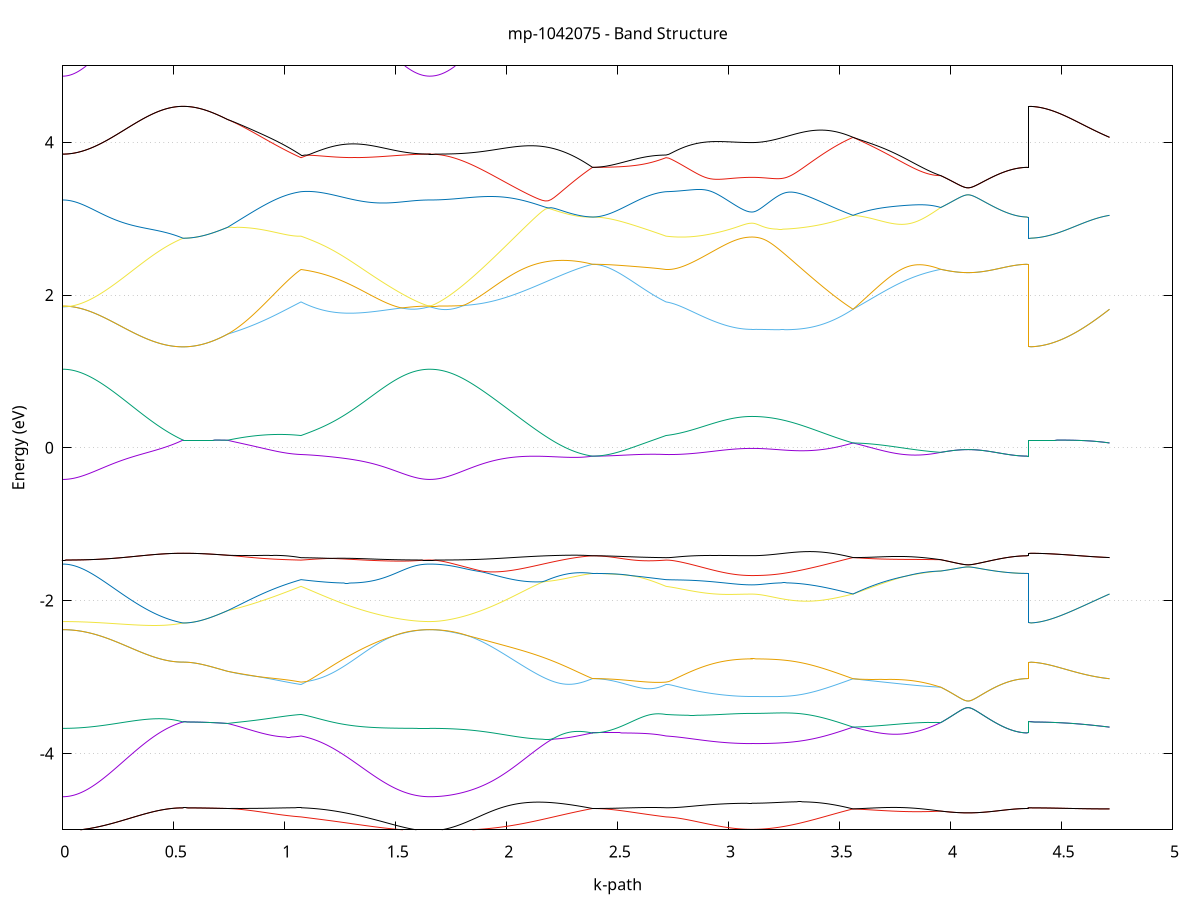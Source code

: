 set title 'mp-1042075 - Band Structure'
set xlabel 'k-path'
set ylabel 'Energy (eV)'
set grid y
set yrange [-5:5]
set terminal png size 800,600
set output 'mp-1042075_bands_gnuplot.png'
plot '-' using 1:2 with lines notitle, '-' using 1:2 with lines notitle, '-' using 1:2 with lines notitle, '-' using 1:2 with lines notitle, '-' using 1:2 with lines notitle, '-' using 1:2 with lines notitle, '-' using 1:2 with lines notitle, '-' using 1:2 with lines notitle, '-' using 1:2 with lines notitle, '-' using 1:2 with lines notitle, '-' using 1:2 with lines notitle, '-' using 1:2 with lines notitle, '-' using 1:2 with lines notitle, '-' using 1:2 with lines notitle, '-' using 1:2 with lines notitle, '-' using 1:2 with lines notitle, '-' using 1:2 with lines notitle, '-' using 1:2 with lines notitle, '-' using 1:2 with lines notitle, '-' using 1:2 with lines notitle, '-' using 1:2 with lines notitle, '-' using 1:2 with lines notitle, '-' using 1:2 with lines notitle, '-' using 1:2 with lines notitle, '-' using 1:2 with lines notitle, '-' using 1:2 with lines notitle, '-' using 1:2 with lines notitle, '-' using 1:2 with lines notitle, '-' using 1:2 with lines notitle, '-' using 1:2 with lines notitle, '-' using 1:2 with lines notitle, '-' using 1:2 with lines notitle
0.000000 -14.042386
0.007323 -14.042286
0.014645 -14.041986
0.021968 -14.041386
0.029291 -14.040586
0.036613 -14.039486
0.043936 -14.038186
0.051259 -14.036686
0.058581 -14.034986
0.065904 -14.032986
0.073227 -14.030786
0.080549 -14.028286
0.087872 -14.025586
0.095195 -14.022686
0.102518 -14.019586
0.109840 -14.016186
0.117163 -14.012586
0.124486 -14.008786
0.131808 -14.004686
0.139131 -14.000386
0.146454 -13.995886
0.153776 -13.991086
0.161099 -13.986186
0.168422 -13.980986
0.175744 -13.975486
0.183067 -13.969886
0.190390 -13.963986
0.197712 -13.957786
0.205035 -13.951486
0.212358 -13.944886
0.219680 -13.938086
0.227003 -13.931086
0.234326 -13.923886
0.241648 -13.916386
0.248971 -13.908686
0.256294 -13.900786
0.263617 -13.892686
0.270939 -13.884386
0.278262 -13.875786
0.285585 -13.866986
0.292907 -13.857986
0.300230 -13.848786
0.307553 -13.839386
0.314875 -13.829786
0.322198 -13.819886
0.329521 -13.809786
0.336843 -13.799586
0.344166 -13.789086
0.351489 -13.778386
0.358811 -13.767486
0.366134 -13.756386
0.373457 -13.745086
0.380779 -13.733586
0.388102 -13.721886
0.395425 -13.709986
0.402747 -13.697786
0.410070 -13.685486
0.417393 -13.672986
0.424715 -13.660286
0.432038 -13.647486
0.439361 -13.634386
0.446684 -13.621086
0.454006 -13.607686
0.461329 -13.593986
0.468652 -13.580186
0.475974 -13.566186
0.483297 -13.551986
0.490620 -13.537686
0.497942 -13.523086
0.505265 -13.508386
0.512588 -13.493486
0.519910 -13.478486
0.527233 -13.463286
0.534556 -13.447886
0.541878 -13.432386
0.541878 -13.432386
0.551417 -13.432386
0.560955 -13.432286
0.570493 -13.432086
0.580031 -13.431886
0.589569 -13.431586
0.599107 -13.431186
0.608646 -13.430786
0.618184 -13.430286
0.627722 -13.429686
0.637260 -13.429086
0.646798 -13.428386
0.656336 -13.427686
0.665874 -13.426886
0.675413 -13.425986
0.684951 -13.425186
0.694489 -13.424186
0.704027 -13.423186
0.713565 -13.422186
0.723103 -13.421086
0.732642 -13.419986
0.742180 -13.418786
0.742180 -13.418786
0.750896 -13.427886
0.759612 -13.436786
0.768328 -13.445486
0.777045 -13.453886
0.785761 -13.462186
0.794477 -13.470086
0.803193 -13.477886
0.811910 -13.485386
0.820626 -13.492586
0.829342 -13.499586
0.838058 -13.506386
0.846775 -13.512886
0.855491 -13.519086
0.864207 -13.525086
0.872923 -13.530786
0.881640 -13.536286
0.890356 -13.541486
0.899072 -13.546386
0.907788 -13.550986
0.916505 -13.555386
0.925221 -13.559486
0.933937 -13.563386
0.942653 -13.566886
0.951370 -13.570186
0.960086 -13.573186
0.968802 -13.575986
0.977518 -13.578386
0.986235 -13.580586
0.994951 -13.582486
1.003667 -13.584086
1.012383 -13.585386
1.021100 -13.586486
1.029816 -13.587286
1.038532 -13.587786
1.047248 -13.587986
1.055965 -13.587886
1.064681 -13.587486
1.073397 -13.586886
1.073397 -13.586886
1.082190 -13.596786
1.090982 -13.606886
1.099775 -13.616886
1.108567 -13.627086
1.117360 -13.637286
1.126153 -13.647486
1.134945 -13.657786
1.143738 -13.668086
1.152531 -13.678386
1.161323 -13.688686
1.170116 -13.698986
1.178908 -13.709286
1.187701 -13.719586
1.196494 -13.729786
1.205286 -13.739886
1.214079 -13.749986
1.222871 -13.760086
1.231664 -13.769986
1.240457 -13.779886
1.249249 -13.789686
1.258042 -13.799386
1.266834 -13.808986
1.275627 -13.818386
1.284420 -13.827786
1.293212 -13.836986
1.302005 -13.846086
1.310798 -13.854986
1.319590 -13.863786
1.328383 -13.872486
1.337175 -13.880886
1.345968 -13.889286
1.354761 -13.897386
1.363553 -13.905286
1.372346 -13.913086
1.381138 -13.920686
1.389931 -13.928086
1.398724 -13.935286
1.407516 -13.942286
1.416309 -13.949086
1.425101 -13.955586
1.433894 -13.961986
1.442687 -13.968086
1.451479 -13.973986
1.460272 -13.979686
1.469065 -13.985186
1.477857 -13.990386
1.486650 -13.995386
1.495442 -14.000086
1.504235 -14.004686
1.513028 -14.008886
1.521820 -14.012886
1.530613 -14.016686
1.539405 -14.020186
1.548198 -14.023486
1.556991 -14.026486
1.565783 -14.029186
1.574576 -14.031686
1.583368 -14.033986
1.592161 -14.035886
1.600954 -14.037686
1.609746 -14.039086
1.618539 -14.040286
1.627332 -14.041186
1.636124 -14.041886
1.644917 -14.042286
1.653709 -14.042386
1.653709 -14.042386
1.667036 -14.042186
1.680363 -14.041386
1.693690 -14.040086
1.707017 -14.038286
1.720344 -14.035986
1.733670 -14.033086
1.746997 -14.029786
1.760324 -14.025886
1.773651 -14.021486
1.786978 -14.016586
1.800305 -14.011286
1.813631 -14.005386
1.826958 -13.998986
1.840285 -13.992186
1.853612 -13.984786
1.866939 -13.976986
1.880266 -13.968686
1.893592 -13.959886
1.906919 -13.950686
1.920246 -13.940986
1.933573 -13.930786
1.946900 -13.920186
1.960227 -13.909186
1.973553 -13.897686
1.986880 -13.885786
2.000207 -13.873386
2.013534 -13.860686
2.026861 -13.847486
2.040188 -13.833986
2.053514 -13.820086
2.066841 -13.805686
2.080168 -13.790986
2.093495 -13.775986
2.106822 -13.760486
2.120149 -13.744786
2.133475 -13.728586
2.146802 -13.712186
2.160129 -13.695386
2.173456 -13.678286
2.186783 -13.660886
2.200110 -13.643186
2.213436 -13.625186
2.226763 -13.606886
2.240090 -13.588386
2.253417 -13.569486
2.266744 -13.550486
2.280071 -13.531086
2.293397 -13.511486
2.306724 -13.491686
2.320051 -13.471686
2.333378 -13.451386
2.346705 -13.430986
2.360032 -13.410286
2.373358 -13.389386
2.386685 -13.368286
2.386685 -13.368286
2.395402 -13.368486
2.404118 -13.368986
2.412834 -13.369886
2.421550 -13.371086
2.430267 -13.372686
2.438983 -13.374586
2.447699 -13.376886
2.456415 -13.379486
2.465131 -13.382386
2.473848 -13.385686
2.482564 -13.389286
2.491280 -13.393186
2.499996 -13.397386
2.508713 -13.401986
2.517429 -13.406886
2.526145 -13.411986
2.534861 -13.417486
2.543578 -13.423286
2.552294 -13.429286
2.561010 -13.435686
2.569726 -13.442286
2.578443 -13.449086
2.587159 -13.456186
2.595875 -13.463586
2.604591 -13.471186
2.613308 -13.478986
2.622024 -13.486986
2.630740 -13.495286
2.639456 -13.503686
2.648173 -13.512286
2.656889 -13.521186
2.665605 -13.530086
2.674321 -13.539286
2.683038 -13.548486
2.691754 -13.557986
2.700470 -13.567486
2.709186 -13.577086
2.717903 -13.586886
2.717903 -13.586886
2.730389 -13.591686
2.742875 -13.596886
2.755361 -13.602486
2.767848 -13.608386
2.780334 -13.614386
2.792820 -13.620586
2.805306 -13.626886
2.817792 -13.633186
2.830279 -13.639486
2.842765 -13.645586
2.855251 -13.651686
2.867737 -13.657586
2.880224 -13.663386
2.892710 -13.668886
2.905196 -13.674186
2.917682 -13.679286
2.930168 -13.684086
2.942655 -13.688586
2.955141 -13.692886
2.967627 -13.696786
2.980113 -13.700386
2.992600 -13.703686
3.005086 -13.706686
3.017572 -13.709286
3.030058 -13.711586
3.042544 -13.713586
3.055031 -13.715186
3.067517 -13.716386
3.080003 -13.717286
3.092489 -13.717886
3.104976 -13.718086
3.104976 -13.718086
3.113740 -13.717886
3.122505 -13.717486
3.131270 -13.716886
3.140034 -13.715886
3.148799 -13.714686
3.157564 -13.713186
3.166329 -13.711486
3.175093 -13.709486
3.183858 -13.707286
3.192623 -13.704686
3.201387 -13.701886
3.210152 -13.698886
3.218917 -13.695586
3.227681 -13.691986
3.236446 -13.688186
3.245211 -13.684086
3.253976 -13.679786
3.262740 -13.675186
3.271505 -13.670386
3.280270 -13.665286
3.289034 -13.659986
3.297799 -13.654486
3.306564 -13.648686
3.315329 -13.642686
3.324093 -13.636386
3.332858 -13.629886
3.341623 -13.623186
3.350387 -13.616286
3.359152 -13.609086
3.367917 -13.601786
3.376681 -13.594186
3.385446 -13.586386
3.394211 -13.578386
3.402976 -13.570186
3.411740 -13.561886
3.420505 -13.553286
3.429270 -13.544586
3.438034 -13.535586
3.446799 -13.526586
3.455564 -13.517286
3.464329 -13.507886
3.473093 -13.498286
3.481858 -13.488586
3.490623 -13.478686
3.499387 -13.468686
3.508152 -13.458586
3.516917 -13.448386
3.525681 -13.437986
3.534446 -13.427586
3.543211 -13.417086
3.551976 -13.406386
3.560740 -13.395686
3.560740 -13.395686
3.572366 -13.400686
3.583992 -13.405286
3.595617 -13.409686
3.607243 -13.413686
3.618869 -13.417286
3.630494 -13.420686
3.642120 -13.423686
3.653746 -13.426286
3.665372 -13.428586
3.676997 -13.430586
3.688623 -13.432186
3.700249 -13.433386
3.711874 -13.434286
3.723500 -13.434886
3.735126 -13.435086
3.746751 -13.434886
3.758377 -13.434286
3.770003 -13.433386
3.781628 -13.432186
3.793254 -13.430486
3.804880 -13.428486
3.816505 -13.426086
3.828131 -13.423286
3.839757 -13.420186
3.851383 -13.416686
3.863008 -13.412786
3.874634 -13.408586
3.886260 -13.403886
3.897885 -13.398886
3.909511 -13.393586
3.921137 -13.387786
3.932762 -13.381686
3.944388 -13.375186
3.956014 -13.368286
3.956014 -13.368286
3.963306 -13.368286
3.970599 -13.368286
3.977891 -13.368286
3.985184 -13.368286
3.992477 -13.368286
3.999769 -13.368286
4.007062 -13.368286
4.014354 -13.368286
4.021647 -13.368286
4.028939 -13.368286
4.036232 -13.368286
4.043524 -13.368286
4.050817 -13.368286
4.058110 -13.368286
4.065402 -13.368286
4.072695 -13.368286
4.079987 -13.368286
4.087280 -13.368286
4.094572 -13.368286
4.101865 -13.368286
4.109158 -13.368286
4.116450 -13.368286
4.123743 -13.368286
4.131035 -13.368286
4.138328 -13.368286
4.145620 -13.368286
4.152913 -13.368286
4.160206 -13.368286
4.167498 -13.368286
4.174791 -13.368286
4.182083 -13.368286
4.189376 -13.368286
4.196668 -13.368286
4.203961 -13.368286
4.211253 -13.368286
4.218546 -13.368286
4.225839 -13.368286
4.233131 -13.368286
4.240424 -13.368286
4.247716 -13.368286
4.255009 -13.368286
4.262301 -13.368286
4.269594 -13.368286
4.276887 -13.368286
4.284179 -13.368286
4.291472 -13.368286
4.298764 -13.368286
4.306057 -13.368286
4.313349 -13.368286
4.320642 -13.368286
4.327935 -13.368286
4.335227 -13.368286
4.342520 -13.368286
4.349812 -13.368286
4.349812 -13.432386
4.362901 -13.432386
4.375990 -13.432186
4.389079 -13.431786
4.402168 -13.431386
4.415257 -13.430786
4.428345 -13.430186
4.441434 -13.429386
4.454523 -13.428386
4.467612 -13.427386
4.480701 -13.426286
4.493790 -13.425086
4.506879 -13.423686
4.519967 -13.422286
4.533056 -13.420886
4.546145 -13.419286
4.559234 -13.417686
4.572323 -13.415986
4.585412 -13.414186
4.598500 -13.412486
4.611589 -13.410586
4.624678 -13.408786
4.637767 -13.406886
4.650856 -13.405086
4.663945 -13.403186
4.677034 -13.401286
4.690122 -13.399386
4.703211 -13.397486
4.716300 -13.395686
e
0.000000 -12.359786
0.007323 -12.360186
0.014645 -12.361486
0.021968 -12.363486
0.029291 -12.366386
0.036613 -12.370086
0.043936 -12.374586
0.051259 -12.379886
0.058581 -12.385886
0.065904 -12.392686
0.073227 -12.400186
0.080549 -12.408386
0.087872 -12.417286
0.095195 -12.426886
0.102518 -12.436986
0.109840 -12.447786
0.117163 -12.459086
0.124486 -12.470986
0.131808 -12.483486
0.139131 -12.496386
0.146454 -12.509686
0.153776 -12.523586
0.161099 -12.537786
0.168422 -12.552386
0.175744 -12.567386
0.183067 -12.582686
0.190390 -12.598386
0.197712 -12.614286
0.205035 -12.630486
0.212358 -12.646986
0.219680 -12.663686
0.227003 -12.680586
0.234326 -12.697686
0.241648 -12.714986
0.248971 -12.732386
0.256294 -12.749986
0.263617 -12.767686
0.270939 -12.785486
0.278262 -12.803486
0.285585 -12.821486
0.292907 -12.839486
0.300230 -12.857686
0.307553 -12.875786
0.314875 -12.894086
0.322198 -12.912286
0.329521 -12.930586
0.336843 -12.948786
0.344166 -12.967086
0.351489 -12.985286
0.358811 -13.003486
0.366134 -13.021686
0.373457 -13.039886
0.380779 -13.057886
0.388102 -13.075986
0.395425 -13.093986
0.402747 -13.111886
0.410070 -13.129686
0.417393 -13.147486
0.424715 -13.165186
0.432038 -13.182786
0.439361 -13.200186
0.446684 -13.217586
0.454006 -13.234886
0.461329 -13.252086
0.468652 -13.269086
0.475974 -13.286086
0.483297 -13.302886
0.490620 -13.319586
0.497942 -13.336086
0.505265 -13.352486
0.512588 -13.368786
0.519910 -13.384886
0.527233 -13.400886
0.534556 -13.416686
0.541878 -13.432386
0.541878 -13.432386
0.551417 -13.432386
0.560955 -13.432286
0.570493 -13.432086
0.580031 -13.431886
0.589569 -13.431586
0.599107 -13.431186
0.608646 -13.430786
0.618184 -13.430286
0.627722 -13.429686
0.637260 -13.429086
0.646798 -13.428386
0.656336 -13.427686
0.665874 -13.426886
0.675413 -13.425986
0.684951 -13.425086
0.694489 -13.424186
0.704027 -13.423186
0.713565 -13.422186
0.723103 -13.421086
0.732642 -13.419986
0.742180 -13.418786
0.742180 -13.418786
0.750896 -13.407886
0.759612 -13.396986
0.768328 -13.386186
0.777045 -13.375486
0.785761 -13.364886
0.794477 -13.354386
0.803193 -13.343986
0.811910 -13.333786
0.820626 -13.323686
0.829342 -13.313786
0.838058 -13.304086
0.846775 -13.294486
0.855491 -13.285186
0.864207 -13.276086
0.872923 -13.267186
0.881640 -13.258486
0.890356 -13.250086
0.899072 -13.241986
0.907788 -13.234186
0.916505 -13.226586
0.925221 -13.219386
0.933937 -13.212386
0.942653 -13.205786
0.951370 -13.199586
0.960086 -13.193686
0.968802 -13.188086
0.977518 -13.182886
0.986235 -13.178086
0.994951 -13.173586
1.003667 -13.169486
1.012383 -13.165786
1.021100 -13.162486
1.029816 -13.159586
1.038532 -13.157086
1.047248 -13.154986
1.055965 -13.153386
1.064681 -13.152086
1.073397 -13.151186
1.073397 -13.151186
1.082190 -13.139886
1.090982 -13.128486
1.099775 -13.116686
1.108567 -13.104786
1.117360 -13.092586
1.126153 -13.080086
1.134945 -13.067486
1.143738 -13.054586
1.152531 -13.041586
1.161323 -13.028286
1.170116 -13.014786
1.178908 -13.001186
1.187701 -12.987386
1.196494 -12.973286
1.205286 -12.959186
1.214079 -12.944786
1.222871 -12.930286
1.231664 -12.915686
1.240457 -12.900886
1.249249 -12.886086
1.258042 -12.871086
1.266834 -12.855886
1.275627 -12.840786
1.284420 -12.825486
1.293212 -12.810086
1.302005 -12.794686
1.310798 -12.779286
1.319590 -12.763786
1.328383 -12.748286
1.337175 -12.732786
1.345968 -12.717386
1.354761 -12.701886
1.363553 -12.686486
1.372346 -12.671186
1.381138 -12.655986
1.389931 -12.640886
1.398724 -12.625886
1.407516 -12.610986
1.416309 -12.596286
1.425101 -12.581786
1.433894 -12.567586
1.442687 -12.553486
1.451479 -12.539786
1.460272 -12.526286
1.469065 -12.513186
1.477857 -12.500386
1.486650 -12.487886
1.495442 -12.475886
1.504235 -12.464286
1.513028 -12.453186
1.521820 -12.442486
1.530613 -12.432386
1.539405 -12.422786
1.548198 -12.413786
1.556991 -12.405386
1.565783 -12.397586
1.574576 -12.390486
1.583368 -12.384086
1.592161 -12.378386
1.600954 -12.373386
1.609746 -12.369086
1.618539 -12.365586
1.627332 -12.362986
1.636124 -12.361086
1.644917 -12.360086
1.653709 -12.359786
1.653709 -12.359786
1.667036 -12.360186
1.680363 -12.361686
1.693690 -12.364786
1.707017 -12.369386
1.720344 -12.375286
1.733670 -12.382586
1.746997 -12.391086
1.760324 -12.400786
1.773651 -12.411586
1.786978 -12.423486
1.800305 -12.436386
1.813631 -12.450286
1.826958 -12.465086
1.840285 -12.480686
1.853612 -12.497186
1.866939 -12.514386
1.880266 -12.532286
1.893592 -12.550786
1.906919 -12.569786
1.920246 -12.589386
1.933573 -12.609486
1.946900 -12.629986
1.960227 -12.650986
1.973553 -12.672186
1.986880 -12.693786
2.000207 -12.715586
2.013534 -12.737686
2.026861 -12.759986
2.040188 -12.782486
2.053514 -12.805086
2.066841 -12.827886
2.080168 -12.850686
2.093495 -12.873686
2.106822 -12.896686
2.120149 -12.919686
2.133475 -12.942786
2.146802 -12.965786
2.160129 -12.988886
2.173456 -13.011886
2.186783 -13.034886
2.200110 -13.057886
2.213436 -13.080786
2.226763 -13.103586
2.240090 -13.126286
2.253417 -13.148886
2.266744 -13.171486
2.280071 -13.193886
2.293397 -13.216186
2.306724 -13.238386
2.320051 -13.260386
2.333378 -13.282286
2.346705 -13.304086
2.360032 -13.325686
2.373358 -13.347086
2.386685 -13.368286
2.386685 -13.368286
2.395402 -13.368186
2.404118 -13.367686
2.412834 -13.366886
2.421550 -13.365886
2.430267 -13.364486
2.438983 -13.362786
2.447699 -13.360686
2.456415 -13.358386
2.465131 -13.355786
2.473848 -13.352786
2.482564 -13.349586
2.491280 -13.345986
2.499996 -13.342186
2.508713 -13.337986
2.517429 -13.333586
2.526145 -13.328786
2.534861 -13.323686
2.543578 -13.318386
2.552294 -13.312686
2.561010 -13.306686
2.569726 -13.300486
2.578443 -13.293886
2.587159 -13.287086
2.595875 -13.279986
2.604591 -13.272486
2.613308 -13.264786
2.622024 -13.256886
2.630740 -13.248586
2.639456 -13.240086
2.648173 -13.231186
2.656889 -13.222186
2.665605 -13.212786
2.674321 -13.203186
2.683038 -13.193286
2.691754 -13.183086
2.700470 -13.172686
2.709186 -13.162086
2.717903 -13.151186
2.717903 -13.151186
2.730389 -13.145786
2.742875 -13.139886
2.755361 -13.133486
2.767848 -13.126886
2.780334 -13.119886
2.792820 -13.112786
2.805306 -13.105586
2.817792 -13.098386
2.830279 -13.091286
2.842765 -13.084186
2.855251 -13.077186
2.867737 -13.070386
2.880224 -13.063786
2.892710 -13.057486
2.905196 -13.051386
2.917682 -13.045586
2.930168 -13.040086
2.942655 -13.034886
2.955141 -13.030086
2.967627 -13.025586
2.980113 -13.021486
2.992600 -13.017686
3.005086 -13.014386
3.017572 -13.011386
3.030058 -13.008786
3.042544 -13.006586
3.055031 -13.004786
3.067517 -13.003386
3.080003 -13.002386
3.092489 -13.001786
3.104976 -13.001586
3.104976 -13.001586
3.113740 -13.001786
3.122505 -13.002286
3.131270 -13.003286
3.140034 -13.004586
3.148799 -13.006386
3.157564 -13.008486
3.166329 -13.010986
3.175093 -13.013786
3.183858 -13.017086
3.192623 -13.020686
3.201387 -13.024686
3.210152 -13.028986
3.218917 -13.033686
3.227681 -13.038786
3.236446 -13.044186
3.245211 -13.049886
3.253976 -13.055986
3.262740 -13.062386
3.271505 -13.069086
3.280270 -13.076186
3.289034 -13.083486
3.297799 -13.091086
3.306564 -13.098986
3.315329 -13.107186
3.324093 -13.115586
3.332858 -13.124286
3.341623 -13.133186
3.350387 -13.142286
3.359152 -13.151686
3.367917 -13.161186
3.376681 -13.170886
3.385446 -13.180786
3.394211 -13.190886
3.402976 -13.201086
3.411740 -13.211386
3.420505 -13.221886
3.429270 -13.232386
3.438034 -13.243086
3.446799 -13.253786
3.455564 -13.264586
3.464329 -13.275486
3.473093 -13.286386
3.481858 -13.297386
3.490623 -13.308386
3.499387 -13.319286
3.508152 -13.330286
3.516917 -13.341286
3.525681 -13.352286
3.534446 -13.363186
3.543211 -13.374086
3.551976 -13.384886
3.560740 -13.395686
3.560740 -13.395686
3.572366 -13.387686
3.583992 -13.380086
3.595617 -13.372786
3.607243 -13.365786
3.618869 -13.359186
3.630494 -13.352986
3.642120 -13.347186
3.653746 -13.341886
3.665372 -13.336886
3.676997 -13.332386
3.688623 -13.328386
3.700249 -13.324786
3.711874 -13.321686
3.723500 -13.319086
3.735126 -13.316886
3.746751 -13.315286
3.758377 -13.314086
3.770003 -13.313386
3.781628 -13.313286
3.793254 -13.313586
3.804880 -13.314386
3.816505 -13.315686
3.828131 -13.317486
3.839757 -13.319786
3.851383 -13.322586
3.863008 -13.325786
3.874634 -13.329486
3.886260 -13.333686
3.897885 -13.338386
3.909511 -13.343486
3.921137 -13.348986
3.932762 -13.354986
3.944388 -13.361486
3.956014 -13.368286
3.956014 -13.368286
3.963306 -13.368286
3.970599 -13.368286
3.977891 -13.368286
3.985184 -13.368286
3.992477 -13.368286
3.999769 -13.368286
4.007062 -13.368286
4.014354 -13.368286
4.021647 -13.368286
4.028939 -13.368286
4.036232 -13.368286
4.043524 -13.368286
4.050817 -13.368286
4.058110 -13.368286
4.065402 -13.368286
4.072695 -13.368286
4.079987 -13.368286
4.087280 -13.368286
4.094572 -13.368286
4.101865 -13.368286
4.109158 -13.368286
4.116450 -13.368286
4.123743 -13.368286
4.131035 -13.368286
4.138328 -13.368286
4.145620 -13.368286
4.152913 -13.368286
4.160206 -13.368286
4.167498 -13.368286
4.174791 -13.368286
4.182083 -13.368286
4.189376 -13.368286
4.196668 -13.368286
4.203961 -13.368286
4.211253 -13.368286
4.218546 -13.368286
4.225839 -13.368286
4.233131 -13.368286
4.240424 -13.368286
4.247716 -13.368286
4.255009 -13.368286
4.262301 -13.368286
4.269594 -13.368286
4.276887 -13.368286
4.284179 -13.368286
4.291472 -13.368286
4.298764 -13.368286
4.306057 -13.368286
4.313349 -13.368286
4.320642 -13.368286
4.327935 -13.368286
4.335227 -13.368286
4.342520 -13.368286
4.349812 -13.368286
4.349812 -13.432386
4.362901 -13.432386
4.375990 -13.432186
4.389079 -13.431786
4.402168 -13.431386
4.415257 -13.430786
4.428345 -13.430186
4.441434 -13.429386
4.454523 -13.428386
4.467612 -13.427386
4.480701 -13.426286
4.493790 -13.425086
4.506879 -13.423686
4.519967 -13.422286
4.533056 -13.420886
4.546145 -13.419286
4.559234 -13.417686
4.572323 -13.415986
4.585412 -13.414186
4.598500 -13.412486
4.611589 -13.410586
4.624678 -13.408786
4.637767 -13.406886
4.650856 -13.404986
4.663945 -13.403186
4.677034 -13.401286
4.690122 -13.399386
4.703211 -13.397486
4.716300 -13.395686
e
0.000000 -12.357386
0.007323 -12.357386
0.014645 -12.357386
0.021968 -12.357386
0.029291 -12.357386
0.036613 -12.357486
0.043936 -12.357486
0.051259 -12.357586
0.058581 -12.357686
0.065904 -12.357686
0.073227 -12.357786
0.080549 -12.357886
0.087872 -12.357986
0.095195 -12.358186
0.102518 -12.358286
0.109840 -12.358386
0.117163 -12.358586
0.124486 -12.358686
0.131808 -12.358886
0.139131 -12.358986
0.146454 -12.359186
0.153776 -12.359386
0.161099 -12.359486
0.168422 -12.359686
0.175744 -12.359886
0.183067 -12.360086
0.190390 -12.360286
0.197712 -12.360486
0.205035 -12.360686
0.212358 -12.360886
0.219680 -12.361186
0.227003 -12.361386
0.234326 -12.361586
0.241648 -12.361786
0.248971 -12.362086
0.256294 -12.362286
0.263617 -12.362486
0.270939 -12.362686
0.278262 -12.362986
0.285585 -12.363186
0.292907 -12.363386
0.300230 -12.363586
0.307553 -12.363886
0.314875 -12.364086
0.322198 -12.364286
0.329521 -12.364486
0.336843 -12.364686
0.344166 -12.364886
0.351489 -12.365186
0.358811 -12.365386
0.366134 -12.365586
0.373457 -12.365686
0.380779 -12.365886
0.388102 -12.366086
0.395425 -12.366286
0.402747 -12.366386
0.410070 -12.366586
0.417393 -12.366786
0.424715 -12.366886
0.432038 -12.366986
0.439361 -12.367186
0.446684 -12.367286
0.454006 -12.367386
0.461329 -12.367486
0.468652 -12.367586
0.475974 -12.367686
0.483297 -12.367786
0.490620 -12.367886
0.497942 -12.367886
0.505265 -12.367986
0.512588 -12.367986
0.519910 -12.368086
0.527233 -12.368086
0.534556 -12.368086
0.541878 -12.368086
0.541878 -12.368086
0.551417 -12.368086
0.560955 -12.368286
0.570493 -12.368486
0.580031 -12.368686
0.589569 -12.369086
0.599107 -12.369486
0.608646 -12.369986
0.618184 -12.370586
0.627722 -12.371286
0.637260 -12.371986
0.646798 -12.372786
0.656336 -12.373586
0.665874 -12.374486
0.675413 -12.375486
0.684951 -12.376486
0.694489 -12.377586
0.704027 -12.378686
0.713565 -12.379786
0.723103 -12.380986
0.732642 -12.382286
0.742180 -12.383486
0.742180 -12.383486
0.750896 -12.384486
0.759612 -12.385486
0.768328 -12.386486
0.777045 -12.387486
0.785761 -12.388586
0.794477 -12.389586
0.803193 -12.390686
0.811910 -12.391686
0.820626 -12.392786
0.829342 -12.393786
0.838058 -12.394886
0.846775 -12.395986
0.855491 -12.396986
0.864207 -12.398086
0.872923 -12.399086
0.881640 -12.400186
0.890356 -12.401186
0.899072 -12.402286
0.907788 -12.403286
0.916505 -12.404286
0.925221 -12.405386
0.933937 -12.406386
0.942653 -12.407386
0.951370 -12.408286
0.960086 -12.409286
0.968802 -12.410286
0.977518 -12.411186
0.986235 -12.412086
0.994951 -12.412986
1.003667 -12.413886
1.012383 -12.414686
1.021100 -12.415486
1.029816 -12.416386
1.038532 -12.417086
1.047248 -12.417886
1.055965 -12.418586
1.064681 -12.419286
1.073397 -12.419986
1.073397 -12.419986
1.082190 -12.419286
1.090982 -12.418586
1.099775 -12.417786
1.108567 -12.416986
1.117360 -12.416086
1.126153 -12.415186
1.134945 -12.414286
1.143738 -12.413286
1.152531 -12.412286
1.161323 -12.411186
1.170116 -12.410086
1.178908 -12.408986
1.187701 -12.407786
1.196494 -12.406686
1.205286 -12.405386
1.214079 -12.404186
1.222871 -12.402986
1.231664 -12.401686
1.240457 -12.400386
1.249249 -12.399086
1.258042 -12.397786
1.266834 -12.396486
1.275627 -12.395086
1.284420 -12.393786
1.293212 -12.392386
1.302005 -12.391086
1.310798 -12.389686
1.319590 -12.388386
1.328383 -12.387086
1.337175 -12.385686
1.345968 -12.384386
1.354761 -12.383086
1.363553 -12.381786
1.372346 -12.380486
1.381138 -12.379286
1.389931 -12.377986
1.398724 -12.376786
1.407516 -12.375586
1.416309 -12.374486
1.425101 -12.373286
1.433894 -12.372186
1.442687 -12.371086
1.451479 -12.370086
1.460272 -12.368986
1.469065 -12.367986
1.477857 -12.367086
1.486650 -12.366186
1.495442 -12.365286
1.504235 -12.364486
1.513028 -12.363686
1.521820 -12.362886
1.530613 -12.362186
1.539405 -12.361586
1.548198 -12.360986
1.556991 -12.360386
1.565783 -12.359886
1.574576 -12.359386
1.583368 -12.358986
1.592161 -12.358686
1.600954 -12.358386
1.609746 -12.358286
1.618539 -12.358086
1.627332 -12.357886
1.636124 -12.357686
1.644917 -12.357486
1.653709 -12.357386
1.653709 -12.357386
1.667036 -12.357686
1.680363 -12.358286
1.693690 -12.358686
1.707017 -12.358886
1.720344 -12.359386
1.733670 -12.360286
1.746997 -12.361286
1.760324 -12.362486
1.773651 -12.363786
1.786978 -12.365186
1.800305 -12.366786
1.813631 -12.368386
1.826958 -12.370186
1.840285 -12.372086
1.853612 -12.374086
1.866939 -12.376186
1.880266 -12.378286
1.893592 -12.380486
1.906919 -12.382786
1.920246 -12.384986
1.933573 -12.387386
1.946900 -12.389686
1.960227 -12.391986
1.973553 -12.394386
1.986880 -12.396686
2.000207 -12.398986
2.013534 -12.401286
2.026861 -12.403486
2.040188 -12.405686
2.053514 -12.407786
2.066841 -12.409786
2.080168 -12.411786
2.093495 -12.413586
2.106822 -12.415386
2.120149 -12.416986
2.133475 -12.418586
2.146802 -12.419986
2.160129 -12.421286
2.173456 -12.422486
2.186783 -12.423486
2.200110 -12.424386
2.213436 -12.425186
2.226763 -12.425786
2.240090 -12.426286
2.253417 -12.426586
2.266744 -12.426786
2.280071 -12.426886
2.293397 -12.426786
2.306724 -12.426486
2.320051 -12.426186
2.333378 -12.425686
2.346705 -12.424986
2.360032 -12.424286
2.373358 -12.423386
2.386685 -12.422386
2.386685 -12.422386
2.395402 -12.422386
2.404118 -12.422386
2.412834 -12.422486
2.421550 -12.422486
2.430267 -12.422586
2.438983 -12.422686
2.447699 -12.422886
2.456415 -12.422986
2.465131 -12.423086
2.473848 -12.423286
2.482564 -12.423486
2.491280 -12.423586
2.499996 -12.423786
2.508713 -12.423986
2.517429 -12.424086
2.526145 -12.424286
2.534861 -12.424386
2.543578 -12.424486
2.552294 -12.424586
2.561010 -12.424686
2.569726 -12.424786
2.578443 -12.424786
2.587159 -12.424786
2.595875 -12.424786
2.604591 -12.424686
2.613308 -12.424586
2.622024 -12.424486
2.630740 -12.424286
2.639456 -12.424086
2.648173 -12.423786
2.656889 -12.423486
2.665605 -12.423086
2.674321 -12.422686
2.683038 -12.422286
2.691754 -12.421786
2.700470 -12.421186
2.709186 -12.420686
2.717903 -12.419986
2.717903 -12.419986
2.730389 -12.419686
2.742875 -12.419486
2.755361 -12.419286
2.767848 -12.419086
2.780334 -12.418786
2.792820 -12.418586
2.805306 -12.418186
2.817792 -12.417886
2.830279 -12.417386
2.842765 -12.416786
2.855251 -12.416186
2.867737 -12.415486
2.880224 -12.414686
2.892710 -12.413786
2.905196 -12.412786
2.917682 -12.411686
2.930168 -12.410586
2.942655 -12.409386
2.955141 -12.408186
2.967627 -12.406886
2.980113 -12.405486
2.992600 -12.404186
3.005086 -12.402886
3.017572 -12.401486
3.030058 -12.400186
3.042544 -12.398986
3.055031 -12.397786
3.067517 -12.396786
3.080003 -12.395986
3.092489 -12.395386
3.104976 -12.395186
3.104976 -12.395186
3.113740 -12.395586
3.122505 -12.396486
3.131270 -12.397786
3.140034 -12.399186
3.148799 -12.400686
3.157564 -12.402286
3.166329 -12.403886
3.175093 -12.405486
3.183858 -12.407086
3.192623 -12.408686
3.201387 -12.410186
3.210152 -12.411786
3.218917 -12.413186
3.227681 -12.414586
3.236446 -12.415986
3.245211 -12.417286
3.253976 -12.418486
3.262740 -12.419586
3.271505 -12.420586
3.280270 -12.421586
3.289034 -12.422486
3.297799 -12.423186
3.306564 -12.423886
3.315329 -12.424486
3.324093 -12.424986
3.332858 -12.425286
3.341623 -12.425586
3.350387 -12.425786
3.359152 -12.425886
3.367917 -12.425786
3.376681 -12.425686
3.385446 -12.425486
3.394211 -12.425186
3.402976 -12.424786
3.411740 -12.424286
3.420505 -12.423686
3.429270 -12.423086
3.438034 -12.422386
3.446799 -12.421486
3.455564 -12.420686
3.464329 -12.419686
3.473093 -12.418686
3.481858 -12.417686
3.490623 -12.416486
3.499387 -12.415386
3.508152 -12.414086
3.516917 -12.412886
3.525681 -12.411586
3.534446 -12.410186
3.543211 -12.408886
3.551976 -12.407486
3.560740 -12.406086
3.560740 -12.406086
3.572366 -12.407386
3.583992 -12.408786
3.595617 -12.410086
3.607243 -12.411386
3.618869 -12.412586
3.630494 -12.413786
3.642120 -12.414886
3.653746 -12.415986
3.665372 -12.416986
3.676997 -12.417886
3.688623 -12.418786
3.700249 -12.419686
3.711874 -12.420486
3.723500 -12.421186
3.735126 -12.421786
3.746751 -12.422386
3.758377 -12.422886
3.770003 -12.423386
3.781628 -12.423786
3.793254 -12.424086
3.804880 -12.424386
3.816505 -12.424586
3.828131 -12.424686
3.839757 -12.424786
3.851383 -12.424786
3.863008 -12.424786
3.874634 -12.424686
3.886260 -12.424486
3.897885 -12.424286
3.909511 -12.424086
3.921137 -12.423686
3.932762 -12.423386
3.944388 -12.422886
3.956014 -12.422386
3.956014 -12.422386
3.963306 -12.422486
3.970599 -12.422486
3.977891 -12.422486
3.985184 -12.422486
3.992477 -12.422486
3.999769 -12.422486
4.007062 -12.422486
4.014354 -12.422486
4.021647 -12.422486
4.028939 -12.422486
4.036232 -12.422486
4.043524 -12.422486
4.050817 -12.422486
4.058110 -12.422486
4.065402 -12.422486
4.072695 -12.422486
4.079987 -12.422486
4.087280 -12.422486
4.094572 -12.422486
4.101865 -12.422486
4.109158 -12.422486
4.116450 -12.422486
4.123743 -12.422486
4.131035 -12.422486
4.138328 -12.422486
4.145620 -12.422486
4.152913 -12.422486
4.160206 -12.422486
4.167498 -12.422486
4.174791 -12.422486
4.182083 -12.422486
4.189376 -12.422486
4.196668 -12.422486
4.203961 -12.422386
4.211253 -12.422386
4.218546 -12.422386
4.225839 -12.422386
4.233131 -12.422386
4.240424 -12.422386
4.247716 -12.422386
4.255009 -12.422386
4.262301 -12.422386
4.269594 -12.422386
4.276887 -12.422386
4.284179 -12.422386
4.291472 -12.422386
4.298764 -12.422386
4.306057 -12.422386
4.313349 -12.422386
4.320642 -12.422386
4.327935 -12.422386
4.335227 -12.422386
4.342520 -12.422386
4.349812 -12.422386
4.349812 -12.368086
4.362901 -12.368186
4.375990 -12.368386
4.389079 -12.368786
4.402168 -12.369286
4.415257 -12.369986
4.428345 -12.370786
4.441434 -12.371686
4.454523 -12.372686
4.467612 -12.373886
4.480701 -12.375186
4.493790 -12.376586
4.506879 -12.378086
4.519967 -12.379686
4.533056 -12.381286
4.546145 -12.382986
4.559234 -12.384786
4.572323 -12.386486
4.585412 -12.388386
4.598500 -12.390186
4.611589 -12.392086
4.624678 -12.393886
4.637767 -12.395786
4.650856 -12.397586
4.663945 -12.399386
4.677034 -12.401086
4.690122 -12.402786
4.703211 -12.404486
4.716300 -12.406086
e
0.000000 -12.357386
0.007323 -12.357386
0.014645 -12.357386
0.021968 -12.357386
0.029291 -12.357386
0.036613 -12.357486
0.043936 -12.357486
0.051259 -12.357586
0.058581 -12.357686
0.065904 -12.357686
0.073227 -12.357786
0.080549 -12.357886
0.087872 -12.357986
0.095195 -12.358186
0.102518 -12.358286
0.109840 -12.358386
0.117163 -12.358586
0.124486 -12.358686
0.131808 -12.358886
0.139131 -12.358986
0.146454 -12.359186
0.153776 -12.359386
0.161099 -12.359486
0.168422 -12.359686
0.175744 -12.359886
0.183067 -12.360086
0.190390 -12.360286
0.197712 -12.360486
0.205035 -12.360686
0.212358 -12.360886
0.219680 -12.361186
0.227003 -12.361386
0.234326 -12.361586
0.241648 -12.361786
0.248971 -12.362086
0.256294 -12.362286
0.263617 -12.362486
0.270939 -12.362686
0.278262 -12.362986
0.285585 -12.363186
0.292907 -12.363386
0.300230 -12.363586
0.307553 -12.363886
0.314875 -12.364086
0.322198 -12.364286
0.329521 -12.364486
0.336843 -12.364686
0.344166 -12.364886
0.351489 -12.365186
0.358811 -12.365386
0.366134 -12.365486
0.373457 -12.365686
0.380779 -12.365886
0.388102 -12.366086
0.395425 -12.366286
0.402747 -12.366386
0.410070 -12.366586
0.417393 -12.366786
0.424715 -12.366886
0.432038 -12.366986
0.439361 -12.367186
0.446684 -12.367286
0.454006 -12.367386
0.461329 -12.367486
0.468652 -12.367586
0.475974 -12.367686
0.483297 -12.367786
0.490620 -12.367886
0.497942 -12.367886
0.505265 -12.367986
0.512588 -12.367986
0.519910 -12.368086
0.527233 -12.368086
0.534556 -12.368086
0.541878 -12.368086
0.541878 -12.368086
0.551417 -12.368086
0.560955 -12.368286
0.570493 -12.368486
0.580031 -12.368686
0.589569 -12.369086
0.599107 -12.369486
0.608646 -12.369986
0.618184 -12.370586
0.627722 -12.371286
0.637260 -12.371986
0.646798 -12.372786
0.656336 -12.373586
0.665874 -12.374486
0.675413 -12.375486
0.684951 -12.376486
0.694489 -12.377586
0.704027 -12.378686
0.713565 -12.379786
0.723103 -12.380986
0.732642 -12.382286
0.742180 -12.383486
0.742180 -12.383486
0.750896 -12.384386
0.759612 -12.385286
0.768328 -12.386186
0.777045 -12.387086
0.785761 -12.387986
0.794477 -12.388786
0.803193 -12.389686
0.811910 -12.390486
0.820626 -12.391386
0.829342 -12.392186
0.838058 -12.392986
0.846775 -12.393686
0.855491 -12.394386
0.864207 -12.395186
0.872923 -12.395786
0.881640 -12.396486
0.890356 -12.397086
0.899072 -12.397686
0.907788 -12.398186
0.916505 -12.398786
0.925221 -12.399186
0.933937 -12.399686
0.942653 -12.400086
0.951370 -12.400486
0.960086 -12.400786
0.968802 -12.401186
0.977518 -12.401486
0.986235 -12.401686
0.994951 -12.401986
1.003667 -12.402186
1.012383 -12.402386
1.021100 -12.402586
1.029816 -12.402786
1.038532 -12.402886
1.047248 -12.403086
1.055965 -12.403186
1.064681 -12.403386
1.073397 -12.403586
1.073397 -12.403586
1.082190 -12.402686
1.090982 -12.401786
1.099775 -12.400786
1.108567 -12.399886
1.117360 -12.398986
1.126153 -12.397986
1.134945 -12.397086
1.143738 -12.396086
1.152531 -12.395186
1.161323 -12.394186
1.170116 -12.393186
1.178908 -12.392286
1.187701 -12.391286
1.196494 -12.390286
1.205286 -12.389286
1.214079 -12.388386
1.222871 -12.387386
1.231664 -12.386386
1.240457 -12.385486
1.249249 -12.384486
1.258042 -12.383486
1.266834 -12.382586
1.275627 -12.381586
1.284420 -12.380686
1.293212 -12.379786
1.302005 -12.378886
1.310798 -12.377886
1.319590 -12.376986
1.328383 -12.376186
1.337175 -12.375286
1.345968 -12.374386
1.354761 -12.373586
1.363553 -12.372786
1.372346 -12.371986
1.381138 -12.371186
1.389931 -12.370386
1.398724 -12.369586
1.407516 -12.368886
1.416309 -12.368186
1.425101 -12.367486
1.433894 -12.366786
1.442687 -12.366086
1.451479 -12.365486
1.460272 -12.364886
1.469065 -12.364286
1.477857 -12.363686
1.486650 -12.363186
1.495442 -12.362586
1.504235 -12.362086
1.513028 -12.361686
1.521820 -12.361186
1.530613 -12.360786
1.539405 -12.360386
1.548198 -12.360086
1.556991 -12.359686
1.565783 -12.359386
1.574576 -12.359086
1.583368 -12.358886
1.592161 -12.358586
1.600954 -12.358286
1.609746 -12.357986
1.618539 -12.357786
1.627332 -12.357586
1.636124 -12.357486
1.644917 -12.357386
1.653709 -12.357386
1.653709 -12.357386
1.667036 -12.357386
1.680363 -12.357686
1.693690 -12.358086
1.707017 -12.358686
1.720344 -12.359086
1.733670 -12.359386
1.746997 -12.359686
1.760324 -12.359986
1.773651 -12.360286
1.786978 -12.360686
1.800305 -12.361086
1.813631 -12.361586
1.826958 -12.362186
1.840285 -12.362786
1.853612 -12.363386
1.866939 -12.364086
1.880266 -12.364886
1.893592 -12.365686
1.906919 -12.366486
1.920246 -12.367486
1.933573 -12.368486
1.946900 -12.369486
1.960227 -12.370686
1.973553 -12.371886
1.986880 -12.373086
2.000207 -12.374386
2.013534 -12.375786
2.026861 -12.377186
2.040188 -12.378686
2.053514 -12.380286
2.066841 -12.381886
2.080168 -12.383586
2.093495 -12.385286
2.106822 -12.386986
2.120149 -12.388786
2.133475 -12.390586
2.146802 -12.392386
2.160129 -12.394286
2.173456 -12.396186
2.186783 -12.398086
2.200110 -12.399986
2.213436 -12.401886
2.226763 -12.403686
2.240090 -12.405586
2.253417 -12.407386
2.266744 -12.409186
2.280071 -12.410886
2.293397 -12.412586
2.306724 -12.414286
2.320051 -12.415786
2.333378 -12.417286
2.346705 -12.418686
2.360032 -12.419986
2.373358 -12.421286
2.386685 -12.422386
2.386685 -12.422386
2.395402 -12.422386
2.404118 -12.422286
2.412834 -12.422186
2.421550 -12.422086
2.430267 -12.421986
2.438983 -12.421786
2.447699 -12.421686
2.456415 -12.421386
2.465131 -12.421186
2.473848 -12.420886
2.482564 -12.420586
2.491280 -12.420286
2.499996 -12.419886
2.508713 -12.419586
2.517429 -12.419086
2.526145 -12.418686
2.534861 -12.418286
2.543578 -12.417786
2.552294 -12.417286
2.561010 -12.416686
2.569726 -12.416186
2.578443 -12.415586
2.587159 -12.414986
2.595875 -12.414286
2.604591 -12.413686
2.613308 -12.412986
2.622024 -12.412286
2.630740 -12.411586
2.639456 -12.410886
2.648173 -12.410086
2.656889 -12.409386
2.665605 -12.408586
2.674321 -12.407786
2.683038 -12.406986
2.691754 -12.406086
2.700470 -12.405286
2.709186 -12.404386
2.717903 -12.403586
2.717903 -12.403586
2.730389 -12.403086
2.742875 -12.402386
2.755361 -12.401586
2.767848 -12.400586
2.780334 -12.399586
2.792820 -12.398486
2.805306 -12.397286
2.817792 -12.396186
2.830279 -12.394986
2.842765 -12.393786
2.855251 -12.392686
2.867737 -12.391586
2.880224 -12.390586
2.892710 -12.389586
2.905196 -12.388786
2.917682 -12.387986
2.930168 -12.387286
2.942655 -12.386686
2.955141 -12.386286
2.967627 -12.385886
2.980113 -12.385686
2.992600 -12.385586
3.005086 -12.385586
3.017572 -12.385686
3.030058 -12.385986
3.042544 -12.386286
3.055031 -12.386686
3.067517 -12.387086
3.080003 -12.387486
3.092489 -12.387686
3.104976 -12.387886
3.104976 -12.387886
3.113740 -12.387486
3.122505 -12.386686
3.131270 -12.385686
3.140034 -12.384486
3.148799 -12.383386
3.157564 -12.382186
3.166329 -12.381086
3.175093 -12.379986
3.183858 -12.378986
3.192623 -12.378086
3.201387 -12.377186
3.210152 -12.376386
3.218917 -12.375786
3.227681 -12.375186
3.236446 -12.374686
3.245211 -12.374186
3.253976 -12.373886
3.262740 -12.373686
3.271505 -12.373586
3.280270 -12.373486
3.289034 -12.373586
3.297799 -12.373686
3.306564 -12.373986
3.315329 -12.374286
3.324093 -12.374686
3.332858 -12.375086
3.341623 -12.375686
3.350387 -12.376286
3.359152 -12.377086
3.367917 -12.377786
3.376681 -12.378686
3.385446 -12.379586
3.394211 -12.380586
3.402976 -12.381586
3.411740 -12.382686
3.420505 -12.383886
3.429270 -12.385086
3.438034 -12.386286
3.446799 -12.387586
3.455564 -12.388886
3.464329 -12.390286
3.473093 -12.391586
3.481858 -12.392986
3.490623 -12.394486
3.499387 -12.395886
3.508152 -12.397286
3.516917 -12.398786
3.525681 -12.400286
3.534446 -12.401686
3.543211 -12.403186
3.551976 -12.404586
3.560740 -12.406086
3.560740 -12.406086
3.572366 -12.407186
3.583992 -12.408186
3.595617 -12.409186
3.607243 -12.410086
3.618869 -12.410886
3.630494 -12.411586
3.642120 -12.412286
3.653746 -12.412886
3.665372 -12.413486
3.676997 -12.413986
3.688623 -12.414386
3.700249 -12.414786
3.711874 -12.415186
3.723500 -12.415486
3.735126 -12.415786
3.746751 -12.415986
3.758377 -12.416286
3.770003 -12.416486
3.781628 -12.416786
3.793254 -12.416986
3.804880 -12.417286
3.816505 -12.417486
3.828131 -12.417786
3.839757 -12.418086
3.851383 -12.418386
3.863008 -12.418786
3.874634 -12.419186
3.886260 -12.419586
3.897885 -12.419986
3.909511 -12.420486
3.921137 -12.420886
3.932762 -12.421386
3.944388 -12.421886
3.956014 -12.422386
3.956014 -12.422386
3.963306 -12.422486
3.970599 -12.422486
3.977891 -12.422486
3.985184 -12.422486
3.992477 -12.422486
3.999769 -12.422486
4.007062 -12.422486
4.014354 -12.422486
4.021647 -12.422486
4.028939 -12.422486
4.036232 -12.422486
4.043524 -12.422486
4.050817 -12.422486
4.058110 -12.422486
4.065402 -12.422486
4.072695 -12.422486
4.079987 -12.422486
4.087280 -12.422486
4.094572 -12.422486
4.101865 -12.422486
4.109158 -12.422486
4.116450 -12.422486
4.123743 -12.422486
4.131035 -12.422486
4.138328 -12.422486
4.145620 -12.422486
4.152913 -12.422486
4.160206 -12.422486
4.167498 -12.422486
4.174791 -12.422486
4.182083 -12.422486
4.189376 -12.422486
4.196668 -12.422386
4.203961 -12.422386
4.211253 -12.422386
4.218546 -12.422386
4.225839 -12.422386
4.233131 -12.422386
4.240424 -12.422386
4.247716 -12.422386
4.255009 -12.422386
4.262301 -12.422386
4.269594 -12.422386
4.276887 -12.422386
4.284179 -12.422386
4.291472 -12.422386
4.298764 -12.422386
4.306057 -12.422386
4.313349 -12.422386
4.320642 -12.422386
4.327935 -12.422386
4.335227 -12.422386
4.342520 -12.422386
4.349812 -12.422386
4.349812 -12.368086
4.362901 -12.368186
4.375990 -12.368386
4.389079 -12.368786
4.402168 -12.369286
4.415257 -12.369986
4.428345 -12.370786
4.441434 -12.371686
4.454523 -12.372686
4.467612 -12.373886
4.480701 -12.375186
4.493790 -12.376586
4.506879 -12.378086
4.519967 -12.379686
4.533056 -12.381286
4.546145 -12.382986
4.559234 -12.384786
4.572323 -12.386486
4.585412 -12.388386
4.598500 -12.390186
4.611589 -12.392086
4.624678 -12.393886
4.637767 -12.395786
4.650856 -12.397586
4.663945 -12.399386
4.677034 -12.401086
4.690122 -12.402786
4.703211 -12.404486
4.716300 -12.406086
e
0.000000 -10.340386
0.007323 -10.339886
0.014645 -10.338286
0.021968 -10.335586
0.029291 -10.331886
0.036613 -10.327186
0.043936 -10.321386
0.051259 -10.314586
0.058581 -10.306786
0.065904 -10.297986
0.073227 -10.288286
0.080549 -10.277586
0.087872 -10.265986
0.095195 -10.253486
0.102518 -10.240186
0.109840 -10.225986
0.117163 -10.211086
0.124486 -10.195286
0.131808 -10.178786
0.139131 -10.161586
0.146454 -10.143686
0.153776 -10.125086
0.161099 -10.105786
0.168422 -10.085986
0.175744 -10.065486
0.183067 -10.044486
0.190390 -10.022886
0.197712 -10.000886
0.205035 -9.978286
0.212358 -9.955186
0.219680 -9.931686
0.227003 -9.907786
0.234326 -9.883386
0.241648 -9.858586
0.248971 -9.833486
0.256294 -9.807986
0.263617 -9.782086
0.270939 -9.755986
0.278262 -9.729486
0.285585 -9.702686
0.292907 -9.675586
0.300230 -9.648286
0.307553 -9.620686
0.314875 -9.592786
0.322198 -9.564686
0.329521 -9.536386
0.336843 -9.507886
0.344166 -9.479186
0.351489 -9.450286
0.358811 -9.421186
0.366134 -9.391986
0.373457 -9.362586
0.380779 -9.332986
0.388102 -9.303286
0.395425 -9.273486
0.402747 -9.243486
0.410070 -9.213386
0.417393 -9.183286
0.424715 -9.152986
0.432038 -9.122586
0.439361 -9.092086
0.446684 -9.061486
0.454006 -9.030886
0.461329 -9.000186
0.468652 -8.969486
0.475974 -8.938686
0.483297 -8.907786
0.490620 -8.876886
0.497942 -8.845986
0.505265 -8.814986
0.512588 -8.783986
0.519910 -8.752986
0.527233 -8.721986
0.534556 -8.690986
0.541878 -8.659986
0.541878 -8.659986
0.551417 -8.659986
0.560955 -8.659986
0.570493 -8.660086
0.580031 -8.660086
0.589569 -8.660186
0.599107 -8.660286
0.608646 -8.660386
0.618184 -8.660486
0.627722 -8.660686
0.637260 -8.660886
0.646798 -8.661086
0.656336 -8.661386
0.665874 -8.661686
0.675413 -8.662086
0.684951 -8.662386
0.694489 -8.662886
0.704027 -8.663386
0.713565 -8.663886
0.723103 -8.664486
0.732642 -8.665086
0.742180 -8.665886
0.742180 -8.665886
0.750896 -8.686386
0.759612 -8.706586
0.768328 -8.726686
0.777045 -8.746386
0.785761 -8.765886
0.794477 -8.785086
0.803193 -8.803986
0.811910 -8.822486
0.820626 -8.840686
0.829342 -8.858586
0.838058 -8.876086
0.846775 -8.893186
0.855491 -8.909886
0.864207 -8.926086
0.872923 -8.941986
0.881640 -8.957386
0.890356 -8.972286
0.899072 -8.986786
0.907788 -9.000786
0.916505 -9.014186
0.925221 -9.027186
0.933937 -9.039586
0.942653 -9.051386
0.951370 -9.062686
0.960086 -9.073386
0.968802 -9.083486
0.977518 -9.092986
0.986235 -9.101886
0.994951 -9.110186
1.003667 -9.117786
1.012383 -9.124786
1.021100 -9.131186
1.029816 -9.136786
1.038532 -9.141786
1.047248 -9.146086
1.055965 -9.149686
1.064681 -9.152586
1.073397 -9.154786
1.073397 -9.154786
1.082190 -9.174186
1.090982 -9.193886
1.099775 -9.213986
1.108567 -9.234286
1.117360 -9.254886
1.126153 -9.275786
1.134945 -9.296986
1.143738 -9.318386
1.152531 -9.340086
1.161323 -9.361886
1.170116 -9.383986
1.178908 -9.406286
1.187701 -9.428786
1.196494 -9.451386
1.205286 -9.474086
1.214079 -9.496986
1.222871 -9.519986
1.231664 -9.543186
1.240457 -9.566386
1.249249 -9.589586
1.258042 -9.612886
1.266834 -9.636286
1.275627 -9.659586
1.284420 -9.682986
1.293212 -9.706286
1.302005 -9.729586
1.310798 -9.752786
1.319590 -9.775986
1.328383 -9.798986
1.337175 -9.821886
1.345968 -9.844686
1.354761 -9.867286
1.363553 -9.889686
1.372346 -9.911886
1.381138 -9.933886
1.389931 -9.955486
1.398724 -9.976886
1.407516 -9.997986
1.416309 -10.018786
1.425101 -10.039086
1.433894 -10.059086
1.442687 -10.078586
1.451479 -10.097686
1.460272 -10.116286
1.469065 -10.134386
1.477857 -10.151886
1.486650 -10.168786
1.495442 -10.185186
1.504235 -10.200886
1.513028 -10.215886
1.521820 -10.230186
1.530613 -10.243686
1.539405 -10.256486
1.548198 -10.268486
1.556991 -10.279586
1.565783 -10.289886
1.574576 -10.299286
1.583368 -10.307786
1.592161 -10.315386
1.600954 -10.321986
1.609746 -10.327586
1.618539 -10.332186
1.627332 -10.335786
1.636124 -10.338386
1.644917 -10.339886
1.653709 -10.340386
1.653709 -10.340386
1.667036 -10.339586
1.680363 -10.336886
1.693690 -10.332586
1.707017 -10.326486
1.720344 -10.318786
1.733670 -10.309286
1.746997 -10.298286
1.760324 -10.285686
1.773651 -10.271586
1.786978 -10.256086
1.800305 -10.239086
1.813631 -10.220786
1.826958 -10.201086
1.840285 -10.180286
1.853612 -10.158286
1.866939 -10.135086
1.880266 -10.110886
1.893592 -10.085686
1.906919 -10.059486
1.920246 -10.032386
1.933573 -10.004486
1.946900 -9.975786
1.960227 -9.946286
1.973553 -9.916086
1.986880 -9.885186
2.000207 -9.853586
2.013534 -9.821486
2.026861 -9.788686
2.040188 -9.755386
2.053514 -9.721586
2.066841 -9.687286
2.080168 -9.652486
2.093495 -9.617286
2.106822 -9.581586
2.120149 -9.545586
2.133475 -9.509086
2.146802 -9.472286
2.160129 -9.435086
2.173456 -9.397586
2.186783 -9.359686
2.200110 -9.321586
2.213436 -9.283086
2.226763 -9.244386
2.240090 -9.205286
2.253417 -9.165986
2.266744 -9.126486
2.280071 -9.086686
2.293397 -9.046786
2.306724 -9.006486
2.320051 -8.966086
2.333378 -8.925486
2.346705 -8.884686
2.360032 -8.843786
2.373358 -8.802686
2.386685 -8.761386
2.386685 -8.761386
2.395402 -8.761686
2.404118 -8.762586
2.412834 -8.764086
2.421550 -8.766086
2.430267 -8.768786
2.438983 -8.771986
2.447699 -8.775786
2.456415 -8.780186
2.465131 -8.785186
2.473848 -8.790786
2.482564 -8.796886
2.491280 -8.803586
2.499996 -8.810886
2.508713 -8.818686
2.517429 -8.826986
2.526145 -8.835886
2.534861 -8.845386
2.543578 -8.855386
2.552294 -8.865886
2.561010 -8.876886
2.569726 -8.888486
2.578443 -8.900486
2.587159 -8.913086
2.595875 -8.926086
2.604591 -8.939586
2.613308 -8.953586
2.622024 -8.968086
2.630740 -8.982986
2.639456 -8.998386
2.648173 -9.014086
2.656889 -9.030386
2.665605 -9.046986
2.674321 -9.063986
2.683038 -9.081386
2.691754 -9.099186
2.700470 -9.117386
2.709186 -9.135886
2.717903 -9.154786
2.717903 -9.154786
2.730389 -9.164286
2.742875 -9.174986
2.755361 -9.186786
2.767848 -9.199486
2.780334 -9.212786
2.792820 -9.226586
2.805306 -9.240786
2.817792 -9.255186
2.830279 -9.269686
2.842765 -9.284086
2.855251 -9.298386
2.867737 -9.312486
2.880224 -9.326186
2.892710 -9.339486
2.905196 -9.352386
2.917682 -9.364786
2.930168 -9.376586
2.942655 -9.387786
2.955141 -9.398286
2.967627 -9.408086
2.980113 -9.417086
2.992600 -9.425386
3.005086 -9.432886
3.017572 -9.439486
3.030058 -9.445286
3.042544 -9.450286
3.055031 -9.454386
3.067517 -9.457486
3.080003 -9.459786
3.092489 -9.461186
3.104976 -9.461586
3.104976 -9.461586
3.113740 -9.461286
3.122505 -9.460086
3.131270 -9.458286
3.140034 -9.455686
3.148799 -9.452286
3.157564 -9.448186
3.166329 -9.443386
3.175093 -9.437886
3.183858 -9.431586
3.192623 -9.424686
3.201387 -9.416986
3.210152 -9.408686
3.218917 -9.399686
3.227681 -9.389986
3.236446 -9.379686
3.245211 -9.368786
3.253976 -9.357186
3.262740 -9.344986
3.271505 -9.332186
3.280270 -9.318886
3.289034 -9.304986
3.297799 -9.290486
3.306564 -9.275586
3.315329 -9.260086
3.324093 -9.244086
3.332858 -9.227586
3.341623 -9.210686
3.350387 -9.193386
3.359152 -9.175586
3.367917 -9.157386
3.376681 -9.138886
3.385446 -9.119886
3.394211 -9.100586
3.402976 -9.080986
3.411740 -9.061086
3.420505 -9.040786
3.429270 -9.020286
3.438034 -8.999486
3.446799 -8.978486
3.455564 -8.957186
3.464329 -8.935786
3.473093 -8.914086
3.481858 -8.892286
3.490623 -8.870286
3.499387 -8.848086
3.508152 -8.825886
3.516917 -8.803486
3.525681 -8.780986
3.534446 -8.758486
3.543211 -8.735886
3.551976 -8.713186
3.560740 -8.690586
3.560740 -8.690586
3.572366 -8.705886
3.583992 -8.720686
3.595617 -8.734886
3.607243 -8.748586
3.618869 -8.761586
3.630494 -8.773886
3.642120 -8.785586
3.653746 -8.796486
3.665372 -8.806686
3.676997 -8.816186
3.688623 -8.824786
3.700249 -8.832586
3.711874 -8.839586
3.723500 -8.845686
3.735126 -8.850786
3.746751 -8.855086
3.758377 -8.858386
3.770003 -8.860786
3.781628 -8.862186
3.793254 -8.862586
3.804880 -8.861886
3.816505 -8.860286
3.828131 -8.857686
3.839757 -8.853986
3.851383 -8.849286
3.863008 -8.843486
3.874634 -8.836786
3.886260 -8.828886
3.897885 -8.820086
3.909511 -8.810186
3.921137 -8.799386
3.932762 -8.787486
3.944388 -8.774586
3.956014 -8.760786
3.956014 -8.760786
3.963306 -8.760686
3.970599 -8.760686
3.977891 -8.760586
3.985184 -8.760586
3.992477 -8.760586
3.999769 -8.760486
4.007062 -8.760486
4.014354 -8.760386
4.021647 -8.760386
4.028939 -8.760386
4.036232 -8.760386
4.043524 -8.760386
4.050817 -8.760286
4.058110 -8.760286
4.065402 -8.760286
4.072695 -8.760286
4.079987 -8.760286
4.087280 -8.760286
4.094572 -8.760286
4.101865 -8.760286
4.109158 -8.760286
4.116450 -8.760386
4.123743 -8.760386
4.131035 -8.760386
4.138328 -8.760386
4.145620 -8.760486
4.152913 -8.760486
4.160206 -8.760486
4.167498 -8.760586
4.174791 -8.760586
4.182083 -8.760686
4.189376 -8.760686
4.196668 -8.760686
4.203961 -8.760786
4.211253 -8.760786
4.218546 -8.760886
4.225839 -8.760886
4.233131 -8.760986
4.240424 -8.760986
4.247716 -8.761086
4.255009 -8.761086
4.262301 -8.761086
4.269594 -8.761186
4.276887 -8.761186
4.284179 -8.761186
4.291472 -8.761286
4.298764 -8.761286
4.306057 -8.761286
4.313349 -8.761286
4.320642 -8.761386
4.327935 -8.761386
4.335227 -8.761386
4.342520 -8.761386
4.349812 -8.761386
4.349812 -8.659986
4.362901 -8.659986
4.375990 -8.659986
4.389079 -8.660086
4.402168 -8.660186
4.415257 -8.660386
4.428345 -8.660586
4.441434 -8.660786
4.454523 -8.661086
4.467612 -8.661486
4.480701 -8.661986
4.493790 -8.662486
4.506879 -8.663086
4.519967 -8.663786
4.533056 -8.664586
4.546145 -8.665486
4.559234 -8.666586
4.572323 -8.667786
4.585412 -8.669086
4.598500 -8.670586
4.611589 -8.672186
4.624678 -8.673986
4.637767 -8.675886
4.650856 -8.677986
4.663945 -8.680186
4.677034 -8.682586
4.690122 -8.685086
4.703211 -8.687786
4.716300 -8.690586
e
0.000000 -7.004186
0.007323 -7.004686
0.014645 -7.006286
0.021968 -7.008786
0.029291 -7.012386
0.036613 -7.016886
0.043936 -7.022486
0.051259 -7.028986
0.058581 -7.036486
0.065904 -7.044886
0.073227 -7.054186
0.080549 -7.064486
0.087872 -7.075586
0.095195 -7.087586
0.102518 -7.100486
0.109840 -7.114086
0.117163 -7.128586
0.124486 -7.143786
0.131808 -7.159786
0.139131 -7.176486
0.146454 -7.193786
0.153776 -7.211886
0.161099 -7.230586
0.168422 -7.249886
0.175744 -7.269786
0.183067 -7.290186
0.190390 -7.311186
0.197712 -7.332786
0.205035 -7.354786
0.212358 -7.377386
0.219680 -7.400386
0.227003 -7.423786
0.234326 -7.447686
0.241648 -7.471886
0.248971 -7.496586
0.256294 -7.521586
0.263617 -7.546986
0.270939 -7.572686
0.278262 -7.598786
0.285585 -7.625086
0.292907 -7.651786
0.300230 -7.678686
0.307553 -7.705886
0.314875 -7.733386
0.322198 -7.761086
0.329521 -7.788986
0.336843 -7.817186
0.344166 -7.845486
0.351489 -7.874086
0.358811 -7.902786
0.366134 -7.931786
0.373457 -7.960886
0.380779 -7.990186
0.388102 -8.019586
0.395425 -8.049086
0.402747 -8.078886
0.410070 -8.108686
0.417393 -8.138586
0.424715 -8.168686
0.432038 -8.198886
0.439361 -8.229186
0.446684 -8.259586
0.454006 -8.289986
0.461329 -8.320586
0.468652 -8.351186
0.475974 -8.381786
0.483297 -8.412586
0.490620 -8.443386
0.497942 -8.474186
0.505265 -8.505086
0.512588 -8.535986
0.519910 -8.566986
0.527233 -8.597986
0.534556 -8.628986
0.541878 -8.659986
0.541878 -8.659986
0.551417 -8.659986
0.560955 -8.659986
0.570493 -8.660086
0.580031 -8.660086
0.589569 -8.660186
0.599107 -8.660286
0.608646 -8.660386
0.618184 -8.660486
0.627722 -8.660686
0.637260 -8.660886
0.646798 -8.661086
0.656336 -8.661386
0.665874 -8.661686
0.675413 -8.662086
0.684951 -8.662386
0.694489 -8.662886
0.704027 -8.663286
0.713565 -8.663886
0.723103 -8.664486
0.732642 -8.665086
0.742180 -8.665886
0.742180 -8.665886
0.750896 -8.646486
0.759612 -8.627386
0.768328 -8.608686
0.777045 -8.590386
0.785761 -8.572386
0.794477 -8.554786
0.803193 -8.537686
0.811910 -8.520886
0.820626 -8.504586
0.829342 -8.488786
0.838058 -8.473386
0.846775 -8.458486
0.855491 -8.444086
0.864207 -8.430286
0.872923 -8.416986
0.881640 -8.404186
0.890356 -8.391986
0.899072 -8.380386
0.907788 -8.369386
0.916505 -8.358986
0.925221 -8.349186
0.933937 -8.340086
0.942653 -8.331486
0.951370 -8.323686
0.960086 -8.316386
0.968802 -8.309886
0.977518 -8.303986
0.986235 -8.298786
0.994951 -8.294286
1.003667 -8.290486
1.012383 -8.287286
1.021100 -8.284886
1.029816 -8.283086
1.038532 -8.282086
1.047248 -8.281686
1.055965 -8.281986
1.064681 -8.282986
1.073397 -8.284686
1.073397 -8.284686
1.082190 -8.262386
1.090982 -8.239786
1.099775 -8.216986
1.108567 -8.193886
1.117360 -8.170486
1.126153 -8.146886
1.134945 -8.123086
1.143738 -8.099186
1.152531 -8.074986
1.161323 -8.050686
1.170116 -8.026186
1.178908 -8.001686
1.187701 -7.976986
1.196494 -7.952186
1.205286 -7.927286
1.214079 -7.902286
1.222871 -7.877286
1.231664 -7.852286
1.240457 -7.827186
1.249249 -7.802186
1.258042 -7.777086
1.266834 -7.752086
1.275627 -7.727086
1.284420 -7.702086
1.293212 -7.677286
1.302005 -7.652486
1.310798 -7.627786
1.319590 -7.603186
1.328383 -7.578786
1.337175 -7.554586
1.345968 -7.530486
1.354761 -7.506586
1.363553 -7.482886
1.372346 -7.459486
1.381138 -7.436286
1.389931 -7.413486
1.398724 -7.390886
1.407516 -7.368586
1.416309 -7.346786
1.425101 -7.325286
1.433894 -7.304186
1.442687 -7.283486
1.451479 -7.263286
1.460272 -7.243686
1.469065 -7.224486
1.477857 -7.205886
1.486650 -7.187886
1.495442 -7.170586
1.504235 -7.153886
1.513028 -7.137886
1.521820 -7.122686
1.530613 -7.108186
1.539405 -7.094486
1.548198 -7.081686
1.556991 -7.069686
1.565783 -7.058686
1.574576 -7.048586
1.583368 -7.039386
1.592161 -7.031286
1.600954 -7.024186
1.609746 -7.018086
1.618539 -7.013186
1.627332 -7.009286
1.636124 -7.006486
1.644917 -7.004786
1.653709 -7.004186
1.653709 -7.004186
1.667036 -7.005286
1.680363 -7.008486
1.693690 -7.013786
1.707017 -7.021186
1.720344 -7.030586
1.733670 -7.042086
1.746997 -7.055386
1.760324 -7.070586
1.773651 -7.087686
1.786978 -7.106386
1.800305 -7.126886
1.813631 -7.148886
1.826958 -7.172286
1.840285 -7.197186
1.853612 -7.223486
1.866939 -7.250986
1.880266 -7.279686
1.893592 -7.309486
1.906919 -7.340286
1.920246 -7.372086
1.933573 -7.404786
1.946900 -7.438386
1.960227 -7.472786
1.973553 -7.507886
1.986880 -7.543686
2.000207 -7.580186
2.013534 -7.617186
2.026861 -7.654786
2.040188 -7.692886
2.053514 -7.731486
2.066841 -7.770486
2.080168 -7.809886
2.093495 -7.849586
2.106822 -7.889686
2.120149 -7.930086
2.133475 -7.970686
2.146802 -8.011586
2.160129 -8.052686
2.173456 -8.093886
2.186783 -8.135286
2.200110 -8.176886
2.213436 -8.218586
2.226763 -8.260286
2.240090 -8.302086
2.253417 -8.343986
2.266744 -8.385886
2.280071 -8.427786
2.293397 -8.469686
2.306724 -8.511586
2.320051 -8.553386
2.333378 -8.595186
2.346705 -8.636886
2.360032 -8.678486
2.373358 -8.719986
2.386685 -8.761386
2.386685 -8.761386
2.395402 -8.760986
2.404118 -8.759886
2.412834 -8.757986
2.421550 -8.755286
2.430267 -8.751986
2.438983 -8.747786
2.447699 -8.742886
2.456415 -8.737286
2.465131 -8.730986
2.473848 -8.723886
2.482564 -8.716186
2.491280 -8.707686
2.499996 -8.698486
2.508713 -8.688686
2.517429 -8.678186
2.526145 -8.666986
2.534861 -8.655186
2.543578 -8.642786
2.552294 -8.629686
2.561010 -8.615986
2.569726 -8.601786
2.578443 -8.586986
2.587159 -8.571586
2.595875 -8.555586
2.604591 -8.539186
2.613308 -8.522186
2.622024 -8.504786
2.630740 -8.486786
2.639456 -8.468386
2.648173 -8.449586
2.656889 -8.430286
2.665605 -8.410586
2.674321 -8.390486
2.683038 -8.370086
2.691754 -8.349186
2.700470 -8.328086
2.709186 -8.306586
2.717903 -8.284686
2.717903 -8.284686
2.730389 -8.273786
2.742875 -8.261386
2.755361 -8.247786
2.767848 -8.233086
2.780334 -8.217486
2.792820 -8.201286
2.805306 -8.184486
2.817792 -8.167386
2.830279 -8.150086
2.842765 -8.132686
2.855251 -8.115286
2.867737 -8.098086
2.880224 -8.081086
2.892710 -8.064486
2.905196 -8.048286
2.917682 -8.032686
2.930168 -8.017686
2.942655 -8.003286
2.955141 -7.989686
2.967627 -7.976986
2.980113 -7.965086
2.992600 -7.954186
3.005086 -7.944286
3.017572 -7.935386
3.030058 -7.927586
3.042544 -7.920986
3.055031 -7.915486
3.067517 -7.911186
3.080003 -7.908086
3.092489 -7.906286
3.104976 -7.905686
3.104976 -7.905686
3.113740 -7.906086
3.122505 -7.907186
3.131270 -7.909186
3.140034 -7.911886
3.148799 -7.915386
3.157564 -7.919686
3.166329 -7.924686
3.175093 -7.930486
3.183858 -7.936986
3.192623 -7.944186
3.201387 -7.952186
3.210152 -7.960786
3.218917 -7.970186
3.227681 -7.980186
3.236446 -7.990886
3.245211 -8.002286
3.253976 -8.014286
3.262740 -8.026886
3.271505 -8.039986
3.280270 -8.053786
3.289034 -8.068186
3.297799 -8.082986
3.306564 -8.098386
3.315329 -8.114386
3.324093 -8.130786
3.332858 -8.147586
3.341623 -8.164886
3.350387 -8.182686
3.359152 -8.200886
3.367917 -8.219386
3.376681 -8.238386
3.385446 -8.257586
3.394211 -8.277286
3.402976 -8.297186
3.411740 -8.317486
3.420505 -8.337986
3.429270 -8.358786
3.438034 -8.379786
3.446799 -8.401086
3.455564 -8.422586
3.464329 -8.444286
3.473093 -8.466086
3.481858 -8.488086
3.490623 -8.510286
3.499387 -8.532486
3.508152 -8.554886
3.516917 -8.577386
3.525681 -8.599986
3.534446 -8.622586
3.543211 -8.645186
3.551976 -8.667886
3.560740 -8.690586
3.560740 -8.690586
3.572366 -8.679986
3.583992 -8.670186
3.595617 -8.661186
3.607243 -8.652786
3.618869 -8.645186
3.630494 -8.638386
3.642120 -8.632286
3.653746 -8.627086
3.665372 -8.622586
3.676997 -8.618886
3.688623 -8.615986
3.700249 -8.613886
3.711874 -8.612586
3.723500 -8.612186
3.735126 -8.612486
3.746751 -8.613586
3.758377 -8.615486
3.770003 -8.618186
3.781628 -8.621686
3.793254 -8.625886
3.804880 -8.630886
3.816505 -8.636686
3.828131 -8.643186
3.839757 -8.650386
3.851383 -8.658386
3.863008 -8.667086
3.874634 -8.676486
3.886260 -8.686486
3.897885 -8.697286
3.909511 -8.708686
3.921137 -8.720786
3.932762 -8.733486
3.944388 -8.746786
3.956014 -8.760786
3.956014 -8.760786
3.963306 -8.760686
3.970599 -8.760686
3.977891 -8.760586
3.985184 -8.760586
3.992477 -8.760586
3.999769 -8.760486
4.007062 -8.760486
4.014354 -8.760386
4.021647 -8.760386
4.028939 -8.760386
4.036232 -8.760386
4.043524 -8.760286
4.050817 -8.760286
4.058110 -8.760286
4.065402 -8.760286
4.072695 -8.760286
4.079987 -8.760286
4.087280 -8.760286
4.094572 -8.760286
4.101865 -8.760286
4.109158 -8.760286
4.116450 -8.760386
4.123743 -8.760386
4.131035 -8.760386
4.138328 -8.760386
4.145620 -8.760486
4.152913 -8.760486
4.160206 -8.760486
4.167498 -8.760586
4.174791 -8.760586
4.182083 -8.760586
4.189376 -8.760686
4.196668 -8.760686
4.203961 -8.760786
4.211253 -8.760786
4.218546 -8.760886
4.225839 -8.760886
4.233131 -8.760986
4.240424 -8.760986
4.247716 -8.761086
4.255009 -8.761086
4.262301 -8.761086
4.269594 -8.761186
4.276887 -8.761186
4.284179 -8.761186
4.291472 -8.761286
4.298764 -8.761286
4.306057 -8.761286
4.313349 -8.761286
4.320642 -8.761386
4.327935 -8.761386
4.335227 -8.761386
4.342520 -8.761386
4.349812 -8.761386
4.349812 -8.659986
4.362901 -8.659986
4.375990 -8.659986
4.389079 -8.660086
4.402168 -8.660186
4.415257 -8.660386
4.428345 -8.660586
4.441434 -8.660786
4.454523 -8.661086
4.467612 -8.661486
4.480701 -8.661986
4.493790 -8.662486
4.506879 -8.663086
4.519967 -8.663786
4.533056 -8.664586
4.546145 -8.665486
4.559234 -8.666586
4.572323 -8.667786
4.585412 -8.669086
4.598500 -8.670586
4.611589 -8.672186
4.624678 -8.673986
4.637767 -8.675886
4.650856 -8.677886
4.663945 -8.680186
4.677034 -8.682586
4.690122 -8.685086
4.703211 -8.687786
4.716300 -8.690586
e
0.000000 -5.013486
0.007323 -5.013386
0.014645 -5.012986
0.021968 -5.012386
0.029291 -5.011586
0.036613 -5.010586
0.043936 -5.009386
0.051259 -5.007886
0.058581 -5.006186
0.065904 -5.004286
0.073227 -5.002086
0.080549 -4.999686
0.087872 -4.997186
0.095195 -4.994386
0.102518 -4.991386
0.109840 -4.988186
0.117163 -4.984786
0.124486 -4.981186
0.131808 -4.977386
0.139131 -4.973386
0.146454 -4.969286
0.153776 -4.964886
0.161099 -4.960386
0.168422 -4.955686
0.175744 -4.950886
0.183067 -4.945886
0.190390 -4.940686
0.197712 -4.935486
0.205035 -4.929986
0.212358 -4.924486
0.219680 -4.918786
0.227003 -4.912986
0.234326 -4.907186
0.241648 -4.901186
0.248971 -4.895086
0.256294 -4.888986
0.263617 -4.882786
0.270939 -4.876486
0.278262 -4.870186
0.285585 -4.863886
0.292907 -4.857486
0.300230 -4.851086
0.307553 -4.844686
0.314875 -4.838386
0.322198 -4.831986
0.329521 -4.825686
0.336843 -4.819386
0.344166 -4.813186
0.351489 -4.807086
0.358811 -4.800986
0.366134 -4.794986
0.373457 -4.789186
0.380779 -4.783486
0.388102 -4.777886
0.395425 -4.772386
0.402747 -4.767086
0.410070 -4.761986
0.417393 -4.757086
0.424715 -4.752386
0.432038 -4.747886
0.439361 -4.743686
0.446684 -4.739586
0.454006 -4.735886
0.461329 -4.732286
0.468652 -4.729086
0.475974 -4.726086
0.483297 -4.723386
0.490620 -4.720986
0.497942 -4.718986
0.505265 -4.717186
0.512588 -4.715686
0.519910 -4.714586
0.527233 -4.713786
0.534556 -4.713286
0.541878 -4.713086
0.541878 -4.713086
0.551417 -4.713086
0.560955 -4.713186
0.570493 -4.713286
0.580031 -4.713486
0.589569 -4.713686
0.599107 -4.713986
0.608646 -4.714286
0.618184 -4.714686
0.627722 -4.714986
0.637260 -4.715486
0.646798 -4.715886
0.656336 -4.716386
0.665874 -4.716886
0.675413 -4.717386
0.684951 -4.717986
0.694489 -4.718486
0.704027 -4.719086
0.713565 -4.719686
0.723103 -4.720186
0.732642 -4.720786
0.742180 -4.721386
0.742180 -4.721386
0.750896 -4.722486
0.759612 -4.723886
0.768328 -4.725486
0.777045 -4.727286
0.785761 -4.729286
0.794477 -4.731486
0.803193 -4.733886
0.811910 -4.736386
0.820626 -4.739086
0.829342 -4.741986
0.838058 -4.744986
0.846775 -4.748086
0.855491 -4.751386
0.864207 -4.754686
0.872923 -4.758186
0.881640 -4.761686
0.890356 -4.765286
0.899072 -4.768886
0.907788 -4.772486
0.916505 -4.776186
0.925221 -4.779886
0.933937 -4.783586
0.942653 -4.787286
0.951370 -4.790886
0.960086 -4.794486
0.968802 -4.797986
0.977518 -4.801386
0.986235 -4.804786
0.994951 -4.808086
1.003667 -4.811186
1.012383 -4.814286
1.021100 -4.817186
1.029816 -4.819986
1.038532 -4.822686
1.047248 -4.825086
1.055965 -4.827486
1.064681 -4.829586
1.073397 -4.831586
1.073397 -4.831586
1.082190 -4.834886
1.090982 -4.838186
1.099775 -4.841386
1.108567 -4.844686
1.117360 -4.847886
1.126153 -4.851186
1.134945 -4.854386
1.143738 -4.857686
1.152531 -4.860886
1.161323 -4.864186
1.170116 -4.867486
1.178908 -4.870786
1.187701 -4.874186
1.196494 -4.877486
1.205286 -4.880886
1.214079 -4.884286
1.222871 -4.887786
1.231664 -4.891186
1.240457 -4.894686
1.249249 -4.898186
1.258042 -4.901786
1.266834 -4.905386
1.275627 -4.908886
1.284420 -4.912486
1.293212 -4.916086
1.302005 -4.919786
1.310798 -4.923386
1.319590 -4.926986
1.328383 -4.930586
1.337175 -4.934186
1.345968 -4.937786
1.354761 -4.941386
1.363553 -4.944886
1.372346 -4.948386
1.381138 -4.951886
1.389931 -4.955286
1.398724 -4.958686
1.407516 -4.961986
1.416309 -4.965186
1.425101 -4.968386
1.433894 -4.971486
1.442687 -4.974586
1.451479 -4.977486
1.460272 -4.980386
1.469065 -4.983186
1.477857 -4.985786
1.486650 -4.988386
1.495442 -4.990886
1.504235 -4.993186
1.513028 -4.995486
1.521820 -4.997586
1.530613 -4.999586
1.539405 -5.001386
1.548198 -5.003186
1.556991 -5.004786
1.565783 -5.006286
1.574576 -5.007586
1.583368 -5.008886
1.592161 -5.009886
1.600954 -5.010886
1.609746 -5.011686
1.618539 -5.012286
1.627332 -5.012786
1.636124 -5.013186
1.644917 -5.013386
1.653709 -5.013486
1.653709 -5.013486
1.667036 -5.013386
1.680363 -5.013286
1.693690 -5.012986
1.707017 -5.012586
1.720344 -5.012186
1.733670 -5.011586
1.746997 -5.010786
1.760324 -5.009886
1.773651 -5.008886
1.786978 -5.007686
1.800305 -5.006286
1.813631 -5.004686
1.826958 -5.002886
1.840285 -5.000886
1.853612 -4.998686
1.866939 -4.996186
1.880266 -4.993386
1.893592 -4.990286
1.906919 -4.986986
1.920246 -4.983286
1.933573 -4.979286
1.946900 -4.975086
1.960227 -4.970486
1.973553 -4.965486
1.986880 -4.960186
2.000207 -4.954686
2.013534 -4.948686
2.026861 -4.942486
2.040188 -4.935886
2.053514 -4.929086
2.066841 -4.921986
2.080168 -4.914586
2.093495 -4.906886
2.106822 -4.898986
2.120149 -4.890886
2.133475 -4.882586
2.146802 -4.874086
2.160129 -4.865486
2.173456 -4.856786
2.186783 -4.847986
2.200110 -4.839186
2.213436 -4.830286
2.226763 -4.821386
2.240090 -4.812486
2.253417 -4.803686
2.266744 -4.794886
2.280071 -4.786286
2.293397 -4.777686
2.306724 -4.769186
2.320051 -4.760886
2.333378 -4.752586
2.346705 -4.744586
2.360032 -4.736686
2.373358 -4.728986
2.386685 -4.721486
2.386685 -4.721486
2.395402 -4.721586
2.404118 -4.722086
2.412834 -4.722786
2.421550 -4.723786
2.430267 -4.725086
2.438983 -4.726686
2.447699 -4.728486
2.456415 -4.730586
2.465131 -4.732886
2.473848 -4.735386
2.482564 -4.738086
2.491280 -4.740986
2.499996 -4.743986
2.508713 -4.747186
2.517429 -4.750386
2.526145 -4.753786
2.534861 -4.757286
2.543578 -4.760786
2.552294 -4.764386
2.561010 -4.768086
2.569726 -4.771686
2.578443 -4.775386
2.587159 -4.779086
2.595875 -4.782786
2.604591 -4.786486
2.613308 -4.790086
2.622024 -4.793786
2.630740 -4.797386
2.639456 -4.800886
2.648173 -4.804486
2.656889 -4.807986
2.665605 -4.811486
2.674321 -4.814886
2.683038 -4.818286
2.691754 -4.821686
2.700470 -4.824986
2.709186 -4.828286
2.717903 -4.831586
2.717903 -4.831586
2.730389 -4.833586
2.742875 -4.836686
2.755361 -4.840586
2.767848 -4.845386
2.780334 -4.850886
2.792820 -4.856886
2.805306 -4.863386
2.817792 -4.870286
2.830279 -4.877486
2.842765 -4.884886
2.855251 -4.892486
2.867737 -4.900186
2.880224 -4.907786
2.892710 -4.915486
2.905196 -4.922986
2.917682 -4.930386
2.930168 -4.937686
2.942655 -4.944586
2.955141 -4.951286
2.967627 -4.957686
2.980113 -4.963686
2.992600 -4.969186
3.005086 -4.974286
3.017572 -4.978886
3.030058 -4.982886
3.042544 -4.986386
3.055031 -4.989286
3.067517 -4.991586
3.080003 -4.993186
3.092489 -4.994186
3.104976 -4.994486
3.104976 -4.994486
3.113740 -4.994386
3.122505 -4.993886
3.131270 -4.993186
3.140034 -4.992186
3.148799 -4.990886
3.157564 -4.989286
3.166329 -4.987386
3.175093 -4.985186
3.183858 -4.982786
3.192623 -4.979986
3.201387 -4.976986
3.210152 -4.973786
3.218917 -4.970286
3.227681 -4.966586
3.236446 -4.962586
3.245211 -4.958286
3.253976 -4.953886
3.262740 -4.949186
3.271505 -4.944286
3.280270 -4.939286
3.289034 -4.933986
3.297799 -4.928486
3.306564 -4.922886
3.315329 -4.917086
3.324093 -4.911086
3.332858 -4.904986
3.341623 -4.898686
3.350387 -4.892386
3.359152 -4.885886
3.367917 -4.879286
3.376681 -4.872486
3.385446 -4.865686
3.394211 -4.858886
3.402976 -4.851886
3.411740 -4.844886
3.420505 -4.837786
3.429270 -4.830686
3.438034 -4.823586
3.446799 -4.816486
3.455564 -4.809286
3.464329 -4.802186
3.473093 -4.795086
3.481858 -4.787986
3.490623 -4.780886
3.499387 -4.773886
3.508152 -4.766886
3.516917 -4.759986
3.525681 -4.753186
3.534446 -4.746486
3.543211 -4.739886
3.551976 -4.733386
3.560740 -4.726986
3.560740 -4.726986
3.572366 -4.728486
3.583992 -4.730186
3.595617 -4.731986
3.607243 -4.733786
3.618869 -4.735686
3.630494 -4.737686
3.642120 -4.739686
3.653746 -4.741686
3.665372 -4.743686
3.676997 -4.745686
3.688623 -4.747686
3.700249 -4.749586
3.711874 -4.751386
3.723500 -4.753086
3.735126 -4.754786
3.746751 -4.756286
3.758377 -4.757686
3.770003 -4.758986
3.781628 -4.760186
3.793254 -4.761086
3.804880 -4.761886
3.816505 -4.762586
3.828131 -4.762986
3.839757 -4.763286
3.851383 -4.763386
3.863008 -4.763186
3.874634 -4.762886
3.886260 -4.762386
3.897885 -4.761686
3.909511 -4.760886
3.921137 -4.759786
3.932762 -4.758486
3.944388 -4.757086
3.956014 -4.755486
3.956014 -4.755486
3.963306 -4.757786
3.970599 -4.760086
3.977891 -4.762186
3.985184 -4.764286
3.992477 -4.766286
3.999769 -4.768186
4.007062 -4.769886
4.014354 -4.771486
4.021647 -4.772986
4.028939 -4.774186
4.036232 -4.775386
4.043524 -4.776286
4.050817 -4.777086
4.058110 -4.777786
4.065402 -4.778186
4.072695 -4.778386
4.079987 -4.778486
4.087280 -4.778386
4.094572 -4.778086
4.101865 -4.777586
4.109158 -4.776886
4.116450 -4.776086
4.123743 -4.775086
4.131035 -4.773886
4.138328 -4.772486
4.145620 -4.770986
4.152913 -4.769386
4.160206 -4.767586
4.167498 -4.765686
4.174791 -4.763686
4.182083 -4.761586
4.189376 -4.759386
4.196668 -4.757086
4.203961 -4.754786
4.211253 -4.752386
4.218546 -4.749986
4.225839 -4.747586
4.233131 -4.745186
4.240424 -4.742786
4.247716 -4.740486
4.255009 -4.738186
4.262301 -4.735986
4.269594 -4.733886
4.276887 -4.731886
4.284179 -4.729986
4.291472 -4.728286
4.298764 -4.726786
4.306057 -4.725386
4.313349 -4.724186
4.320642 -4.723286
4.327935 -4.722486
4.335227 -4.721886
4.342520 -4.721586
4.349812 -4.721486
4.349812 -4.713086
4.362901 -4.713186
4.375990 -4.713286
4.389079 -4.713486
4.402168 -4.713886
4.415257 -4.714286
4.428345 -4.714686
4.441434 -4.715286
4.454523 -4.715886
4.467612 -4.716586
4.480701 -4.717286
4.493790 -4.717986
4.506879 -4.718786
4.519967 -4.719586
4.533056 -4.720386
4.546145 -4.721086
4.559234 -4.721886
4.572323 -4.722586
4.585412 -4.723286
4.598500 -4.723986
4.611589 -4.724586
4.624678 -4.725086
4.637767 -4.725586
4.650856 -4.725986
4.663945 -4.726286
4.677034 -4.726586
4.690122 -4.726786
4.703211 -4.726886
4.716300 -4.726986
e
0.000000 -5.013486
0.007323 -5.013386
0.014645 -5.012986
0.021968 -5.012386
0.029291 -5.011586
0.036613 -5.010586
0.043936 -5.009386
0.051259 -5.007886
0.058581 -5.006186
0.065904 -5.004286
0.073227 -5.002086
0.080549 -4.999686
0.087872 -4.997186
0.095195 -4.994386
0.102518 -4.991386
0.109840 -4.988186
0.117163 -4.984786
0.124486 -4.981186
0.131808 -4.977386
0.139131 -4.973386
0.146454 -4.969286
0.153776 -4.964886
0.161099 -4.960386
0.168422 -4.955686
0.175744 -4.950886
0.183067 -4.945886
0.190390 -4.940686
0.197712 -4.935486
0.205035 -4.929986
0.212358 -4.924486
0.219680 -4.918786
0.227003 -4.912986
0.234326 -4.907186
0.241648 -4.901186
0.248971 -4.895086
0.256294 -4.888986
0.263617 -4.882786
0.270939 -4.876486
0.278262 -4.870186
0.285585 -4.863886
0.292907 -4.857486
0.300230 -4.851086
0.307553 -4.844686
0.314875 -4.838386
0.322198 -4.831986
0.329521 -4.825686
0.336843 -4.819386
0.344166 -4.813186
0.351489 -4.806986
0.358811 -4.800986
0.366134 -4.794986
0.373457 -4.789186
0.380779 -4.783386
0.388102 -4.777886
0.395425 -4.772386
0.402747 -4.767086
0.410070 -4.761986
0.417393 -4.757086
0.424715 -4.752386
0.432038 -4.747886
0.439361 -4.743686
0.446684 -4.739586
0.454006 -4.735786
0.461329 -4.732286
0.468652 -4.729086
0.475974 -4.726086
0.483297 -4.723386
0.490620 -4.720986
0.497942 -4.718986
0.505265 -4.717186
0.512588 -4.715686
0.519910 -4.714586
0.527233 -4.713786
0.534556 -4.713286
0.541878 -4.713086
0.541878 -4.713086
0.551417 -4.713086
0.560955 -4.713186
0.570493 -4.713286
0.580031 -4.713486
0.589569 -4.713686
0.599107 -4.713986
0.608646 -4.714286
0.618184 -4.714686
0.627722 -4.714986
0.637260 -4.715486
0.646798 -4.715886
0.656336 -4.716386
0.665874 -4.716886
0.675413 -4.717386
0.684951 -4.717986
0.694489 -4.718486
0.704027 -4.719086
0.713565 -4.719686
0.723103 -4.720186
0.732642 -4.720786
0.742180 -4.721386
0.742180 -4.721386
0.750896 -4.721186
0.759612 -4.720986
0.768328 -4.720886
0.777045 -4.720786
0.785761 -4.720686
0.794477 -4.720586
0.803193 -4.720586
0.811910 -4.720486
0.820626 -4.720386
0.829342 -4.720286
0.838058 -4.720186
0.846775 -4.720086
0.855491 -4.719986
0.864207 -4.719786
0.872923 -4.719586
0.881640 -4.719286
0.890356 -4.718986
0.899072 -4.718686
0.907788 -4.718386
0.916505 -4.717986
0.925221 -4.717586
0.933937 -4.717086
0.942653 -4.716586
0.951370 -4.716186
0.960086 -4.715686
0.968802 -4.715186
0.977518 -4.714686
0.986235 -4.714186
0.994951 -4.713686
1.003667 -4.713286
1.012383 -4.712886
1.021100 -4.712486
1.029816 -4.712186
1.038532 -4.711886
1.047248 -4.711786
1.055965 -4.711586
1.064681 -4.711586
1.073397 -4.711586
1.073397 -4.711586
1.082190 -4.712686
1.090982 -4.713886
1.099775 -4.715186
1.108567 -4.716786
1.117360 -4.718486
1.126153 -4.720386
1.134945 -4.722486
1.143738 -4.724686
1.152531 -4.727186
1.161323 -4.729786
1.170116 -4.732586
1.178908 -4.735586
1.187701 -4.738786
1.196494 -4.742186
1.205286 -4.745686
1.214079 -4.749486
1.222871 -4.753386
1.231664 -4.757386
1.240457 -4.761686
1.249249 -4.766086
1.258042 -4.770586
1.266834 -4.775386
1.275627 -4.780186
1.284420 -4.785186
1.293212 -4.790386
1.302005 -4.795686
1.310798 -4.801086
1.319590 -4.806686
1.328383 -4.812386
1.337175 -4.818186
1.345968 -4.824186
1.354761 -4.830186
1.363553 -4.836386
1.372346 -4.842586
1.381138 -4.848986
1.389931 -4.855386
1.398724 -4.861986
1.407516 -4.868586
1.416309 -4.875286
1.425101 -4.882086
1.433894 -4.888886
1.442687 -4.895786
1.451479 -4.902686
1.460272 -4.909686
1.469065 -4.916586
1.477857 -4.923586
1.486650 -4.930486
1.495442 -4.937286
1.504235 -4.943986
1.513028 -4.950686
1.521820 -4.957186
1.530613 -4.963486
1.539405 -4.969586
1.548198 -4.975386
1.556991 -4.980986
1.565783 -4.986186
1.574576 -4.991086
1.583368 -4.995586
1.592161 -4.999586
1.600954 -5.003186
1.609746 -5.006286
1.618539 -5.008786
1.627332 -5.010886
1.636124 -5.012286
1.644917 -5.013186
1.653709 -5.013486
1.653709 -5.013486
1.667036 -5.012586
1.680363 -5.010086
1.693690 -5.005986
1.707017 -5.000286
1.720344 -4.992986
1.733670 -4.984286
1.746997 -4.974086
1.760324 -4.962586
1.773651 -4.949986
1.786978 -4.936186
1.800305 -4.921486
1.813631 -4.905986
1.826958 -4.889686
1.840285 -4.872986
1.853612 -4.855886
1.866939 -4.838586
1.880266 -4.821286
1.893592 -4.804086
1.906919 -4.787286
1.920246 -4.770986
1.933573 -4.755286
1.946900 -4.740286
1.960227 -4.726286
1.973553 -4.713186
1.986880 -4.701086
2.000207 -4.690086
2.013534 -4.680186
2.026861 -4.671486
2.040188 -4.663786
2.053514 -4.657186
2.066841 -4.651586
2.080168 -4.647086
2.093495 -4.643486
2.106822 -4.640786
2.120149 -4.638986
2.133475 -4.638086
2.146802 -4.637886
2.160129 -4.638486
2.173456 -4.639686
2.186783 -4.641586
2.200110 -4.644086
2.213436 -4.647186
2.226763 -4.650686
2.240090 -4.654786
2.253417 -4.659186
2.266744 -4.664086
2.280071 -4.669286
2.293397 -4.674886
2.306724 -4.680786
2.320051 -4.686986
2.333378 -4.693386
2.346705 -4.700086
2.360032 -4.706986
2.373358 -4.714086
2.386685 -4.721486
2.386685 -4.721486
2.395402 -4.721386
2.404118 -4.721286
2.412834 -4.721186
2.421550 -4.720986
2.430267 -4.720786
2.438983 -4.720486
2.447699 -4.720086
2.456415 -4.719686
2.465131 -4.719286
2.473848 -4.718786
2.482564 -4.718286
2.491280 -4.717686
2.499996 -4.717086
2.508713 -4.716486
2.517429 -4.715886
2.526145 -4.715186
2.534861 -4.714586
2.543578 -4.713886
2.552294 -4.713286
2.561010 -4.712586
2.569726 -4.711986
2.578443 -4.711386
2.587159 -4.710786
2.595875 -4.710286
2.604591 -4.709786
2.613308 -4.709386
2.622024 -4.708986
2.630740 -4.708686
2.639456 -4.708486
2.648173 -4.708386
2.656889 -4.708386
2.665605 -4.708486
2.674321 -4.708686
2.683038 -4.708986
2.691754 -4.709386
2.700470 -4.709986
2.709186 -4.710686
2.717903 -4.711586
2.717903 -4.711586
2.730389 -4.711686
2.742875 -4.710986
2.755361 -4.709586
2.767848 -4.707586
2.780334 -4.705186
2.792820 -4.702486
2.805306 -4.699486
2.817792 -4.696286
2.830279 -4.693086
2.842765 -4.689786
2.855251 -4.686486
2.867737 -4.683286
2.880224 -4.680186
2.892710 -4.677186
2.905196 -4.674286
2.917682 -4.671586
2.930168 -4.669086
2.942655 -4.666686
2.955141 -4.664486
2.967627 -4.662586
2.980113 -4.660786
2.992600 -4.659186
3.005086 -4.657686
3.017572 -4.656486
3.030058 -4.655386
3.042544 -4.654486
3.055031 -4.653786
3.067517 -4.653286
3.080003 -4.652886
3.092489 -4.652586
3.104976 -4.652586
3.104976 -4.652586
3.113740 -4.652486
3.122505 -4.652286
3.131270 -4.651986
3.140034 -4.651486
3.148799 -4.650886
3.157564 -4.650186
3.166329 -4.649386
3.175093 -4.648386
3.183858 -4.647386
3.192623 -4.646386
3.201387 -4.645286
3.210152 -4.644086
3.218917 -4.642886
3.227681 -4.641786
3.236446 -4.640586
3.245211 -4.639486
3.253976 -4.638386
3.262740 -4.637386
3.271505 -4.636486
3.280270 -4.635686
3.289034 -4.634986
3.297799 -4.634486
3.306564 -4.634086
3.315329 -4.633986
3.324093 -4.633986
3.332858 -4.634186
3.341623 -4.634686
3.350387 -4.635386
3.359152 -4.636286
3.367917 -4.637486
3.376681 -4.638986
3.385446 -4.640686
3.394211 -4.642586
3.402976 -4.644886
3.411740 -4.647386
3.420505 -4.650186
3.429270 -4.653186
3.438034 -4.656586
3.446799 -4.660086
3.455564 -4.663986
3.464329 -4.668086
3.473093 -4.672386
3.481858 -4.676886
3.490623 -4.681686
3.499387 -4.686686
3.508152 -4.691886
3.516917 -4.697286
3.525681 -4.702886
3.534446 -4.708686
3.543211 -4.714686
3.551976 -4.720786
3.560740 -4.726986
3.560740 -4.726986
3.572366 -4.725486
3.583992 -4.723986
3.595617 -4.722486
3.607243 -4.720886
3.618869 -4.719286
3.630494 -4.717586
3.642120 -4.716086
3.653746 -4.714586
3.665372 -4.713086
3.676997 -4.711786
3.688623 -4.710586
3.700249 -4.709586
3.711874 -4.708686
3.723500 -4.708086
3.735126 -4.707786
3.746751 -4.707686
3.758377 -4.707886
3.770003 -4.708386
3.781628 -4.709186
3.793254 -4.710386
3.804880 -4.711786
3.816505 -4.713586
3.828131 -4.715786
3.839757 -4.718186
3.851383 -4.720886
3.863008 -4.723886
3.874634 -4.727186
3.886260 -4.730686
3.897885 -4.734486
3.909511 -4.738386
3.921137 -4.742486
3.932762 -4.746686
3.944388 -4.751086
3.956014 -4.755486
3.956014 -4.755486
3.963306 -4.757786
3.970599 -4.760086
3.977891 -4.762186
3.985184 -4.764286
3.992477 -4.766286
3.999769 -4.768186
4.007062 -4.769886
4.014354 -4.771486
4.021647 -4.772886
4.028939 -4.774186
4.036232 -4.775386
4.043524 -4.776286
4.050817 -4.777086
4.058110 -4.777786
4.065402 -4.778186
4.072695 -4.778386
4.079987 -4.778486
4.087280 -4.778386
4.094572 -4.778086
4.101865 -4.777586
4.109158 -4.776886
4.116450 -4.776086
4.123743 -4.775086
4.131035 -4.773886
4.138328 -4.772486
4.145620 -4.770986
4.152913 -4.769386
4.160206 -4.767586
4.167498 -4.765686
4.174791 -4.763686
4.182083 -4.761586
4.189376 -4.759386
4.196668 -4.757086
4.203961 -4.754786
4.211253 -4.752386
4.218546 -4.749986
4.225839 -4.747586
4.233131 -4.745186
4.240424 -4.742786
4.247716 -4.740486
4.255009 -4.738186
4.262301 -4.735986
4.269594 -4.733886
4.276887 -4.731886
4.284179 -4.729986
4.291472 -4.728286
4.298764 -4.726786
4.306057 -4.725386
4.313349 -4.724186
4.320642 -4.723186
4.327935 -4.722486
4.335227 -4.721886
4.342520 -4.721586
4.349812 -4.721486
4.349812 -4.713086
4.362901 -4.713186
4.375990 -4.713286
4.389079 -4.713486
4.402168 -4.713886
4.415257 -4.714286
4.428345 -4.714686
4.441434 -4.715286
4.454523 -4.715886
4.467612 -4.716586
4.480701 -4.717286
4.493790 -4.717986
4.506879 -4.718786
4.519967 -4.719586
4.533056 -4.720386
4.546145 -4.721086
4.559234 -4.721886
4.572323 -4.722586
4.585412 -4.723286
4.598500 -4.723986
4.611589 -4.724586
4.624678 -4.725086
4.637767 -4.725586
4.650856 -4.725986
4.663945 -4.726286
4.677034 -4.726586
4.690122 -4.726786
4.703211 -4.726886
4.716300 -4.726986
e
0.000000 -4.567286
0.007323 -4.566886
0.014645 -4.565486
0.021968 -4.563286
0.029291 -4.560186
0.036613 -4.556286
0.043936 -4.551486
0.051259 -4.545886
0.058581 -4.539386
0.065904 -4.532086
0.073227 -4.524086
0.080549 -4.515286
0.087872 -4.505686
0.095195 -4.495486
0.102518 -4.484486
0.109840 -4.472886
0.117163 -4.460686
0.124486 -4.447886
0.131808 -4.434486
0.139131 -4.420486
0.146454 -4.406086
0.153776 -4.391186
0.161099 -4.375786
0.168422 -4.359986
0.175744 -4.343786
0.183067 -4.327186
0.190390 -4.310286
0.197712 -4.293086
0.205035 -4.275686
0.212358 -4.257886
0.219680 -4.239986
0.227003 -4.221886
0.234326 -4.203586
0.241648 -4.185186
0.248971 -4.166686
0.256294 -4.148086
0.263617 -4.129386
0.270939 -4.110686
0.278262 -4.091986
0.285585 -4.073286
0.292907 -4.054686
0.300230 -4.036086
0.307553 -4.017586
0.314875 -3.999186
0.322198 -3.980986
0.329521 -3.962886
0.336843 -3.944986
0.344166 -3.927286
0.351489 -3.909886
0.358811 -3.892586
0.366134 -3.875686
0.373457 -3.858986
0.380779 -3.842586
0.388102 -3.826586
0.395425 -3.810786
0.402747 -3.795486
0.410070 -3.780486
0.417393 -3.765886
0.424715 -3.751686
0.432038 -3.737986
0.439361 -3.724686
0.446684 -3.711786
0.454006 -3.699386
0.461329 -3.687386
0.468652 -3.675886
0.475974 -3.664986
0.483297 -3.654486
0.490620 -3.644486
0.497942 -3.634986
0.505265 -3.625986
0.512588 -3.617586
0.519910 -3.609586
0.527233 -3.602086
0.534556 -3.595186
0.541878 -3.588786
0.541878 -3.588786
0.551417 -3.588786
0.560955 -3.588886
0.570493 -3.589086
0.580031 -3.589386
0.589569 -3.589786
0.599107 -3.590186
0.608646 -3.590786
0.618184 -3.591386
0.627722 -3.592186
0.637260 -3.592986
0.646798 -3.593886
0.656336 -3.594886
0.665874 -3.595986
0.675413 -3.597186
0.684951 -3.598486
0.694489 -3.599886
0.704027 -3.601386
0.713565 -3.602986
0.723103 -3.604786
0.732642 -3.606586
0.742180 -3.608486
0.742180 -3.608486
0.750896 -3.614686
0.759612 -3.621186
0.768328 -3.627886
0.777045 -3.634886
0.785761 -3.641886
0.794477 -3.649186
0.803193 -3.656486
0.811910 -3.663986
0.820626 -3.671486
0.829342 -3.679086
0.838058 -3.686586
0.846775 -3.694086
0.855491 -3.701586
0.864207 -3.708886
0.872923 -3.716086
0.881640 -3.723186
0.890356 -3.729986
0.899072 -3.736686
0.907788 -3.742986
0.916505 -3.748986
0.925221 -3.754686
0.933937 -3.759986
0.942653 -3.764986
0.951370 -3.769486
0.960086 -3.773486
0.968802 -3.776986
0.977518 -3.779986
0.986235 -3.782386
0.994951 -3.784286
1.003667 -3.785586
1.012383 -3.786186
1.021100 -3.786186
1.029816 -3.785586
1.038532 -3.784286
1.047248 -3.782286
1.055965 -3.779586
1.064681 -3.776186
1.073397 -3.772186
1.073397 -3.772186
1.082190 -3.777586
1.090982 -3.783486
1.099775 -3.789986
1.108567 -3.797086
1.117360 -3.804686
1.126153 -3.812986
1.134945 -3.821786
1.143738 -3.831186
1.152531 -3.841286
1.161323 -3.851886
1.170116 -3.863086
1.178908 -3.874986
1.187701 -3.887286
1.196494 -3.900286
1.205286 -3.913686
1.214079 -3.927686
1.222871 -3.942186
1.231664 -3.957086
1.240457 -3.972486
1.249249 -3.988286
1.258042 -4.004386
1.266834 -4.020886
1.275627 -4.037686
1.284420 -4.054786
1.293212 -4.072186
1.302005 -4.089686
1.310798 -4.107486
1.319590 -4.125386
1.328383 -4.143286
1.337175 -4.161386
1.345968 -4.179486
1.354761 -4.197486
1.363553 -4.215586
1.372346 -4.233486
1.381138 -4.251286
1.389931 -4.268886
1.398724 -4.286386
1.407516 -4.303486
1.416309 -4.320486
1.425101 -4.336986
1.433894 -4.353186
1.442687 -4.369086
1.451479 -4.384386
1.460272 -4.399286
1.469065 -4.413786
1.477857 -4.427586
1.486650 -4.440886
1.495442 -4.453686
1.504235 -4.465786
1.513028 -4.477286
1.521820 -4.488086
1.530613 -4.498286
1.539405 -4.507786
1.548198 -4.516586
1.556991 -4.524686
1.565783 -4.532086
1.574576 -4.538786
1.583368 -4.544786
1.592161 -4.550086
1.600954 -4.554586
1.609746 -4.558486
1.618539 -4.561686
1.627332 -4.564086
1.636124 -4.565886
1.644917 -4.566886
1.653709 -4.567286
1.653709 -4.567286
1.667036 -4.566886
1.680363 -4.565486
1.693690 -4.563286
1.707017 -4.560186
1.720344 -4.556186
1.733670 -4.551286
1.746997 -4.545486
1.760324 -4.538886
1.773651 -4.531286
1.786978 -4.522886
1.800305 -4.513586
1.813631 -4.503286
1.826958 -4.492086
1.840285 -4.479886
1.853612 -4.466686
1.866939 -4.452386
1.880266 -4.437086
1.893592 -4.420586
1.906919 -4.402886
1.920246 -4.383986
1.933573 -4.363986
1.946900 -4.342586
1.960227 -4.320086
1.973553 -4.296286
1.986880 -4.271386
2.000207 -4.245486
2.013534 -4.218586
2.026861 -4.190786
2.040188 -4.162386
2.053514 -4.133286
2.066841 -4.103686
2.080168 -4.073886
2.093495 -4.043986
2.106822 -4.013986
2.120149 -3.984286
2.133475 -3.954986
2.146802 -3.926386
2.160129 -3.898486
2.173456 -3.871686
2.186783 -3.846086
2.200110 -3.822186
2.213436 -3.812586
2.226763 -3.810186
2.240090 -3.806786
2.253417 -3.802686
2.266744 -3.797786
2.280071 -3.792186
2.293397 -3.785786
2.306724 -3.778886
2.320051 -3.771486
2.333378 -3.763686
2.346705 -3.755686
2.360032 -3.747686
2.373358 -3.739886
2.386685 -3.732486
2.386685 -3.732486
2.395402 -3.732486
2.404118 -3.732486
2.412834 -3.732486
2.421550 -3.732386
2.430267 -3.732386
2.438983 -3.732386
2.447699 -3.732386
2.456415 -3.732386
2.465131 -3.732386
2.473848 -3.732386
2.482564 -3.732386
2.491280 -3.732386
2.499996 -3.732486
2.508713 -3.732486
2.517429 -3.732686
2.526145 -3.732786
2.534861 -3.732986
2.543578 -3.733186
2.552294 -3.733486
2.561010 -3.733886
2.569726 -3.734286
2.578443 -3.734886
2.587159 -3.735486
2.595875 -3.736286
2.604591 -3.737186
2.613308 -3.738286
2.622024 -3.739486
2.630740 -3.740986
2.639456 -3.742586
2.648173 -3.744586
2.656889 -3.746786
2.665605 -3.749286
2.674321 -3.752086
2.683038 -3.755286
2.691754 -3.758886
2.700470 -3.762786
2.709186 -3.767286
2.717903 -3.772186
2.717903 -3.772186
2.730389 -3.774786
2.742875 -3.777786
2.755361 -3.781186
2.767848 -3.784986
2.780334 -3.789086
2.792820 -3.793386
2.805306 -3.797986
2.817792 -3.802586
2.830279 -3.807386
2.842765 -3.812186
2.855251 -3.816886
2.867737 -3.821686
2.880224 -3.826386
2.892710 -3.830886
2.905196 -3.835386
2.917682 -3.839586
2.930168 -3.843586
2.942655 -3.847386
2.955141 -3.850986
2.967627 -3.854286
2.980113 -3.857286
2.992600 -3.860086
3.005086 -3.862586
3.017572 -3.864686
3.030058 -3.866586
3.042544 -3.868186
3.055031 -3.869486
3.067517 -3.870486
3.080003 -3.871286
3.092489 -3.871686
3.104976 -3.871786
3.104976 -3.871786
3.113740 -3.871786
3.122505 -3.871686
3.131270 -3.871486
3.140034 -3.871286
3.148799 -3.870986
3.157564 -3.870586
3.166329 -3.870086
3.175093 -3.869586
3.183858 -3.868886
3.192623 -3.868086
3.201387 -3.867286
3.210152 -3.866286
3.218917 -3.865186
3.227681 -3.863886
3.236446 -3.862486
3.245211 -3.860886
3.253976 -3.859186
3.262740 -3.857286
3.271505 -3.855086
3.280270 -3.852786
3.289034 -3.850286
3.297799 -3.847486
3.306564 -3.844486
3.315329 -3.841286
3.324093 -3.837786
3.332858 -3.834086
3.341623 -3.830086
3.350387 -3.825786
3.359152 -3.821286
3.367917 -3.816486
3.376681 -3.811386
3.385446 -3.806086
3.394211 -3.800486
3.402976 -3.794586
3.411740 -3.788486
3.420505 -3.782086
3.429270 -3.775486
3.438034 -3.768686
3.446799 -3.761586
3.455564 -3.754286
3.464329 -3.746886
3.473093 -3.739186
3.481858 -3.731386
3.490623 -3.723386
3.499387 -3.715286
3.508152 -3.707086
3.516917 -3.698686
3.525681 -3.690286
3.534446 -3.681786
3.543211 -3.673286
3.551976 -3.664686
3.560740 -3.656086
3.560740 -3.656086
3.572366 -3.664486
3.583992 -3.672886
3.595617 -3.681286
3.607243 -3.689386
3.618869 -3.697386
3.630494 -3.705086
3.642120 -3.712386
3.653746 -3.719186
3.665372 -3.725486
3.676997 -3.731186
3.688623 -3.736286
3.700249 -3.740586
3.711874 -3.744186
3.723500 -3.746886
3.735126 -3.748686
3.746751 -3.749486
3.758377 -3.749386
3.770003 -3.748286
3.781628 -3.746086
3.793254 -3.742886
3.804880 -3.738586
3.816505 -3.733186
3.828131 -3.726886
3.839757 -3.719386
3.851383 -3.710986
3.863008 -3.701586
3.874634 -3.691186
3.886260 -3.679986
3.897885 -3.667886
3.909511 -3.654986
3.921137 -3.641386
3.932762 -3.627086
3.944388 -3.612186
3.956014 -3.596786
3.956014 -3.596786
3.963306 -3.584786
3.970599 -3.572386
3.977891 -3.559686
3.985184 -3.546786
3.992477 -3.533686
3.999769 -3.520386
4.007062 -3.507086
4.014354 -3.493686
4.021647 -3.480186
4.028939 -3.466886
4.036232 -3.453786
4.043524 -3.440986
4.050817 -3.428986
4.058110 -3.417986
4.065402 -3.408886
4.072695 -3.402786
4.079987 -3.401086
4.087280 -3.404286
4.094572 -3.411386
4.101865 -3.421186
4.109158 -3.432586
4.116450 -3.444886
4.123743 -3.457786
4.131035 -3.470986
4.138328 -3.484286
4.145620 -3.497786
4.152913 -3.511186
4.160206 -3.524486
4.167498 -3.537686
4.174791 -3.550786
4.182083 -3.563586
4.189376 -3.576186
4.196668 -3.588486
4.203961 -3.600486
4.211253 -3.612086
4.218546 -3.623386
4.225839 -3.634286
4.233131 -3.644686
4.240424 -3.654686
4.247716 -3.664086
4.255009 -3.673086
4.262301 -3.681486
4.269594 -3.689386
4.276887 -3.696586
4.284179 -3.703286
4.291472 -3.709286
4.298764 -3.714686
4.306057 -3.719286
4.313349 -3.723286
4.320642 -3.726586
4.327935 -3.729186
4.335227 -3.730986
4.342520 -3.732086
4.349812 -3.732486
4.349812 -3.588786
4.362901 -3.588786
4.375990 -3.589086
4.389079 -3.589486
4.402168 -3.589986
4.415257 -3.590686
4.428345 -3.591586
4.441434 -3.592586
4.454523 -3.593886
4.467612 -3.595286
4.480701 -3.596886
4.493790 -3.598586
4.506879 -3.600586
4.519967 -3.602786
4.533056 -3.605086
4.546145 -3.607686
4.559234 -3.610386
4.572323 -3.613386
4.585412 -3.616486
4.598500 -3.619886
4.611589 -3.623386
4.624678 -3.626986
4.637767 -3.630886
4.650856 -3.634786
4.663945 -3.638886
4.677034 -3.643086
4.690122 -3.647386
4.703211 -3.651686
4.716300 -3.656086
e
0.000000 -3.672486
0.007323 -3.672386
0.014645 -3.672186
0.021968 -3.671886
0.029291 -3.671386
0.036613 -3.670786
0.043936 -3.669986
0.051259 -3.669186
0.058581 -3.668186
0.065904 -3.666986
0.073227 -3.665786
0.080549 -3.664386
0.087872 -3.662886
0.095195 -3.661186
0.102518 -3.659486
0.109840 -3.657586
0.117163 -3.655586
0.124486 -3.653486
0.131808 -3.651286
0.139131 -3.648986
0.146454 -3.646586
0.153776 -3.644086
0.161099 -3.641486
0.168422 -3.638786
0.175744 -3.636086
0.183067 -3.633186
0.190390 -3.630286
0.197712 -3.627286
0.205035 -3.624286
0.212358 -3.621186
0.219680 -3.617986
0.227003 -3.614786
0.234326 -3.611586
0.241648 -3.608286
0.248971 -3.604986
0.256294 -3.601686
0.263617 -3.598386
0.270939 -3.595086
0.278262 -3.591786
0.285585 -3.588586
0.292907 -3.585286
0.300230 -3.582086
0.307553 -3.578986
0.314875 -3.575886
0.322198 -3.572886
0.329521 -3.569986
0.336843 -3.567186
0.344166 -3.564486
0.351489 -3.561986
0.358811 -3.559586
0.366134 -3.557286
0.373457 -3.555186
0.380779 -3.553286
0.388102 -3.551586
0.395425 -3.549986
0.402747 -3.548786
0.410070 -3.547686
0.417393 -3.546986
0.424715 -3.546486
0.432038 -3.546286
0.439361 -3.546386
0.446684 -3.546786
0.454006 -3.547586
0.461329 -3.548686
0.468652 -3.550186
0.475974 -3.552086
0.483297 -3.554386
0.490620 -3.557086
0.497942 -3.560286
0.505265 -3.563786
0.512588 -3.567886
0.519910 -3.572386
0.527233 -3.577286
0.534556 -3.582786
0.541878 -3.588686
0.541878 -3.588686
0.551417 -3.588786
0.560955 -3.588886
0.570493 -3.589086
0.580031 -3.589386
0.589569 -3.589786
0.599107 -3.590186
0.608646 -3.590786
0.618184 -3.591386
0.627722 -3.592186
0.637260 -3.592986
0.646798 -3.593886
0.656336 -3.594886
0.665874 -3.595986
0.675413 -3.597186
0.684951 -3.598486
0.694489 -3.599886
0.704027 -3.601386
0.713565 -3.602986
0.723103 -3.604686
0.732642 -3.606586
0.742180 -3.608486
0.742180 -3.608486
0.750896 -3.605386
0.759612 -3.602286
0.768328 -3.599386
0.777045 -3.596486
0.785761 -3.593686
0.794477 -3.590886
0.803193 -3.588186
0.811910 -3.585386
0.820626 -3.582586
0.829342 -3.579686
0.838058 -3.576786
0.846775 -3.573886
0.855491 -3.570886
0.864207 -3.567786
0.872923 -3.564586
0.881640 -3.561386
0.890356 -3.558086
0.899072 -3.554686
0.907788 -3.551186
0.916505 -3.547686
0.925221 -3.544186
0.933937 -3.540586
0.942653 -3.536986
0.951370 -3.533286
0.960086 -3.529686
0.968802 -3.526086
0.977518 -3.522486
0.986235 -3.518986
0.994951 -3.515486
1.003667 -3.512086
1.012383 -3.508786
1.021100 -3.505686
1.029816 -3.502586
1.038532 -3.499786
1.047248 -3.497186
1.055965 -3.494786
1.064681 -3.492586
1.073397 -3.490586
1.073397 -3.490586
1.082190 -3.495086
1.090982 -3.500286
1.099775 -3.505886
1.108567 -3.511986
1.117360 -3.518386
1.126153 -3.524886
1.134945 -3.531586
1.143738 -3.538386
1.152531 -3.545186
1.161323 -3.551886
1.170116 -3.558586
1.178908 -3.565086
1.187701 -3.571486
1.196494 -3.577786
1.205286 -3.583786
1.214079 -3.589686
1.222871 -3.595286
1.231664 -3.600686
1.240457 -3.605886
1.249249 -3.610786
1.258042 -3.615486
1.266834 -3.619886
1.275627 -3.624086
1.284420 -3.628086
1.293212 -3.631786
1.302005 -3.635286
1.310798 -3.638586
1.319590 -3.641686
1.328383 -3.644486
1.337175 -3.647086
1.345968 -3.649586
1.354761 -3.651786
1.363553 -3.653886
1.372346 -3.655786
1.381138 -3.657586
1.389931 -3.659186
1.398724 -3.660586
1.407516 -3.661886
1.416309 -3.663086
1.425101 -3.664186
1.433894 -3.665186
1.442687 -3.666086
1.451479 -3.666886
1.460272 -3.667586
1.469065 -3.668186
1.477857 -3.668786
1.486650 -3.669286
1.495442 -3.669686
1.504235 -3.670086
1.513028 -3.670486
1.521820 -3.670786
1.530613 -3.671086
1.539405 -3.671286
1.548198 -3.671486
1.556991 -3.671686
1.565783 -3.671786
1.574576 -3.671986
1.583368 -3.672086
1.592161 -3.672186
1.600954 -3.672286
1.609746 -3.672286
1.618539 -3.672386
1.627332 -3.672386
1.636124 -3.672386
1.644917 -3.672486
1.653709 -3.672486
1.653709 -3.672486
1.667036 -3.672586
1.680363 -3.672886
1.693690 -3.673386
1.707017 -3.674186
1.720344 -3.675086
1.733670 -3.676286
1.746997 -3.677786
1.760324 -3.679486
1.773651 -3.681486
1.786978 -3.683786
1.800305 -3.686386
1.813631 -3.689286
1.826958 -3.692586
1.840285 -3.696086
1.853612 -3.699986
1.866939 -3.704286
1.880266 -3.708786
1.893592 -3.713686
1.906919 -3.718786
1.920246 -3.724286
1.933573 -3.729886
1.946900 -3.735786
1.960227 -3.741886
1.973553 -3.747986
1.986880 -3.754286
2.000207 -3.760586
2.013534 -3.766786
2.026861 -3.772886
2.040188 -3.778886
2.053514 -3.784586
2.066841 -3.789986
2.080168 -3.795086
2.093495 -3.799686
2.106822 -3.803786
2.120149 -3.807386
2.133475 -3.810286
2.146802 -3.812586
2.160129 -3.814186
2.173456 -3.814986
2.186783 -3.814986
2.200110 -3.814186
2.213436 -3.799986
2.226763 -3.779886
2.240090 -3.762186
2.253417 -3.746886
2.266744 -3.734386
2.280071 -3.724786
2.293397 -3.717886
2.306724 -3.713786
2.320051 -3.712186
2.333378 -3.712886
2.346705 -3.715686
2.360032 -3.719986
2.373358 -3.725786
2.386685 -3.732486
2.386685 -3.732486
2.395402 -3.731986
2.404118 -3.730686
2.412834 -3.728586
2.421550 -3.725586
2.430267 -3.721786
2.438983 -3.717086
2.447699 -3.711686
2.456415 -3.705486
2.465131 -3.698586
2.473848 -3.690986
2.482564 -3.682786
2.491280 -3.673886
2.499996 -3.664486
2.508713 -3.654586
2.517429 -3.644286
2.526145 -3.633486
2.534861 -3.622386
2.543578 -3.611086
2.552294 -3.599586
2.561010 -3.587986
2.569726 -3.576386
2.578443 -3.564886
2.587159 -3.553586
2.595875 -3.542686
2.604591 -3.532186
2.613308 -3.522386
2.622024 -3.513286
2.630740 -3.505086
2.639456 -3.497986
2.648173 -3.492086
2.656889 -3.487486
2.665605 -3.484186
2.674321 -3.482186
2.683038 -3.481586
2.691754 -3.482286
2.700470 -3.484086
2.709186 -3.486886
2.717903 -3.490586
2.717903 -3.490586
2.730389 -3.492486
2.742875 -3.494286
2.755361 -3.495986
2.767848 -3.497386
2.780334 -3.498686
2.792820 -3.499686
2.805306 -3.500486
2.817792 -3.500986
2.830279 -3.501286
2.842765 -3.501286
2.855251 -3.501086
2.867737 -3.500586
2.880224 -3.499886
2.892710 -3.498986
2.905196 -3.497786
2.917682 -3.496486
2.930168 -3.494986
2.942655 -3.493386
2.955141 -3.491686
2.967627 -3.489986
2.980113 -3.488186
2.992600 -3.486386
3.005086 -3.484686
3.017572 -3.482986
3.030058 -3.481486
3.042544 -3.480186
3.055031 -3.478986
3.067517 -3.478086
3.080003 -3.477386
3.092489 -3.476986
3.104976 -3.476886
3.104976 -3.476886
3.113740 -3.476786
3.122505 -3.476686
3.131270 -3.476386
3.140034 -3.476086
3.148799 -3.475586
3.157564 -3.475086
3.166329 -3.474586
3.175093 -3.473986
3.183858 -3.473386
3.192623 -3.472686
3.201387 -3.472086
3.210152 -3.471486
3.218917 -3.470986
3.227681 -3.470586
3.236446 -3.470286
3.245211 -3.470086
3.253976 -3.470186
3.262740 -3.470486
3.271505 -3.470986
3.280270 -3.471786
3.289034 -3.472886
3.297799 -3.474286
3.306564 -3.475986
3.315329 -3.478186
3.324093 -3.480586
3.332858 -3.483486
3.341623 -3.486686
3.350387 -3.490186
3.359152 -3.494186
3.367917 -3.498486
3.376681 -3.503086
3.385446 -3.508086
3.394211 -3.513386
3.402976 -3.518986
3.411740 -3.524886
3.420505 -3.531086
3.429270 -3.537586
3.438034 -3.544286
3.446799 -3.551186
3.455564 -3.558386
3.464329 -3.565786
3.473093 -3.573386
3.481858 -3.581086
3.490623 -3.588986
3.499387 -3.597086
3.508152 -3.605286
3.516917 -3.613586
3.525681 -3.621986
3.534446 -3.630386
3.543211 -3.638986
3.551976 -3.647486
3.560740 -3.656086
3.560740 -3.656086
3.572366 -3.654886
3.583992 -3.653586
3.595617 -3.652186
3.607243 -3.650586
3.618869 -3.648786
3.630494 -3.646886
3.642120 -3.644886
3.653746 -3.642586
3.665372 -3.640286
3.676997 -3.637786
3.688623 -3.635286
3.700249 -3.632586
3.711874 -3.629886
3.723500 -3.627086
3.735126 -3.624186
3.746751 -3.621386
3.758377 -3.618586
3.770003 -3.615786
3.781628 -3.613086
3.793254 -3.610486
3.804880 -3.607986
3.816505 -3.605586
3.828131 -3.603386
3.839757 -3.601386
3.851383 -3.599586
3.863008 -3.597986
3.874634 -3.596686
3.886260 -3.595686
3.897885 -3.594986
3.909511 -3.594586
3.921137 -3.594586
3.932762 -3.594986
3.944388 -3.595686
3.956014 -3.596786
3.956014 -3.596786
3.963306 -3.584786
3.970599 -3.572386
3.977891 -3.559686
3.985184 -3.546786
3.992477 -3.533686
3.999769 -3.520386
4.007062 -3.507086
4.014354 -3.493586
4.021647 -3.480186
4.028939 -3.466886
4.036232 -3.453786
4.043524 -3.440986
4.050817 -3.428986
4.058110 -3.417986
4.065402 -3.408886
4.072695 -3.402786
4.079987 -3.401086
4.087280 -3.404286
4.094572 -3.411386
4.101865 -3.421186
4.109158 -3.432586
4.116450 -3.444886
4.123743 -3.457786
4.131035 -3.470986
4.138328 -3.484286
4.145620 -3.497786
4.152913 -3.511186
4.160206 -3.524486
4.167498 -3.537686
4.174791 -3.550786
4.182083 -3.563586
4.189376 -3.576186
4.196668 -3.588486
4.203961 -3.600486
4.211253 -3.612086
4.218546 -3.623386
4.225839 -3.634286
4.233131 -3.644686
4.240424 -3.654686
4.247716 -3.664086
4.255009 -3.673086
4.262301 -3.681486
4.269594 -3.689386
4.276887 -3.696586
4.284179 -3.703286
4.291472 -3.709286
4.298764 -3.714686
4.306057 -3.719286
4.313349 -3.723286
4.320642 -3.726586
4.327935 -3.729186
4.335227 -3.730986
4.342520 -3.732086
4.349812 -3.732486
4.349812 -3.588686
4.362901 -3.588786
4.375990 -3.589086
4.389079 -3.589486
4.402168 -3.589986
4.415257 -3.590686
4.428345 -3.591586
4.441434 -3.592586
4.454523 -3.593886
4.467612 -3.595286
4.480701 -3.596886
4.493790 -3.598586
4.506879 -3.600586
4.519967 -3.602786
4.533056 -3.605086
4.546145 -3.607686
4.559234 -3.610386
4.572323 -3.613386
4.585412 -3.616486
4.598500 -3.619886
4.611589 -3.623386
4.624678 -3.626986
4.637767 -3.630886
4.650856 -3.634786
4.663945 -3.638886
4.677034 -3.643086
4.690122 -3.647386
4.703211 -3.651686
4.716300 -3.656086
e
0.000000 -2.380386
0.007323 -2.380486
0.014645 -2.380986
0.021968 -2.381786
0.029291 -2.382886
0.036613 -2.384386
0.043936 -2.386086
0.051259 -2.388186
0.058581 -2.390586
0.065904 -2.393286
0.073227 -2.396286
0.080549 -2.399586
0.087872 -2.403186
0.095195 -2.407186
0.102518 -2.411386
0.109840 -2.415886
0.117163 -2.420686
0.124486 -2.425786
0.131808 -2.431186
0.139131 -2.436786
0.146454 -2.442686
0.153776 -2.448886
0.161099 -2.455286
0.168422 -2.461986
0.175744 -2.468886
0.183067 -2.475986
0.190390 -2.483386
0.197712 -2.490886
0.205035 -2.498686
0.212358 -2.506586
0.219680 -2.514686
0.227003 -2.522986
0.234326 -2.531386
0.241648 -2.539986
0.248971 -2.548586
0.256294 -2.557386
0.263617 -2.566286
0.270939 -2.575186
0.278262 -2.584286
0.285585 -2.593286
0.292907 -2.602386
0.300230 -2.611486
0.307553 -2.620586
0.314875 -2.629686
0.322198 -2.638686
0.329521 -2.647686
0.336843 -2.656586
0.344166 -2.665386
0.351489 -2.674086
0.358811 -2.682586
0.366134 -2.690986
0.373457 -2.699286
0.380779 -2.707286
0.388102 -2.715186
0.395425 -2.722786
0.402747 -2.730186
0.410070 -2.737286
0.417393 -2.744186
0.424715 -2.750786
0.432038 -2.756986
0.439361 -2.762886
0.446684 -2.768586
0.454006 -2.773786
0.461329 -2.778686
0.468652 -2.783186
0.475974 -2.787286
0.483297 -2.790986
0.490620 -2.794286
0.497942 -2.797186
0.505265 -2.799586
0.512588 -2.801686
0.519910 -2.803186
0.527233 -2.804386
0.534556 -2.804986
0.541878 -2.805286
0.541878 -2.805286
0.551417 -2.805686
0.560955 -2.806886
0.570493 -2.808886
0.580031 -2.811686
0.589569 -2.815286
0.599107 -2.819486
0.608646 -2.824286
0.618184 -2.829686
0.627722 -2.835586
0.637260 -2.841986
0.646798 -2.848686
0.656336 -2.855786
0.665874 -2.863086
0.675413 -2.870586
0.684951 -2.878286
0.694489 -2.886086
0.704027 -2.893986
0.713565 -2.901786
0.723103 -2.909686
0.732642 -2.917486
0.742180 -2.925086
0.742180 -2.925086
0.750896 -2.931086
0.759612 -2.936786
0.768328 -2.942286
0.777045 -2.947586
0.785761 -2.952586
0.794477 -2.957386
0.803193 -2.962086
0.811910 -2.966486
0.820626 -2.970686
0.829342 -2.974686
0.838058 -2.978586
0.846775 -2.982286
0.855491 -2.985786
0.864207 -2.989186
0.872923 -2.992386
0.881640 -2.996286
0.890356 -3.000786
0.899072 -3.005286
0.907788 -3.009886
0.916505 -3.014486
0.925221 -3.019186
0.933937 -3.023986
0.942653 -3.028786
0.951370 -3.033586
0.960086 -3.038486
0.968802 -3.043386
0.977518 -3.048286
0.986235 -3.053186
0.994951 -3.058086
1.003667 -3.062986
1.012383 -3.067786
1.021100 -3.072486
1.029816 -3.077186
1.038532 -3.081686
1.047248 -3.086086
1.055965 -3.090386
1.064681 -3.094486
1.073397 -3.098386
1.073397 -3.098386
1.082190 -3.086086
1.090982 -3.072886
1.099775 -3.058986
1.108567 -3.053786
1.117360 -3.048886
1.126153 -3.043286
1.134945 -3.036986
1.143738 -3.029986
1.152531 -3.022186
1.161323 -3.013686
1.170116 -3.004486
1.178908 -2.994486
1.187701 -2.983886
1.196494 -2.972486
1.205286 -2.960486
1.214079 -2.947786
1.222871 -2.934486
1.231664 -2.920586
1.240457 -2.906086
1.249249 -2.891086
1.258042 -2.875586
1.266834 -2.859686
1.275627 -2.843386
1.284420 -2.826686
1.293212 -2.809686
1.302005 -2.792486
1.310798 -2.774986
1.319590 -2.757386
1.328383 -2.739686
1.337175 -2.721886
1.345968 -2.704086
1.354761 -2.686386
1.363553 -2.668886
1.372346 -2.651486
1.381138 -2.634386
1.389931 -2.617586
1.398724 -2.601186
1.407516 -2.585086
1.416309 -2.569586
1.425101 -2.554486
1.433894 -2.539986
1.442687 -2.526086
1.451479 -2.512886
1.460272 -2.500286
1.469065 -2.488286
1.477857 -2.477086
1.486650 -2.466486
1.495442 -2.457786
1.504235 -2.449986
1.513028 -2.442586
1.521820 -2.435586
1.530613 -2.428886
1.539405 -2.422586
1.548198 -2.416686
1.556991 -2.411086
1.565783 -2.405986
1.574576 -2.401286
1.583368 -2.397086
1.592161 -2.393186
1.600954 -2.389886
1.609746 -2.386986
1.618539 -2.384686
1.627332 -2.382786
1.636124 -2.381486
1.644917 -2.380686
1.653709 -2.380386
1.653709 -2.380386
1.667036 -2.381086
1.680363 -2.382986
1.693690 -2.386186
1.707017 -2.390486
1.720344 -2.395786
1.733670 -2.401886
1.746997 -2.408686
1.760324 -2.416286
1.773651 -2.424286
1.786978 -2.432886
1.800305 -2.441886
1.813631 -2.451286
1.826958 -2.461486
1.840285 -2.475686
1.853612 -2.491086
1.866939 -2.507686
1.880266 -2.525386
1.893592 -2.544186
1.906919 -2.563886
1.920246 -2.584586
1.933573 -2.605986
1.946900 -2.628086
1.960227 -2.650886
1.973553 -2.674086
1.986880 -2.697686
2.000207 -2.721486
2.013534 -2.745586
2.026861 -2.769786
2.040188 -2.793986
2.053514 -2.818086
2.066841 -2.842086
2.080168 -2.865786
2.093495 -2.889186
2.106822 -2.912086
2.120149 -2.934386
2.133475 -2.956086
2.146802 -2.976886
2.160129 -2.996686
2.173456 -3.015386
2.186783 -3.032586
2.200110 -3.048286
2.213436 -3.062086
2.226763 -3.073886
2.240090 -3.083386
2.253417 -3.090286
2.266744 -3.094486
2.280071 -3.095886
2.293397 -3.094586
2.306724 -3.090486
2.320051 -3.083786
2.333378 -3.074686
2.346705 -3.063586
2.360032 -3.050686
2.373358 -3.036286
2.386685 -3.020786
2.386685 -3.020786
2.395402 -3.021086
2.404118 -3.021886
2.412834 -3.023286
2.421550 -3.025286
2.430267 -3.027786
2.438983 -3.030786
2.447699 -3.034386
2.456415 -3.038386
2.465131 -3.042986
2.473848 -3.047886
2.482564 -3.053286
2.491280 -3.058986
2.499996 -3.065086
2.508713 -3.071486
2.517429 -3.078086
2.526145 -3.084886
2.534861 -3.091886
2.543578 -3.098886
2.552294 -3.105886
2.561010 -3.112886
2.569726 -3.119686
2.578443 -3.126186
2.587159 -3.132286
2.595875 -3.137986
2.604591 -3.142986
2.613308 -3.147186
2.622024 -3.150486
2.630740 -3.152686
2.639456 -3.153686
2.648173 -3.153286
2.656889 -3.151486
2.665605 -3.148086
2.674321 -3.143286
2.683038 -3.136886
2.691754 -3.129186
2.700470 -3.120086
2.709186 -3.109786
2.717903 -3.098386
2.717903 -3.098386
2.730389 -3.098986
2.742875 -3.106286
2.755361 -3.115286
2.767848 -3.124486
2.780334 -3.133686
2.792820 -3.142586
2.805306 -3.151186
2.817792 -3.159486
2.830279 -3.167386
2.842765 -3.174886
2.855251 -3.182186
2.867737 -3.188986
2.880224 -3.195586
2.892710 -3.201786
2.905196 -3.207586
2.917682 -3.213186
2.930168 -3.218386
2.942655 -3.223286
2.955141 -3.227886
2.967627 -3.232086
2.980113 -3.236086
2.992600 -3.239586
3.005086 -3.242886
3.017572 -3.245786
3.030058 -3.248286
3.042544 -3.250486
3.055031 -3.252286
3.067517 -3.253686
3.080003 -3.254686
3.092489 -3.255286
3.104976 -3.255486
3.104976 -3.255486
3.113740 -3.255586
3.122505 -3.255586
3.131270 -3.255686
3.140034 -3.255886
3.148799 -3.255986
3.157564 -3.256186
3.166329 -3.256286
3.175093 -3.256386
3.183858 -3.256486
3.192623 -3.256586
3.201387 -3.256486
3.210152 -3.256286
3.218917 -3.255986
3.227681 -3.255486
3.236446 -3.254786
3.245211 -3.253786
3.253976 -3.252586
3.262740 -3.251086
3.271505 -3.249286
3.280270 -3.247186
3.289034 -3.244686
3.297799 -3.241786
3.306564 -3.238486
3.315329 -3.234786
3.324093 -3.230686
3.332858 -3.226286
3.341623 -3.221386
3.350387 -3.216186
3.359152 -3.210586
3.367917 -3.204586
3.376681 -3.198286
3.385446 -3.191686
3.394211 -3.184886
3.402976 -3.177686
3.411740 -3.170286
3.420505 -3.162686
3.429270 -3.154786
3.438034 -3.146786
3.446799 -3.138586
3.455564 -3.130186
3.464329 -3.121686
3.473093 -3.113086
3.481858 -3.104386
3.490623 -3.095486
3.499387 -3.086586
3.508152 -3.077586
3.516917 -3.068586
3.525681 -3.059486
3.534446 -3.050386
3.543211 -3.041186
3.551976 -3.031986
3.560740 -3.022786
3.560740 -3.022786
3.572366 -3.026886
3.583992 -3.030786
3.595617 -3.034586
3.607243 -3.038286
3.618869 -3.041986
3.630494 -3.045686
3.642120 -3.049286
3.653746 -3.052886
3.665372 -3.056486
3.676997 -3.060086
3.688623 -3.063686
3.700249 -3.067286
3.711874 -3.070886
3.723500 -3.074386
3.735126 -3.077986
3.746751 -3.081586
3.758377 -3.085186
3.770003 -3.088686
3.781628 -3.092186
3.793254 -3.095586
3.804880 -3.098986
3.816505 -3.102286
3.828131 -3.105586
3.839757 -3.108686
3.851383 -3.111786
3.863008 -3.114786
3.874634 -3.117586
3.886260 -3.120386
3.897885 -3.122986
3.909511 -3.125386
3.921137 -3.127786
3.932762 -3.129886
3.944388 -3.131886
3.956014 -3.133686
3.956014 -3.133686
3.963306 -3.144286
3.970599 -3.155186
3.977891 -3.166486
3.985184 -3.178086
3.992477 -3.189886
3.999769 -3.201986
4.007062 -3.214186
4.014354 -3.226586
4.021647 -3.239186
4.028939 -3.251686
4.036232 -3.264086
4.043524 -3.276186
4.050817 -3.287786
4.058110 -3.298386
4.065402 -3.307186
4.072695 -3.313086
4.079987 -3.314786
4.087280 -3.311686
4.094572 -3.304786
4.101865 -3.295286
4.109158 -3.284386
4.116450 -3.272586
4.123743 -3.260286
4.131035 -3.247886
4.138328 -3.235286
4.145620 -3.222786
4.152913 -3.210486
4.160206 -3.198186
4.167498 -3.186186
4.174791 -3.174486
4.182083 -3.162986
4.189376 -3.151786
4.196668 -3.140986
4.203961 -3.130486
4.211253 -3.120386
4.218546 -3.110686
4.225839 -3.101386
4.233131 -3.092586
4.240424 -3.084186
4.247716 -3.076286
4.255009 -3.068786
4.262301 -3.061886
4.269594 -3.055386
4.276887 -3.049486
4.284179 -3.044086
4.291472 -3.039286
4.298764 -3.034986
4.306057 -3.031186
4.313349 -3.027986
4.320642 -3.025386
4.327935 -3.023386
4.335227 -3.021886
4.342520 -3.021086
4.349812 -3.020786
4.349812 -2.805286
4.362901 -2.805986
4.375990 -2.808286
4.389079 -2.812086
4.402168 -2.817186
4.415257 -2.823586
4.428345 -2.831086
4.441434 -2.839386
4.454523 -2.848586
4.467612 -2.858286
4.480701 -2.868486
4.493790 -2.879086
4.506879 -2.889786
4.519967 -2.900586
4.533056 -2.911286
4.546145 -2.921986
4.559234 -2.932386
4.572323 -2.942486
4.585412 -2.952286
4.598500 -2.961686
4.611589 -2.970686
4.624678 -2.979086
4.637767 -2.986986
4.650856 -2.994386
4.663945 -3.001286
4.677034 -3.007486
4.690122 -3.013186
4.703211 -3.018286
4.716300 -3.022786
e
0.000000 -2.380386
0.007323 -2.380486
0.014645 -2.380986
0.021968 -2.381786
0.029291 -2.382886
0.036613 -2.384386
0.043936 -2.386086
0.051259 -2.388186
0.058581 -2.390586
0.065904 -2.393286
0.073227 -2.396286
0.080549 -2.399586
0.087872 -2.403186
0.095195 -2.407186
0.102518 -2.411386
0.109840 -2.415886
0.117163 -2.420686
0.124486 -2.425786
0.131808 -2.431186
0.139131 -2.436786
0.146454 -2.442686
0.153776 -2.448886
0.161099 -2.455286
0.168422 -2.461986
0.175744 -2.468886
0.183067 -2.475986
0.190390 -2.483386
0.197712 -2.490886
0.205035 -2.498686
0.212358 -2.506586
0.219680 -2.514686
0.227003 -2.522986
0.234326 -2.531386
0.241648 -2.539986
0.248971 -2.548586
0.256294 -2.557386
0.263617 -2.566286
0.270939 -2.575186
0.278262 -2.584286
0.285585 -2.593286
0.292907 -2.602386
0.300230 -2.611486
0.307553 -2.620586
0.314875 -2.629686
0.322198 -2.638686
0.329521 -2.647686
0.336843 -2.656586
0.344166 -2.665386
0.351489 -2.673986
0.358811 -2.682586
0.366134 -2.690986
0.373457 -2.699286
0.380779 -2.707286
0.388102 -2.715186
0.395425 -2.722786
0.402747 -2.730186
0.410070 -2.737286
0.417393 -2.744186
0.424715 -2.750686
0.432038 -2.756986
0.439361 -2.762886
0.446684 -2.768586
0.454006 -2.773786
0.461329 -2.778686
0.468652 -2.783186
0.475974 -2.787286
0.483297 -2.790986
0.490620 -2.794286
0.497942 -2.797186
0.505265 -2.799586
0.512588 -2.801686
0.519910 -2.803186
0.527233 -2.804386
0.534556 -2.804986
0.541878 -2.805286
0.541878 -2.805286
0.551417 -2.805686
0.560955 -2.806886
0.570493 -2.808886
0.580031 -2.811686
0.589569 -2.815286
0.599107 -2.819486
0.608646 -2.824286
0.618184 -2.829686
0.627722 -2.835586
0.637260 -2.841986
0.646798 -2.848686
0.656336 -2.855786
0.665874 -2.863086
0.675413 -2.870586
0.684951 -2.878286
0.694489 -2.886086
0.704027 -2.893986
0.713565 -2.901786
0.723103 -2.909686
0.732642 -2.917486
0.742180 -2.925086
0.742180 -2.925086
0.750896 -2.930186
0.759612 -2.935086
0.768328 -2.939886
0.777045 -2.944486
0.785761 -2.948986
0.794477 -2.953386
0.803193 -2.957786
0.811910 -2.962086
0.820626 -2.966286
0.829342 -2.970586
0.838058 -2.974786
0.846775 -2.978986
0.855491 -2.983286
0.864207 -2.987586
0.872923 -2.991886
0.881640 -2.995586
0.890356 -2.998586
0.899072 -3.001486
0.907788 -3.004386
0.916505 -3.007186
0.925221 -3.009986
0.933937 -3.012686
0.942653 -3.015386
0.951370 -3.018186
0.960086 -3.020886
0.968802 -3.023686
0.977518 -3.026586
0.986235 -3.029486
0.994951 -3.032486
1.003667 -3.035686
1.012383 -3.038886
1.021100 -3.042286
1.029816 -3.045886
1.038532 -3.049686
1.047248 -3.053586
1.055965 -3.057786
1.064681 -3.062186
1.073397 -3.066786
1.073397 -3.066786
1.082190 -3.064486
1.090982 -3.061586
1.099775 -3.057986
1.108567 -3.044586
1.117360 -3.029586
1.126153 -3.014386
1.134945 -2.998786
1.143738 -2.982986
1.152531 -2.966986
1.161323 -2.950886
1.170116 -2.934786
1.178908 -2.918586
1.187701 -2.902386
1.196494 -2.886286
1.205286 -2.870186
1.214079 -2.854286
1.222871 -2.838386
1.231664 -2.822686
1.240457 -2.807186
1.249249 -2.791786
1.258042 -2.776586
1.266834 -2.761486
1.275627 -2.746686
1.284420 -2.732086
1.293212 -2.717686
1.302005 -2.703486
1.310798 -2.689586
1.319590 -2.675886
1.328383 -2.662486
1.337175 -2.649186
1.345968 -2.636286
1.354761 -2.623586
1.363553 -2.611086
1.372346 -2.598886
1.381138 -2.586986
1.389931 -2.575286
1.398724 -2.563886
1.407516 -2.552786
1.416309 -2.541986
1.425101 -2.531386
1.433894 -2.521086
1.442687 -2.511186
1.451479 -2.501486
1.460272 -2.492086
1.469065 -2.482986
1.477857 -2.474286
1.486650 -2.465886
1.495442 -2.456686
1.504235 -2.447486
1.513028 -2.439086
1.521820 -2.431286
1.530613 -2.424086
1.539405 -2.417586
1.548198 -2.411686
1.556991 -2.406386
1.565783 -2.401586
1.574576 -2.397386
1.583368 -2.393686
1.592161 -2.390486
1.600954 -2.387786
1.609746 -2.385486
1.618539 -2.383586
1.627332 -2.382186
1.636124 -2.381186
1.644917 -2.380586
1.653709 -2.380386
1.653709 -2.380386
1.667036 -2.380786
1.680363 -2.382086
1.693690 -2.384186
1.707017 -2.387186
1.720344 -2.391186
1.733670 -2.396086
1.746997 -2.401986
1.760324 -2.408986
1.773651 -2.417186
1.786978 -2.426386
1.800305 -2.436886
1.813631 -2.448586
1.826958 -2.460886
1.840285 -2.470786
1.853612 -2.480886
1.866939 -2.491086
1.880266 -2.501486
1.893592 -2.511886
1.906919 -2.522386
1.920246 -2.532786
1.933573 -2.543386
1.946900 -2.553886
1.960227 -2.564386
1.973553 -2.574886
1.986880 -2.585486
2.000207 -2.596086
2.013534 -2.606786
2.026861 -2.617586
2.040188 -2.628586
2.053514 -2.639686
2.066841 -2.650986
2.080168 -2.662486
2.093495 -2.674386
2.106822 -2.686486
2.120149 -2.698886
2.133475 -2.711786
2.146802 -2.724986
2.160129 -2.738586
2.173456 -2.752686
2.186783 -2.767086
2.200110 -2.782086
2.213436 -2.797486
2.226763 -2.813286
2.240090 -2.829486
2.253417 -2.846186
2.266744 -2.863186
2.280071 -2.880486
2.293397 -2.898186
2.306724 -2.915986
2.320051 -2.933886
2.333378 -2.951786
2.346705 -2.969686
2.360032 -2.987186
2.373358 -3.004286
2.386685 -3.020786
2.386685 -3.020786
2.395402 -3.020886
2.404118 -3.021086
2.412834 -3.021486
2.421550 -3.021986
2.430267 -3.022686
2.438983 -3.023486
2.447699 -3.024486
2.456415 -3.025586
2.465131 -3.026886
2.473848 -3.028286
2.482564 -3.029786
2.491280 -3.031386
2.499996 -3.033186
2.508713 -3.034986
2.517429 -3.036986
2.526145 -3.039086
2.534861 -3.041186
2.543578 -3.043386
2.552294 -3.045686
2.561010 -3.047986
2.569726 -3.050286
2.578443 -3.052586
2.587159 -3.054886
2.595875 -3.057086
2.604591 -3.059286
2.613308 -3.061386
2.622024 -3.063286
2.630740 -3.065086
2.639456 -3.066686
2.648173 -3.068086
2.656889 -3.069286
2.665605 -3.070086
2.674321 -3.070586
2.683038 -3.070786
2.691754 -3.070486
2.700470 -3.069786
2.709186 -3.068586
2.717903 -3.066786
2.717903 -3.066786
2.730389 -3.059586
2.742875 -3.045086
2.755361 -3.028586
2.767848 -3.011486
2.780334 -2.994286
2.792820 -2.977286
2.805306 -2.960586
2.817792 -2.944186
2.830279 -2.928386
2.842765 -2.912986
2.855251 -2.898286
2.867737 -2.884286
2.880224 -2.870886
2.892710 -2.858386
2.905196 -2.846586
2.917682 -2.835586
2.930168 -2.825386
2.942655 -2.815986
2.955141 -2.807486
2.967627 -2.799786
2.980113 -2.792886
2.992600 -2.786786
3.005086 -2.781486
3.017572 -2.776886
3.030058 -2.772986
3.042544 -2.769786
3.055031 -2.767186
3.067517 -2.765186
3.080003 -2.763786
3.092489 -2.762986
3.104976 -2.762686
3.104976 -2.762686
3.113740 -2.762686
3.122505 -2.762886
3.131270 -2.763086
3.140034 -2.763386
3.148799 -2.763786
3.157564 -2.764286
3.166329 -2.764986
3.175093 -2.765686
3.183858 -2.766586
3.192623 -2.767686
3.201387 -2.768886
3.210152 -2.770286
3.218917 -2.771886
3.227681 -2.773686
3.236446 -2.775786
3.245211 -2.778086
3.253976 -2.780586
3.262740 -2.783386
3.271505 -2.786486
3.280270 -2.789786
3.289034 -2.793486
3.297799 -2.797386
3.306564 -2.801686
3.315329 -2.806286
3.324093 -2.811086
3.332858 -2.816286
3.341623 -2.821686
3.350387 -2.827486
3.359152 -2.833486
3.367917 -2.839786
3.376681 -2.846386
3.385446 -2.853186
3.394211 -2.860286
3.402976 -2.867586
3.411740 -2.875086
3.420505 -2.882786
3.429270 -2.890686
3.438034 -2.898786
3.446799 -2.906986
3.455564 -2.915386
3.464329 -2.923886
3.473093 -2.932586
3.481858 -2.941286
3.490623 -2.950086
3.499387 -2.959086
3.508152 -2.967986
3.516917 -2.977086
3.525681 -2.986186
3.534446 -2.995286
3.543211 -3.004486
3.551976 -3.013586
3.560740 -3.022786
3.560740 -3.022786
3.572366 -3.025386
3.583992 -3.027486
3.595617 -3.029086
3.607243 -3.030286
3.618869 -3.031086
3.630494 -3.031586
3.642120 -3.031786
3.653746 -3.031786
3.665372 -3.031686
3.676997 -3.031486
3.688623 -3.031286
3.700249 -3.031086
3.711874 -3.031086
3.723500 -3.031186
3.735126 -3.031486
3.746751 -3.032086
3.758377 -3.032986
3.770003 -3.034386
3.781628 -3.036086
3.793254 -3.038386
3.804880 -3.041186
3.816505 -3.044586
3.828131 -3.048486
3.839757 -3.053086
3.851383 -3.058286
3.863008 -3.064186
3.874634 -3.070786
3.886260 -3.077986
3.897885 -3.085886
3.909511 -3.094286
3.921137 -3.103386
3.932762 -3.112986
3.944388 -3.123186
3.956014 -3.133686
3.956014 -3.133686
3.963306 -3.144286
3.970599 -3.155186
3.977891 -3.166486
3.985184 -3.177986
3.992477 -3.189886
3.999769 -3.201986
4.007062 -3.214186
4.014354 -3.226586
4.021647 -3.239086
4.028939 -3.251686
4.036232 -3.264086
4.043524 -3.276186
4.050817 -3.287786
4.058110 -3.298386
4.065402 -3.307186
4.072695 -3.313086
4.079987 -3.314786
4.087280 -3.311686
4.094572 -3.304786
4.101865 -3.295286
4.109158 -3.284286
4.116450 -3.272586
4.123743 -3.260286
4.131035 -3.247786
4.138328 -3.235286
4.145620 -3.222786
4.152913 -3.210486
4.160206 -3.198186
4.167498 -3.186186
4.174791 -3.174486
4.182083 -3.162986
4.189376 -3.151786
4.196668 -3.140986
4.203961 -3.130486
4.211253 -3.120386
4.218546 -3.110686
4.225839 -3.101386
4.233131 -3.092586
4.240424 -3.084186
4.247716 -3.076286
4.255009 -3.068786
4.262301 -3.061886
4.269594 -3.055386
4.276887 -3.049486
4.284179 -3.044086
4.291472 -3.039286
4.298764 -3.034986
4.306057 -3.031186
4.313349 -3.027986
4.320642 -3.025386
4.327935 -3.023386
4.335227 -3.021886
4.342520 -3.021086
4.349812 -3.020786
4.349812 -2.805286
4.362901 -2.805986
4.375990 -2.808286
4.389079 -2.812086
4.402168 -2.817186
4.415257 -2.823586
4.428345 -2.831086
4.441434 -2.839386
4.454523 -2.848586
4.467612 -2.858286
4.480701 -2.868486
4.493790 -2.879086
4.506879 -2.889786
4.519967 -2.900586
4.533056 -2.911286
4.546145 -2.921986
4.559234 -2.932386
4.572323 -2.942486
4.585412 -2.952286
4.598500 -2.961686
4.611589 -2.970686
4.624678 -2.979086
4.637767 -2.986986
4.650856 -2.994386
4.663945 -3.001286
4.677034 -3.007486
4.690122 -3.013186
4.703211 -3.018286
4.716300 -3.022786
e
0.000000 -2.274286
0.007323 -2.274386
0.014645 -2.274486
0.021968 -2.274586
0.029291 -2.274886
0.036613 -2.275186
0.043936 -2.275486
0.051259 -2.275886
0.058581 -2.276386
0.065904 -2.276886
0.073227 -2.277486
0.080549 -2.278186
0.087872 -2.278886
0.095195 -2.279586
0.102518 -2.280486
0.109840 -2.281286
0.117163 -2.282186
0.124486 -2.283186
0.131808 -2.284186
0.139131 -2.285286
0.146454 -2.286286
0.153776 -2.287486
0.161099 -2.288586
0.168422 -2.289786
0.175744 -2.291086
0.183067 -2.292286
0.190390 -2.293586
0.197712 -2.294886
0.205035 -2.296286
0.212358 -2.297586
0.219680 -2.298986
0.227003 -2.300286
0.234326 -2.301686
0.241648 -2.303086
0.248971 -2.304486
0.256294 -2.305886
0.263617 -2.307286
0.270939 -2.308586
0.278262 -2.309986
0.285585 -2.311286
0.292907 -2.312586
0.300230 -2.313886
0.307553 -2.315086
0.314875 -2.316286
0.322198 -2.317486
0.329521 -2.318586
0.336843 -2.319686
0.344166 -2.320686
0.351489 -2.321586
0.358811 -2.322486
0.366134 -2.323186
0.373457 -2.323886
0.380779 -2.324486
0.388102 -2.324986
0.395425 -2.325286
0.402747 -2.325586
0.410070 -2.325686
0.417393 -2.325586
0.424715 -2.325486
0.432038 -2.325086
0.439361 -2.324586
0.446684 -2.323886
0.454006 -2.322986
0.461329 -2.321886
0.468652 -2.320586
0.475974 -2.318986
0.483297 -2.317186
0.490620 -2.315186
0.497942 -2.312886
0.505265 -2.310286
0.512588 -2.307486
0.519910 -2.304386
0.527233 -2.300886
0.534556 -2.297186
0.541878 -2.293086
0.541878 -2.293086
0.551417 -2.292586
0.560955 -2.291186
0.570493 -2.288686
0.580031 -2.285286
0.589569 -2.281086
0.599107 -2.275886
0.608646 -2.269986
0.618184 -2.263286
0.627722 -2.255886
0.637260 -2.247886
0.646798 -2.239286
0.656336 -2.230186
0.665874 -2.220586
0.675413 -2.210586
0.684951 -2.200186
0.694489 -2.189386
0.704027 -2.178286
0.713565 -2.166986
0.723103 -2.155386
0.732642 -2.143586
0.742180 -2.131686
0.742180 -2.131686
0.750896 -2.125886
0.759612 -2.119786
0.768328 -2.113586
0.777045 -2.107086
0.785761 -2.100486
0.794477 -2.093686
0.803193 -2.086786
0.811910 -2.079586
0.820626 -2.072386
0.829342 -2.064886
0.838058 -2.057286
0.846775 -2.049586
0.855491 -2.041786
0.864207 -2.033786
0.872923 -2.025686
0.881640 -2.017486
0.890356 -2.009086
0.899072 -2.000586
0.907788 -1.992086
0.916505 -1.983386
0.925221 -1.974586
0.933937 -1.965686
0.942653 -1.956686
0.951370 -1.947686
0.960086 -1.938486
0.968802 -1.929186
0.977518 -1.919886
0.986235 -1.910486
0.994951 -1.900986
1.003667 -1.891486
1.012383 -1.881786
1.021100 -1.872186
1.029816 -1.862486
1.038532 -1.852686
1.047248 -1.842886
1.055965 -1.833086
1.064681 -1.823186
1.073397 -1.813286
1.073397 -1.813286
1.082190 -1.823886
1.090982 -1.834486
1.099775 -1.845186
1.108567 -1.855986
1.117360 -1.866786
1.126153 -1.877686
1.134945 -1.888486
1.143738 -1.899386
1.152531 -1.910186
1.161323 -1.920886
1.170116 -1.931586
1.178908 -1.942286
1.187701 -1.952786
1.196494 -1.963286
1.205286 -1.973586
1.214079 -1.983886
1.222871 -1.993986
1.231664 -2.003986
1.240457 -2.013786
1.249249 -2.023586
1.258042 -2.033186
1.266834 -2.042586
1.275627 -2.051886
1.284420 -2.060986
1.293212 -2.069886
1.302005 -2.078686
1.310798 -2.087386
1.319590 -2.095786
1.328383 -2.104086
1.337175 -2.112286
1.345968 -2.120186
1.354761 -2.127986
1.363553 -2.135586
1.372346 -2.142986
1.381138 -2.150286
1.389931 -2.157386
1.398724 -2.164286
1.407516 -2.170986
1.416309 -2.177486
1.425101 -2.183886
1.433894 -2.189986
1.442687 -2.195986
1.451479 -2.201786
1.460272 -2.207386
1.469065 -2.212786
1.477857 -2.217986
1.486650 -2.223086
1.495442 -2.227886
1.504235 -2.232486
1.513028 -2.236886
1.521820 -2.241086
1.530613 -2.245086
1.539405 -2.248786
1.548198 -2.252386
1.556991 -2.255686
1.565783 -2.258786
1.574576 -2.261586
1.583368 -2.264186
1.592161 -2.266486
1.600954 -2.268486
1.609746 -2.270286
1.618539 -2.271686
1.627332 -2.272886
1.636124 -2.273686
1.644917 -2.274186
1.653709 -2.274286
1.653709 -2.274286
1.667036 -2.273686
1.680363 -2.271786
1.693690 -2.268586
1.707017 -2.264386
1.720344 -2.259186
1.733670 -2.252986
1.746997 -2.245986
1.760324 -2.238186
1.773651 -2.229686
1.786978 -2.220386
1.800305 -2.210386
1.813631 -2.199686
1.826958 -2.188386
1.840285 -2.176286
1.853612 -2.163686
1.866939 -2.150286
1.880266 -2.136386
1.893592 -2.121786
1.906919 -2.106586
1.920246 -2.090886
1.933573 -2.074586
1.946900 -2.057886
1.960227 -2.040586
1.973553 -2.022886
1.986880 -2.004786
2.000207 -1.986286
2.013534 -1.967486
2.026861 -1.948386
2.040188 -1.929086
2.053514 -1.909686
2.066841 -1.890186
2.080168 -1.870786
2.093495 -1.851386
2.106822 -1.832086
2.120149 -1.813186
2.133475 -1.794586
2.146802 -1.776486
2.160129 -1.758886
2.173456 -1.750486
2.186783 -1.746986
2.200110 -1.742586
2.213436 -1.737286
2.226763 -1.731286
2.240090 -1.724686
2.253417 -1.717486
2.266744 -1.709786
2.280071 -1.701886
2.293397 -1.693786
2.306724 -1.685686
2.320051 -1.677586
2.333378 -1.669886
2.346705 -1.662486
2.360032 -1.655786
2.373358 -1.649686
2.386685 -1.644486
2.386685 -1.644486
2.395402 -1.644486
2.404118 -1.644786
2.412834 -1.645186
2.421550 -1.645686
2.430267 -1.646386
2.438983 -1.647186
2.447699 -1.648186
2.456415 -1.649286
2.465131 -1.650586
2.473848 -1.651986
2.482564 -1.653486
2.491280 -1.655186
2.499996 -1.656986
2.508713 -1.658886
2.517429 -1.660886
2.526145 -1.663086
2.534861 -1.665286
2.543578 -1.667686
2.552294 -1.670086
2.561010 -1.672686
2.569726 -1.677086
2.578443 -1.681786
2.587159 -1.687086
2.595875 -1.692786
2.604591 -1.698986
2.613308 -1.705586
2.622024 -1.712786
2.630740 -1.720286
2.639456 -1.728186
2.648173 -1.736486
2.656889 -1.745186
2.665605 -1.754186
2.674321 -1.763486
2.683038 -1.773086
2.691754 -1.782786
2.700470 -1.792786
2.709186 -1.802986
2.717903 -1.813286
2.717903 -1.813286
2.730389 -1.818486
2.742875 -1.824286
2.755361 -1.830486
2.767848 -1.837086
2.780334 -1.843986
2.792820 -1.850886
2.805306 -1.857786
2.817792 -1.864686
2.830279 -1.871386
2.842765 -1.877786
2.855251 -1.883886
2.867737 -1.889686
2.880224 -1.894986
2.892710 -1.899786
2.905196 -1.904186
2.917682 -1.907986
2.930168 -1.911186
2.942655 -1.913886
2.955141 -1.915986
2.967627 -1.917586
2.980113 -1.918586
2.992600 -1.919086
3.005086 -1.919186
3.017572 -1.918886
3.030058 -1.918386
3.042544 -1.917686
3.055031 -1.916886
3.067517 -1.916086
3.080003 -1.915486
3.092489 -1.915086
3.104976 -1.914886
3.104976 -1.914886
3.113740 -1.915386
3.122505 -1.916686
3.131270 -1.918986
3.140034 -1.921886
3.148799 -1.925486
3.157564 -1.929586
3.166329 -1.934086
3.175093 -1.938986
3.183858 -1.943986
3.192623 -1.949086
3.201387 -1.954286
3.210152 -1.959486
3.218917 -1.964586
3.227681 -1.969586
3.236446 -1.974386
3.245211 -1.978886
3.253976 -1.983286
3.262740 -1.987286
3.271505 -1.990986
3.280270 -1.994386
3.289034 -1.997486
3.297799 -2.000086
3.306564 -2.002386
3.315329 -2.004286
3.324093 -2.005786
3.332858 -2.006786
3.341623 -2.007486
3.350387 -2.007686
3.359152 -2.007486
3.367917 -2.006886
3.376681 -2.005886
3.385446 -2.004386
3.394211 -2.002586
3.402976 -2.000386
3.411740 -1.997886
3.420505 -1.994886
3.429270 -1.991586
3.438034 -1.987986
3.446799 -1.984086
3.455564 -1.979886
3.464329 -1.975386
3.473093 -1.970686
3.481858 -1.965686
3.490623 -1.960486
3.499387 -1.955086
3.508152 -1.949586
3.516917 -1.943786
3.525681 -1.937886
3.534446 -1.931986
3.543211 -1.925886
3.551976 -1.919686
3.560740 -1.913486
3.560740 -1.913486
3.572366 -1.901386
3.583992 -1.889186
3.595617 -1.876986
3.607243 -1.864686
3.618869 -1.852386
3.630494 -1.840186
3.642120 -1.827886
3.653746 -1.815686
3.665372 -1.803586
3.676997 -1.791586
3.688623 -1.779686
3.700249 -1.767986
3.711874 -1.756386
3.723500 -1.745086
3.735126 -1.734086
3.746751 -1.723286
3.758377 -1.712886
3.770003 -1.702786
3.781628 -1.693086
3.793254 -1.683886
3.804880 -1.675486
3.816505 -1.668686
3.828131 -1.662286
3.839757 -1.656186
3.851383 -1.650486
3.863008 -1.644986
3.874634 -1.639886
3.886260 -1.634986
3.897885 -1.630486
3.909511 -1.626286
3.921137 -1.622386
3.932762 -1.618786
3.944388 -1.615586
3.956014 -1.612786
3.956014 -1.612786
3.963306 -1.609786
3.970599 -1.606586
3.977891 -1.603386
3.985184 -1.599986
3.992477 -1.596586
3.999769 -1.592986
4.007062 -1.589386
4.014354 -1.585786
4.021647 -1.582086
4.028939 -1.578286
4.036232 -1.574586
4.043524 -1.570986
4.050817 -1.567486
4.058110 -1.564186
4.065402 -1.561486
4.072695 -1.559786
4.079987 -1.559186
4.087280 -1.560186
4.094572 -1.562286
4.101865 -1.565186
4.109158 -1.568486
4.116450 -1.572086
4.123743 -1.575786
4.131035 -1.579486
4.138328 -1.583186
4.145620 -1.586886
4.152913 -1.590586
4.160206 -1.594086
4.167498 -1.597586
4.174791 -1.601086
4.182083 -1.604386
4.189376 -1.607586
4.196668 -1.610686
4.203961 -1.613686
4.211253 -1.616586
4.218546 -1.619286
4.225839 -1.621886
4.233131 -1.624386
4.240424 -1.626786
4.247716 -1.628986
4.255009 -1.631086
4.262301 -1.633086
4.269594 -1.634886
4.276887 -1.636486
4.284179 -1.637986
4.291472 -1.639286
4.298764 -1.640486
4.306057 -1.641586
4.313349 -1.642486
4.320642 -1.643186
4.327935 -1.643686
4.335227 -1.644186
4.342520 -1.644386
4.349812 -1.644486
4.349812 -2.293086
4.362901 -2.292186
4.375990 -2.289386
4.389079 -2.284886
4.402168 -2.278686
4.415257 -2.270886
4.428345 -2.261686
4.441434 -2.251186
4.454523 -2.239486
4.467612 -2.226886
4.480701 -2.213386
4.493790 -2.199186
4.506879 -2.184286
4.519967 -2.168786
4.533056 -2.152986
4.546145 -2.136686
4.559234 -2.120086
4.572323 -2.103286
4.585412 -2.086186
4.598500 -2.068986
4.611589 -2.051686
4.624678 -2.034286
4.637767 -2.016886
4.650856 -1.999486
4.663945 -1.982086
4.677034 -1.964686
4.690122 -1.947486
4.703211 -1.930386
4.716300 -1.913486
e
0.000000 -1.521786
0.007323 -1.522186
0.014645 -1.523586
0.021968 -1.525786
0.029291 -1.528886
0.036613 -1.532886
0.043936 -1.537686
0.051259 -1.543386
0.058581 -1.549786
0.065904 -1.556886
0.073227 -1.564786
0.080549 -1.573386
0.087872 -1.582586
0.095195 -1.592386
0.102518 -1.602786
0.109840 -1.613686
0.117163 -1.625086
0.124486 -1.636986
0.131808 -1.649186
0.139131 -1.661886
0.146454 -1.674786
0.153776 -1.688086
0.161099 -1.701686
0.168422 -1.715486
0.175744 -1.729486
0.183067 -1.743786
0.190390 -1.758086
0.197712 -1.772586
0.205035 -1.787186
0.212358 -1.801886
0.219680 -1.816586
0.227003 -1.831386
0.234326 -1.846186
0.241648 -1.860986
0.248971 -1.875686
0.256294 -1.890386
0.263617 -1.905086
0.270939 -1.919586
0.278262 -1.934086
0.285585 -1.948386
0.292907 -1.962586
0.300230 -1.976686
0.307553 -1.990586
0.314875 -2.004386
0.322198 -2.017886
0.329521 -2.031286
0.336843 -2.044486
0.344166 -2.057386
0.351489 -2.070086
0.358811 -2.082486
0.366134 -2.094686
0.373457 -2.106686
0.380779 -2.118286
0.388102 -2.129686
0.395425 -2.140786
0.402747 -2.151586
0.410070 -2.162086
0.417393 -2.172186
0.424715 -2.182086
0.432038 -2.191586
0.439361 -2.200786
0.446684 -2.209586
0.454006 -2.218086
0.461329 -2.226286
0.468652 -2.234086
0.475974 -2.241586
0.483297 -2.248686
0.490620 -2.255386
0.497942 -2.261886
0.505265 -2.267886
0.512588 -2.273586
0.519910 -2.278986
0.527233 -2.284086
0.534556 -2.288786
0.541878 -2.293086
0.541878 -2.293086
0.551417 -2.292586
0.560955 -2.291186
0.570493 -2.288686
0.580031 -2.285286
0.589569 -2.281086
0.599107 -2.275886
0.608646 -2.269986
0.618184 -2.263286
0.627722 -2.255886
0.637260 -2.247886
0.646798 -2.239286
0.656336 -2.230186
0.665874 -2.220586
0.675413 -2.210586
0.684951 -2.200186
0.694489 -2.189386
0.704027 -2.178286
0.713565 -2.166986
0.723103 -2.155386
0.732642 -2.143586
0.742180 -2.131686
0.742180 -2.131686
0.750896 -2.119586
0.759612 -2.107386
0.768328 -2.095086
0.777045 -2.082586
0.785761 -2.070086
0.794477 -2.057486
0.803193 -2.044986
0.811910 -2.032386
0.820626 -2.019786
0.829342 -2.007286
0.838058 -1.994886
0.846775 -1.982486
0.855491 -1.970286
0.864207 -1.958186
0.872923 -1.946186
0.881640 -1.934386
0.890356 -1.922786
0.899072 -1.911286
0.907788 -1.900086
0.916505 -1.888986
0.925221 -1.878186
0.933937 -1.867586
0.942653 -1.857086
0.951370 -1.846986
0.960086 -1.836986
0.968802 -1.827186
0.977518 -1.817686
0.986235 -1.808386
0.994951 -1.799286
1.003667 -1.790286
1.012383 -1.781586
1.021100 -1.773086
1.029816 -1.764786
1.038532 -1.756586
1.047248 -1.748586
1.055965 -1.740786
1.064681 -1.733086
1.073397 -1.725586
1.073397 -1.725586
1.082190 -1.728486
1.090982 -1.731386
1.099775 -1.734186
1.108567 -1.736986
1.117360 -1.739686
1.126153 -1.742286
1.134945 -1.744886
1.143738 -1.747386
1.152531 -1.749786
1.161323 -1.751986
1.170116 -1.754186
1.178908 -1.756286
1.187701 -1.758286
1.196494 -1.760186
1.205286 -1.761886
1.214079 -1.763486
1.222871 -1.764986
1.231664 -1.766286
1.240457 -1.767386
1.249249 -1.768286
1.258042 -1.769086
1.266834 -1.769586
1.275627 -1.769986
1.284420 -1.769986
1.293212 -1.769886
1.302005 -1.769386
1.310798 -1.768586
1.319590 -1.767486
1.328383 -1.766086
1.337175 -1.764286
1.345968 -1.761986
1.354761 -1.759386
1.363553 -1.756286
1.372346 -1.752686
1.381138 -1.748686
1.389931 -1.744086
1.398724 -1.738886
1.407516 -1.733286
1.416309 -1.726986
1.425101 -1.720186
1.433894 -1.712786
1.442687 -1.704886
1.451479 -1.696486
1.460272 -1.687486
1.469065 -1.678086
1.477857 -1.668186
1.486650 -1.657986
1.495442 -1.647486
1.504235 -1.636786
1.513028 -1.625886
1.521820 -1.615086
1.530613 -1.604286
1.539405 -1.593686
1.548198 -1.583386
1.556991 -1.573686
1.565783 -1.564486
1.574576 -1.555986
1.583368 -1.548386
1.592161 -1.541686
1.600954 -1.536086
1.609746 -1.531386
1.618539 -1.527786
1.627332 -1.525086
1.636124 -1.523186
1.644917 -1.522086
1.653709 -1.521786
1.653709 -1.521786
1.667036 -1.522186
1.680363 -1.523486
1.693690 -1.525786
1.707017 -1.528886
1.720344 -1.532886
1.733670 -1.537786
1.746997 -1.543586
1.760324 -1.550186
1.773651 -1.557686
1.786978 -1.565686
1.800305 -1.574186
1.813631 -1.582786
1.826958 -1.591186
1.840285 -1.599186
1.853612 -1.606586
1.866939 -1.613486
1.880266 -1.619986
1.893592 -1.627486
1.906919 -1.636586
1.920246 -1.646586
1.933573 -1.656986
1.946900 -1.667386
1.960227 -1.677586
1.973553 -1.687586
1.986880 -1.697186
2.000207 -1.706286
2.013534 -1.714886
2.026861 -1.722786
2.040188 -1.730086
2.053514 -1.736486
2.066841 -1.741986
2.080168 -1.746586
2.093495 -1.750286
2.106822 -1.752886
2.120149 -1.754486
2.133475 -1.755086
2.146802 -1.754586
2.160129 -1.752986
2.173456 -1.742086
2.186783 -1.726186
2.200110 -1.711086
2.213436 -1.697186
2.226763 -1.684486
2.240090 -1.672986
2.253417 -1.662886
2.266744 -1.654386
2.280071 -1.647286
2.293397 -1.641786
2.306724 -1.637886
2.320051 -1.635486
2.333378 -1.634686
2.346705 -1.635186
2.360032 -1.637086
2.373358 -1.640186
2.386685 -1.644486
2.386685 -1.644486
2.395402 -1.644486
2.404118 -1.644586
2.412834 -1.644786
2.421550 -1.645086
2.430267 -1.645486
2.438983 -1.645986
2.447699 -1.646586
2.456415 -1.647286
2.465131 -1.648186
2.473848 -1.649186
2.482564 -1.650386
2.491280 -1.651686
2.499996 -1.653286
2.508713 -1.655086
2.517429 -1.657186
2.526145 -1.659586
2.534861 -1.662286
2.543578 -1.665386
2.552294 -1.668886
2.561010 -1.672686
2.569726 -1.675286
2.578443 -1.677986
2.587159 -1.680786
2.595875 -1.683586
2.604591 -1.686486
2.613308 -1.689386
2.622024 -1.692386
2.630740 -1.695386
2.639456 -1.698386
2.648173 -1.701486
2.656889 -1.704486
2.665605 -1.707586
2.674321 -1.710586
2.683038 -1.713686
2.691754 -1.716686
2.700470 -1.719686
2.709186 -1.722686
2.717903 -1.725586
2.717903 -1.725586
2.730389 -1.726786
2.742875 -1.727686
2.755361 -1.728386
2.767848 -1.729086
2.780334 -1.729786
2.792820 -1.730586
2.805306 -1.731586
2.817792 -1.732686
2.830279 -1.734086
2.842765 -1.735786
2.855251 -1.737686
2.867737 -1.739786
2.880224 -1.742186
2.892710 -1.744786
2.905196 -1.747586
2.917682 -1.750586
2.930168 -1.753786
2.942655 -1.757186
2.955141 -1.760686
2.967627 -1.764286
2.980113 -1.767886
2.992600 -1.771686
3.005086 -1.775386
3.017572 -1.778986
3.030058 -1.782386
3.042544 -1.785586
3.055031 -1.788386
3.067517 -1.790686
3.080003 -1.792486
3.092489 -1.793586
3.104976 -1.793986
3.104976 -1.793986
3.113740 -1.793586
3.122505 -1.792686
3.131270 -1.791286
3.140034 -1.789386
3.148799 -1.787186
3.157564 -1.784786
3.166329 -1.782286
3.175093 -1.779786
3.183858 -1.777386
3.192623 -1.775086
3.201387 -1.773086
3.210152 -1.771386
3.218917 -1.769986
3.227681 -1.768886
3.236446 -1.768086
3.245211 -1.767686
3.253976 -1.767686
3.262740 -1.767986
3.271505 -1.768586
3.280270 -1.769586
3.289034 -1.770886
3.297799 -1.772386
3.306564 -1.774286
3.315329 -1.776386
3.324093 -1.778786
3.332858 -1.781386
3.341623 -1.784286
3.350387 -1.787386
3.359152 -1.790786
3.367917 -1.794386
3.376681 -1.798186
3.385446 -1.802186
3.394211 -1.806386
3.402976 -1.810786
3.411740 -1.815386
3.420505 -1.820086
3.429270 -1.825086
3.438034 -1.830186
3.446799 -1.835486
3.455564 -1.840886
3.464329 -1.846486
3.473093 -1.852186
3.481858 -1.857986
3.490623 -1.863886
3.499387 -1.869986
3.508152 -1.876086
3.516917 -1.882186
3.525681 -1.888486
3.534446 -1.894686
3.543211 -1.900986
3.551976 -1.907186
3.560740 -1.913486
3.560740 -1.913486
3.572366 -1.897986
3.583992 -1.882786
3.595617 -1.867986
3.607243 -1.853486
3.618869 -1.839386
3.630494 -1.825786
3.642120 -1.812586
3.653746 -1.799886
3.665372 -1.787586
3.676997 -1.775886
3.688623 -1.764486
3.700249 -1.753686
3.711874 -1.743286
3.723500 -1.733386
3.735126 -1.723886
3.746751 -1.714786
3.758377 -1.706186
3.770003 -1.697886
3.781628 -1.690086
3.793254 -1.682586
3.804880 -1.675186
3.816505 -1.666886
3.828131 -1.659086
3.839757 -1.651886
3.851383 -1.645286
3.863008 -1.639286
3.874634 -1.633886
3.886260 -1.628986
3.897885 -1.624786
3.909511 -1.621186
3.921137 -1.618186
3.932762 -1.615786
3.944388 -1.613986
3.956014 -1.612786
3.956014 -1.612786
3.963306 -1.609786
3.970599 -1.606586
3.977891 -1.603386
3.985184 -1.599986
3.992477 -1.596586
3.999769 -1.592986
4.007062 -1.589386
4.014354 -1.585786
4.021647 -1.582086
4.028939 -1.578286
4.036232 -1.574586
4.043524 -1.570986
4.050817 -1.567486
4.058110 -1.564186
4.065402 -1.561486
4.072695 -1.559686
4.079987 -1.559186
4.087280 -1.560186
4.094572 -1.562286
4.101865 -1.565186
4.109158 -1.568486
4.116450 -1.572086
4.123743 -1.575786
4.131035 -1.579486
4.138328 -1.583186
4.145620 -1.586886
4.152913 -1.590586
4.160206 -1.594086
4.167498 -1.597586
4.174791 -1.600986
4.182083 -1.604386
4.189376 -1.607586
4.196668 -1.610686
4.203961 -1.613686
4.211253 -1.616586
4.218546 -1.619286
4.225839 -1.621886
4.233131 -1.624386
4.240424 -1.626786
4.247716 -1.628986
4.255009 -1.631086
4.262301 -1.633086
4.269594 -1.634786
4.276887 -1.636486
4.284179 -1.637986
4.291472 -1.639286
4.298764 -1.640486
4.306057 -1.641586
4.313349 -1.642486
4.320642 -1.643186
4.327935 -1.643686
4.335227 -1.644086
4.342520 -1.644386
4.349812 -1.644486
4.349812 -2.293086
4.362901 -2.292186
4.375990 -2.289386
4.389079 -2.284886
4.402168 -2.278686
4.415257 -2.270886
4.428345 -2.261686
4.441434 -2.251186
4.454523 -2.239486
4.467612 -2.226886
4.480701 -2.213386
4.493790 -2.199186
4.506879 -2.184286
4.519967 -2.168786
4.533056 -2.152886
4.546145 -2.136686
4.559234 -2.120086
4.572323 -2.103186
4.585412 -2.086186
4.598500 -2.068986
4.611589 -2.051686
4.624678 -2.034286
4.637767 -2.016886
4.650856 -1.999486
4.663945 -1.982086
4.677034 -1.964686
4.690122 -1.947486
4.703211 -1.930386
4.716300 -1.913486
e
0.000000 -1.468986
0.007323 -1.468986
0.014645 -1.468886
0.021968 -1.468786
0.029291 -1.468686
0.036613 -1.468486
0.043936 -1.468386
0.051259 -1.468086
0.058581 -1.467886
0.065904 -1.467586
0.073227 -1.467186
0.080549 -1.466786
0.087872 -1.466386
0.095195 -1.465886
0.102518 -1.465286
0.109840 -1.464686
0.117163 -1.464086
0.124486 -1.463386
0.131808 -1.462586
0.139131 -1.461786
0.146454 -1.460886
0.153776 -1.459986
0.161099 -1.458986
0.168422 -1.457886
0.175744 -1.456686
0.183067 -1.455486
0.190390 -1.454186
0.197712 -1.452886
0.205035 -1.451486
0.212358 -1.449986
0.219680 -1.448486
0.227003 -1.446886
0.234326 -1.445186
0.241648 -1.443486
0.248971 -1.441786
0.256294 -1.439986
0.263617 -1.438086
0.270939 -1.436186
0.278262 -1.434186
0.285585 -1.432186
0.292907 -1.430186
0.300230 -1.428186
0.307553 -1.426086
0.314875 -1.423986
0.322198 -1.421886
0.329521 -1.419786
0.336843 -1.417686
0.344166 -1.415586
0.351489 -1.413486
0.358811 -1.411486
0.366134 -1.409386
0.373457 -1.407386
0.380779 -1.405386
0.388102 -1.403386
0.395425 -1.401486
0.402747 -1.399586
0.410070 -1.397786
0.417393 -1.396086
0.424715 -1.394386
0.432038 -1.392786
0.439361 -1.391286
0.446684 -1.389786
0.454006 -1.388486
0.461329 -1.387186
0.468652 -1.386086
0.475974 -1.384986
0.483297 -1.383986
0.490620 -1.383186
0.497942 -1.382386
0.505265 -1.381786
0.512588 -1.381186
0.519910 -1.380786
0.527233 -1.380486
0.534556 -1.380386
0.541878 -1.380286
0.541878 -1.380286
0.551417 -1.380386
0.560955 -1.380586
0.570493 -1.380886
0.580031 -1.381386
0.589569 -1.381986
0.599107 -1.382786
0.608646 -1.383586
0.618184 -1.384586
0.627722 -1.385786
0.637260 -1.386986
0.646798 -1.388286
0.656336 -1.389786
0.665874 -1.391286
0.675413 -1.392886
0.684951 -1.394586
0.694489 -1.396386
0.704027 -1.398186
0.713565 -1.400086
0.723103 -1.402086
0.732642 -1.403986
0.742180 -1.405986
0.742180 -1.405986
0.750896 -1.408186
0.759612 -1.410486
0.768328 -1.412786
0.777045 -1.415086
0.785761 -1.417586
0.794477 -1.419986
0.803193 -1.422386
0.811910 -1.424886
0.820626 -1.427286
0.829342 -1.429686
0.838058 -1.432086
0.846775 -1.434386
0.855491 -1.436686
0.864207 -1.438886
0.872923 -1.441086
0.881640 -1.443186
0.890356 -1.445186
0.899072 -1.447086
0.907788 -1.448886
0.916505 -1.450686
0.925221 -1.452286
0.933937 -1.453886
0.942653 -1.455386
0.951370 -1.456786
0.960086 -1.458086
0.968802 -1.459286
0.977518 -1.460486
0.986235 -1.461586
0.994951 -1.462586
1.003667 -1.463486
1.012383 -1.464386
1.021100 -1.465286
1.029816 -1.466086
1.038532 -1.466886
1.047248 -1.467686
1.055965 -1.468386
1.064681 -1.469086
1.073397 -1.469786
1.073397 -1.469786
1.082190 -1.468086
1.090982 -1.466286
1.099775 -1.464486
1.108567 -1.462686
1.117360 -1.460986
1.126153 -1.459186
1.134945 -1.457486
1.143738 -1.455886
1.152531 -1.454386
1.161323 -1.452886
1.170116 -1.451586
1.178908 -1.450386
1.187701 -1.449286
1.196494 -1.448386
1.205286 -1.447486
1.214079 -1.448186
1.222871 -1.449186
1.231664 -1.450286
1.240457 -1.451486
1.249249 -1.452686
1.258042 -1.453886
1.266834 -1.455186
1.275627 -1.456486
1.284420 -1.457786
1.293212 -1.459086
1.302005 -1.460486
1.310798 -1.461786
1.319590 -1.463186
1.328383 -1.464486
1.337175 -1.465886
1.345968 -1.467186
1.354761 -1.468486
1.363553 -1.469786
1.372346 -1.470986
1.381138 -1.472186
1.389931 -1.473286
1.398724 -1.474486
1.407516 -1.475486
1.416309 -1.476486
1.425101 -1.477386
1.433894 -1.478286
1.442687 -1.479086
1.451479 -1.479886
1.460272 -1.480486
1.469065 -1.481186
1.477857 -1.481686
1.486650 -1.482086
1.495442 -1.482486
1.504235 -1.482686
1.513028 -1.482886
1.521820 -1.482986
1.530613 -1.482886
1.539405 -1.482686
1.548198 -1.482286
1.556991 -1.481786
1.565783 -1.481086
1.574576 -1.480086
1.583368 -1.478886
1.592161 -1.477486
1.600954 -1.475886
1.609746 -1.474286
1.618539 -1.472586
1.627332 -1.471186
1.636124 -1.469986
1.644917 -1.469186
1.653709 -1.468986
1.653709 -1.468986
1.667036 -1.469886
1.680363 -1.472786
1.693690 -1.477386
1.707017 -1.483586
1.720344 -1.491086
1.733670 -1.499686
1.746997 -1.509086
1.760324 -1.518886
1.773651 -1.528986
1.786978 -1.539086
1.800305 -1.549186
1.813631 -1.559286
1.826958 -1.569386
1.840285 -1.579486
1.853612 -1.589586
1.866939 -1.599486
1.880266 -1.608786
1.893592 -1.616186
1.906919 -1.620886
1.920246 -1.623486
1.933573 -1.624486
1.946900 -1.624286
1.960227 -1.622886
1.973553 -1.620486
1.986880 -1.617186
2.000207 -1.612986
2.013534 -1.607986
2.026861 -1.602386
2.040188 -1.596086
2.053514 -1.589286
2.066841 -1.582086
2.080168 -1.574486
2.093495 -1.566486
2.106822 -1.558286
2.120149 -1.549886
2.133475 -1.541386
2.146802 -1.532786
2.160129 -1.524086
2.173456 -1.515486
2.186783 -1.506886
2.200110 -1.498386
2.213436 -1.490086
2.226763 -1.481986
2.240090 -1.474086
2.253417 -1.466486
2.266744 -1.459186
2.280071 -1.452186
2.293397 -1.445586
2.306724 -1.439486
2.320051 -1.433786
2.333378 -1.428586
2.346705 -1.423886
2.360032 -1.419786
2.373358 -1.416186
2.386685 -1.413086
2.386685 -1.413086
2.395402 -1.413286
2.404118 -1.413886
2.412834 -1.414886
2.421550 -1.416186
2.430267 -1.417886
2.438983 -1.419986
2.447699 -1.422286
2.456415 -1.424986
2.465131 -1.427886
2.473848 -1.430986
2.482564 -1.434386
2.491280 -1.437886
2.499996 -1.441486
2.508713 -1.445086
2.517429 -1.448786
2.526145 -1.452486
2.534861 -1.455986
2.543578 -1.459486
2.552294 -1.462686
2.561010 -1.465786
2.569726 -1.468586
2.578443 -1.471086
2.587159 -1.473186
2.595875 -1.475086
2.604591 -1.476586
2.613308 -1.477686
2.622024 -1.478486
2.630740 -1.478886
2.639456 -1.479086
2.648173 -1.478886
2.656889 -1.478486
2.665605 -1.477786
2.674321 -1.476886
2.683038 -1.475786
2.691754 -1.474486
2.700470 -1.472986
2.709186 -1.471486
2.717903 -1.469786
2.717903 -1.469786
2.730389 -1.470486
2.742875 -1.473786
2.755361 -1.478886
2.767848 -1.485186
2.780334 -1.492286
2.792820 -1.499986
2.805306 -1.508186
2.817792 -1.516686
2.830279 -1.525586
2.842765 -1.534786
2.855251 -1.544186
2.867737 -1.553586
2.880224 -1.563186
2.892710 -1.572686
2.905196 -1.582086
2.917682 -1.591486
2.930168 -1.600586
2.942655 -1.609386
2.955141 -1.617886
2.967627 -1.625886
2.980113 -1.633486
2.992600 -1.640486
3.005086 -1.646986
3.017572 -1.652686
3.030058 -1.657786
3.042544 -1.662086
3.055031 -1.665586
3.067517 -1.668386
3.080003 -1.670386
3.092489 -1.671586
3.104976 -1.671986
3.104976 -1.671986
3.113740 -1.671886
3.122505 -1.671686
3.131270 -1.671186
3.140034 -1.670586
3.148799 -1.669686
3.157564 -1.668686
3.166329 -1.667386
3.175093 -1.665886
3.183858 -1.664086
3.192623 -1.662086
3.201387 -1.659686
3.210152 -1.657186
3.218917 -1.654286
3.227681 -1.651186
3.236446 -1.647786
3.245211 -1.644086
3.253976 -1.640286
3.262740 -1.636186
3.271505 -1.631886
3.280270 -1.627486
3.289034 -1.622786
3.297799 -1.618086
3.306564 -1.613086
3.315329 -1.608086
3.324093 -1.602886
3.332858 -1.597586
3.341623 -1.592186
3.350387 -1.586686
3.359152 -1.581086
3.367917 -1.575286
3.376681 -1.569486
3.385446 -1.563586
3.394211 -1.557686
3.402976 -1.551586
3.411740 -1.545486
3.420505 -1.539286
3.429270 -1.532986
3.438034 -1.526586
3.446799 -1.520186
3.455564 -1.513786
3.464329 -1.507286
3.473093 -1.500786
3.481858 -1.494286
3.490623 -1.487686
3.499387 -1.481186
3.508152 -1.474586
3.516917 -1.468086
3.525681 -1.461686
3.534446 -1.455186
3.543211 -1.448886
3.551976 -1.442586
3.560740 -1.436486
3.560740 -1.436486
3.572366 -1.438786
3.583992 -1.441086
3.595617 -1.443186
3.607243 -1.445186
3.618869 -1.447086
3.630494 -1.448786
3.642120 -1.450386
3.653746 -1.451886
3.665372 -1.453186
3.676997 -1.454386
3.688623 -1.455486
3.700249 -1.456386
3.711874 -1.457286
3.723500 -1.457986
3.735126 -1.458586
3.746751 -1.459186
3.758377 -1.459686
3.770003 -1.460086
3.781628 -1.460386
3.793254 -1.460686
3.804880 -1.460886
3.816505 -1.461086
3.828131 -1.461186
3.839757 -1.461386
3.851383 -1.461486
3.863008 -1.461686
3.874634 -1.461886
3.886260 -1.462086
3.897885 -1.462386
3.909511 -1.462686
3.921137 -1.462986
3.932762 -1.463386
3.944388 -1.463886
3.956014 -1.464486
3.956014 -1.464486
3.963306 -1.468886
3.970599 -1.473386
3.977891 -1.477886
3.985184 -1.482386
3.992477 -1.486986
3.999769 -1.491686
4.007062 -1.496286
4.014354 -1.500886
4.021647 -1.505486
4.028939 -1.509986
4.036232 -1.514286
4.043524 -1.518586
4.050817 -1.522486
4.058110 -1.526086
4.065402 -1.529086
4.072695 -1.530986
4.079987 -1.531586
4.087280 -1.530486
4.094572 -1.528286
4.101865 -1.525086
4.109158 -1.521386
4.116450 -1.517286
4.123743 -1.512986
4.131035 -1.508586
4.138328 -1.504086
4.145620 -1.499486
4.152913 -1.494886
4.160206 -1.490286
4.167498 -1.485586
4.174791 -1.480986
4.182083 -1.476486
4.189376 -1.471986
4.196668 -1.467486
4.203961 -1.463186
4.211253 -1.458886
4.218546 -1.454786
4.225839 -1.450686
4.233131 -1.446886
4.240424 -1.443086
4.247716 -1.439486
4.255009 -1.436086
4.262301 -1.432886
4.269594 -1.429886
4.276887 -1.427086
4.284179 -1.424486
4.291472 -1.422186
4.298764 -1.420086
4.306057 -1.418286
4.313349 -1.416686
4.320642 -1.415486
4.327935 -1.414386
4.335227 -1.413686
4.342520 -1.413286
4.349812 -1.413086
4.349812 -1.380286
4.362901 -1.380386
4.375990 -1.380786
4.389079 -1.381486
4.402168 -1.382386
4.415257 -1.383486
4.428345 -1.384886
4.441434 -1.386486
4.454523 -1.388286
4.467612 -1.390286
4.480701 -1.392486
4.493790 -1.394786
4.506879 -1.397286
4.519967 -1.399786
4.533056 -1.402486
4.546145 -1.405186
4.559234 -1.407986
4.572323 -1.410786
4.585412 -1.413486
4.598500 -1.416286
4.611589 -1.418986
4.624678 -1.421586
4.637767 -1.424186
4.650856 -1.426586
4.663945 -1.428886
4.677034 -1.431086
4.690122 -1.433086
4.703211 -1.434886
4.716300 -1.436486
e
0.000000 -1.468986
0.007323 -1.468986
0.014645 -1.468886
0.021968 -1.468786
0.029291 -1.468686
0.036613 -1.468486
0.043936 -1.468386
0.051259 -1.468086
0.058581 -1.467886
0.065904 -1.467586
0.073227 -1.467186
0.080549 -1.466786
0.087872 -1.466386
0.095195 -1.465886
0.102518 -1.465286
0.109840 -1.464686
0.117163 -1.464086
0.124486 -1.463386
0.131808 -1.462586
0.139131 -1.461786
0.146454 -1.460886
0.153776 -1.459986
0.161099 -1.458986
0.168422 -1.457886
0.175744 -1.456686
0.183067 -1.455486
0.190390 -1.454186
0.197712 -1.452886
0.205035 -1.451486
0.212358 -1.449986
0.219680 -1.448486
0.227003 -1.446886
0.234326 -1.445186
0.241648 -1.443486
0.248971 -1.441786
0.256294 -1.439986
0.263617 -1.438086
0.270939 -1.436186
0.278262 -1.434186
0.285585 -1.432186
0.292907 -1.430186
0.300230 -1.428186
0.307553 -1.426086
0.314875 -1.423986
0.322198 -1.421886
0.329521 -1.419786
0.336843 -1.417686
0.344166 -1.415586
0.351489 -1.413486
0.358811 -1.411486
0.366134 -1.409386
0.373457 -1.407386
0.380779 -1.405386
0.388102 -1.403386
0.395425 -1.401486
0.402747 -1.399586
0.410070 -1.397786
0.417393 -1.396086
0.424715 -1.394386
0.432038 -1.392786
0.439361 -1.391286
0.446684 -1.389786
0.454006 -1.388486
0.461329 -1.387186
0.468652 -1.386086
0.475974 -1.384986
0.483297 -1.383986
0.490620 -1.383186
0.497942 -1.382386
0.505265 -1.381786
0.512588 -1.381186
0.519910 -1.380786
0.527233 -1.380486
0.534556 -1.380386
0.541878 -1.380286
0.541878 -1.380286
0.551417 -1.380386
0.560955 -1.380586
0.570493 -1.380886
0.580031 -1.381386
0.589569 -1.381986
0.599107 -1.382786
0.608646 -1.383586
0.618184 -1.384586
0.627722 -1.385786
0.637260 -1.386986
0.646798 -1.388286
0.656336 -1.389786
0.665874 -1.391286
0.675413 -1.392886
0.684951 -1.394586
0.694489 -1.396386
0.704027 -1.398186
0.713565 -1.400086
0.723103 -1.402086
0.732642 -1.403986
0.742180 -1.405986
0.742180 -1.405986
0.750896 -1.406786
0.759612 -1.407586
0.768328 -1.408286
0.777045 -1.408786
0.785761 -1.409386
0.794477 -1.409786
0.803193 -1.410086
0.811910 -1.410286
0.820626 -1.410486
0.829342 -1.410486
0.838058 -1.410386
0.846775 -1.410286
0.855491 -1.410086
0.864207 -1.409786
0.872923 -1.409486
0.881640 -1.409086
0.890356 -1.408686
0.899072 -1.408286
0.907788 -1.407986
0.916505 -1.407686
0.925221 -1.407386
0.933937 -1.407286
0.942653 -1.407286
0.951370 -1.407486
0.960086 -1.407786
0.968802 -1.408386
0.977518 -1.409186
0.986235 -1.410186
0.994951 -1.411586
1.003667 -1.413186
1.012383 -1.415186
1.021100 -1.417486
1.029816 -1.420086
1.038532 -1.423086
1.047248 -1.426286
1.055965 -1.429986
1.064681 -1.433886
1.073397 -1.438086
1.073397 -1.438086
1.082190 -1.438486
1.090982 -1.438886
1.099775 -1.439286
1.108567 -1.439686
1.117360 -1.440186
1.126153 -1.440686
1.134945 -1.441186
1.143738 -1.441786
1.152531 -1.442386
1.161323 -1.443086
1.170116 -1.443786
1.178908 -1.444586
1.187701 -1.445386
1.196494 -1.446286
1.205286 -1.447186
1.214079 -1.446886
1.222871 -1.446286
1.231664 -1.445886
1.240457 -1.445586
1.249249 -1.445486
1.258042 -1.445386
1.266834 -1.445486
1.275627 -1.445786
1.284420 -1.446086
1.293212 -1.446486
1.302005 -1.446986
1.310798 -1.447586
1.319590 -1.448286
1.328383 -1.448986
1.337175 -1.449786
1.345968 -1.450586
1.354761 -1.451386
1.363553 -1.452286
1.372346 -1.453186
1.381138 -1.454086
1.389931 -1.454986
1.398724 -1.455886
1.407516 -1.456786
1.416309 -1.457686
1.425101 -1.458586
1.433894 -1.459386
1.442687 -1.460186
1.451479 -1.460986
1.460272 -1.461686
1.469065 -1.462386
1.477857 -1.463086
1.486650 -1.463686
1.495442 -1.464286
1.504235 -1.464786
1.513028 -1.465286
1.521820 -1.465786
1.530613 -1.466186
1.539405 -1.466586
1.548198 -1.466986
1.556991 -1.467286
1.565783 -1.467586
1.574576 -1.467886
1.583368 -1.468086
1.592161 -1.468286
1.600954 -1.468486
1.609746 -1.468586
1.618539 -1.468786
1.627332 -1.468886
1.636124 -1.468886
1.644917 -1.468986
1.653709 -1.468986
1.653709 -1.468986
1.667036 -1.468986
1.680363 -1.468886
1.693690 -1.468786
1.707017 -1.468686
1.720344 -1.468486
1.733670 -1.468286
1.746997 -1.467986
1.760324 -1.467586
1.773651 -1.467186
1.786978 -1.466586
1.800305 -1.465886
1.813631 -1.465086
1.826958 -1.464186
1.840285 -1.463186
1.853612 -1.461986
1.866939 -1.460686
1.880266 -1.459286
1.893592 -1.457686
1.906919 -1.455986
1.920246 -1.454186
1.933573 -1.452286
1.946900 -1.450286
1.960227 -1.448086
1.973553 -1.445886
1.986880 -1.443686
2.000207 -1.441386
2.013534 -1.438986
2.026861 -1.436686
2.040188 -1.434286
2.053514 -1.431986
2.066841 -1.429686
2.080168 -1.427486
2.093495 -1.425286
2.106822 -1.423186
2.120149 -1.421186
2.133475 -1.419186
2.146802 -1.417386
2.160129 -1.415686
2.173456 -1.414086
2.186783 -1.412686
2.200110 -1.411286
2.213436 -1.409986
2.226763 -1.408886
2.240090 -1.407886
2.253417 -1.406986
2.266744 -1.406286
2.280071 -1.405786
2.293397 -1.405486
2.306724 -1.405386
2.320051 -1.405586
2.333378 -1.406186
2.346705 -1.407186
2.360032 -1.408686
2.373358 -1.410686
2.386685 -1.413086
2.386685 -1.413086
2.395402 -1.413186
2.404118 -1.413286
2.412834 -1.413586
2.421550 -1.413886
2.430267 -1.414286
2.438983 -1.414786
2.447699 -1.415386
2.456415 -1.415986
2.465131 -1.416686
2.473848 -1.417486
2.482564 -1.418286
2.491280 -1.419086
2.499996 -1.419986
2.508713 -1.420886
2.517429 -1.421886
2.526145 -1.422786
2.534861 -1.423786
2.543578 -1.424786
2.552294 -1.425686
2.561010 -1.426686
2.569726 -1.427586
2.578443 -1.428486
2.587159 -1.429286
2.595875 -1.430186
2.604591 -1.430986
2.613308 -1.431686
2.622024 -1.432386
2.630740 -1.433086
2.639456 -1.433686
2.648173 -1.434286
2.656889 -1.434886
2.665605 -1.435386
2.674321 -1.435886
2.683038 -1.436386
2.691754 -1.436786
2.700470 -1.437186
2.709186 -1.437586
2.717903 -1.438086
2.717903 -1.438086
2.730389 -1.437286
2.742875 -1.434986
2.755361 -1.431886
2.767848 -1.428586
2.780334 -1.425386
2.792820 -1.422386
2.805306 -1.419786
2.817792 -1.417386
2.830279 -1.415386
2.842765 -1.413686
2.855251 -1.412286
2.867737 -1.411186
2.880224 -1.410286
2.892710 -1.409686
2.905196 -1.409186
2.917682 -1.408986
2.930168 -1.408786
2.942655 -1.408786
2.955141 -1.408986
2.967627 -1.409086
2.980113 -1.409386
2.992600 -1.409686
3.005086 -1.409986
3.017572 -1.410286
3.030058 -1.410586
3.042544 -1.410886
3.055031 -1.411186
3.067517 -1.411386
3.080003 -1.411486
3.092489 -1.411586
3.104976 -1.411686
3.104976 -1.411686
3.113740 -1.411486
3.122505 -1.411086
3.131270 -1.410386
3.140034 -1.409386
3.148799 -1.408086
3.157564 -1.406586
3.166329 -1.404786
3.175093 -1.402786
3.183858 -1.400686
3.192623 -1.398286
3.201387 -1.395786
3.210152 -1.393186
3.218917 -1.390486
3.227681 -1.387786
3.236446 -1.384986
3.245211 -1.382186
3.253976 -1.379386
3.262740 -1.376686
3.271505 -1.374086
3.280270 -1.371586
3.289034 -1.369186
3.297799 -1.366986
3.306564 -1.365086
3.315329 -1.363286
3.324093 -1.361786
3.332858 -1.360486
3.341623 -1.359486
3.350387 -1.358786
3.359152 -1.358486
3.367917 -1.358386
3.376681 -1.358686
3.385446 -1.359286
3.394211 -1.360286
3.402976 -1.361586
3.411740 -1.363186
3.420505 -1.365186
3.429270 -1.367586
3.438034 -1.370186
3.446799 -1.373186
3.455564 -1.376586
3.464329 -1.380186
3.473093 -1.384086
3.481858 -1.388386
3.490623 -1.392786
3.499387 -1.397586
3.508152 -1.402586
3.516917 -1.407786
3.525681 -1.413186
3.534446 -1.418686
3.543211 -1.424486
3.551976 -1.430386
3.560740 -1.436486
3.560740 -1.436486
3.572366 -1.436386
3.583992 -1.436186
3.595617 -1.435686
3.607243 -1.434986
3.618869 -1.434186
3.630494 -1.433186
3.642120 -1.432086
3.653746 -1.430786
3.665372 -1.429486
3.676997 -1.428286
3.688623 -1.426986
3.700249 -1.425786
3.711874 -1.424586
3.723500 -1.423686
3.735126 -1.422886
3.746751 -1.422386
3.758377 -1.422086
3.770003 -1.422086
3.781628 -1.422386
3.793254 -1.422986
3.804880 -1.423986
3.816505 -1.425286
3.828131 -1.426886
3.839757 -1.428886
3.851383 -1.431186
3.863008 -1.433786
3.874634 -1.436786
3.886260 -1.439986
3.897885 -1.443486
3.909511 -1.447286
3.921137 -1.451286
3.932762 -1.455586
3.944388 -1.459986
3.956014 -1.464486
3.956014 -1.464486
3.963306 -1.468886
3.970599 -1.473386
3.977891 -1.477886
3.985184 -1.482386
3.992477 -1.486986
3.999769 -1.491686
4.007062 -1.496286
4.014354 -1.500886
4.021647 -1.505486
4.028939 -1.509986
4.036232 -1.514286
4.043524 -1.518586
4.050817 -1.522486
4.058110 -1.526086
4.065402 -1.529086
4.072695 -1.530986
4.079987 -1.531586
4.087280 -1.530486
4.094572 -1.528286
4.101865 -1.525086
4.109158 -1.521386
4.116450 -1.517286
4.123743 -1.512986
4.131035 -1.508586
4.138328 -1.504086
4.145620 -1.499486
4.152913 -1.494886
4.160206 -1.490286
4.167498 -1.485586
4.174791 -1.480986
4.182083 -1.476486
4.189376 -1.471986
4.196668 -1.467486
4.203961 -1.463186
4.211253 -1.458886
4.218546 -1.454786
4.225839 -1.450686
4.233131 -1.446786
4.240424 -1.443086
4.247716 -1.439486
4.255009 -1.436086
4.262301 -1.432886
4.269594 -1.429886
4.276887 -1.427086
4.284179 -1.424486
4.291472 -1.422186
4.298764 -1.420086
4.306057 -1.418286
4.313349 -1.416686
4.320642 -1.415486
4.327935 -1.414386
4.335227 -1.413686
4.342520 -1.413286
4.349812 -1.413086
4.349812 -1.380286
4.362901 -1.380386
4.375990 -1.380786
4.389079 -1.381486
4.402168 -1.382386
4.415257 -1.383486
4.428345 -1.384886
4.441434 -1.386486
4.454523 -1.388286
4.467612 -1.390286
4.480701 -1.392486
4.493790 -1.394786
4.506879 -1.397286
4.519967 -1.399786
4.533056 -1.402486
4.546145 -1.405186
4.559234 -1.407986
4.572323 -1.410786
4.585412 -1.413486
4.598500 -1.416286
4.611589 -1.418986
4.624678 -1.421586
4.637767 -1.424186
4.650856 -1.426586
4.663945 -1.428886
4.677034 -1.431086
4.690122 -1.433086
4.703211 -1.434886
4.716300 -1.436486
e
0.000000 -0.413686
0.007323 -0.413386
0.014645 -0.412286
0.021968 -0.410586
0.029291 -0.408186
0.036613 -0.405186
0.043936 -0.401586
0.051259 -0.397286
0.058581 -0.392486
0.065904 -0.387086
0.073227 -0.381286
0.080549 -0.374986
0.087872 -0.368186
0.095195 -0.361086
0.102518 -0.353586
0.109840 -0.345786
0.117163 -0.337786
0.124486 -0.329486
0.131808 -0.320986
0.139131 -0.312386
0.146454 -0.303586
0.153776 -0.294686
0.161099 -0.285786
0.168422 -0.276886
0.175744 -0.267886
0.183067 -0.258986
0.190390 -0.250086
0.197712 -0.241286
0.205035 -0.232486
0.212358 -0.223886
0.219680 -0.215286
0.227003 -0.206886
0.234326 -0.198586
0.241648 -0.190486
0.248971 -0.182486
0.256294 -0.174686
0.263617 -0.166986
0.270939 -0.159486
0.278262 -0.152186
0.285585 -0.144986
0.292907 -0.137986
0.300230 -0.131086
0.307553 -0.124286
0.314875 -0.117686
0.322198 -0.111186
0.329521 -0.104786
0.336843 -0.098586
0.344166 -0.092386
0.351489 -0.086186
0.358811 -0.080186
0.366134 -0.074086
0.373457 -0.068086
0.380779 -0.062086
0.388102 -0.056086
0.395425 -0.050086
0.402747 -0.043986
0.410070 -0.037886
0.417393 -0.031686
0.424715 -0.025286
0.432038 -0.018886
0.439361 -0.012386
0.446684 -0.005686
0.454006 0.001214
0.461329 0.008214
0.468652 0.015514
0.475974 0.022914
0.483297 0.030614
0.490620 0.038514
0.497942 0.046614
0.505265 0.055014
0.512588 0.063714
0.519910 0.072714
0.527233 0.081914
0.534556 0.091414
0.541878 0.101314
0.541878 0.101314
0.551417 0.101314
0.560955 0.101314
0.570493 0.101314
0.580031 0.101314
0.589569 0.101414
0.599107 0.101414
0.608646 0.101414
0.618184 0.101414
0.627722 0.101514
0.637260 0.101514
0.646798 0.101514
0.656336 0.101514
0.665874 0.101414
0.675413 0.101414
0.684951 0.101214
0.694489 0.101114
0.704027 0.100914
0.713565 0.100614
0.723103 0.100314
0.732642 0.099814
0.742180 0.099314
0.742180 0.099314
0.750896 0.093314
0.759612 0.087414
0.768328 0.081614
0.777045 0.075914
0.785761 0.070314
0.794477 0.064714
0.803193 0.059114
0.811910 0.053514
0.820626 0.047914
0.829342 0.042314
0.838058 0.036714
0.846775 0.031014
0.855491 0.025314
0.864207 0.019514
0.872923 0.013714
0.881640 0.007814
0.890356 0.002014
0.899072 -0.003886
0.907788 -0.009786
0.916505 -0.015586
0.925221 -0.021386
0.933937 -0.027086
0.942653 -0.032686
0.951370 -0.038186
0.960086 -0.043486
0.968802 -0.048686
0.977518 -0.053586
0.986235 -0.058286
0.994951 -0.062686
1.003667 -0.066786
1.012383 -0.070686
1.021100 -0.074186
1.029816 -0.077286
1.038532 -0.080086
1.047248 -0.082486
1.055965 -0.084586
1.064681 -0.086286
1.073397 -0.087586
1.073397 -0.087586
1.082190 -0.088686
1.090982 -0.089886
1.099775 -0.091286
1.108567 -0.092686
1.117360 -0.094386
1.126153 -0.096086
1.134945 -0.097986
1.143738 -0.099886
1.152531 -0.101986
1.161323 -0.104186
1.170116 -0.106386
1.178908 -0.108786
1.187701 -0.111186
1.196494 -0.113686
1.205286 -0.116286
1.214079 -0.118986
1.222871 -0.121786
1.231664 -0.124686
1.240457 -0.127586
1.249249 -0.130686
1.258042 -0.133786
1.266834 -0.137086
1.275627 -0.140486
1.284420 -0.144086
1.293212 -0.147686
1.302005 -0.151586
1.310798 -0.155586
1.319590 -0.159886
1.328383 -0.164286
1.337175 -0.168886
1.345968 -0.173786
1.354761 -0.178886
1.363553 -0.184286
1.372346 -0.189986
1.381138 -0.195886
1.389931 -0.202086
1.398724 -0.208586
1.407516 -0.215486
1.416309 -0.222586
1.425101 -0.229986
1.433894 -0.237686
1.442687 -0.245686
1.451479 -0.253886
1.460272 -0.262386
1.469065 -0.271086
1.477857 -0.279986
1.486650 -0.289086
1.495442 -0.298186
1.504235 -0.307486
1.513028 -0.316786
1.521820 -0.325986
1.530613 -0.335186
1.539405 -0.344186
1.548198 -0.352986
1.556991 -0.361386
1.565783 -0.369586
1.574576 -0.377186
1.583368 -0.384286
1.592161 -0.390786
1.600954 -0.396586
1.609746 -0.401686
1.618539 -0.405886
1.627332 -0.409286
1.636124 -0.411686
1.644917 -0.413186
1.653709 -0.413686
1.653709 -0.413686
1.667036 -0.412586
1.680363 -0.409186
1.693690 -0.403686
1.707017 -0.396286
1.720344 -0.386986
1.733670 -0.376086
1.746997 -0.363986
1.760324 -0.350686
1.773651 -0.336686
1.786978 -0.321986
1.800305 -0.306986
1.813631 -0.291886
1.826958 -0.276786
1.840285 -0.261986
1.853612 -0.247486
1.866939 -0.233486
1.880266 -0.220086
1.893592 -0.207386
1.906919 -0.195386
1.920246 -0.184186
1.933573 -0.173786
1.946900 -0.164186
1.960227 -0.155486
1.973553 -0.147686
1.986880 -0.140586
2.000207 -0.134386
2.013534 -0.128886
2.026861 -0.124186
2.040188 -0.120286
2.053514 -0.116986
2.066841 -0.114386
2.080168 -0.112386
2.093495 -0.110986
2.106822 -0.110086
2.120149 -0.109686
2.133475 -0.109786
2.146802 -0.110186
2.160129 -0.111086
2.173456 -0.112186
2.186783 -0.113586
2.200110 -0.115186
2.213436 -0.116886
2.226763 -0.118586
2.240090 -0.120286
2.253417 -0.121886
2.266744 -0.123286
2.280071 -0.124386
2.293397 -0.125086
2.306724 -0.125186
2.320051 -0.124786
2.333378 -0.123486
2.346705 -0.121386
2.360032 -0.118386
2.373358 -0.114186
2.386685 -0.108886
2.386685 -0.108886
2.395402 -0.108786
2.404118 -0.108686
2.412834 -0.108386
2.421550 -0.107886
2.430267 -0.107386
2.438983 -0.106786
2.447699 -0.106086
2.456415 -0.105186
2.465131 -0.104286
2.473848 -0.103286
2.482564 -0.102286
2.491280 -0.101186
2.499996 -0.099986
2.508713 -0.098786
2.517429 -0.097586
2.526145 -0.096286
2.534861 -0.095086
2.543578 -0.093886
2.552294 -0.092686
2.561010 -0.091486
2.569726 -0.090386
2.578443 -0.089286
2.587159 -0.088286
2.595875 -0.087386
2.604591 -0.086586
2.613308 -0.085886
2.622024 -0.085286
2.630740 -0.084786
2.639456 -0.084486
2.648173 -0.084186
2.656889 -0.084086
2.665605 -0.084186
2.674321 -0.084386
2.683038 -0.084686
2.691754 -0.085186
2.700470 -0.085886
2.709186 -0.086686
2.717903 -0.087586
2.717903 -0.087586
2.730389 -0.087886
2.742875 -0.087686
2.755361 -0.087186
2.767848 -0.086286
2.780334 -0.084986
2.792820 -0.083186
2.805306 -0.081086
2.817792 -0.078686
2.830279 -0.075886
2.842765 -0.072786
2.855251 -0.069386
2.867737 -0.065786
2.880224 -0.061886
2.892710 -0.057886
2.905196 -0.053786
2.917682 -0.049586
2.930168 -0.045386
2.942655 -0.041086
2.955141 -0.036986
2.967627 -0.032886
2.980113 -0.028986
2.992600 -0.025286
3.005086 -0.021886
3.017572 -0.018686
3.030058 -0.015886
3.042544 -0.013386
3.055031 -0.011386
3.067517 -0.009786
3.080003 -0.008586
3.092489 -0.007886
3.104976 -0.007586
3.104976 -0.007586
3.113740 -0.007686
3.122505 -0.008086
3.131270 -0.008586
3.140034 -0.009386
3.148799 -0.010286
3.157564 -0.011486
3.166329 -0.012786
3.175093 -0.014186
3.183858 -0.015786
3.192623 -0.017486
3.201387 -0.019186
3.210152 -0.021086
3.218917 -0.022886
3.227681 -0.024786
3.236446 -0.026586
3.245211 -0.028386
3.253976 -0.030086
3.262740 -0.031786
3.271505 -0.033286
3.280270 -0.034586
3.289034 -0.035786
3.297799 -0.036786
3.306564 -0.037586
3.315329 -0.038086
3.324093 -0.038386
3.332858 -0.038486
3.341623 -0.038186
3.350387 -0.037686
3.359152 -0.036886
3.367917 -0.035786
3.376681 -0.034386
3.385446 -0.032686
3.394211 -0.030686
3.402976 -0.028286
3.411740 -0.025686
3.420505 -0.022686
3.429270 -0.019386
3.438034 -0.015786
3.446799 -0.011886
3.455564 -0.007686
3.464329 -0.003286
3.473093 0.001514
3.481858 0.006614
3.490623 0.011914
3.499387 0.017514
3.508152 0.023414
3.516917 0.029514
3.525681 0.035914
3.534446 0.042514
3.543211 0.049314
3.551976 0.056314
3.560740 0.063614
3.560740 0.063614
3.572366 0.055314
3.583992 0.046714
3.595617 0.038114
3.607243 0.029214
3.618869 0.020314
3.630494 0.011214
3.642120 0.002214
3.653746 -0.006786
3.665372 -0.015686
3.676997 -0.024386
3.688623 -0.032986
3.700249 -0.041186
3.711874 -0.048986
3.723500 -0.056386
3.735126 -0.063286
3.746751 -0.069586
3.758377 -0.075386
3.770003 -0.080386
3.781628 -0.084786
3.793254 -0.088386
3.804880 -0.091186
3.816505 -0.093286
3.828131 -0.094586
3.839757 -0.094986
3.851383 -0.094686
3.863008 -0.093586
3.874634 -0.091686
3.886260 -0.089086
3.897885 -0.085686
3.909511 -0.081686
3.921137 -0.076986
3.932762 -0.071686
3.944388 -0.065786
3.956014 -0.059386
3.956014 -0.059386
3.963306 -0.055786
3.970599 -0.052386
3.977891 -0.048986
3.985184 -0.045686
3.992477 -0.042686
3.999769 -0.039686
4.007062 -0.036986
4.014354 -0.034386
4.021647 -0.032086
4.028939 -0.030086
4.036232 -0.028186
4.043524 -0.026686
4.050817 -0.025386
4.058110 -0.024386
4.065402 -0.023686
4.072695 -0.023286
4.079987 -0.023186
4.087280 -0.023386
4.094572 -0.023886
4.101865 -0.024686
4.109158 -0.025786
4.116450 -0.027086
4.123743 -0.028786
4.131035 -0.030686
4.138328 -0.032786
4.145620 -0.035186
4.152913 -0.037786
4.160206 -0.040586
4.167498 -0.043586
4.174791 -0.046686
4.182083 -0.049986
4.189376 -0.053386
4.196668 -0.056886
4.203961 -0.060486
4.211253 -0.064086
4.218546 -0.067686
4.225839 -0.071286
4.233131 -0.074886
4.240424 -0.078386
4.247716 -0.081786
4.255009 -0.085086
4.262301 -0.088286
4.269594 -0.091286
4.276887 -0.094186
4.284179 -0.096786
4.291472 -0.099286
4.298764 -0.101486
4.306057 -0.103386
4.313349 -0.104986
4.320642 -0.106386
4.327935 -0.107486
4.335227 -0.108286
4.342520 -0.108686
4.349812 -0.108886
4.349812 0.101314
4.362901 0.101314
4.375990 0.101314
4.389079 0.101314
4.402168 0.101414
4.415257 0.101414
4.428345 0.101514
4.441434 0.101514
4.454523 0.101514
4.467612 0.101514
4.480701 0.101414
4.493790 0.101214
4.506879 0.101014
4.519967 0.100714
4.533056 0.100214
4.546145 0.099514
4.559234 0.098714
4.572323 0.097614
4.585412 0.096314
4.598500 0.094714
4.611589 0.092814
4.624678 0.090614
4.637767 0.088014
4.650856 0.085014
4.663945 0.081514
4.677034 0.077714
4.690122 0.073514
4.703211 0.068714
4.716300 0.063614
e
0.000000 1.028914
0.007323 1.028614
0.014645 1.027414
0.021968 1.025514
0.029291 1.022914
0.036613 1.019614
0.043936 1.015514
0.051259 1.010714
0.058581 1.005214
0.065904 0.999014
0.073227 0.992214
0.080549 0.984814
0.087872 0.976814
0.095195 0.968114
0.102518 0.958914
0.109840 0.949214
0.117163 0.938914
0.124486 0.928214
0.131808 0.916914
0.139131 0.905214
0.146454 0.893114
0.153776 0.880614
0.161099 0.867614
0.168422 0.854314
0.175744 0.840714
0.183067 0.826714
0.190390 0.812414
0.197712 0.797814
0.205035 0.783014
0.212358 0.767914
0.219680 0.752514
0.227003 0.737014
0.234326 0.721214
0.241648 0.705314
0.248971 0.689214
0.256294 0.672914
0.263617 0.656514
0.270939 0.640114
0.278262 0.623514
0.285585 0.606914
0.292907 0.590214
0.300230 0.573414
0.307553 0.556714
0.314875 0.539914
0.322198 0.523214
0.329521 0.506514
0.336843 0.489814
0.344166 0.473314
0.351489 0.456814
0.358811 0.440414
0.366134 0.424114
0.373457 0.408014
0.380779 0.392014
0.388102 0.376114
0.395425 0.360514
0.402747 0.345014
0.410070 0.329814
0.417393 0.314714
0.424715 0.299914
0.432038 0.285414
0.439361 0.271114
0.446684 0.257014
0.454006 0.243214
0.461329 0.229714
0.468652 0.216514
0.475974 0.203614
0.483297 0.191014
0.490620 0.178714
0.497942 0.166714
0.505265 0.155014
0.512588 0.143614
0.519910 0.132614
0.527233 0.121814
0.534556 0.111414
0.541878 0.101314
0.541878 0.101314
0.551417 0.101314
0.560955 0.101314
0.570493 0.101314
0.580031 0.101314
0.589569 0.101414
0.599107 0.101414
0.608646 0.101414
0.618184 0.101414
0.627722 0.101514
0.637260 0.101514
0.646798 0.101514
0.656336 0.101514
0.665874 0.101414
0.675413 0.101414
0.684951 0.101214
0.694489 0.101114
0.704027 0.100914
0.713565 0.100614
0.723103 0.100314
0.732642 0.099814
0.742180 0.099314
0.742180 0.099314
0.750896 0.104414
0.759612 0.109514
0.768328 0.114314
0.777045 0.119114
0.785761 0.123614
0.794477 0.128014
0.803193 0.132314
0.811910 0.136314
0.820626 0.140214
0.829342 0.143914
0.838058 0.147414
0.846775 0.150714
0.855491 0.153814
0.864207 0.156714
0.872923 0.159414
0.881640 0.161914
0.890356 0.164114
0.899072 0.166214
0.907788 0.168114
0.916505 0.169714
0.925221 0.171214
0.933937 0.172414
0.942653 0.173414
0.951370 0.174214
0.960086 0.174714
0.968802 0.175114
0.977518 0.175214
0.986235 0.175114
0.994951 0.174714
1.003667 0.174114
1.012383 0.173314
1.021100 0.172314
1.029816 0.171014
1.038532 0.169514
1.047248 0.167714
1.055965 0.165814
1.064681 0.163514
1.073397 0.161014
1.073397 0.161014
1.082190 0.170414
1.090982 0.179814
1.099775 0.189314
1.108567 0.199014
1.117360 0.208914
1.126153 0.219014
1.134945 0.229314
1.143738 0.239914
1.152531 0.250814
1.161323 0.261914
1.170116 0.273414
1.178908 0.285214
1.187701 0.297414
1.196494 0.309914
1.205286 0.322814
1.214079 0.336114
1.222871 0.349814
1.231664 0.363814
1.240457 0.378314
1.249249 0.393214
1.258042 0.408414
1.266834 0.424014
1.275627 0.440014
1.284420 0.456414
1.293212 0.473114
1.302005 0.490114
1.310798 0.507414
1.319590 0.525014
1.328383 0.542814
1.337175 0.560814
1.345968 0.579114
1.354761 0.597514
1.363553 0.616014
1.372346 0.634714
1.381138 0.653414
1.389931 0.672114
1.398724 0.690714
1.407516 0.709414
1.416309 0.727914
1.425101 0.746214
1.433894 0.764414
1.442687 0.782314
1.451479 0.799914
1.460272 0.817214
1.469065 0.834114
1.477857 0.850614
1.486650 0.866614
1.495442 0.882114
1.504235 0.897014
1.513028 0.911314
1.521820 0.924914
1.530613 0.937814
1.539405 0.950014
1.548198 0.961414
1.556991 0.972014
1.565783 0.981714
1.574576 0.990614
1.583368 0.998614
1.592161 1.005614
1.600954 1.011814
1.609746 1.017014
1.618539 1.021314
1.627332 1.024614
1.636124 1.027014
1.644917 1.028514
1.653709 1.028914
1.653709 1.028914
1.667036 1.027914
1.680363 1.024914
1.693690 1.019914
1.707017 1.012814
1.720344 1.003814
1.733670 0.992814
1.746997 0.979914
1.760324 0.965214
1.773651 0.948914
1.786978 0.930914
1.800305 0.911414
1.813631 0.890614
1.826958 0.868514
1.840285 0.845414
1.853612 0.821314
1.866939 0.796314
1.880266 0.770614
1.893592 0.744314
1.906919 0.717414
1.920246 0.690014
1.933573 0.662214
1.946900 0.634014
1.960227 0.605614
1.973553 0.576914
1.986880 0.548114
2.000207 0.519214
2.013534 0.490214
2.026861 0.461214
2.040188 0.432214
2.053514 0.403314
2.066841 0.374514
2.080168 0.345914
2.093495 0.317514
2.106822 0.289414
2.120149 0.261614
2.133475 0.234314
2.146802 0.207414
2.160129 0.181114
2.173456 0.155414
2.186783 0.130514
2.200110 0.106314
2.213436 0.083014
2.226763 0.060614
2.240090 0.039314
2.253417 0.019214
2.266744 0.000214
2.280071 -0.017486
2.293397 -0.033786
2.306724 -0.048786
2.320051 -0.062386
2.333378 -0.074486
2.346705 -0.085186
2.360032 -0.094386
2.373358 -0.102286
2.386685 -0.108886
2.386685 -0.108886
2.395402 -0.108586
2.404118 -0.107586
2.412834 -0.105886
2.421550 -0.103686
2.430267 -0.100786
2.438983 -0.097286
2.447699 -0.093186
2.456415 -0.088586
2.465131 -0.083386
2.473848 -0.077686
2.482564 -0.071586
2.491280 -0.064986
2.499996 -0.058086
2.508713 -0.050786
2.517429 -0.043086
2.526145 -0.035186
2.534861 -0.026986
2.543578 -0.018686
2.552294 -0.010086
2.561010 -0.001386
2.569726 0.007514
2.578443 0.016414
2.587159 0.025414
2.595875 0.034414
2.604591 0.043514
2.613308 0.052614
2.622024 0.061614
2.630740 0.070714
2.639456 0.079814
2.648173 0.088814
2.656889 0.097814
2.665605 0.106814
2.674321 0.115814
2.683038 0.124814
2.691754 0.133814
2.700470 0.142814
2.709186 0.151914
2.717903 0.161014
2.717903 0.161014
2.730389 0.165714
2.742875 0.171314
2.755361 0.177614
2.767848 0.184814
2.780334 0.192614
2.792820 0.201214
2.805306 0.210314
2.817792 0.220114
2.830279 0.230314
2.842765 0.240914
2.855251 0.251814
2.867737 0.263014
2.880224 0.274414
2.892710 0.285814
2.905196 0.297314
2.917682 0.308614
2.930168 0.319714
2.942655 0.330614
2.955141 0.341114
2.967627 0.351114
2.980113 0.360614
2.992600 0.369514
3.005086 0.377714
3.017572 0.385114
3.030058 0.391714
3.042544 0.397314
3.055031 0.402114
3.067517 0.405814
3.080003 0.408514
3.092489 0.410114
3.104976 0.410614
3.104976 0.410614
3.113740 0.410414
3.122505 0.409914
3.131270 0.408914
3.140034 0.407614
3.148799 0.405914
3.157564 0.403914
3.166329 0.401414
3.175093 0.398614
3.183858 0.395414
3.192623 0.391914
3.201387 0.388014
3.210152 0.383714
3.218917 0.379114
3.227681 0.374114
3.236446 0.368814
3.245211 0.363114
3.253976 0.357214
3.262740 0.350914
3.271505 0.344314
3.280270 0.337414
3.289034 0.330314
3.297799 0.322814
3.306564 0.315214
3.315329 0.307314
3.324093 0.299114
3.332858 0.290814
3.341623 0.282314
3.350387 0.273714
3.359152 0.264914
3.367917 0.256014
3.376681 0.246914
3.385446 0.237814
3.394211 0.228614
3.402976 0.219414
3.411740 0.210214
3.420505 0.200914
3.429270 0.191614
3.438034 0.182414
3.446799 0.173214
3.455564 0.164114
3.464329 0.155014
3.473093 0.146014
3.481858 0.137114
3.490623 0.128414
3.499387 0.119714
3.508152 0.111214
3.516917 0.102914
3.525681 0.094614
3.534446 0.086614
3.543211 0.078714
3.551976 0.071114
3.560740 0.063614
3.560740 0.063614
3.572366 0.062814
3.583992 0.061714
3.595617 0.060114
3.607243 0.058314
3.618869 0.056114
3.630494 0.053514
3.642120 0.050714
3.653746 0.047614
3.665372 0.044214
3.676997 0.040514
3.688623 0.036614
3.700249 0.032514
3.711874 0.028214
3.723500 0.023714
3.735126 0.019114
3.746751 0.014414
3.758377 0.009614
3.770003 0.004714
3.781628 -0.000186
3.793254 -0.004986
3.804880 -0.009886
3.816505 -0.014686
3.828131 -0.019286
3.839757 -0.023886
3.851383 -0.028286
3.863008 -0.032586
3.874634 -0.036686
3.886260 -0.040586
3.897885 -0.044286
3.909511 -0.047786
3.921137 -0.050986
3.932762 -0.053986
3.944388 -0.056786
3.956014 -0.059386
3.956014 -0.059386
3.963306 -0.055786
3.970599 -0.052386
3.977891 -0.048986
3.985184 -0.045686
3.992477 -0.042586
3.999769 -0.039686
4.007062 -0.036986
4.014354 -0.034386
4.021647 -0.032086
4.028939 -0.030086
4.036232 -0.028186
4.043524 -0.026686
4.050817 -0.025386
4.058110 -0.024386
4.065402 -0.023686
4.072695 -0.023286
4.079987 -0.023186
4.087280 -0.023386
4.094572 -0.023886
4.101865 -0.024686
4.109158 -0.025786
4.116450 -0.027086
4.123743 -0.028786
4.131035 -0.030686
4.138328 -0.032786
4.145620 -0.035186
4.152913 -0.037786
4.160206 -0.040586
4.167498 -0.043586
4.174791 -0.046686
4.182083 -0.049986
4.189376 -0.053386
4.196668 -0.056886
4.203961 -0.060486
4.211253 -0.064086
4.218546 -0.067686
4.225839 -0.071286
4.233131 -0.074886
4.240424 -0.078386
4.247716 -0.081786
4.255009 -0.085086
4.262301 -0.088286
4.269594 -0.091286
4.276887 -0.094186
4.284179 -0.096786
4.291472 -0.099286
4.298764 -0.101486
4.306057 -0.103386
4.313349 -0.104986
4.320642 -0.106386
4.327935 -0.107486
4.335227 -0.108286
4.342520 -0.108686
4.349812 -0.108886
4.349812 0.101314
4.362901 0.101314
4.375990 0.101314
4.389079 0.101314
4.402168 0.101414
4.415257 0.101414
4.428345 0.101514
4.441434 0.101514
4.454523 0.101514
4.467612 0.101514
4.480701 0.101414
4.493790 0.101214
4.506879 0.101014
4.519967 0.100714
4.533056 0.100214
4.546145 0.099514
4.559234 0.098714
4.572323 0.097614
4.585412 0.096314
4.598500 0.094714
4.611589 0.092814
4.624678 0.090614
4.637767 0.088014
4.650856 0.085014
4.663945 0.081514
4.677034 0.077714
4.690122 0.073514
4.703211 0.068814
4.716300 0.063614
e
0.000000 1.845414
0.007323 1.845814
0.014645 1.846914
0.021968 1.848714
0.029291 1.851314
0.036613 1.849114
0.043936 1.846314
0.051259 1.842914
0.058581 1.839014
0.065904 1.834614
0.073227 1.829814
0.080549 1.824514
0.087872 1.818714
0.095195 1.812514
0.102518 1.805914
0.109840 1.798914
0.117163 1.791414
0.124486 1.783714
0.131808 1.775514
0.139131 1.767014
0.146454 1.758214
0.153776 1.749114
0.161099 1.739714
0.168422 1.730014
0.175744 1.720114
0.183067 1.710014
0.190390 1.699714
0.197712 1.689214
0.205035 1.678514
0.212358 1.667714
0.219680 1.656714
0.227003 1.645714
0.234326 1.634614
0.241648 1.623414
0.248971 1.612214
0.256294 1.600914
0.263617 1.589714
0.270939 1.578414
0.278262 1.567214
0.285585 1.556114
0.292907 1.545014
0.300230 1.534014
0.307553 1.523214
0.314875 1.512414
0.322198 1.501814
0.329521 1.491414
0.336843 1.481214
0.344166 1.471114
0.351489 1.461314
0.358811 1.451714
0.366134 1.442314
0.373457 1.433214
0.380779 1.424414
0.388102 1.415814
0.395425 1.407614
0.402747 1.399614
0.410070 1.392014
0.417393 1.384814
0.424715 1.377914
0.432038 1.371314
0.439361 1.365114
0.446684 1.359314
0.454006 1.353914
0.461329 1.348914
0.468652 1.344314
0.475974 1.340114
0.483297 1.336414
0.490620 1.333014
0.497942 1.330114
0.505265 1.327714
0.512588 1.325614
0.519910 1.324114
0.527233 1.322914
0.534556 1.322314
0.541878 1.322014
0.541878 1.322014
0.551417 1.322414
0.560955 1.323614
0.570493 1.325614
0.580031 1.328414
0.589569 1.332014
0.599107 1.336414
0.608646 1.341614
0.618184 1.347514
0.627722 1.354114
0.637260 1.361514
0.646798 1.369714
0.656336 1.378614
0.665874 1.388114
0.675413 1.398414
0.684951 1.409314
0.694489 1.420914
0.704027 1.433114
0.713565 1.446014
0.723103 1.459514
0.732642 1.473514
0.742180 1.488114
0.742180 1.488114
0.750896 1.495914
0.759612 1.503914
0.768328 1.512114
0.777045 1.520414
0.785761 1.529014
0.794477 1.537714
0.803193 1.546614
0.811910 1.555714
0.820626 1.565014
0.829342 1.574514
0.838058 1.584214
0.846775 1.594114
0.855491 1.604314
0.864207 1.614614
0.872923 1.625114
0.881640 1.635914
0.890356 1.646914
0.899072 1.658014
0.907788 1.669414
0.916505 1.681014
0.925221 1.692814
0.933937 1.704714
0.942653 1.716914
0.951370 1.729214
0.960086 1.741614
0.968802 1.754214
0.977518 1.766914
0.986235 1.779814
0.994951 1.792714
1.003667 1.805714
1.012383 1.818714
1.021100 1.831814
1.029816 1.844914
1.038532 1.858014
1.047248 1.871114
1.055965 1.884114
1.064681 1.897214
1.073397 1.910114
1.073397 1.910114
1.082190 1.897814
1.090982 1.885914
1.099775 1.874614
1.108567 1.863914
1.117360 1.853714
1.126153 1.844114
1.134945 1.835014
1.143738 1.826514
1.152531 1.818614
1.161323 1.811214
1.170116 1.804414
1.178908 1.798214
1.187701 1.792514
1.196494 1.787314
1.205286 1.782714
1.214079 1.778614
1.222871 1.775014
1.231664 1.771914
1.240457 1.769214
1.249249 1.767014
1.258042 1.765314
1.266834 1.764014
1.275627 1.763014
1.284420 1.762514
1.293212 1.762314
1.302005 1.762514
1.310798 1.763014
1.319590 1.763914
1.328383 1.765014
1.337175 1.766414
1.345968 1.768014
1.354761 1.769914
1.363553 1.772114
1.372346 1.774414
1.381138 1.776914
1.389931 1.779614
1.398724 1.782514
1.407516 1.785414
1.416309 1.788514
1.425101 1.791714
1.433894 1.795014
1.442687 1.798414
1.451479 1.801814
1.460272 1.805314
1.469065 1.808714
1.477857 1.812214
1.486650 1.815714
1.495442 1.819114
1.504235 1.822414
1.513028 1.825714
1.521820 1.828914
1.530613 1.828614
1.539405 1.823914
1.548198 1.820214
1.556991 1.817414
1.565783 1.815614
1.574576 1.814814
1.583368 1.815014
1.592161 1.816214
1.600954 1.818314
1.609746 1.821414
1.618539 1.825414
1.627332 1.830214
1.636124 1.835714
1.644917 1.841614
1.653709 1.845414
1.653709 1.845414
1.667036 1.836114
1.680363 1.825514
1.693690 1.817414
1.707017 1.812114
1.720344 1.809714
1.733670 1.810414
1.746997 1.814114
1.760324 1.820714
1.773651 1.830114
1.786978 1.842314
1.800305 1.857014
1.813631 1.865014
1.826958 1.868114
1.840285 1.871814
1.853612 1.876214
1.866939 1.881314
1.880266 1.887114
1.893592 1.893614
1.906919 1.900914
1.920246 1.909014
1.933573 1.917814
1.946900 1.927414
1.960227 1.937614
1.973553 1.948614
1.986880 1.960214
2.000207 1.972414
2.013534 1.985214
2.026861 1.998514
2.040188 2.012414
2.053514 2.026614
2.066841 2.041414
2.080168 2.056514
2.093495 2.071914
2.106822 2.087614
2.120149 2.103614
2.133475 2.119814
2.146802 2.136214
2.160129 2.152714
2.173456 2.169314
2.186783 2.185914
2.200110 2.202614
2.213436 2.219214
2.226763 2.235614
2.240090 2.252014
2.253417 2.268114
2.266744 2.283914
2.280071 2.299414
2.293397 2.314514
2.306724 2.329114
2.320051 2.343214
2.333378 2.356614
2.346705 2.369314
2.360032 2.381314
2.373358 2.392514
2.386685 2.402814
2.386685 2.402814
2.395402 2.402114
2.404118 2.400014
2.412834 2.396414
2.421550 2.391614
2.430267 2.385414
2.438983 2.378014
2.447699 2.369414
2.456415 2.359814
2.465131 2.349214
2.473848 2.337614
2.482564 2.325314
2.491280 2.312214
2.499996 2.298414
2.508713 2.284114
2.517429 2.269214
2.526145 2.253914
2.534861 2.238214
2.543578 2.222214
2.552294 2.205914
2.561010 2.189414
2.569726 2.172714
2.578443 2.156014
2.587159 2.139214
2.595875 2.122414
2.604591 2.105714
2.613308 2.089014
2.622024 2.072514
2.630740 2.056214
2.639456 2.040114
2.648173 2.024214
2.656889 2.008614
2.665605 1.993314
2.674321 1.978414
2.683038 1.963914
2.691754 1.949814
2.700470 1.936114
2.709186 1.922914
2.717903 1.910114
2.717903 1.910114
2.730389 1.903214
2.742875 1.894114
2.755361 1.883014
2.767848 1.870314
2.780334 1.856214
2.792820 1.841014
2.805306 1.825114
2.817792 1.808514
2.830279 1.791714
2.842765 1.774714
2.855251 1.757714
2.867737 1.740814
2.880224 1.724214
2.892710 1.707914
2.905196 1.692014
2.917682 1.676714
2.930168 1.661914
2.942655 1.647814
2.955141 1.634514
2.967627 1.621914
2.980113 1.610114
2.992600 1.599314
3.005086 1.589414
3.017572 1.580614
3.030058 1.572814
3.042544 1.566114
3.055031 1.560614
3.067517 1.556214
3.080003 1.553114
3.092489 1.551214
3.104976 1.550614
3.104976 1.550614
3.113740 1.550614
3.122505 1.550414
3.131270 1.550214
3.140034 1.550014
3.148799 1.549614
3.157564 1.549214
3.166329 1.548714
3.175093 1.548214
3.183858 1.547814
3.192623 1.547314
3.201387 1.546814
3.210152 1.546414
3.218917 1.546114
3.227681 1.545814
3.236446 1.545714
3.245211 1.545714
3.253976 1.545914
3.262740 1.546314
3.271505 1.546914
3.280270 1.547814
3.289034 1.549014
3.297799 1.550414
3.306564 1.552214
3.315329 1.554414
3.324093 1.556914
3.332858 1.559914
3.341623 1.563214
3.350387 1.567014
3.359152 1.571314
3.367917 1.576014
3.376681 1.581314
3.385446 1.587014
3.394211 1.593314
3.402976 1.600114
3.411740 1.607414
3.420505 1.615314
3.429270 1.623714
3.438034 1.632714
3.446799 1.642214
3.455564 1.652314
3.464329 1.662914
3.473093 1.674114
3.481858 1.685814
3.490623 1.698014
3.499387 1.710814
3.508152 1.724114
3.516917 1.737914
3.525681 1.752214
3.534446 1.767014
3.543211 1.782214
3.551976 1.797914
3.560740 1.814114
3.560740 1.814114
3.572366 1.833214
3.583992 1.852414
3.595617 1.871714
3.607243 1.891214
3.618869 1.910814
3.630494 1.930414
3.642120 1.950014
3.653746 1.969614
3.665372 1.989214
3.676997 2.008614
3.688623 2.027914
3.700249 2.046914
3.711874 2.065714
3.723500 2.084214
3.735126 2.102314
3.746751 2.120014
3.758377 2.137214
3.770003 2.153814
3.781628 2.170014
3.793254 2.185514
3.804880 2.200414
3.816505 2.214614
3.828131 2.228214
3.839757 2.241114
3.851383 2.253314
3.863008 2.264914
3.874634 2.275814
3.886260 2.286214
3.897885 2.295914
3.909511 2.305014
3.921137 2.313714
3.932762 2.321814
3.944388 2.329614
3.956014 2.336914
3.956014 2.336914
3.963306 2.332514
3.970599 2.328214
3.977891 2.324114
3.985184 2.320214
3.992477 2.316514
3.999769 2.312914
4.007062 2.309714
4.014354 2.306714
4.021647 2.303914
4.028939 2.301514
4.036232 2.299314
4.043524 2.297514
4.050817 2.296014
4.058110 2.294914
4.065402 2.294114
4.072695 2.293614
4.079987 2.293514
4.087280 2.293714
4.094572 2.294314
4.101865 2.295214
4.109158 2.296414
4.116450 2.298014
4.123743 2.300014
4.131035 2.302214
4.138328 2.304714
4.145620 2.307514
4.152913 2.310614
4.160206 2.314014
4.167498 2.317614
4.174791 2.321414
4.182083 2.325414
4.189376 2.329514
4.196668 2.333814
4.203961 2.338314
4.211253 2.342814
4.218546 2.347414
4.225839 2.352014
4.233131 2.356614
4.240424 2.361114
4.247716 2.365614
4.255009 2.370014
4.262301 2.374314
4.269594 2.378414
4.276887 2.382214
4.284179 2.385914
4.291472 2.389214
4.298764 2.392314
4.306057 2.395014
4.313349 2.397314
4.320642 2.399314
4.327935 2.400814
4.335227 2.401914
4.342520 2.402614
4.349812 2.402814
4.349812 1.322014
4.362901 1.322814
4.375990 1.325114
4.389079 1.328814
4.402168 1.334114
4.415257 1.340814
4.428345 1.349014
4.441434 1.358514
4.454523 1.369514
4.467612 1.381814
4.480701 1.395514
4.493790 1.410414
4.506879 1.426514
4.519967 1.443914
4.533056 1.462414
4.546145 1.482014
4.559234 1.502614
4.572323 1.524314
4.585412 1.546914
4.598500 1.570414
4.611589 1.594814
4.624678 1.620014
4.637767 1.645914
4.650856 1.672514
4.663945 1.699814
4.677034 1.727714
4.690122 1.756014
4.703211 1.784914
4.716300 1.814114
e
0.000000 1.855714
0.007323 1.855514
0.014645 1.854714
0.021968 1.853314
0.029291 1.851514
0.036613 1.849114
0.043936 1.846314
0.051259 1.842914
0.058581 1.839014
0.065904 1.834614
0.073227 1.829814
0.080549 1.824514
0.087872 1.818714
0.095195 1.812514
0.102518 1.805914
0.109840 1.798914
0.117163 1.791514
0.124486 1.783714
0.131808 1.775514
0.139131 1.767014
0.146454 1.758214
0.153776 1.749114
0.161099 1.739714
0.168422 1.730014
0.175744 1.720114
0.183067 1.710014
0.190390 1.699714
0.197712 1.689214
0.205035 1.678514
0.212358 1.667714
0.219680 1.656714
0.227003 1.645714
0.234326 1.634614
0.241648 1.623414
0.248971 1.612214
0.256294 1.600914
0.263617 1.589714
0.270939 1.578414
0.278262 1.567214
0.285585 1.556114
0.292907 1.545014
0.300230 1.534014
0.307553 1.523214
0.314875 1.512414
0.322198 1.501814
0.329521 1.491414
0.336843 1.481214
0.344166 1.471114
0.351489 1.461314
0.358811 1.451714
0.366134 1.442314
0.373457 1.433214
0.380779 1.424414
0.388102 1.415814
0.395425 1.407614
0.402747 1.399614
0.410070 1.392014
0.417393 1.384814
0.424715 1.377914
0.432038 1.371314
0.439361 1.365114
0.446684 1.359314
0.454006 1.353914
0.461329 1.348914
0.468652 1.344314
0.475974 1.340114
0.483297 1.336414
0.490620 1.333014
0.497942 1.330114
0.505265 1.327714
0.512588 1.325614
0.519910 1.324114
0.527233 1.322914
0.534556 1.322314
0.541878 1.322014
0.541878 1.322014
0.551417 1.322414
0.560955 1.323614
0.570493 1.325614
0.580031 1.328414
0.589569 1.332014
0.599107 1.336414
0.608646 1.341614
0.618184 1.347514
0.627722 1.354114
0.637260 1.361614
0.646798 1.369714
0.656336 1.378614
0.665874 1.388114
0.675413 1.398414
0.684951 1.409314
0.694489 1.420914
0.704027 1.433114
0.713565 1.446014
0.723103 1.459514
0.732642 1.473514
0.742180 1.488114
0.742180 1.488114
0.750896 1.502714
0.759612 1.518214
0.768328 1.534514
0.777045 1.551514
0.785761 1.569414
0.794477 1.588014
0.803193 1.607314
0.811910 1.627314
0.820626 1.647914
0.829342 1.669214
0.838058 1.691014
0.846775 1.713414
0.855491 1.736314
0.864207 1.759714
0.872923 1.783514
0.881640 1.807614
0.890356 1.832114
0.899072 1.857014
0.907788 1.882014
0.916505 1.907314
0.925221 1.932814
0.933937 1.958314
0.942653 1.984014
0.951370 2.009614
0.960086 2.035314
0.968802 2.060814
0.977518 2.086314
0.986235 2.111514
0.994951 2.136514
1.003667 2.161114
1.012383 2.185314
1.021100 2.209014
1.029816 2.232114
1.038532 2.254514
1.047248 2.276114
1.055965 2.296714
1.064681 2.316214
1.073397 2.334414
1.073397 2.334414
1.082190 2.330714
1.090982 2.326814
1.099775 2.322514
1.108567 2.318014
1.117360 2.313214
1.126153 2.308014
1.134945 2.302514
1.143738 2.296614
1.152531 2.290414
1.161323 2.283814
1.170116 2.276814
1.178908 2.269414
1.187701 2.261614
1.196494 2.253514
1.205286 2.244914
1.214079 2.236014
1.222871 2.226714
1.231664 2.217014
1.240457 2.207014
1.249249 2.196614
1.258042 2.185814
1.266834 2.174814
1.275627 2.163414
1.284420 2.151714
1.293212 2.139714
1.302005 2.127414
1.310798 2.114914
1.319590 2.102114
1.328383 2.089114
1.337175 2.076014
1.345968 2.062714
1.354761 2.049314
1.363553 2.035814
1.372346 2.022314
1.381138 2.008814
1.389931 1.995314
1.398724 1.981914
1.407516 1.968714
1.416309 1.955614
1.425101 1.942814
1.433894 1.930314
1.442687 1.918214
1.451479 1.906514
1.460272 1.895214
1.469065 1.884514
1.477857 1.874314
1.486650 1.864814
1.495442 1.856014
1.504235 1.847914
1.513028 1.840614
1.521820 1.834214
1.530613 1.832014
1.539405 1.835014
1.548198 1.837814
1.556991 1.840514
1.565783 1.843014
1.574576 1.845314
1.583368 1.847414
1.592161 1.849314
1.600954 1.851014
1.609746 1.852414
1.618539 1.853614
1.627332 1.854514
1.636124 1.855214
1.644917 1.855614
1.653709 1.855714
1.653709 1.855714
1.667036 1.855714
1.680363 1.855714
1.693690 1.855814
1.707017 1.855914
1.720344 1.856114
1.733670 1.856414
1.746997 1.857014
1.760324 1.857814
1.773651 1.859014
1.786978 1.860514
1.800305 1.862514
1.813631 1.874014
1.826958 1.893114
1.840285 1.914114
1.853612 1.936614
1.866939 1.960514
1.880266 1.985514
1.893592 2.011414
1.906919 2.037914
1.920246 2.064814
1.933573 2.091914
1.946900 2.119014
1.960227 2.145814
1.973553 2.172214
1.986880 2.198014
2.000207 2.223014
2.013534 2.247114
2.026861 2.270214
2.040188 2.292114
2.053514 2.312714
2.066841 2.332014
2.080168 2.349914
2.093495 2.366414
2.106822 2.381314
2.120149 2.394814
2.133475 2.406814
2.146802 2.417314
2.160129 2.426414
2.173456 2.434114
2.186783 2.440414
2.200110 2.445514
2.213436 2.449314
2.226763 2.451914
2.240090 2.453414
2.253417 2.453814
2.266744 2.453214
2.280071 2.451514
2.293397 2.448814
2.306724 2.445214
2.320051 2.440514
2.333378 2.434914
2.346705 2.428314
2.360032 2.420714
2.373358 2.412214
2.386685 2.402814
2.386685 2.402814
2.395402 2.402714
2.404118 2.402514
2.412834 2.402114
2.421550 2.401514
2.430267 2.400814
2.438983 2.400014
2.447699 2.399014
2.456415 2.397814
2.465131 2.396614
2.473848 2.395214
2.482564 2.393714
2.491280 2.392114
2.499996 2.390514
2.508713 2.388814
2.517429 2.387014
2.526145 2.385114
2.534861 2.383214
2.543578 2.381314
2.552294 2.379414
2.561010 2.377414
2.569726 2.375414
2.578443 2.373414
2.587159 2.371414
2.595875 2.369414
2.604591 2.367314
2.613308 2.365314
2.622024 2.363214
2.630740 2.361114
2.639456 2.358914
2.648173 2.356714
2.656889 2.354314
2.665605 2.351914
2.674321 2.349414
2.683038 2.346714
2.691754 2.343914
2.700470 2.341014
2.709186 2.337814
2.717903 2.334414
2.717903 2.334414
2.730389 2.334314
2.742875 2.337214
2.755361 2.342914
2.767848 2.351114
2.780334 2.361514
2.792820 2.373914
2.805306 2.387814
2.817792 2.403114
2.830279 2.419614
2.842765 2.437014
2.855251 2.455214
2.867737 2.474114
2.880224 2.493414
2.892710 2.513214
2.905196 2.533114
2.917682 2.553314
2.930168 2.573414
2.942655 2.593514
2.955141 2.613414
2.967627 2.632814
2.980113 2.651814
2.992600 2.669914
3.005086 2.687114
3.017572 2.703014
3.030058 2.717314
3.042544 2.729814
3.055031 2.740314
3.067517 2.748614
3.080003 2.754514
3.092489 2.758114
3.104976 2.759314
3.104976 2.759314
3.113740 2.758614
3.122505 2.756414
3.131270 2.752714
3.140034 2.747314
3.148799 2.740014
3.157564 2.730714
3.166329 2.719314
3.175093 2.706014
3.183858 2.690814
3.192623 2.674114
3.201387 2.656214
3.210152 2.637214
3.218917 2.617414
3.227681 2.597014
3.236446 2.576114
3.245211 2.554814
3.253976 2.533314
3.262740 2.511514
3.271505 2.489614
3.280270 2.467614
3.289034 2.445514
3.297799 2.423414
3.306564 2.401214
3.315329 2.379114
3.324093 2.357014
3.332858 2.334914
3.341623 2.312814
3.350387 2.290814
3.359152 2.268914
3.367917 2.247114
3.376681 2.225414
3.385446 2.203714
3.394211 2.182214
3.402976 2.160914
3.411740 2.139614
3.420505 2.118514
3.429270 2.097614
3.438034 2.076914
3.446799 2.056414
3.455564 2.036014
3.464329 2.015914
3.473093 1.996014
3.481858 1.976414
3.490623 1.957114
3.499387 1.938014
3.508152 1.919314
3.516917 1.900814
3.525681 1.882714
3.534446 1.865014
3.543211 1.847614
3.551976 1.830714
3.560740 1.814114
3.560740 1.814114
3.572366 1.843814
3.583992 1.873914
3.595617 1.904314
3.607243 1.935014
3.618869 1.965914
3.630494 1.996814
3.642120 2.027614
3.653746 2.058314
3.665372 2.088614
3.676997 2.118614
3.688623 2.147914
3.700249 2.176614
3.711874 2.204314
3.723500 2.231014
3.735126 2.256414
3.746751 2.280314
3.758377 2.302514
3.770003 2.322814
3.781628 2.340914
3.793254 2.356714
3.804880 2.369914
3.816505 2.380514
3.828131 2.388514
3.839757 2.393814
3.851383 2.396514
3.863008 2.396914
3.874634 2.395114
3.886260 2.391314
3.897885 2.385614
3.909511 2.378414
3.921137 2.369814
3.932762 2.359914
3.944388 2.348914
3.956014 2.336914
3.956014 2.336914
3.963306 2.332514
3.970599 2.328214
3.977891 2.324114
3.985184 2.320214
3.992477 2.316514
3.999769 2.312914
4.007062 2.309714
4.014354 2.306714
4.021647 2.303914
4.028939 2.301514
4.036232 2.299314
4.043524 2.297514
4.050817 2.296014
4.058110 2.294914
4.065402 2.294114
4.072695 2.293614
4.079987 2.293514
4.087280 2.293714
4.094572 2.294314
4.101865 2.295214
4.109158 2.296414
4.116450 2.298014
4.123743 2.300014
4.131035 2.302214
4.138328 2.304714
4.145620 2.307514
4.152913 2.310614
4.160206 2.314014
4.167498 2.317614
4.174791 2.321414
4.182083 2.325414
4.189376 2.329514
4.196668 2.333814
4.203961 2.338314
4.211253 2.342814
4.218546 2.347414
4.225839 2.352014
4.233131 2.356614
4.240424 2.361114
4.247716 2.365614
4.255009 2.370014
4.262301 2.374314
4.269594 2.378414
4.276887 2.382214
4.284179 2.385914
4.291472 2.389214
4.298764 2.392314
4.306057 2.395014
4.313349 2.397314
4.320642 2.399314
4.327935 2.400814
4.335227 2.401914
4.342520 2.402614
4.349812 2.402814
4.349812 1.322014
4.362901 1.322814
4.375990 1.325114
4.389079 1.328814
4.402168 1.334114
4.415257 1.340814
4.428345 1.349014
4.441434 1.358514
4.454523 1.369514
4.467612 1.381814
4.480701 1.395514
4.493790 1.410414
4.506879 1.426514
4.519967 1.443914
4.533056 1.462414
4.546145 1.482014
4.559234 1.502614
4.572323 1.524314
4.585412 1.546914
4.598500 1.570414
4.611589 1.594814
4.624678 1.620014
4.637767 1.645914
4.650856 1.672514
4.663945 1.699814
4.677034 1.727714
4.690122 1.756014
4.703211 1.784914
4.716300 1.814114
e
0.000000 1.855714
0.007323 1.855514
0.014645 1.854714
0.021968 1.853414
0.029291 1.851514
0.036613 1.854514
0.043936 1.858514
0.051259 1.863214
0.058581 1.868514
0.065904 1.874414
0.073227 1.881014
0.080549 1.888314
0.087872 1.896114
0.095195 1.904514
0.102518 1.913414
0.109840 1.922814
0.117163 1.932814
0.124486 1.943214
0.131808 1.954114
0.139131 1.965514
0.146454 1.977314
0.153776 1.989414
0.161099 2.002014
0.168422 2.014914
0.175744 2.028214
0.183067 2.041714
0.190390 2.055614
0.197712 2.069814
0.205035 2.084314
0.212358 2.099014
0.219680 2.113914
0.227003 2.129114
0.234326 2.144414
0.241648 2.160014
0.248971 2.175714
0.256294 2.191514
0.263617 2.207514
0.270939 2.223614
0.278262 2.239814
0.285585 2.256114
0.292907 2.272514
0.300230 2.288914
0.307553 2.305314
0.314875 2.321714
0.322198 2.338114
0.329521 2.354514
0.336843 2.370814
0.344166 2.387114
0.351489 2.403314
0.358811 2.419414
0.366134 2.435314
0.373457 2.451214
0.380779 2.466814
0.388102 2.482314
0.395425 2.497714
0.402747 2.512814
0.410070 2.527714
0.417393 2.542414
0.424715 2.556814
0.432038 2.570914
0.439361 2.584814
0.446684 2.598414
0.454006 2.611614
0.461329 2.624614
0.468652 2.637214
0.475974 2.649514
0.483297 2.661414
0.490620 2.673014
0.497942 2.684214
0.505265 2.695114
0.512588 2.705614
0.519910 2.715714
0.527233 2.725414
0.534556 2.734814
0.541878 2.743814
0.541878 2.743814
0.551417 2.744214
0.560955 2.745314
0.570493 2.747214
0.580031 2.749914
0.589569 2.753314
0.599107 2.757414
0.608646 2.762214
0.618184 2.767714
0.627722 2.773814
0.637260 2.780614
0.646798 2.788014
0.656336 2.795914
0.665874 2.804414
0.675413 2.813414
0.684951 2.822814
0.694489 2.832714
0.704027 2.842814
0.713565 2.853314
0.723103 2.864114
0.732642 2.875014
0.742180 2.886114
0.742180 2.886114
0.750896 2.886914
0.759612 2.887414
0.768328 2.887714
0.777045 2.887714
0.785761 2.887414
0.794477 2.886914
0.803193 2.886014
0.811910 2.884814
0.820626 2.883314
0.829342 2.881414
0.838058 2.879314
0.846775 2.876814
0.855491 2.873914
0.864207 2.870814
0.872923 2.867314
0.881640 2.863614
0.890356 2.859514
0.899072 2.855214
0.907788 2.850614
0.916505 2.845814
0.925221 2.840814
0.933937 2.835614
0.942653 2.830214
0.951370 2.824714
0.960086 2.819214
0.968802 2.813614
0.977518 2.808014
0.986235 2.802514
0.994951 2.797214
1.003667 2.792114
1.012383 2.787214
1.021100 2.782814
1.029816 2.778814
1.038532 2.775514
1.047248 2.772914
1.055965 2.771114
1.064681 2.770414
1.073397 2.770914
1.073397 2.770914
1.082190 2.761514
1.090982 2.752014
1.099775 2.742214
1.108567 2.732314
1.117360 2.722114
1.126153 2.711714
1.134945 2.701114
1.143738 2.690114
1.152531 2.678914
1.161323 2.667314
1.170116 2.655414
1.178908 2.643214
1.187701 2.630614
1.196494 2.617614
1.205286 2.604214
1.214079 2.590514
1.222871 2.576514
1.231664 2.562014
1.240457 2.547214
1.249249 2.532114
1.258042 2.516714
1.266834 2.501014
1.275627 2.485014
1.284420 2.468814
1.293212 2.452414
1.302005 2.435814
1.310798 2.419014
1.319590 2.402114
1.328383 2.385114
1.337175 2.368014
1.345968 2.350914
1.354761 2.333814
1.363553 2.316714
1.372346 2.299614
1.381138 2.282514
1.389931 2.265614
1.398724 2.248714
1.407516 2.231914
1.416309 2.215214
1.425101 2.198614
1.433894 2.182214
1.442687 2.165914
1.451479 2.149814
1.460272 2.133814
1.469065 2.118014
1.477857 2.102414
1.486650 2.087014
1.495442 2.071714
1.504235 2.056714
1.513028 2.041814
1.521820 2.027214
1.530613 2.012914
1.539405 1.998714
1.548198 1.984914
1.556991 1.971414
1.565783 1.958214
1.574576 1.945314
1.583368 1.932914
1.592161 1.920814
1.600954 1.909214
1.609746 1.898114
1.618539 1.887614
1.627332 1.877614
1.636124 1.868414
1.644917 1.860314
1.653709 1.855714
1.653709 1.855714
1.667036 1.867514
1.680363 1.885414
1.693690 1.905614
1.707017 1.927714
1.720344 1.951614
1.733670 1.976914
1.746997 2.003714
1.760324 2.031714
1.773651 2.060814
1.786978 2.090914
1.800305 2.122014
1.813631 2.153914
1.826958 2.186514
1.840285 2.219814
1.853612 2.253714
1.866939 2.288214
1.880266 2.323214
1.893592 2.358714
1.906919 2.394714
1.920246 2.431014
1.933573 2.467614
1.946900 2.504614
1.960227 2.541814
1.973553 2.579314
1.986880 2.616914
2.000207 2.654714
2.013534 2.692614
2.026861 2.730514
2.040188 2.768514
2.053514 2.806414
2.066841 2.844214
2.080168 2.881814
2.093495 2.919314
2.106822 2.956314
2.120149 2.992914
2.133475 3.028814
2.146802 3.063414
2.160129 3.095714
2.173456 3.123114
2.186783 3.137814
2.200110 3.124914
2.213436 3.112214
2.226763 3.099814
2.240090 3.087814
2.253417 3.076514
2.266744 3.065914
2.280071 3.056114
2.293397 3.047314
2.306724 3.039514
2.320051 3.033014
2.333378 3.027814
2.346705 3.023914
2.360032 3.021514
2.373358 3.020614
2.386685 3.021114
2.386685 3.021114
2.395402 3.020814
2.404118 3.019914
2.412834 3.018414
2.421550 3.016314
2.430267 3.013614
2.438983 3.010414
2.447699 3.006614
2.456415 3.002414
2.465131 2.997714
2.473848 2.992514
2.482564 2.987014
2.491280 2.981114
2.499996 2.974814
2.508713 2.968314
2.517429 2.961514
2.526145 2.954414
2.534861 2.947114
2.543578 2.939714
2.552294 2.932114
2.561010 2.924314
2.569726 2.916414
2.578443 2.908414
2.587159 2.900314
2.595875 2.892114
2.604591 2.883814
2.613308 2.875514
2.622024 2.867114
2.630740 2.858714
2.639456 2.850214
2.648173 2.841714
2.656889 2.833114
2.665605 2.824414
2.674321 2.815714
2.683038 2.806914
2.691754 2.798114
2.700470 2.789114
2.709186 2.780114
2.717903 2.770914
2.717903 2.770914
2.730389 2.767014
2.742875 2.763914
2.755361 2.761514
2.767848 2.759914
2.780334 2.759114
2.792820 2.759014
2.805306 2.759714
2.817792 2.761214
2.830279 2.763414
2.842765 2.766414
2.855251 2.770114
2.867737 2.774514
2.880224 2.779514
2.892710 2.785214
2.905196 2.791514
2.917682 2.798414
2.930168 2.805714
2.942655 2.813614
2.955141 2.822014
2.967627 2.830914
2.980113 2.840314
2.992600 2.850214
3.005086 2.860714
3.017572 2.871814
3.030058 2.883514
3.042544 2.895714
3.055031 2.908214
3.067517 2.920214
3.080003 2.930714
3.092489 2.938314
3.104976 2.941114
3.104976 2.941114
3.113740 2.938714
3.122505 2.932314
3.131270 2.923214
3.140034 2.913014
3.148799 2.902714
3.157564 2.893314
3.166329 2.885014
3.175093 2.878214
3.183858 2.872814
3.192623 2.868814
3.201387 2.865814
3.210152 2.863914
3.218917 2.862714
3.227681 2.862214
3.236446 2.862214
3.245211 2.862614
3.253976 2.863514
3.262740 2.864714
3.271505 2.866214
3.280270 2.868014
3.289034 2.870014
3.297799 2.872214
3.306564 2.874614
3.315329 2.877314
3.324093 2.880214
3.332858 2.883214
3.341623 2.886514
3.350387 2.889914
3.359152 2.893614
3.367917 2.897414
3.376681 2.901514
3.385446 2.905814
3.394211 2.910314
3.402976 2.915114
3.411740 2.920014
3.420505 2.925314
3.429270 2.930714
3.438034 2.936414
3.446799 2.942414
3.455564 2.948614
3.464329 2.955014
3.473093 2.961814
3.481858 2.968814
3.490623 2.976014
3.499387 2.983614
3.508152 2.991314
3.516917 2.999414
3.525681 3.007714
3.534446 3.016314
3.543211 3.025114
3.551976 3.034214
3.560740 3.043514
3.560740 3.043514
3.572366 3.040514
3.583992 3.036414
3.595617 3.031314
3.607243 3.025414
3.618869 3.018714
3.630494 3.011314
3.642120 3.003314
3.653746 2.994914
3.665372 2.986214
3.676997 2.977414
3.688623 2.968714
3.700249 2.960214
3.711874 2.952114
3.723500 2.944614
3.735126 2.938114
3.746751 2.932614
3.758377 2.928514
3.770003 2.926014
3.781628 2.925314
3.793254 2.926714
3.804880 2.930314
3.816505 2.936214
3.828131 2.944414
3.839757 2.955014
3.851383 2.967814
3.863008 2.982614
3.874634 2.999214
3.886260 3.017414
3.897885 3.036914
3.909511 3.057514
3.921137 3.079014
3.932762 3.101014
3.944388 3.123514
3.956014 3.146114
3.956014 3.146114
3.963306 3.156814
3.970599 3.167714
3.977891 3.178814
3.985184 3.190014
3.992477 3.201414
3.999769 3.212914
4.007062 3.224414
4.014354 3.236014
4.021647 3.247514
4.028939 3.258814
4.036232 3.269914
4.043524 3.280514
4.050817 3.290414
4.058110 3.299214
4.065402 3.306314
4.072695 3.310914
4.079987 3.312214
4.087280 3.309814
4.094572 3.304414
4.101865 3.296714
4.109158 3.287514
4.116450 3.277314
4.123743 3.266514
4.131035 3.255414
4.138328 3.244014
4.145620 3.232514
4.152913 3.220914
4.160206 3.209414
4.167498 3.197914
4.174791 3.186614
4.182083 3.175414
4.189376 3.164314
4.196668 3.153514
4.203961 3.142914
4.211253 3.132514
4.218546 3.122414
4.225839 3.112614
4.233131 3.103214
4.240424 3.094214
4.247716 3.085514
4.255009 3.077214
4.262301 3.069514
4.269594 3.062214
4.276887 3.055414
4.284179 3.049114
4.291472 3.043414
4.298764 3.038314
4.306057 3.033814
4.313349 3.030014
4.320642 3.026814
4.327935 3.024414
4.335227 3.022614
4.342520 3.021514
4.349812 3.021114
4.349812 2.743814
4.362901 2.744514
4.375990 2.746714
4.389079 2.750214
4.402168 2.755214
4.415257 2.761514
4.428345 2.769014
4.441434 2.777914
4.454523 2.787814
4.467612 2.798914
4.480701 2.810914
4.493790 2.823714
4.506879 2.837414
4.519967 2.851614
4.533056 2.866414
4.546145 2.881514
4.559234 2.896814
4.572323 2.912214
4.585412 2.927514
4.598500 2.942514
4.611589 2.957114
4.624678 2.971214
4.637767 2.984614
4.650856 2.997214
4.663945 3.008714
4.677034 3.019214
4.690122 3.028614
4.703211 3.036714
4.716300 3.043514
e
0.000000 3.244514
0.007323 3.244014
0.014645 3.242714
0.021968 3.240414
0.029291 3.237314
0.036613 3.233414
0.043936 3.228614
0.051259 3.223114
0.058581 3.216914
0.065904 3.210014
0.073227 3.202514
0.080549 3.194414
0.087872 3.185814
0.095195 3.176814
0.102518 3.167414
0.109840 3.157614
0.117163 3.147614
0.124486 3.137414
0.131808 3.127014
0.139131 3.116514
0.146454 3.105914
0.153776 3.095314
0.161099 3.084814
0.168422 3.074314
0.175744 3.063914
0.183067 3.053614
0.190390 3.043514
0.197712 3.033614
0.205035 3.023914
0.212358 3.014514
0.219680 3.005314
0.227003 2.996414
0.234326 2.987714
0.241648 2.979414
0.248971 2.971314
0.256294 2.963514
0.263617 2.956114
0.270939 2.948914
0.278262 2.942114
0.285585 2.935514
0.292907 2.929214
0.300230 2.923214
0.307553 2.917414
0.314875 2.911914
0.322198 2.906614
0.329521 2.901514
0.336843 2.896614
0.344166 2.891914
0.351489 2.887414
0.358811 2.882914
0.366134 2.878614
0.373457 2.874314
0.380779 2.870114
0.388102 2.866014
0.395425 2.861814
0.402747 2.857614
0.410070 2.853414
0.417393 2.849114
0.424715 2.844714
0.432038 2.840114
0.439361 2.835514
0.446684 2.830614
0.454006 2.825614
0.461329 2.820314
0.468652 2.814914
0.475974 2.809114
0.483297 2.803214
0.490620 2.796914
0.497942 2.790314
0.505265 2.783414
0.512588 2.776214
0.519910 2.768614
0.527233 2.760714
0.534556 2.752414
0.541878 2.743814
0.541878 2.743814
0.551417 2.744214
0.560955 2.745314
0.570493 2.747214
0.580031 2.749914
0.589569 2.753314
0.599107 2.757414
0.608646 2.762214
0.618184 2.767714
0.627722 2.773814
0.637260 2.780614
0.646798 2.788014
0.656336 2.795914
0.665874 2.804414
0.675413 2.813414
0.684951 2.822814
0.694489 2.832714
0.704027 2.842814
0.713565 2.853314
0.723103 2.864114
0.732642 2.875014
0.742180 2.886114
0.742180 2.886114
0.750896 2.901614
0.759612 2.917214
0.768328 2.932814
0.777045 2.948414
0.785761 2.964014
0.794477 2.979714
0.803193 2.995314
0.811910 3.010914
0.820626 3.026414
0.829342 3.041914
0.838058 3.057414
0.846775 3.072714
0.855491 3.087914
0.864207 3.103014
0.872923 3.117914
0.881640 3.132614
0.890356 3.147114
0.899072 3.161414
0.907788 3.175314
0.916505 3.189014
0.925221 3.202414
0.933937 3.215414
0.942653 3.228014
0.951370 3.240214
0.960086 3.251914
0.968802 3.263114
0.977518 3.273914
0.986235 3.284114
0.994951 3.293714
1.003667 3.302714
1.012383 3.311214
1.021100 3.319014
1.029816 3.326314
1.038532 3.332814
1.047248 3.338814
1.055965 3.344114
1.064681 3.348714
1.073397 3.352814
1.073397 3.352814
1.082190 3.354814
1.090982 3.356114
1.099775 3.356614
1.108567 3.356414
1.117360 3.355614
1.126153 3.354114
1.134945 3.352114
1.143738 3.349414
1.152531 3.346314
1.161323 3.342714
1.170116 3.338614
1.178908 3.334214
1.187701 3.329414
1.196494 3.324314
1.205286 3.319014
1.214079 3.313414
1.222871 3.307614
1.231664 3.301714
1.240457 3.295714
1.249249 3.289614
1.258042 3.283514
1.266834 3.277414
1.275627 3.271414
1.284420 3.265414
1.293212 3.259614
1.302005 3.253914
1.310798 3.248414
1.319590 3.243114
1.328383 3.238114
1.337175 3.233314
1.345968 3.228914
1.354761 3.224814
1.363553 3.221014
1.372346 3.217614
1.381138 3.214614
1.389931 3.212014
1.398724 3.209814
1.407516 3.208014
1.416309 3.206614
1.425101 3.205614
1.433894 3.205014
1.442687 3.204914
1.451479 3.205114
1.460272 3.205614
1.469065 3.206514
1.477857 3.207714
1.486650 3.209214
1.495442 3.211014
1.504235 3.213014
1.513028 3.215214
1.521820 3.217614
1.530613 3.220014
1.539405 3.222614
1.548198 3.225114
1.556991 3.227714
1.565783 3.230214
1.574576 3.232614
1.583368 3.234914
1.592161 3.237014
1.600954 3.238914
1.609746 3.240514
1.618539 3.241914
1.627332 3.243014
1.636124 3.243814
1.644917 3.244314
1.653709 3.244514
1.653709 3.244514
1.667036 3.244714
1.680363 3.245414
1.693690 3.246614
1.707017 3.248214
1.720344 3.250214
1.733670 3.252614
1.746997 3.255314
1.760324 3.258214
1.773651 3.261414
1.786978 3.264814
1.800305 3.268214
1.813631 3.271614
1.826958 3.275014
1.840285 3.278214
1.853612 3.281214
1.866939 3.283914
1.880266 3.286214
1.893592 3.288114
1.906919 3.289414
1.920246 3.290014
1.933573 3.290014
1.946900 3.289314
1.960227 3.287714
1.973553 3.285314
1.986880 3.282014
2.000207 3.277814
2.013534 3.272614
2.026861 3.266614
2.040188 3.259614
2.053514 3.251814
2.066841 3.243114
2.080168 3.233614
2.093495 3.223314
2.106822 3.212414
2.120149 3.200914
2.133475 3.188814
2.146802 3.176414
2.160129 3.163714
2.173456 3.150814
2.186783 3.140314
2.200110 3.143314
2.213436 3.136514
2.226763 3.125514
2.240090 3.113214
2.253417 3.100514
2.266744 3.088114
2.280071 3.076314
2.293397 3.065214
2.306724 3.055214
2.320051 3.046214
2.333378 3.038414
2.346705 3.031914
2.360032 3.026914
2.373358 3.023314
2.386685 3.021114
2.386685 3.021114
2.395402 3.021814
2.404118 3.023614
2.412834 3.026714
2.421550 3.030914
2.430267 3.036214
2.438983 3.042514
2.447699 3.049814
2.456415 3.058014
2.465131 3.067014
2.473848 3.076714
2.482564 3.087114
2.491280 3.098014
2.499996 3.109414
2.508713 3.121214
2.517429 3.133314
2.526145 3.145714
2.534861 3.158314
2.543578 3.171014
2.552294 3.183714
2.561010 3.196514
2.569726 3.209114
2.578443 3.221614
2.587159 3.233914
2.595875 3.245814
2.604591 3.257514
2.613308 3.268714
2.622024 3.279414
2.630740 3.289614
2.639456 3.299314
2.648173 3.308214
2.656889 3.316514
2.665605 3.324014
2.674321 3.330814
2.683038 3.336814
2.691754 3.342014
2.700470 3.346414
2.709186 3.350014
2.717903 3.352814
2.717903 3.352814
2.730389 3.354114
2.742875 3.355914
2.755361 3.358014
2.767848 3.360614
2.780334 3.363514
2.792820 3.366714
2.805306 3.370014
2.817792 3.373314
2.830279 3.376514
2.842765 3.379314
2.855251 3.381314
2.867737 3.382114
2.880224 3.381114
2.892710 3.377514
2.905196 3.370814
2.917682 3.360414
2.930168 3.346614
2.942655 3.329714
2.955141 3.310414
2.967627 3.289514
2.980113 3.267414
2.992600 3.244714
3.005086 3.221714
3.017572 3.198814
3.030058 3.176214
3.042544 3.154414
3.055031 3.133914
3.067517 3.115514
3.080003 3.100414
3.092489 3.090014
3.104976 3.086314
3.104976 3.086314
3.113740 3.089414
3.122505 3.097914
3.131270 3.110514
3.140034 3.125914
3.148799 3.143114
3.157564 3.161414
3.166329 3.180314
3.175093 3.199514
3.183858 3.218714
3.192623 3.237614
3.201387 3.256014
3.210152 3.273614
3.218917 3.290114
3.227681 3.305214
3.236446 3.318414
3.245211 3.329514
3.253976 3.338114
3.262740 3.344014
3.271505 3.347314
3.280270 3.348014
3.289034 3.346614
3.297799 3.343414
3.306564 3.338614
3.315329 3.332514
3.324093 3.325514
3.332858 3.317614
3.341623 3.309014
3.350387 3.299914
3.359152 3.290314
3.367917 3.280314
3.376681 3.270014
3.385446 3.259414
3.394211 3.248614
3.402976 3.237614
3.411740 3.226514
3.420505 3.215314
3.429270 3.204014
3.438034 3.192714
3.446799 3.181414
3.455564 3.170114
3.464329 3.158814
3.473093 3.147614
3.481858 3.136514
3.490623 3.125514
3.499387 3.114714
3.508152 3.104014
3.516917 3.093414
3.525681 3.083014
3.534446 3.072814
3.543211 3.062914
3.551976 3.053114
3.560740 3.043514
3.560740 3.043514
3.572366 3.055914
3.583992 3.067514
3.595617 3.078314
3.607243 3.088414
3.618869 3.097814
3.630494 3.106414
3.642120 3.114314
3.653746 3.121514
3.665372 3.128214
3.676997 3.134214
3.688623 3.139714
3.700249 3.144714
3.711874 3.149314
3.723500 3.153414
3.735126 3.157314
3.746751 3.160814
3.758377 3.164114
3.770003 3.167114
3.781628 3.169914
3.793254 3.172614
3.804880 3.175014
3.816505 3.177114
3.828131 3.179014
3.839757 3.180414
3.851383 3.181414
3.863008 3.181814
3.874634 3.181514
3.886260 3.180214
3.897885 3.177914
3.909511 3.174414
3.921137 3.169514
3.932762 3.163214
3.944388 3.155414
3.956014 3.146114
3.956014 3.146114
3.963306 3.156814
3.970599 3.167714
3.977891 3.178814
3.985184 3.190014
3.992477 3.201414
3.999769 3.212914
4.007062 3.224514
4.014354 3.236014
4.021647 3.247514
4.028939 3.258814
4.036232 3.269914
4.043524 3.280514
4.050817 3.290414
4.058110 3.299214
4.065402 3.306314
4.072695 3.310914
4.079987 3.312214
4.087280 3.309814
4.094572 3.304414
4.101865 3.296714
4.109158 3.287514
4.116450 3.277314
4.123743 3.266514
4.131035 3.255414
4.138328 3.244014
4.145620 3.232514
4.152913 3.220914
4.160206 3.209414
4.167498 3.197914
4.174791 3.186614
4.182083 3.175414
4.189376 3.164314
4.196668 3.153514
4.203961 3.142914
4.211253 3.132514
4.218546 3.122414
4.225839 3.112714
4.233131 3.103214
4.240424 3.094214
4.247716 3.085514
4.255009 3.077314
4.262301 3.069514
4.269594 3.062214
4.276887 3.055414
4.284179 3.049114
4.291472 3.043414
4.298764 3.038314
4.306057 3.033814
4.313349 3.030014
4.320642 3.026814
4.327935 3.024414
4.335227 3.022614
4.342520 3.021514
4.349812 3.021114
4.349812 2.743814
4.362901 2.744514
4.375990 2.746714
4.389079 2.750214
4.402168 2.755214
4.415257 2.761514
4.428345 2.769014
4.441434 2.777914
4.454523 2.787814
4.467612 2.798914
4.480701 2.810914
4.493790 2.823714
4.506879 2.837414
4.519967 2.851614
4.533056 2.866414
4.546145 2.881514
4.559234 2.896814
4.572323 2.912214
4.585412 2.927514
4.598500 2.942514
4.611589 2.957214
4.624678 2.971214
4.637767 2.984614
4.650856 2.997214
4.663945 3.008714
4.677034 3.019214
4.690122 3.028614
4.703211 3.036714
4.716300 3.043514
e
0.000000 3.844914
0.007323 3.845214
0.014645 3.846014
0.021968 3.847414
0.029291 3.849314
0.036613 3.851814
0.043936 3.854814
0.051259 3.858314
0.058581 3.862414
0.065904 3.867014
0.073227 3.872114
0.080549 3.877714
0.087872 3.883814
0.095195 3.890414
0.102518 3.897414
0.109840 3.904914
0.117163 3.912814
0.124486 3.921114
0.131808 3.929914
0.139131 3.939014
0.146454 3.948514
0.153776 3.958414
0.161099 3.968614
0.168422 3.979114
0.175744 3.989914
0.183067 4.001114
0.190390 4.012514
0.197712 4.024114
0.205035 4.036014
0.212358 4.048114
0.219680 4.060314
0.227003 4.072814
0.234326 4.085414
0.241648 4.098114
0.248971 4.111014
0.256294 4.123914
0.263617 4.136914
0.270939 4.150014
0.278262 4.163014
0.285585 4.176114
0.292907 4.189214
0.300230 4.202214
0.307553 4.215214
0.314875 4.228014
0.322198 4.240814
0.329521 4.253514
0.336843 4.266014
0.344166 4.278314
0.351489 4.290414
0.358811 4.302414
0.366134 4.314014
0.373457 4.325514
0.380779 4.336614
0.388102 4.347414
0.395425 4.357914
0.402747 4.368114
0.410070 4.377814
0.417393 4.387214
0.424715 4.396214
0.432038 4.404814
0.439361 4.412814
0.446684 4.420514
0.454006 4.427614
0.461329 4.434214
0.468652 4.440314
0.475974 4.445914
0.483297 4.450914
0.490620 4.455414
0.497942 4.459314
0.505265 4.462614
0.512588 4.465314
0.519910 4.467414
0.527233 4.468914
0.534556 4.469914
0.541878 4.470214
0.541878 4.470214
0.551417 4.469714
0.560955 4.468314
0.570493 4.466014
0.580031 4.462814
0.589569 4.458714
0.599107 4.453714
0.608646 4.447814
0.618184 4.441214
0.627722 4.433814
0.637260 4.425614
0.646798 4.416714
0.656336 4.407114
0.665874 4.396914
0.675413 4.386114
0.684951 4.374814
0.694489 4.363014
0.704027 4.350714
0.713565 4.338114
0.723103 4.325114
0.732642 4.311814
0.742180 4.298314
0.742180 4.298314
0.750896 4.287614
0.759612 4.276414
0.768328 4.264914
0.777045 4.252914
0.785761 4.240714
0.794477 4.228114
0.803193 4.215314
0.811910 4.202214
0.820626 4.188914
0.829342 4.175414
0.838058 4.161614
0.846775 4.147814
0.855491 4.133814
0.864207 4.119714
0.872923 4.105514
0.881640 4.091214
0.890356 4.077014
0.899072 4.062614
0.907788 4.048314
0.916505 4.034114
0.925221 4.019814
0.933937 4.005614
0.942653 3.991514
0.951370 3.977514
0.960086 3.963614
0.968802 3.949914
0.977518 3.936214
0.986235 3.922814
0.994951 3.909414
1.003667 3.896314
1.012383 3.883314
1.021100 3.870514
1.029816 3.858014
1.038532 3.845614
1.047248 3.833414
1.055965 3.821414
1.064681 3.809714
1.073397 3.798114
1.073397 3.798114
1.082190 3.807814
1.090982 3.817614
1.099775 3.827614
1.108567 3.830914
1.117360 3.829814
1.126153 3.828414
1.134945 3.826814
1.143738 3.825114
1.152531 3.823214
1.161323 3.821314
1.170116 3.819314
1.178908 3.817314
1.187701 3.815314
1.196494 3.813414
1.205286 3.811514
1.214079 3.809714
1.222871 3.808014
1.231664 3.806414
1.240457 3.805014
1.249249 3.803714
1.258042 3.802514
1.266834 3.801614
1.275627 3.800814
1.284420 3.800114
1.293212 3.799714
1.302005 3.799414
1.310798 3.799314
1.319590 3.799314
1.328383 3.799514
1.337175 3.799914
1.345968 3.800414
1.354761 3.801114
1.363553 3.801914
1.372346 3.802814
1.381138 3.803914
1.389931 3.805114
1.398724 3.806314
1.407516 3.807714
1.416309 3.809214
1.425101 3.810714
1.433894 3.812314
1.442687 3.814014
1.451479 3.815714
1.460272 3.817514
1.469065 3.819314
1.477857 3.821114
1.486650 3.822914
1.495442 3.824714
1.504235 3.826514
1.513028 3.828314
1.521820 3.830014
1.530613 3.831714
1.539405 3.833314
1.548198 3.834914
1.556991 3.836414
1.565783 3.837714
1.574576 3.839014
1.583368 3.840214
1.592161 3.841314
1.600954 3.842214
1.609746 3.843014
1.618539 3.843714
1.627332 3.844214
1.636124 3.844614
1.644917 3.844814
1.653709 3.844914
1.653709 3.844914
1.667036 3.844114
1.680363 3.841814
1.693690 3.838014
1.707017 3.832714
1.720344 3.825914
1.733670 3.817714
1.746997 3.808214
1.760324 3.797314
1.773651 3.785214
1.786978 3.772014
1.800305 3.757714
1.813631 3.742414
1.826958 3.726214
1.840285 3.709114
1.853612 3.691314
1.866939 3.672714
1.880266 3.653614
1.893592 3.634014
1.906919 3.614014
1.920246 3.593614
1.933573 3.572914
1.946900 3.551914
1.960227 3.530914
1.973553 3.509714
1.986880 3.488514
2.000207 3.467314
2.013534 3.446314
2.026861 3.425314
2.040188 3.404614
2.053514 3.384114
2.066841 3.363814
2.080168 3.344014
2.093495 3.324514
2.106822 3.305614
2.120149 3.287314
2.133475 3.270014
2.146802 3.254014
2.160129 3.240414
2.173456 3.231814
2.186783 3.233614
2.200110 3.249814
2.213436 3.275814
2.226763 3.306214
2.240090 3.338214
2.253417 3.370714
2.266744 3.403214
2.280071 3.435514
2.293397 3.467414
2.306724 3.498714
2.320051 3.529414
2.333378 3.559514
2.346705 3.588814
2.360032 3.617314
2.373358 3.645014
2.386685 3.671714
2.386685 3.671714
2.395402 3.671814
2.404118 3.671914
2.412834 3.672014
2.421550 3.672214
2.430267 3.672514
2.438983 3.672914
2.447699 3.673414
2.456415 3.673914
2.465131 3.674514
2.473848 3.675314
2.482564 3.676114
2.491280 3.677114
2.499996 3.678214
2.508713 3.679414
2.517429 3.680814
2.526145 3.682414
2.534861 3.684214
2.543578 3.686114
2.552294 3.688314
2.561010 3.690814
2.569726 3.693514
2.578443 3.696514
2.587159 3.699814
2.595875 3.703514
2.604591 3.707514
2.613308 3.711914
2.622024 3.716714
2.630740 3.722014
2.639456 3.727614
2.648173 3.733814
2.656889 3.740314
2.665605 3.747414
2.674321 3.754814
2.683038 3.762814
2.691754 3.771114
2.700470 3.779814
2.709186 3.788814
2.717903 3.798114
2.717903 3.798114
2.730389 3.792014
2.742875 3.776014
2.755361 3.757614
2.767848 3.738114
2.780334 3.718014
2.792820 3.697414
2.805306 3.676414
2.817792 3.655414
2.830279 3.634414
2.842765 3.613714
2.855251 3.593714
2.867737 3.574714
2.880224 3.557514
2.892710 3.542614
2.905196 3.530814
2.917682 3.522414
2.930168 3.517314
2.942655 3.515114
2.955141 3.515014
2.967627 3.516414
2.980113 3.518814
2.992600 3.521714
3.005086 3.524914
3.017572 3.528114
3.030058 3.531114
3.042544 3.533814
3.055031 3.536214
3.067517 3.538114
3.080003 3.539514
3.092489 3.540414
3.104976 3.540714
3.104976 3.540714
3.113740 3.540514
3.122505 3.540014
3.131270 3.539114
3.140034 3.537914
3.148799 3.536414
3.157564 3.534714
3.166329 3.532814
3.175093 3.530714
3.183858 3.528614
3.192623 3.526614
3.201387 3.524914
3.210152 3.523614
3.218917 3.523014
3.227681 3.523414
3.236446 3.525214
3.245211 3.528714
3.253976 3.534314
3.262740 3.542014
3.271505 3.551914
3.280270 3.563714
3.289034 3.577314
3.297799 3.592214
3.306564 3.608114
3.315329 3.624814
3.324093 3.642114
3.332858 3.659714
3.341623 3.677514
3.350387 3.695514
3.359152 3.713614
3.367917 3.731614
3.376681 3.749514
3.385446 3.767314
3.394211 3.784914
3.402976 3.802414
3.411740 3.819714
3.420505 3.836714
3.429270 3.853514
3.438034 3.870014
3.446799 3.886214
3.455564 3.902214
3.464329 3.917814
3.473093 3.933114
3.481858 3.948014
3.490623 3.962614
3.499387 3.976914
3.508152 3.990714
3.516917 4.004114
3.525681 4.017114
3.534446 4.029714
3.543211 4.041714
3.551976 4.053414
3.560740 4.064514
3.560740 4.064514
3.572366 4.049114
3.583992 4.033614
3.595617 4.018014
3.607243 4.002214
3.618869 3.986214
3.630494 3.970014
3.642120 3.953514
3.653746 3.936914
3.665372 3.920014
3.676997 3.902814
3.688623 3.885414
3.700249 3.867814
3.711874 3.849914
3.723500 3.831914
3.735126 3.813714
3.746751 3.795414
3.758377 3.777014
3.770003 3.758614
3.781628 3.740414
3.793254 3.722214
3.804880 3.704414
3.816505 3.686914
3.828131 3.669914
3.839757 3.653614
3.851383 3.638114
3.863008 3.623614
3.874634 3.610314
3.886260 3.598314
3.897885 3.587814
3.909511 3.579114
3.921137 3.572214
3.932762 3.567214
3.944388 3.564114
3.956014 3.563014
3.956014 3.563014
3.963306 3.553114
3.970599 3.543014
3.977891 3.532514
3.985184 3.521914
3.992477 3.511114
3.999769 3.500114
4.007062 3.489114
4.014354 3.478014
4.021647 3.466914
4.028939 3.455814
4.036232 3.445014
4.043524 3.434614
4.050817 3.424914
4.058110 3.416214
4.065402 3.409214
4.072695 3.404714
4.079987 3.403414
4.087280 3.405714
4.094572 3.411114
4.101865 3.418714
4.109158 3.427814
4.116450 3.437814
4.123743 3.448314
4.131035 3.459214
4.138328 3.470214
4.145620 3.481414
4.152913 3.492514
4.160206 3.503514
4.167498 3.514414
4.174791 3.525214
4.182083 3.535814
4.189376 3.546114
4.196668 3.556214
4.203961 3.566014
4.211253 3.575514
4.218546 3.584614
4.225839 3.593414
4.233131 3.601914
4.240424 3.609914
4.247716 3.617514
4.255009 3.624714
4.262301 3.631414
4.269594 3.637714
4.276887 3.643514
4.284179 3.648714
4.291472 3.653514
4.298764 3.657714
4.306057 3.661414
4.313349 3.664514
4.320642 3.667114
4.327935 3.669114
4.335227 3.670614
4.342520 3.671414
4.349812 3.671714
4.349812 4.470214
4.362901 4.469314
4.375990 4.466714
4.389079 4.462314
4.402168 4.456314
4.415257 4.448714
4.428345 4.439514
4.441434 4.428914
4.454523 4.416914
4.467612 4.403614
4.480701 4.389214
4.493790 4.373714
4.506879 4.357314
4.519967 4.340214
4.533056 4.322314
4.546145 4.304014
4.559234 4.285214
4.572323 4.266114
4.585412 4.246914
4.598500 4.227714
4.611589 4.208414
4.624678 4.189414
4.637767 4.170514
4.650856 4.151914
4.663945 4.133714
4.677034 4.115814
4.690122 4.098314
4.703211 4.081214
4.716300 4.064514
e
0.000000 3.844914
0.007323 3.845214
0.014645 3.846014
0.021968 3.847414
0.029291 3.849314
0.036613 3.851814
0.043936 3.854814
0.051259 3.858314
0.058581 3.862414
0.065904 3.867014
0.073227 3.872114
0.080549 3.877714
0.087872 3.883814
0.095195 3.890414
0.102518 3.897414
0.109840 3.904914
0.117163 3.912814
0.124486 3.921114
0.131808 3.929914
0.139131 3.939014
0.146454 3.948514
0.153776 3.958414
0.161099 3.968614
0.168422 3.979114
0.175744 3.989914
0.183067 4.001114
0.190390 4.012514
0.197712 4.024114
0.205035 4.036014
0.212358 4.048114
0.219680 4.060314
0.227003 4.072814
0.234326 4.085414
0.241648 4.098114
0.248971 4.111014
0.256294 4.123914
0.263617 4.136914
0.270939 4.150014
0.278262 4.163014
0.285585 4.176114
0.292907 4.189214
0.300230 4.202214
0.307553 4.215214
0.314875 4.228114
0.322198 4.240814
0.329521 4.253514
0.336843 4.266014
0.344166 4.278314
0.351489 4.290414
0.358811 4.302414
0.366134 4.314014
0.373457 4.325514
0.380779 4.336614
0.388102 4.347414
0.395425 4.357914
0.402747 4.368114
0.410070 4.377814
0.417393 4.387214
0.424715 4.396214
0.432038 4.404814
0.439361 4.412814
0.446684 4.420514
0.454006 4.427614
0.461329 4.434214
0.468652 4.440314
0.475974 4.445914
0.483297 4.450914
0.490620 4.455414
0.497942 4.459314
0.505265 4.462614
0.512588 4.465314
0.519910 4.467414
0.527233 4.468914
0.534556 4.469914
0.541878 4.470214
0.541878 4.470214
0.551417 4.469714
0.560955 4.468314
0.570493 4.466014
0.580031 4.462814
0.589569 4.458714
0.599107 4.453714
0.608646 4.447814
0.618184 4.441214
0.627722 4.433814
0.637260 4.425614
0.646798 4.416714
0.656336 4.407114
0.665874 4.396914
0.675413 4.386114
0.684951 4.374814
0.694489 4.363014
0.704027 4.350714
0.713565 4.338114
0.723103 4.325114
0.732642 4.311814
0.742180 4.298314
0.742180 4.298314
0.750896 4.288714
0.759612 4.278814
0.768328 4.268714
0.777045 4.258514
0.785761 4.248014
0.794477 4.237414
0.803193 4.226714
0.811910 4.215914
0.820626 4.205014
0.829342 4.194014
0.838058 4.183014
0.846775 4.171814
0.855491 4.160714
0.864207 4.149414
0.872923 4.138114
0.881640 4.126814
0.890356 4.115314
0.899072 4.103814
0.907788 4.092214
0.916505 4.080514
0.925221 4.068614
0.933937 4.056614
0.942653 4.044514
0.951370 4.032214
0.960086 4.019714
0.968802 4.006914
0.977518 3.994014
0.986235 3.980814
0.994951 3.967314
1.003667 3.953614
1.012383 3.939614
1.021100 3.925314
1.029816 3.910614
1.038532 3.895714
1.047248 3.880414
1.055965 3.864914
1.064681 3.849014
1.073397 3.832814
1.073397 3.832814
1.082190 3.832814
1.090982 3.832514
1.099775 3.831914
1.108567 3.837714
1.117360 3.847714
1.126153 3.857814
1.134945 3.867714
1.143738 3.877514
1.152531 3.887014
1.161323 3.896314
1.170116 3.905214
1.178908 3.913814
1.187701 3.922014
1.196494 3.929714
1.205286 3.937014
1.214079 3.943714
1.222871 3.949914
1.231664 3.955514
1.240457 3.960514
1.249249 3.965014
1.258042 3.968814
1.266834 3.972014
1.275627 3.974514
1.284420 3.976514
1.293212 3.977814
1.302005 3.978614
1.310798 3.978714
1.319590 3.978214
1.328383 3.977214
1.337175 3.975714
1.345968 3.973614
1.354761 3.971114
1.363553 3.968114
1.372346 3.964714
1.381138 3.960914
1.389931 3.956714
1.398724 3.952314
1.407516 3.947614
1.416309 3.942614
1.425101 3.937414
1.433894 3.932114
1.442687 3.926714
1.451479 3.921314
1.460272 3.915814
1.469065 3.910314
1.477857 3.904814
1.486650 3.899514
1.495442 3.894214
1.504235 3.889214
1.513028 3.884314
1.521820 3.879614
1.530613 3.875214
1.539405 3.871114
1.548198 3.867214
1.556991 3.863614
1.565783 3.860314
1.574576 3.857314
1.583368 3.854714
1.592161 3.852414
1.600954 3.850414
1.609746 3.848714
1.618539 3.847314
1.627332 3.846314
1.636124 3.845514
1.644917 3.845014
1.653709 3.844914
1.653709 3.844914
1.667036 3.844914
1.680363 3.845014
1.693690 3.845214
1.707017 3.845514
1.720344 3.846014
1.733670 3.846614
1.746997 3.847514
1.760324 3.848614
1.773651 3.850014
1.786978 3.851814
1.800305 3.853914
1.813631 3.856414
1.826958 3.859414
1.840285 3.862814
1.853612 3.866614
1.866939 3.870714
1.880266 3.875314
1.893592 3.880314
1.906919 3.885614
1.920246 3.891214
1.933573 3.896914
1.946900 3.902914
1.960227 3.908914
1.973553 3.915014
1.986880 3.921014
2.000207 3.926814
2.013534 3.932314
2.026861 3.937414
2.040188 3.942114
2.053514 3.946214
2.066841 3.949514
2.080168 3.952114
2.093495 3.953814
2.106822 3.954414
2.120149 3.954014
2.133475 3.952514
2.146802 3.949714
2.160129 3.945614
2.173456 3.940214
2.186783 3.933514
2.200110 3.925414
2.213436 3.915814
2.226763 3.904914
2.240090 3.892514
2.253417 3.878814
2.266744 3.863714
2.280071 3.847214
2.293397 3.829514
2.306724 3.810414
2.320051 3.790114
2.333378 3.768714
2.346705 3.746014
2.360032 3.722314
2.373358 3.697514
2.386685 3.671714
2.386685 3.671714
2.395402 3.672114
2.404118 3.673014
2.412834 3.674714
2.421550 3.676914
2.430267 3.679814
2.438983 3.683214
2.447699 3.687114
2.456415 3.691614
2.465131 3.696514
2.473848 3.701814
2.482564 3.707514
2.491280 3.713414
2.499996 3.719614
2.508713 3.726114
2.517429 3.732614
2.526145 3.739314
2.534861 3.746014
2.543578 3.752714
2.552294 3.759414
2.561010 3.766014
2.569726 3.772414
2.578443 3.778714
2.587159 3.784814
2.595875 3.790514
2.604591 3.796114
2.613308 3.801214
2.622024 3.806114
2.630740 3.810614
2.639456 3.814714
2.648173 3.818314
2.656889 3.821614
2.665605 3.824514
2.674321 3.826914
2.683038 3.828914
2.691754 3.830514
2.700470 3.831614
2.709186 3.832414
2.717903 3.832814
2.717903 3.832814
2.730389 3.842514
2.742875 3.860214
2.755361 3.878514
2.767848 3.896114
2.780334 3.912614
2.792820 3.927814
2.805306 3.941714
2.817792 3.954214
2.830279 3.965414
2.842765 3.975114
2.855251 3.983514
2.867737 3.990614
2.880224 3.996414
2.892710 4.001114
2.905196 4.004614
2.917682 4.007114
2.930168 4.008614
2.942655 4.009414
2.955141 4.009514
2.967627 4.008914
2.980113 4.008014
2.992600 4.006614
3.005086 4.005114
3.017572 4.003414
3.030058 4.001814
3.042544 4.000214
3.055031 3.998814
3.067517 3.997614
3.080003 3.996714
3.092489 3.996214
3.104976 3.996014
3.104976 3.996014
3.113740 3.996314
3.122505 3.997214
3.131270 3.998714
3.140034 4.000814
3.148799 4.003514
3.157564 4.006814
3.166329 4.010614
3.175093 4.014914
3.183858 4.019614
3.192623 4.024814
3.201387 4.030514
3.210152 4.036514
3.218917 4.042814
3.227681 4.049314
3.236446 4.056214
3.245211 4.063214
3.253976 4.070314
3.262740 4.077514
3.271505 4.084714
3.280270 4.091914
3.289034 4.098914
3.297799 4.105914
3.306564 4.112614
3.315329 4.119014
3.324093 4.125214
3.332858 4.130914
3.341623 4.136314
3.350387 4.141214
3.359152 4.145614
3.367917 4.149414
3.376681 4.152714
3.385446 4.155314
3.394211 4.157314
3.402976 4.158614
3.411740 4.159314
3.420505 4.159214
3.429270 4.158514
3.438034 4.157014
3.446799 4.154814
3.455564 4.151814
3.464329 4.148214
3.473093 4.143814
3.481858 4.138814
3.490623 4.133114
3.499387 4.126614
3.508152 4.119614
3.516917 4.111914
3.525681 4.103614
3.534446 4.094614
3.543211 4.085114
3.551976 4.075114
3.560740 4.064514
3.560740 4.064514
3.572366 4.052614
3.583992 4.040814
3.595617 4.029214
3.607243 4.017614
3.618869 4.006014
3.630494 3.994314
3.642120 3.982414
3.653746 3.970314
3.665372 3.957914
3.676997 3.945114
3.688623 3.931914
3.700249 3.918214
3.711874 3.904014
3.723500 3.889314
3.735126 3.874014
3.746751 3.858314
3.758377 3.842114
3.770003 3.825514
3.781628 3.808514
3.793254 3.791114
3.804880 3.773514
3.816505 3.755714
3.828131 3.737714
3.839757 3.719814
3.851383 3.701914
3.863008 3.684314
3.874634 3.666914
3.886260 3.649914
3.897885 3.633414
3.909511 3.617614
3.921137 3.602514
3.932762 3.588314
3.944388 3.575114
3.956014 3.563014
3.956014 3.563014
3.963306 3.553114
3.970599 3.543014
3.977891 3.532614
3.985184 3.521914
3.992477 3.511114
3.999769 3.500214
4.007062 3.489114
4.014354 3.478014
4.021647 3.466914
4.028939 3.455814
4.036232 3.445114
4.043524 3.434614
4.050817 3.424914
4.058110 3.416214
4.065402 3.409214
4.072695 3.404714
4.079987 3.403514
4.087280 3.405814
4.094572 3.411114
4.101865 3.418714
4.109158 3.427814
4.116450 3.437814
4.123743 3.448314
4.131035 3.459214
4.138328 3.470214
4.145620 3.481414
4.152913 3.492514
4.160206 3.503514
4.167498 3.514414
4.174791 3.525214
4.182083 3.535814
4.189376 3.546114
4.196668 3.556214
4.203961 3.566014
4.211253 3.575514
4.218546 3.584614
4.225839 3.593414
4.233131 3.601914
4.240424 3.609914
4.247716 3.617514
4.255009 3.624714
4.262301 3.631414
4.269594 3.637714
4.276887 3.643514
4.284179 3.648714
4.291472 3.653514
4.298764 3.657714
4.306057 3.661414
4.313349 3.664514
4.320642 3.667114
4.327935 3.669114
4.335227 3.670614
4.342520 3.671414
4.349812 3.671714
4.349812 4.470214
4.362901 4.469314
4.375990 4.466714
4.389079 4.462314
4.402168 4.456314
4.415257 4.448714
4.428345 4.439514
4.441434 4.428914
4.454523 4.416914
4.467612 4.403614
4.480701 4.389214
4.493790 4.373714
4.506879 4.357314
4.519967 4.340214
4.533056 4.322314
4.546145 4.304014
4.559234 4.285214
4.572323 4.266214
4.585412 4.246914
4.598500 4.227714
4.611589 4.208414
4.624678 4.189414
4.637767 4.170514
4.650856 4.151914
4.663945 4.133714
4.677034 4.115814
4.690122 4.098314
4.703211 4.081214
4.716300 4.064514
e
0.000000 4.865414
0.007323 4.866114
0.014645 4.868314
0.021968 4.871814
0.029291 4.876814
0.036613 4.883114
0.043936 4.890714
0.051259 4.899614
0.058581 4.909714
0.065904 4.921014
0.073227 4.933314
0.080549 4.946714
0.087872 4.961114
0.095195 4.976414
0.102518 4.992414
0.109840 5.009214
0.117163 5.026714
0.124486 5.044814
0.131808 5.063414
0.139131 5.082414
0.146454 5.101914
0.153776 5.121714
0.161099 5.141714
0.168422 5.161914
0.175744 5.182314
0.183067 5.202714
0.190390 5.223214
0.197712 5.243614
0.205035 5.264014
0.212358 5.284314
0.219680 5.304414
0.227003 5.324314
0.234326 5.344014
0.241648 5.363414
0.248971 5.382614
0.256294 5.401414
0.263617 5.419914
0.270939 5.438014
0.278262 5.455814
0.285585 5.473214
0.292907 5.490214
0.300230 5.506814
0.307553 5.523014
0.314875 5.538814
0.322198 5.554114
0.329521 5.569114
0.336843 5.583614
0.344166 5.597714
0.351489 5.611414
0.358811 5.624614
0.366134 5.637514
0.373457 5.650014
0.380779 5.662014
0.388102 5.673614
0.395425 5.684814
0.402747 5.695714
0.410070 5.706114
0.417393 5.716014
0.424715 5.725614
0.432038 5.734714
0.439361 5.743414
0.446684 5.751714
0.454006 5.759414
0.461329 5.766814
0.468652 5.773614
0.475974 5.780014
0.483297 5.785814
0.490620 5.791214
0.497942 5.796014
0.505265 5.800314
0.512588 5.804014
0.519910 5.807314
0.527233 5.810014
0.534556 5.812114
0.541878 5.813814
0.541878 5.813814
0.551417 5.814114
0.560955 5.815114
0.570493 5.816614
0.580031 5.818814
0.589569 5.821614
0.599107 5.824914
0.608646 5.828714
0.618184 5.833014
0.627722 5.837714
0.637260 5.842714
0.646798 5.848114
0.656336 5.853714
0.665874 5.859514
0.675413 5.865314
0.684951 5.871114
0.694489 5.876914
0.704027 5.882414
0.713565 5.887814
0.723103 5.892814
0.732642 5.897414
0.742180 5.901514
0.742180 5.901514
0.750896 5.900214
0.759612 5.898414
0.768328 5.896214
0.777045 5.893714
0.785761 5.890914
0.794477 5.888014
0.803193 5.885114
0.811910 5.882114
0.820626 5.879314
0.829342 5.876614
0.838058 5.874214
0.846775 5.872014
0.855491 5.870214
0.864207 5.868814
0.872923 5.867814
0.881640 5.867414
0.890356 5.867514
0.899072 5.868114
0.907788 5.869514
0.916505 5.871514
0.925221 5.874214
0.933937 5.877714
0.942653 5.882014
0.951370 5.887114
0.960086 5.893214
0.968802 5.900114
0.977518 5.908014
0.986235 5.916814
0.994951 5.926714
1.003667 5.937614
1.012383 5.949514
1.021100 5.962514
1.029816 5.976614
1.038532 5.991814
1.047248 6.008114
1.055965 6.025414
1.064681 6.043914
1.073397 6.063314
1.073397 6.063314
1.082190 6.051814
1.090982 6.040114
1.099775 6.028314
1.108567 6.016314
1.117360 6.004114
1.126153 5.991614
1.134945 5.978914
1.143738 5.965914
1.152531 5.952414
1.161323 5.938714
1.170116 5.924414
1.178908 5.909814
1.187701 5.894714
1.196494 5.879114
1.205286 5.863014
1.214079 5.846314
1.222871 5.829214
1.231664 5.811514
1.240457 5.793314
1.249249 5.774614
1.258042 5.755314
1.266834 5.735514
1.275627 5.715214
1.284420 5.694414
1.293212 5.673114
1.302005 5.651414
1.310798 5.629214
1.319590 5.606614
1.328383 5.583514
1.337175 5.560114
1.345968 5.536314
1.354761 5.512214
1.363553 5.487714
1.372346 5.463014
1.381138 5.438014
1.389931 5.412814
1.398724 5.387414
1.407516 5.361914
1.416309 5.336414
1.425101 5.310714
1.433894 5.285114
1.442687 5.259614
1.451479 5.234214
1.460272 5.209014
1.469065 5.184114
1.477857 5.159514
1.486650 5.135414
1.495442 5.111714
1.504235 5.088614
1.513028 5.066114
1.521820 5.044414
1.530613 5.023514
1.539405 5.003514
1.548198 4.984614
1.556991 4.966714
1.565783 4.950114
1.574576 4.934714
1.583368 4.920614
1.592161 4.908014
1.600954 4.897014
1.609746 4.887414
1.618539 4.879614
1.627332 4.873414
1.636124 4.869014
1.644917 4.866314
1.653709 4.865414
1.653709 4.865414
1.667036 4.867314
1.680363 4.872914
1.693690 4.882214
1.707017 4.895214
1.720344 4.911714
1.733670 4.931714
1.746997 4.954914
1.760324 4.981314
1.773651 5.010714
1.786978 5.043014
1.800305 5.077914
1.813631 5.115214
1.826958 5.154914
1.840285 5.196714
1.853612 5.240414
1.866939 5.285814
1.880266 5.332814
1.893592 5.381014
1.906919 5.430314
1.920246 5.480614
1.933573 5.531414
1.946900 5.582814
1.960227 5.634314
1.973553 5.685814
1.986880 5.737014
2.000207 5.787714
2.013534 5.837614
2.026861 5.886514
2.040188 5.934114
2.053514 5.980214
2.066841 6.024614
2.080168 6.067114
2.093495 6.107614
2.106822 6.146014
2.120149 6.182314
2.133475 6.216414
2.146802 6.248514
2.160129 6.278614
2.173456 6.278614
2.186783 6.271814
2.200110 6.267014
2.213436 6.264214
2.226763 6.263314
2.240090 6.264314
2.253417 6.267114
2.266744 6.271614
2.280071 6.277714
2.293397 6.285214
2.306724 6.294014
2.320051 6.304114
2.333378 6.315114
2.346705 6.327114
2.360032 6.339914
2.373358 6.353214
2.386685 6.367014
2.386685 6.367014
2.395402 6.366014
2.404118 6.363114
2.412834 6.358514
2.421550 6.352414
2.430267 6.344914
2.438983 6.336314
2.447699 6.327014
2.456415 6.317114
2.465131 6.306914
2.473848 6.296614
2.482564 6.286314
2.491280 6.276314
2.499996 6.266514
2.508713 6.257314
2.517429 6.248514
2.526145 6.240314
2.534861 6.232714
2.543578 6.225914
2.552294 6.219714
2.561010 6.214314
2.569726 6.209714
2.578443 6.205814
2.587159 6.202714
2.595875 6.200414
2.604591 6.198914
2.613308 6.198114
2.622024 6.188314
2.630740 6.176814
2.639456 6.165414
2.648173 6.154014
2.656889 6.142614
2.665605 6.131214
2.674321 6.119914
2.683038 6.108614
2.691754 6.097314
2.700470 6.086014
2.709186 6.074714
2.717903 6.063314
2.717903 6.063314
2.730389 6.058214
2.742875 6.053414
2.755361 6.049314
2.767848 6.046014
2.780334 6.043714
2.792820 6.042514
2.805306 6.042714
2.817792 6.044214
2.830279 6.047214
2.842765 6.051714
2.855251 6.057714
2.867737 6.065314
2.880224 6.074514
2.892710 6.085214
2.905196 6.097314
2.917682 6.110914
2.930168 6.125914
2.942655 6.142114
2.955141 6.159414
2.967627 6.177814
2.980113 6.197014
2.992600 6.216914
3.005086 6.237314
3.017572 6.258114
3.030058 6.279114
3.042544 6.299914
3.055031 6.320514
3.067517 6.340414
3.080003 6.359014
3.092489 6.374914
3.104976 6.382414
3.104976 6.382414
3.113740 6.374114
3.122505 6.357014
3.131270 6.337114
3.140034 6.316014
3.148799 6.294214
3.157564 6.272114
3.166329 6.249714
3.175093 6.227314
3.183858 6.205014
3.192623 6.182814
3.201387 6.161014
3.210152 6.139514
3.218917 6.118414
3.227681 6.097914
3.236446 6.077914
3.245211 6.058614
3.253976 6.040114
3.262740 6.022314
3.271505 6.005314
3.280270 5.989214
3.289034 5.974014
3.297799 5.959714
3.306564 5.946314
3.315329 5.934014
3.324093 5.922614
3.332858 5.912214
3.341623 5.902814
3.350387 5.894514
3.359152 5.887114
3.367917 5.880614
3.376681 5.875114
3.385446 5.870614
3.394211 5.866914
3.402976 5.864114
3.411740 5.862114
3.420505 5.860914
3.429270 5.860514
3.438034 5.860814
3.446799 5.861714
3.455564 5.863214
3.464329 5.865314
3.473093 5.868014
3.481858 5.871114
3.490623 5.874814
3.499387 5.878814
3.508152 5.883314
3.516917 5.888214
3.525681 5.893514
3.534446 5.899114
3.543211 5.905114
3.551976 5.911514
3.560740 5.918214
3.560740 5.918214
3.572366 5.918014
3.583992 5.919114
3.595617 5.921614
3.607243 5.925714
3.618869 5.931314
3.630494 5.938514
3.642120 5.947514
3.653746 5.958214
3.665372 5.970814
3.676997 5.985114
3.688623 6.001314
3.700249 6.019314
3.711874 6.039214
3.723500 6.060814
3.735126 6.084014
3.746751 6.109014
3.758377 6.133614
3.770003 6.152314
3.781628 6.170714
3.793254 6.188714
3.804880 6.206214
3.816505 6.223114
3.828131 6.239314
3.839757 6.255014
3.851383 6.270114
3.863008 6.284714
3.874634 6.299014
3.886260 6.313114
3.897885 6.327014
3.909511 6.340914
3.921137 6.354814
3.932762 6.368714
3.944388 6.382714
3.956014 6.396514
3.956014 6.396514
3.963306 6.398914
3.970599 6.401314
3.977891 6.403714
3.985184 6.406014
3.992477 6.408314
3.999769 6.410514
4.007062 6.412514
4.014354 6.414414
4.021647 6.416214
4.028939 6.417814
4.036232 6.419214
4.043524 6.420514
4.050817 6.421514
4.058110 6.422314
4.065402 6.422814
4.072695 6.423214
4.079987 6.423314
4.087280 6.423114
4.094572 6.422714
4.101865 6.422114
4.109158 6.421214
4.116450 6.420114
4.123743 6.418814
4.131035 6.417314
4.138328 6.415714
4.145620 6.413914
4.152913 6.411914
4.160206 6.409814
4.167498 6.407614
4.174791 6.405314
4.182083 6.403014
4.189376 6.400614
4.196668 6.398214
4.203961 6.395814
4.211253 6.393414
4.218546 6.391014
4.225839 6.388714
4.233131 6.386414
4.240424 6.384214
4.247716 6.382114
4.255009 6.380214
4.262301 6.378314
4.269594 6.376514
4.276887 6.374914
4.284179 6.373414
4.291472 6.372114
4.298764 6.370914
4.306057 6.369914
4.313349 6.369014
4.320642 6.368314
4.327935 6.367714
4.335227 6.367314
4.342520 6.367014
4.349812 6.367014
4.349812 5.813814
4.362901 5.814414
4.375990 5.816214
4.389079 5.819114
4.402168 5.823114
4.415257 5.828114
4.428345 5.834014
4.441434 5.840714
4.454523 5.848014
4.467612 5.855714
4.480701 5.863714
4.493790 5.871714
4.506879 5.879514
4.519967 5.886914
4.533056 5.893814
4.546145 5.899914
4.559234 5.905014
4.572323 5.909214
4.585412 5.912414
4.598500 5.914614
4.611589 5.915814
4.624678 5.916314
4.637767 5.916314
4.650856 5.916014
4.663945 5.915514
4.677034 5.915314
4.690122 5.915514
4.703211 5.916414
4.716300 5.918214
e
0.000000 6.386314
0.007323 6.374714
0.014645 6.353914
0.021968 6.331614
0.029291 6.309014
0.036613 6.286614
0.043936 6.264414
0.051259 6.242514
0.058581 6.220914
0.065904 6.199814
0.073227 6.179014
0.080549 6.158714
0.087872 6.138814
0.095195 6.119414
0.102518 6.100414
0.109840 6.082014
0.117163 6.064014
0.124486 6.046614
0.131808 6.029714
0.139131 6.013314
0.146454 5.997414
0.153776 5.982214
0.161099 5.967414
0.168422 5.953314
0.175744 5.939714
0.183067 5.926614
0.190390 5.914214
0.197712 5.902314
0.205035 5.891014
0.212358 5.880314
0.219680 5.870214
0.227003 5.860614
0.234326 5.851714
0.241648 5.843314
0.248971 5.835414
0.256294 5.828214
0.263617 5.821514
0.270939 5.815414
0.278262 5.809814
0.285585 5.804814
0.292907 5.800314
0.300230 5.796314
0.307553 5.792814
0.314875 5.789914
0.322198 5.787414
0.329521 5.785414
0.336843 5.783914
0.344166 5.782814
0.351489 5.782114
0.358811 5.781914
0.366134 5.782014
0.373457 5.782514
0.380779 5.783314
0.388102 5.784414
0.395425 5.785814
0.402747 5.787414
0.410070 5.789314
0.417393 5.791314
0.424715 5.793514
0.432038 5.795814
0.439361 5.798214
0.446684 5.800514
0.454006 5.802914
0.461329 5.805214
0.468652 5.807314
0.475974 5.809414
0.483297 5.811214
0.490620 5.812814
0.497942 5.814114
0.505265 5.815014
0.512588 5.815614
0.519910 5.815914
0.527233 5.815614
0.534556 5.815014
0.541878 5.813814
0.541878 5.813814
0.551417 5.814114
0.560955 5.815114
0.570493 5.816614
0.580031 5.818814
0.589569 5.821614
0.599107 5.824914
0.608646 5.828714
0.618184 5.833014
0.627722 5.837714
0.637260 5.842714
0.646798 5.848114
0.656336 5.853714
0.665874 5.859514
0.675413 5.865314
0.684951 5.871114
0.694489 5.876914
0.704027 5.882414
0.713565 5.887814
0.723103 5.892814
0.732642 5.897414
0.742180 5.901514
0.742180 5.901514
0.750896 5.908314
0.759612 5.914914
0.768328 5.921414
0.777045 5.927814
0.785761 5.934014
0.794477 5.940014
0.803193 5.946014
0.811910 5.951914
0.820626 5.957714
0.829342 5.963514
0.838058 5.969314
0.846775 5.975214
0.855491 5.981214
0.864207 5.987314
0.872923 5.993614
0.881640 6.000214
0.890356 6.007114
0.899072 6.014414
0.907788 6.022114
0.916505 6.030214
0.925221 6.038814
0.933937 6.047914
0.942653 6.057514
0.951370 6.067614
0.960086 6.078314
0.968802 6.089614
0.977518 6.101314
0.986235 6.113614
0.994951 6.126314
1.003667 6.139314
1.012383 6.152614
1.021100 6.166114
1.029816 6.179714
1.038532 6.193114
1.047248 6.206314
1.055965 6.219014
1.064681 6.231014
1.073397 6.242014
1.073397 6.242014
1.082190 6.249514
1.090982 6.257514
1.099775 6.265814
1.108567 6.274514
1.117360 6.283414
1.126153 6.292514
1.134945 6.301714
1.143738 6.310714
1.152531 6.319514
1.161323 6.327814
1.170116 6.335414
1.178908 6.342014
1.187701 6.347514
1.196494 6.351514
1.205286 6.353914
1.214079 6.354614
1.222871 6.353614
1.231664 6.351114
1.240457 6.347014
1.249249 6.341714
1.258042 6.335314
1.266834 6.328014
1.275627 6.320014
1.284420 6.311514
1.293212 6.302614
1.302005 6.293614
1.310798 6.284514
1.319590 6.275514
1.328383 6.266514
1.337175 6.257914
1.345968 6.249514
1.354761 6.241614
1.363553 6.234114
1.372346 6.227114
1.381138 6.220614
1.389931 6.214814
1.398724 6.209614
1.407516 6.205114
1.416309 6.201314
1.425101 6.198214
1.433894 6.195914
1.442687 6.194414
1.451479 6.193714
1.460272 6.193814
1.469065 6.194714
1.477857 6.196514
1.486650 6.199214
1.495442 6.202714
1.504235 6.207014
1.513028 6.212314
1.521820 6.218314
1.530613 6.225314
1.539405 6.233114
1.548198 6.241714
1.556991 6.251214
1.565783 6.261414
1.574576 6.272414
1.583368 6.284214
1.592161 6.296714
1.600954 6.309814
1.609746 6.323614
1.618539 6.337814
1.627332 6.352414
1.636124 6.366914
1.644917 6.379914
1.653709 6.386314
1.653709 6.386314
1.667036 6.386914
1.680363 6.388814
1.693690 6.391914
1.707017 6.396214
1.720344 6.401714
1.733670 6.408314
1.746997 6.416014
1.760324 6.424814
1.773651 6.434614
1.786978 6.445414
1.800305 6.457014
1.813631 6.469514
1.826958 6.482714
1.840285 6.496614
1.853612 6.509814
1.866939 6.516614
1.880266 6.522114
1.893592 6.526114
1.906919 6.528514
1.920246 6.528914
1.933573 6.527114
1.946900 6.522914
1.960227 6.516214
1.973553 6.507014
1.986880 6.495414
2.000207 6.481714
2.013534 6.466114
2.026861 6.449014
2.040188 6.430914
2.053514 6.412314
2.066841 6.393514
2.080168 6.374914
2.093495 6.357114
2.106822 6.340214
2.120149 6.324614
2.133475 6.310414
2.146802 6.298014
2.160129 6.287314
2.173456 6.307014
2.186783 6.333714
2.200110 6.358814
2.213436 6.382314
2.226763 6.404014
2.240090 6.423314
2.253417 6.439214
2.266744 6.450014
2.280071 6.454214
2.293397 6.452014
2.306724 6.444814
2.320051 6.434514
2.333378 6.422214
2.346705 6.408914
2.360032 6.395114
2.373358 6.381014
2.386685 6.367014
2.386685 6.367014
2.395402 6.366814
2.404118 6.366414
2.412834 6.365614
2.421550 6.364514
2.430267 6.363014
2.438983 6.361114
2.447699 6.358614
2.456415 6.355614
2.465131 6.351914
2.473848 6.347614
2.482564 6.342614
2.491280 6.336814
2.499996 6.330214
2.508713 6.322914
2.517429 6.315014
2.526145 6.306414
2.534861 6.297214
2.543578 6.287514
2.552294 6.277414
2.561010 6.266914
2.569726 6.256114
2.578443 6.245114
2.587159 6.233914
2.595875 6.222614
2.604591 6.211214
2.613308 6.199714
2.622024 6.198014
2.630740 6.198714
2.639456 6.200114
2.648173 6.202314
2.656889 6.205114
2.665605 6.208514
2.674321 6.212614
2.683038 6.217414
2.691754 6.222714
2.700470 6.228614
2.709186 6.235114
2.717903 6.242014
2.717903 6.242014
2.730389 6.246114
2.742875 6.251714
2.755361 6.258514
2.767848 6.266514
2.780334 6.275514
2.792820 6.285314
2.805306 6.296014
2.817792 6.307514
2.830279 6.319614
2.842765 6.332314
2.855251 6.345614
2.867737 6.359414
2.880224 6.373614
2.892710 6.388114
2.905196 6.402814
2.917682 6.417514
2.930168 6.432014
2.942655 6.446114
2.955141 6.459314
2.967627 6.471214
2.980113 6.480914
2.992600 6.487914
3.005086 6.491314
3.017572 6.490714
3.030058 6.486314
3.042544 6.478414
3.055031 6.467814
3.067517 6.455414
3.080003 6.441814
3.092489 6.429014
3.104976 6.422414
3.104976 6.422414
3.113740 6.429714
3.122505 6.443614
3.131270 6.458114
3.140034 6.471414
3.148799 6.482914
3.157564 6.492114
3.166329 6.498714
3.175093 6.502214
3.183858 6.502514
3.192623 6.499214
3.201387 6.492614
3.210152 6.482814
3.218917 6.470414
3.227681 6.456014
3.236446 6.440114
3.245211 6.423114
3.253976 6.405414
3.262740 6.387114
3.271505 6.368614
3.280270 6.349814
3.289034 6.331114
3.297799 6.312314
3.306564 6.293714
3.315329 6.275214
3.324093 6.256914
3.332858 6.238914
3.341623 6.221314
3.350387 6.203914
3.359152 6.186914
3.367917 6.170314
3.376681 6.154114
3.385446 6.138414
3.394211 6.123114
3.402976 6.108214
3.411740 6.093814
3.420505 6.079914
3.429270 6.066414
3.438034 6.053514
3.446799 6.041014
3.455564 6.028914
3.464329 6.017414
3.473093 6.006214
3.481858 5.995614
3.490623 5.985414
3.499387 5.975614
3.508152 5.966214
3.516917 5.957314
3.525681 5.948714
3.534446 5.940514
3.543211 5.932714
3.551976 5.925314
3.560740 5.918214
3.560740 5.918214
3.572366 5.923214
3.583992 5.928914
3.595617 5.935514
3.607243 5.943114
3.618869 5.951714
3.630494 5.961514
3.642120 5.972414
3.653746 5.984414
3.665372 5.997514
3.676997 6.011814
3.688623 6.027114
3.700249 6.043314
3.711874 6.060414
3.723500 6.078114
3.735126 6.096314
3.746751 6.114914
3.758377 6.135414
3.770003 6.163214
3.781628 6.192214
3.793254 6.222114
3.804880 6.252614
3.816505 6.283214
3.828131 6.313314
3.839757 6.342114
3.851383 6.368514
3.863008 6.391114
3.874634 6.408814
3.886260 6.420614
3.897885 6.426414
3.909511 6.426814
3.921137 6.422914
3.932762 6.416014
3.944388 6.406914
3.956014 6.396514
3.956014 6.396514
3.963306 6.398914
3.970599 6.401314
3.977891 6.403714
3.985184 6.406014
3.992477 6.408314
3.999769 6.410514
4.007062 6.412514
4.014354 6.414414
4.021647 6.416214
4.028939 6.417814
4.036232 6.419214
4.043524 6.420514
4.050817 6.421514
4.058110 6.422314
4.065402 6.422814
4.072695 6.423214
4.079987 6.423314
4.087280 6.423114
4.094572 6.422714
4.101865 6.422114
4.109158 6.421214
4.116450 6.420114
4.123743 6.418814
4.131035 6.417314
4.138328 6.415714
4.145620 6.413914
4.152913 6.411914
4.160206 6.409814
4.167498 6.407614
4.174791 6.405314
4.182083 6.403014
4.189376 6.400614
4.196668 6.398214
4.203961 6.395814
4.211253 6.393414
4.218546 6.391014
4.225839 6.388714
4.233131 6.386414
4.240424 6.384214
4.247716 6.382114
4.255009 6.380214
4.262301 6.378314
4.269594 6.376514
4.276887 6.374914
4.284179 6.373414
4.291472 6.372114
4.298764 6.370914
4.306057 6.369914
4.313349 6.369014
4.320642 6.368314
4.327935 6.367714
4.335227 6.367314
4.342520 6.367014
4.349812 6.367014
4.349812 5.813814
4.362901 5.814414
4.375990 5.816214
4.389079 5.819114
4.402168 5.823114
4.415257 5.828114
4.428345 5.834014
4.441434 5.840714
4.454523 5.848014
4.467612 5.855714
4.480701 5.863714
4.493790 5.871714
4.506879 5.879514
4.519967 5.886914
4.533056 5.893814
4.546145 5.899914
4.559234 5.905114
4.572323 5.909214
4.585412 5.912414
4.598500 5.914614
4.611589 5.915814
4.624678 5.916314
4.637767 5.916314
4.650856 5.916014
4.663945 5.915514
4.677034 5.915314
4.690122 5.915514
4.703211 5.916414
4.716300 5.918214
e
0.000000 6.423814
0.007323 6.435714
0.014645 6.457214
0.021968 6.480714
0.029291 6.504814
0.036613 6.529314
0.043936 6.554014
0.051259 6.578814
0.058581 6.603714
0.065904 6.628614
0.073227 6.653414
0.080549 6.678214
0.087872 6.702714
0.095195 6.727214
0.102518 6.751314
0.109840 6.775214
0.117163 6.798814
0.124486 6.821914
0.131808 6.844614
0.139131 6.866814
0.146454 6.888514
0.153776 6.909514
0.161099 6.929814
0.168422 6.949414
0.175744 6.968314
0.183067 6.986214
0.190390 7.003214
0.197712 7.019314
0.205035 7.034314
0.212358 7.048314
0.219680 7.061114
0.227003 7.072814
0.234326 7.083214
0.241648 7.092514
0.248971 7.100514
0.256294 7.107214
0.263617 7.112714
0.270939 7.116914
0.278262 7.119914
0.285585 7.121614
0.292907 7.122214
0.300230 7.121614
0.307553 7.119814
0.314875 7.117114
0.322198 7.113314
0.329521 7.108614
0.336843 7.103014
0.344166 7.096614
0.351489 7.089514
0.358811 7.081814
0.366134 7.073614
0.373457 7.064914
0.380779 7.055914
0.388102 7.046514
0.395425 7.037014
0.402747 7.027414
0.410070 7.017814
0.417393 7.008314
0.424715 6.999014
0.432038 6.989914
0.439361 6.981314
0.446684 6.973014
0.454006 6.965314
0.461329 6.958214
0.468652 6.951814
0.475974 6.946214
0.483297 6.941514
0.490620 6.937614
0.497942 6.934814
0.505265 6.933114
0.512588 6.932414
0.519910 6.932914
0.527233 6.934714
0.534556 6.937614
0.541878 6.941914
0.541878 6.941914
0.551417 6.939414
0.560955 6.932214
0.570493 6.920914
0.580031 6.906514
0.589569 6.890014
0.599107 6.872014
0.608646 6.853114
0.618184 6.833714
0.627722 6.814314
0.637260 6.795114
0.646798 6.776414
0.656336 6.758314
0.665874 6.740914
0.675413 6.724514
0.684951 6.709114
0.694489 6.694914
0.704027 6.681914
0.713565 6.670314
0.723103 6.660014
0.732642 6.651314
0.742180 6.644114
0.742180 6.644114
0.750896 6.632614
0.759612 6.622314
0.768328 6.613114
0.777045 6.605114
0.785761 6.598114
0.794477 6.592314
0.803193 6.587514
0.811910 6.583814
0.820626 6.581114
0.829342 6.579314
0.838058 6.578414
0.846775 6.578214
0.855491 6.578714
0.864207 6.579814
0.872923 6.581314
0.881640 6.583214
0.890356 6.585214
0.899072 6.587414
0.907788 6.589514
0.916505 6.591414
0.925221 6.593014
0.933937 6.594214
0.942653 6.594814
0.951370 6.594914
0.960086 6.594214
0.968802 6.592914
0.977518 6.590914
0.986235 6.588314
0.994951 6.585014
1.003667 6.581314
1.012383 6.577214
1.021100 6.573014
1.029816 6.568814
1.038532 6.564914
1.047248 6.561614
1.055965 6.559214
1.064681 6.557914
1.073397 6.558014
1.073397 6.558014
1.082190 6.559014
1.090982 6.560314
1.099775 6.561914
1.108567 6.563714
1.117360 6.565614
1.126153 6.567614
1.134945 6.569814
1.143738 6.572114
1.152531 6.574614
1.161323 6.577514
1.170116 6.580914
1.178908 6.585014
1.187701 6.590014
1.196494 6.596214
1.205286 6.603714
1.214079 6.612514
1.222871 6.622914
1.231664 6.634614
1.240457 6.647514
1.249249 6.661514
1.258042 6.676314
1.266834 6.691714
1.275627 6.707414
1.284420 6.723314
1.293212 6.739014
1.302005 6.754414
1.310798 6.769214
1.319590 6.783114
1.328383 6.795914
1.337175 6.807514
1.345968 6.817514
1.354761 6.825914
1.363553 6.832514
1.372346 6.837214
1.381138 6.840014
1.389931 6.840914
1.398724 6.839814
1.407516 6.836914
1.416309 6.832314
1.425101 6.826014
1.433894 6.818214
1.442687 6.809014
1.451479 6.798514
1.460272 6.786914
1.469065 6.774214
1.477857 6.760614
1.486650 6.746114
1.495442 6.730814
1.504235 6.714914
1.513028 6.698414
1.521820 6.681414
1.530613 6.663914
1.539405 6.646014
1.548198 6.627914
1.556991 6.609414
1.565783 6.590814
1.574576 6.572114
1.583368 6.553314
1.592161 6.534514
1.600954 6.515914
1.609746 6.497414
1.618539 6.479314
1.627332 6.461714
1.636124 6.445014
1.644917 6.430714
1.653709 6.423814
1.653709 6.423814
1.667036 6.424314
1.680363 6.425914
1.693690 6.428414
1.707017 6.432014
1.720344 6.436414
1.733670 6.441814
1.746997 6.447914
1.760324 6.454714
1.773651 6.462114
1.786978 6.470014
1.800305 6.478214
1.813631 6.486514
1.826958 6.494714
1.840285 6.502714
1.853612 6.511414
1.866939 6.526214
1.880266 6.541714
1.893592 6.557614
1.906919 6.573714
1.920246 6.590114
1.933573 6.606514
1.946900 6.623014
1.960227 6.639414
1.973553 6.655614
1.986880 6.671614
2.000207 6.687114
2.013534 6.702314
2.026861 6.710614
2.040188 6.698214
2.053514 6.686714
2.066841 6.676314
2.080168 6.666814
2.093495 6.658114
2.106822 6.650114
2.120149 6.642714
2.133475 6.635614
2.146802 6.628614
2.160129 6.621614
2.173456 6.614314
2.186783 6.606714
2.200110 6.598814
2.213436 6.590714
2.226763 6.582814
2.240090 6.576014
2.253417 6.571614
2.266744 6.571414
2.280071 6.577114
2.293397 6.588914
2.306724 6.605214
2.320051 6.624514
2.333378 6.645514
2.346705 6.667414
2.360032 6.689514
2.373358 6.711414
2.386685 6.732614
2.386685 6.732614
2.395402 6.731614
2.404118 6.728614
2.412834 6.724114
2.421550 6.718214
2.430267 6.711614
2.438983 6.704614
2.447699 6.697714
2.456415 6.691014
2.465131 6.685014
2.473848 6.679814
2.482564 6.675614
2.491280 6.672614
2.499996 6.670714
2.508713 6.670114
2.517429 6.668514
2.526145 6.660814
2.534861 6.653114
2.543578 6.645214
2.552294 6.637414
2.561010 6.629614
2.569726 6.621914
2.578443 6.614514
2.587159 6.607314
2.595875 6.600314
2.604591 6.593814
2.613308 6.587714
2.622024 6.582114
2.630740 6.577014
2.639456 6.572414
2.648173 6.568414
2.656889 6.565114
2.665605 6.562314
2.674321 6.560214
2.683038 6.558714
2.691754 6.557714
2.700470 6.557414
2.709186 6.557514
2.717903 6.558014
2.717903 6.558014
2.730389 6.558714
2.742875 6.560014
2.755361 6.562014
2.767848 6.564514
2.780334 6.567614
2.792820 6.571214
2.805306 6.575314
2.817792 6.579914
2.830279 6.584814
2.842765 6.590114
2.855251 6.595614
2.867737 6.601214
2.880224 6.607014
2.892710 6.612614
2.905196 6.618114
2.917682 6.623314
2.930168 6.628114
2.942655 6.632214
2.955141 6.635514
2.967627 6.638014
2.980113 6.639614
2.992600 6.640814
3.005086 6.642014
3.017572 6.643914
3.030058 6.646714
3.042544 6.649914
3.055031 6.653114
3.067517 6.655714
3.080003 6.657614
3.092489 6.658814
3.104976 6.659114
3.104976 6.659114
3.113740 6.659614
3.122505 6.660914
3.131270 6.662914
3.140034 6.665014
3.148799 6.665614
3.157564 6.662114
3.166329 6.654614
3.175093 6.645314
3.183858 6.636114
3.192623 6.627714
3.201387 6.620714
3.210152 6.615214
3.218917 6.611014
3.227681 6.607614
3.236446 6.604814
3.245211 6.602314
3.253976 6.600014
3.262740 6.597714
3.271505 6.595314
3.280270 6.592914
3.289034 6.590414
3.297799 6.587814
3.306564 6.585214
3.315329 6.582614
3.324093 6.580114
3.332858 6.577614
3.341623 6.575314
3.350387 6.573114
3.359152 6.571214
3.367917 6.569714
3.376681 6.568514
3.385446 6.567714
3.394211 6.567314
3.402976 6.567514
3.411740 6.568214
3.420505 6.569614
3.429270 6.571614
3.438034 6.574314
3.446799 6.577614
3.455564 6.581714
3.464329 6.586614
3.473093 6.592214
3.481858 6.598514
3.490623 6.605614
3.499387 6.613414
3.508152 6.621914
3.516917 6.631114
3.525681 6.640914
3.534446 6.651314
3.543211 6.662314
3.551976 6.673714
3.560740 6.685514
3.560740 6.685514
3.572366 6.684014
3.583992 6.681614
3.595617 6.678214
3.607243 6.673914
3.618869 6.668614
3.630494 6.662414
3.642120 6.655514
3.653746 6.648114
3.665372 6.640514
3.676997 6.633014
3.688623 6.625714
3.700249 6.619114
3.711874 6.613414
3.723500 6.608914
3.735126 6.605814
3.746751 6.604514
3.758377 6.605114
3.770003 6.607814
3.781628 6.612714
3.793254 6.620114
3.804880 6.629714
3.816505 6.641714
3.828131 6.655714
3.839757 6.671614
3.851383 6.679014
3.863008 6.683114
3.874634 6.691514
3.886260 6.705014
3.897885 6.723114
3.909511 6.744414
3.921137 6.766914
3.932762 6.787914
3.944388 6.805014
3.956014 6.816114
3.956014 6.816114
3.963306 6.821714
3.970599 6.827114
3.977891 6.832214
3.985184 6.837214
3.992477 6.841814
3.999769 6.846114
4.007062 6.850114
4.014354 6.853714
4.021647 6.857014
4.028939 6.859814
4.036232 6.862414
4.043524 6.864514
4.050817 6.866214
4.058110 6.867514
4.065402 6.868514
4.072695 6.869014
4.079987 6.869214
4.087280 6.868914
4.094572 6.868214
4.101865 6.867214
4.109158 6.865714
4.116450 6.863914
4.123743 6.861614
4.131035 6.859014
4.138328 6.856014
4.145620 6.852614
4.152913 6.848914
4.160206 6.844814
4.167498 6.840414
4.174791 6.835714
4.182083 6.830714
4.189376 6.825514
4.196668 6.820014
4.203961 6.814414
4.211253 6.808614
4.218546 6.802814
4.225839 6.796914
4.233131 6.790914
4.240424 6.785114
4.247716 6.779314
4.255009 6.773714
4.262301 6.768314
4.269594 6.763114
4.276887 6.758214
4.284179 6.753614
4.291472 6.749414
4.298764 6.745614
4.306057 6.742314
4.313349 6.739414
4.320642 6.737014
4.327935 6.735114
4.335227 6.733714
4.342520 6.732914
4.349812 6.732614
4.349812 6.941914
4.362901 6.937214
4.375990 6.924114
4.389079 6.904714
4.402168 6.881314
4.415257 6.855714
4.428345 6.829214
4.441434 6.802714
4.454523 6.776814
4.467612 6.752114
4.480701 6.728914
4.493790 6.707714
4.506879 6.688614
4.519967 6.672014
4.533056 6.658114
4.546145 6.646914
4.559234 6.638614
4.572323 6.633114
4.585412 6.630514
4.598500 6.630514
4.611589 6.632814
4.624678 6.637214
4.637767 6.643214
4.650856 6.650314
4.663945 6.658014
4.677034 6.665914
4.690122 6.673414
4.703211 6.680114
4.716300 6.685514
e
0.000000 7.062114
0.007323 7.062314
0.014645 7.062914
0.021968 7.063914
0.029291 7.065414
0.036613 7.067314
0.043936 7.069614
0.051259 7.072314
0.058581 7.075514
0.065904 7.079114
0.073227 7.083114
0.080549 7.087714
0.087872 7.092714
0.095195 7.098214
0.102518 7.104114
0.109840 7.110614
0.117163 7.117614
0.124486 7.125214
0.131808 7.133214
0.139131 7.141914
0.146454 7.151114
0.153776 7.160914
0.161099 7.171214
0.168422 7.182214
0.175744 7.193814
0.183067 7.206014
0.190390 7.218814
0.197712 7.232314
0.205035 7.246314
0.212358 7.261014
0.219680 7.276414
0.227003 7.292314
0.234326 7.308914
0.241648 7.326014
0.248971 7.343714
0.256294 7.361914
0.263617 7.380514
0.270939 7.399614
0.278262 7.418814
0.285585 7.420814
0.292907 7.416914
0.300230 7.412814
0.307553 7.408214
0.314875 7.403314
0.322198 7.398114
0.329521 7.392614
0.336843 7.386814
0.344166 7.380914
0.351489 7.374714
0.358811 7.368414
0.366134 7.361914
0.373457 7.355414
0.380779 7.339814
0.388102 7.312114
0.395425 7.284914
0.402747 7.258314
0.410070 7.232314
0.417393 7.207114
0.424715 7.182714
0.432038 7.159114
0.439361 7.136514
0.446684 7.114914
0.454006 7.094414
0.461329 7.074914
0.468652 7.056514
0.475974 7.039414
0.483297 7.023414
0.490620 7.008714
0.497942 6.995214
0.505265 6.983014
0.512588 6.972114
0.519910 6.962614
0.527233 6.954414
0.534556 6.947514
0.541878 6.941914
0.541878 6.941914
0.551417 6.939414
0.560955 6.932214
0.570493 6.920914
0.580031 6.906514
0.589569 6.890014
0.599107 6.872014
0.608646 6.853114
0.618184 6.833714
0.627722 6.814314
0.637260 6.795114
0.646798 6.776414
0.656336 6.758314
0.665874 6.740914
0.675413 6.724514
0.684951 6.709114
0.694489 6.694914
0.704027 6.681914
0.713565 6.670314
0.723103 6.660014
0.732642 6.651314
0.742180 6.644114
0.742180 6.644114
0.750896 6.647314
0.759612 6.651814
0.768328 6.657614
0.777045 6.664514
0.785761 6.672314
0.794477 6.681014
0.803193 6.690414
0.811910 6.700414
0.820626 6.710814
0.829342 6.721514
0.838058 6.732614
0.846775 6.743714
0.855491 6.754914
0.864207 6.766014
0.872923 6.776914
0.881640 6.787714
0.890356 6.798214
0.899072 6.808414
0.907788 6.818114
0.916505 6.827514
0.925221 6.836414
0.933937 6.844814
0.942653 6.852814
0.951370 6.860214
0.960086 6.867014
0.968802 6.873414
0.977518 6.879314
0.986235 6.884614
0.994951 6.889514
1.003667 6.893814
1.012383 6.897714
1.021100 6.901214
1.029816 6.904214
1.038532 6.906714
1.047248 6.908814
1.055965 6.910514
1.064681 6.911614
1.073397 6.912214
1.073397 6.912214
1.082190 6.922214
1.090982 6.929914
1.099775 6.934914
1.108567 6.936814
1.117360 6.935614
1.126153 6.931814
1.134945 6.925914
1.143738 6.918514
1.152531 6.910314
1.161323 6.901714
1.170116 6.893214
1.178908 6.884914
1.187701 6.877114
1.196494 6.870014
1.205286 6.863614
1.214079 6.858114
1.222871 6.853414
1.231664 6.849814
1.240457 6.847014
1.249249 6.845314
1.258042 6.844414
1.266834 6.844514
1.275627 6.845614
1.284420 6.847414
1.293212 6.850214
1.302005 6.853714
1.310798 6.857914
1.319590 6.862914
1.328383 6.868514
1.337175 6.874614
1.345968 6.881314
1.354761 6.888514
1.363553 6.896114
1.372346 6.904114
1.381138 6.912314
1.389931 6.920814
1.398724 6.929414
1.407516 6.938214
1.416309 6.947014
1.425101 6.955814
1.433894 6.964514
1.442687 6.973014
1.451479 6.981414
1.460272 6.989514
1.469065 6.997314
1.477857 7.004714
1.486650 7.011714
1.495442 7.018314
1.504235 7.024314
1.513028 7.029914
1.521820 7.035014
1.530613 7.039514
1.539405 7.043514
1.548198 7.047014
1.556991 7.050114
1.565783 7.052714
1.574576 7.054814
1.583368 7.056714
1.592161 7.058114
1.600954 7.059314
1.609746 7.060214
1.618539 7.060914
1.627332 7.061514
1.636124 7.061814
1.644917 7.062014
1.653709 7.062114
1.653709 7.062114
1.667036 7.061514
1.680363 7.059614
1.693690 7.056614
1.707017 7.052314
1.720344 7.046714
1.733670 7.039814
1.746997 7.031714
1.760324 7.022314
1.773651 7.011714
1.786978 6.999914
1.800305 6.986914
1.813631 6.972914
1.826958 6.957914
1.840285 6.942114
1.853612 6.925714
1.866939 6.908614
1.880266 6.891214
1.893592 6.873514
1.906919 6.855614
1.920246 6.837814
1.933573 6.820114
1.946900 6.802614
1.960227 6.785614
1.973553 6.769114
1.986880 6.753314
2.000207 6.738214
2.013534 6.723914
2.026861 6.716814
2.040188 6.730714
2.053514 6.743914
2.066841 6.756214
2.080168 6.767714
2.093495 6.778214
2.106822 6.787714
2.120149 6.796314
2.133475 6.803814
2.146802 6.810314
2.160129 6.815714
2.173456 6.820214
2.186783 6.823814
2.200110 6.826514
2.213436 6.828314
2.226763 6.829314
2.240090 6.829614
2.253417 6.829014
2.266744 6.827614
2.280071 6.825214
2.293397 6.821514
2.306724 6.816114
2.320051 6.808714
2.333378 6.798714
2.346705 6.786014
2.360032 6.770414
2.373358 6.752514
2.386685 6.732614
2.386685 6.732614
2.395402 6.732314
2.404118 6.731414
2.412834 6.729914
2.421550 6.727814
2.430267 6.725114
2.438983 6.721714
2.447699 6.717714
2.456415 6.713214
2.465131 6.708114
2.473848 6.702514
2.482564 6.696514
2.491280 6.690014
2.499996 6.683114
2.508713 6.675914
2.517429 6.670814
2.526145 6.672814
2.534861 6.676014
2.543578 6.680414
2.552294 6.685914
2.561010 6.692514
2.569726 6.700114
2.578443 6.708614
2.587159 6.718114
2.595875 6.728314
2.604591 6.739214
2.613308 6.750914
2.622024 6.763114
2.630740 6.776014
2.639456 6.789314
2.648173 6.803014
2.656889 6.817014
2.665605 6.831314
2.674321 6.845714
2.683038 6.860014
2.691754 6.874114
2.700470 6.887714
2.709186 6.900514
2.717903 6.912214
2.717903 6.912214
2.730389 6.916214
2.742875 6.918314
2.755361 6.918314
2.767848 6.916314
2.780334 6.912214
2.792820 6.906214
2.805306 6.898214
2.817792 6.888514
2.830279 6.877214
2.842765 6.864514
2.855251 6.850514
2.867737 6.835514
2.880224 6.819814
2.892710 6.803614
2.905196 6.787314
2.917682 6.771014
2.930168 6.755414
2.942655 6.740614
2.955141 6.727414
2.967627 6.716214
2.980113 6.707514
2.992600 6.701814
3.005086 6.698914
3.017572 6.698414
3.030058 6.699914
3.042544 6.703014
3.055031 6.707114
3.067517 6.711514
3.080003 6.715614
3.092489 6.718414
3.104976 6.719414
3.104976 6.719414
3.113740 6.718114
3.122505 6.714414
3.131270 6.708914
3.140034 6.702514
3.148799 6.697514
3.157564 6.696814
3.166329 6.701214
3.175093 6.708814
3.183858 6.718214
3.192623 6.728814
3.201387 6.740214
3.210152 6.752014
3.218917 6.764014
3.227681 6.776014
3.236446 6.787814
3.245211 6.799214
3.253976 6.810214
3.262740 6.820714
3.271505 6.830414
3.280270 6.839514
3.289034 6.847814
3.297799 6.855314
3.306564 6.861914
3.315329 6.867714
3.324093 6.872614
3.332858 6.876514
3.341623 6.879414
3.350387 6.881414
3.359152 6.882514
3.367917 6.882514
3.376681 6.881514
3.385446 6.879414
3.394211 6.876414
3.402976 6.872414
3.411740 6.867314
3.420505 6.861414
3.429270 6.854414
3.438034 6.846714
3.446799 6.838014
3.455564 6.828614
3.464329 6.818514
3.473093 6.807814
3.481858 6.796614
3.490623 6.784914
3.499387 6.772814
3.508152 6.760414
3.516917 6.747914
3.525681 6.735214
3.534446 6.722614
3.543211 6.710014
3.551976 6.697614
3.560740 6.685514
3.560740 6.685514
3.572366 6.693814
3.583992 6.700914
3.595617 6.706714
3.607243 6.711314
3.618869 6.714714
3.630494 6.717014
3.642120 6.718414
3.653746 6.718914
3.665372 6.718714
3.676997 6.717814
3.688623 6.716514
3.700249 6.714814
3.711874 6.712714
3.723500 6.710214
3.735126 6.707614
3.746751 6.704614
3.758377 6.701414
3.770003 6.697914
3.781628 6.694214
3.793254 6.690314
3.804880 6.686414
3.816505 6.682814
3.828131 6.679914
3.839757 6.678414
3.851383 6.689014
3.863008 6.707514
3.874634 6.726714
3.886260 6.745814
3.897885 6.764314
3.909511 6.781514
3.921137 6.796214
3.932762 6.807614
3.944388 6.814514
3.956014 6.816114
3.956014 6.816114
3.963306 6.821714
3.970599 6.827114
3.977891 6.832314
3.985184 6.837214
3.992477 6.841814
3.999769 6.846114
4.007062 6.850114
4.014354 6.853714
4.021647 6.857114
4.028939 6.859914
4.036232 6.862414
4.043524 6.864714
4.050817 6.866214
4.058110 6.867514
4.065402 6.868514
4.072695 6.869114
4.079987 6.869214
4.087280 6.868914
4.094572 6.868214
4.101865 6.867214
4.109158 6.865714
4.116450 6.863914
4.123743 6.861614
4.131035 6.859014
4.138328 6.856014
4.145620 6.852614
4.152913 6.848914
4.160206 6.844814
4.167498 6.840414
4.174791 6.835714
4.182083 6.830714
4.189376 6.825514
4.196668 6.820014
4.203961 6.814414
4.211253 6.808614
4.218546 6.802814
4.225839 6.796914
4.233131 6.790914
4.240424 6.785114
4.247716 6.779314
4.255009 6.773714
4.262301 6.768314
4.269594 6.763114
4.276887 6.758214
4.284179 6.753614
4.291472 6.749414
4.298764 6.745614
4.306057 6.742314
4.313349 6.739414
4.320642 6.737014
4.327935 6.735114
4.335227 6.733714
4.342520 6.732914
4.349812 6.732614
4.349812 6.941914
4.362901 6.937214
4.375990 6.924114
4.389079 6.904714
4.402168 6.881314
4.415257 6.855714
4.428345 6.829214
4.441434 6.802714
4.454523 6.776814
4.467612 6.752114
4.480701 6.728914
4.493790 6.707714
4.506879 6.688614
4.519967 6.672014
4.533056 6.658114
4.546145 6.646914
4.559234 6.638614
4.572323 6.633214
4.585412 6.630514
4.598500 6.630514
4.611589 6.632814
4.624678 6.637214
4.637767 6.643214
4.650856 6.650314
4.663945 6.658014
4.677034 6.665914
4.690122 6.673414
4.703211 6.680114
4.716300 6.685514
e
0.000000 7.377214
0.007323 7.377414
0.014645 7.377814
0.021968 7.378514
0.029291 7.379514
0.036613 7.380714
0.043936 7.382214
0.051259 7.384014
0.058581 7.386014
0.065904 7.388214
0.073227 7.390614
0.080549 7.393114
0.087872 7.395814
0.095195 7.398614
0.102518 7.401614
0.109840 7.404614
0.117163 7.407614
0.124486 7.410614
0.131808 7.413614
0.139131 7.416614
0.146454 7.419514
0.153776 7.422214
0.161099 7.424814
0.168422 7.427214
0.175744 7.429414
0.183067 7.431414
0.190390 7.433014
0.197712 7.434414
0.205035 7.435414
0.212358 7.436114
0.219680 7.436414
0.227003 7.436414
0.234326 7.435914
0.241648 7.435014
0.248971 7.433714
0.256294 7.432014
0.263617 7.429814
0.270939 7.427214
0.278262 7.424214
0.285585 7.420814
0.292907 7.417014
0.300230 7.412814
0.307553 7.408214
0.314875 7.403314
0.322198 7.398114
0.329521 7.392614
0.336843 7.386914
0.344166 7.380914
0.351489 7.374714
0.358811 7.368414
0.366134 7.361914
0.373457 7.355414
0.380779 7.348814
0.388102 7.342114
0.395425 7.335514
0.402747 7.329014
0.410070 7.322514
0.417393 7.316214
0.424715 7.310014
0.432038 7.304114
0.439361 7.298314
0.446684 7.292814
0.454006 7.287614
0.461329 7.282614
0.468652 7.278114
0.475974 7.273914
0.483297 7.270014
0.490620 7.266614
0.497942 7.263614
0.505265 7.261014
0.512588 7.258914
0.519910 7.257214
0.527233 7.256014
0.534556 7.255314
0.541878 7.255114
0.541878 7.255114
0.551417 7.258014
0.560955 7.266514
0.570493 7.279914
0.580031 7.297214
0.589569 7.317614
0.599107 7.340314
0.608646 7.364814
0.618184 7.390614
0.627722 7.417514
0.637260 7.445014
0.646798 7.473114
0.656336 7.501614
0.665874 7.530214
0.675413 7.559014
0.684951 7.587714
0.694489 7.616214
0.704027 7.644414
0.713565 7.672214
0.723103 7.699414
0.732642 7.725614
0.742180 7.750614
0.742180 7.750614
0.750896 7.766114
0.759612 7.779614
0.768328 7.790414
0.777045 7.797914
0.785761 7.800914
0.794477 7.799514
0.803193 7.793414
0.811910 7.783114
0.820626 7.769614
0.829342 7.753314
0.838058 7.735514
0.846775 7.716214
0.855491 7.696114
0.864207 7.675614
0.872923 7.654514
0.881640 7.633414
0.890356 7.612214
0.899072 7.591214
0.907788 7.569914
0.916505 7.548814
0.925221 7.527714
0.933937 7.506714
0.942653 7.485614
0.951370 7.464714
0.960086 7.443614
0.968802 7.422614
0.977518 7.401514
0.986235 7.380414
0.994951 7.359214
1.003667 7.338014
1.012383 7.316714
1.021100 7.295514
1.029816 7.274414
1.038532 7.253414
1.047248 7.232714
1.055965 7.212314
1.064681 7.192314
1.073397 7.173014
1.073397 7.173014
1.082190 7.163914
1.090982 7.157414
1.099775 7.154114
1.108567 7.154514
1.117360 7.158714
1.126153 7.166314
1.134945 7.176814
1.143738 7.189614
1.152531 7.204214
1.161323 7.219914
1.170116 7.236614
1.178908 7.253814
1.187701 7.271214
1.196494 7.288814
1.205286 7.306214
1.214079 7.323314
1.222871 7.340014
1.231664 7.356214
1.240457 7.371714
1.249249 7.386214
1.258042 7.399914
1.266834 7.408814
1.275627 7.416214
1.284420 7.423014
1.293212 7.428614
1.302005 7.433614
1.310798 7.437914
1.319590 7.441514
1.328383 7.444814
1.337175 7.447914
1.345968 7.450914
1.354761 7.454114
1.363553 7.457614
1.372346 7.461214
1.381138 7.464614
1.389931 7.461214
1.398724 7.457114
1.407516 7.452414
1.416309 7.447314
1.425101 7.441914
1.433894 7.436314
1.442687 7.430614
1.451479 7.424914
1.460272 7.419314
1.469065 7.413914
1.477857 7.408714
1.486650 7.403814
1.495442 7.399314
1.504235 7.395214
1.513028 7.391514
1.521820 7.388314
1.530613 7.385614
1.539405 7.383314
1.548198 7.381414
1.556991 7.379914
1.565783 7.378814
1.574576 7.378014
1.583368 7.377514
1.592161 7.377214
1.600954 7.377014
1.609746 7.377014
1.618539 7.377014
1.627332 7.377114
1.636124 7.377114
1.644917 7.377214
1.653709 7.377214
1.653709 7.377214
1.667036 7.376914
1.680363 7.375914
1.693690 7.374414
1.707017 7.372314
1.720344 7.369814
1.733670 7.366914
1.746997 7.363814
1.760324 7.360614
1.773651 7.357414
1.786978 7.354114
1.800305 7.351014
1.813631 7.348114
1.826958 7.345414
1.840285 7.342914
1.853612 7.340614
1.866939 7.338614
1.880266 7.336714
1.893592 7.335014
1.906919 7.333414
1.920246 7.331814
1.933573 7.330214
1.946900 7.328414
1.960227 7.326214
1.973553 7.323614
1.986880 7.320214
2.000207 7.315914
2.013534 7.310414
2.026861 7.303414
2.040188 7.294814
2.053514 7.284414
2.066841 7.272114
2.080168 7.258014
2.093495 7.242414
2.106822 7.225514
2.120149 7.207714
2.133475 7.189514
2.146802 7.171014
2.160129 7.152814
2.173456 7.135014
2.186783 7.117914
2.200110 7.101414
2.213436 7.085814
2.226763 7.070914
2.240090 7.056814
2.253417 7.043514
2.266744 7.030814
2.280071 7.018914
2.293397 7.007714
2.306724 6.997314
2.320051 6.987814
2.333378 6.979314
2.346705 6.972114
2.360032 6.965314
2.373358 6.961414
2.386685 6.960614
2.386685 6.960614
2.395402 6.962214
2.404118 6.966614
2.412834 6.973614
2.421550 6.982914
2.430267 6.994014
2.438983 7.006614
2.447699 7.020314
2.456415 7.034914
2.465131 7.050014
2.473848 7.065614
2.482564 7.081514
2.491280 7.097514
2.499996 7.113514
2.508713 7.129314
2.517429 7.145014
2.526145 7.160414
2.534861 7.175314
2.543578 7.189714
2.552294 7.203414
2.561010 7.216414
2.569726 7.228514
2.578443 7.239414
2.587159 7.249014
2.595875 7.257114
2.604591 7.263414
2.613308 7.267714
2.622024 7.269814
2.630740 7.269514
2.639456 7.266614
2.648173 7.261414
2.656889 7.253914
2.665605 7.244514
2.674321 7.233514
2.683038 7.221414
2.691754 7.208814
2.700470 7.196114
2.709186 7.184014
2.717903 7.173014
2.717903 7.173014
2.730389 7.168114
2.742875 7.162514
2.755361 7.156414
2.767848 7.149414
2.780334 7.141614
2.792820 7.133014
2.805306 7.123614
2.817792 7.113314
2.830279 7.102414
2.842765 7.090914
2.855251 7.079014
2.867737 7.066914
2.880224 7.054814
2.892710 7.042614
2.905196 7.030814
2.917682 7.019414
2.930168 7.008414
2.942655 6.998114
2.955141 6.988414
2.967627 6.979314
2.980113 6.970814
2.992600 6.962914
3.005086 6.955614
3.017572 6.948614
3.030058 6.942114
3.042544 6.935914
3.055031 6.930114
3.067517 6.925014
3.080003 6.920914
3.092489 6.918114
3.104976 6.917214
3.104976 6.917214
3.113740 6.917414
3.122505 6.918314
3.131270 6.919814
3.140034 6.922214
3.148799 6.925514
3.157564 6.929914
3.166329 6.935414
3.175093 6.941914
3.183858 6.949614
3.192623 6.958314
3.201387 6.968114
3.210152 6.978914
3.218917 6.990914
3.227681 7.003914
3.236446 7.018014
3.245211 7.033114
3.253976 7.049414
3.262740 7.066614
3.271505 7.085014
3.280270 7.104314
3.289034 7.124514
3.297799 7.145714
3.306564 7.167714
3.315329 7.190514
3.324093 7.214014
3.332858 7.238214
3.341623 7.262814
3.350387 7.287914
3.359152 7.313314
3.367917 7.338914
3.376681 7.364614
3.385446 7.390314
3.394211 7.415714
3.402976 7.440914
3.411740 7.465314
3.420505 7.489014
3.429270 7.511914
3.438034 7.533714
3.446799 7.553614
3.455564 7.572014
3.464329 7.588614
3.473093 7.602414
3.481858 7.613514
3.490623 7.622814
3.499387 7.631214
3.508152 7.639114
3.516917 7.644614
3.525681 7.650914
3.534446 7.655714
3.543211 7.660114
3.551976 7.663714
3.560740 7.666414
3.560740 7.666414
3.572366 7.652514
3.583992 7.639714
3.595617 7.628414
3.607243 7.618114
3.618869 7.609014
3.630494 7.600714
3.642120 7.592614
3.653746 7.584814
3.665372 7.576714
3.676997 7.560714
3.688623 7.538714
3.700249 7.513514
3.711874 7.483514
3.723500 7.451614
3.735126 7.418214
3.746751 7.384114
3.758377 7.349914
3.770003 7.316314
3.781628 7.283814
3.793254 7.252714
3.804880 7.223414
3.816505 7.195914
3.828131 7.170714
3.839757 7.147614
3.851383 7.126714
3.863008 7.108214
3.874634 7.091914
3.886260 7.078214
3.897885 7.067114
3.909511 7.059114
3.921137 7.055214
3.932762 7.056514
3.944388 7.064214
3.956014 7.079414
3.956014 7.079414
3.963306 7.091014
3.970599 7.103014
3.977891 7.115514
3.985184 7.128314
3.992477 7.141514
3.999769 7.154914
4.007062 7.168414
4.014354 7.182014
4.021647 7.195514
4.028939 7.208714
4.036232 7.221514
4.043524 7.233514
4.050817 7.244214
4.058110 7.253314
4.065402 7.260314
4.072695 7.264514
4.079987 7.265614
4.087280 7.263514
4.094572 7.258414
4.101865 7.250714
4.109158 7.241114
4.116450 7.229914
4.123743 7.217714
4.131035 7.204714
4.138328 7.191414
4.145620 7.177814
4.152913 7.164314
4.160206 7.150714
4.167498 7.137414
4.174791 7.124414
4.182083 7.111714
4.189376 7.099314
4.196668 7.087414
4.203961 7.075914
4.211253 7.064914
4.218546 7.054414
4.225839 7.044414
4.233131 7.035014
4.240424 7.026114
4.247716 7.017714
4.255009 7.009914
4.262301 7.002714
4.269594 6.996014
4.276887 6.989914
4.284179 6.984414
4.291472 6.979414
4.298764 6.975014
4.306057 6.971214
4.313349 6.968014
4.320642 6.965314
4.327935 6.963314
4.335227 6.961814
4.342520 6.960914
4.349812 6.960614
4.349812 7.255114
4.362901 7.260514
4.375990 7.276014
4.389079 7.299414
4.402168 7.328414
4.415257 7.361314
4.428345 7.396814
4.441434 7.434114
4.454523 7.472514
4.467612 7.511614
4.480701 7.551014
4.493790 7.590414
4.506879 7.629414
4.519967 7.667814
4.533056 7.705014
4.546145 7.740314
4.559234 7.772814
4.572323 7.800814
4.585412 7.821714
4.598500 7.832614
4.611589 7.831514
4.624678 7.819414
4.637767 7.800114
4.650856 7.776914
4.663945 7.752214
4.677034 7.728214
4.690122 7.704914
4.703211 7.684314
4.716300 7.666414
e
0.000000 7.377214
0.007323 7.377414
0.014645 7.377814
0.021968 7.378514
0.029291 7.379514
0.036613 7.380714
0.043936 7.382214
0.051259 7.384014
0.058581 7.386014
0.065904 7.388214
0.073227 7.390614
0.080549 7.393114
0.087872 7.395814
0.095195 7.398714
0.102518 7.401614
0.109840 7.404614
0.117163 7.407614
0.124486 7.410614
0.131808 7.413614
0.139131 7.416614
0.146454 7.419514
0.153776 7.422214
0.161099 7.424814
0.168422 7.427214
0.175744 7.429414
0.183067 7.431414
0.190390 7.433014
0.197712 7.434414
0.205035 7.435414
0.212358 7.436114
0.219680 7.436414
0.227003 7.436414
0.234326 7.435914
0.241648 7.435014
0.248971 7.433714
0.256294 7.432014
0.263617 7.429814
0.270939 7.427214
0.278262 7.424214
0.285585 7.438114
0.292907 7.457314
0.300230 7.475514
0.307553 7.492114
0.314875 7.505214
0.322198 7.511814
0.329521 7.508714
0.336843 7.495514
0.344166 7.474914
0.351489 7.450214
0.358811 7.423414
0.366134 7.395714
0.373457 7.367714
0.380779 7.348814
0.388102 7.342114
0.395425 7.335514
0.402747 7.329014
0.410070 7.322514
0.417393 7.316214
0.424715 7.310014
0.432038 7.304114
0.439361 7.298314
0.446684 7.292814
0.454006 7.287614
0.461329 7.282614
0.468652 7.278114
0.475974 7.273914
0.483297 7.270014
0.490620 7.266614
0.497942 7.263614
0.505265 7.261014
0.512588 7.258914
0.519910 7.257214
0.527233 7.256014
0.534556 7.255314
0.541878 7.255114
0.541878 7.255114
0.551417 7.258014
0.560955 7.266514
0.570493 7.279914
0.580031 7.297214
0.589569 7.317614
0.599107 7.340314
0.608646 7.364814
0.618184 7.390614
0.627722 7.417514
0.637260 7.445014
0.646798 7.473114
0.656336 7.501614
0.665874 7.530214
0.675413 7.559014
0.684951 7.587714
0.694489 7.616214
0.704027 7.644514
0.713565 7.672214
0.723103 7.699414
0.732642 7.725614
0.742180 7.750614
0.742180 7.750614
0.750896 7.769114
0.759612 7.785814
0.768328 7.800114
0.777045 7.811314
0.785761 7.818614
0.794477 7.821714
0.803193 7.820114
0.811910 7.813214
0.820626 7.802314
0.829342 7.787714
0.838058 7.769614
0.846775 7.749314
0.855491 7.727114
0.864207 7.703614
0.872923 7.679514
0.881640 7.654714
0.890356 7.630114
0.899072 7.605514
0.907788 7.581514
0.916505 7.558514
0.925221 7.536414
0.933937 7.515714
0.942653 7.496314
0.951370 7.478514
0.960086 7.462414
0.968802 7.448114
0.977518 7.435714
0.986235 7.424914
0.994951 7.416114
1.003667 7.409014
1.012383 7.403614
1.021100 7.399714
1.029816 7.397214
1.038532 7.396014
1.047248 7.396014
1.055965 7.396914
1.064681 7.398714
1.073397 7.401014
1.073397 7.401114
1.082190 7.389914
1.090982 7.379314
1.099775 7.369214
1.108567 7.359914
1.117360 7.351814
1.126153 7.344914
1.134945 7.339414
1.143738 7.335314
1.152531 7.332814
1.161323 7.331914
1.170116 7.332714
1.178908 7.335014
1.187701 7.338814
1.196494 7.343914
1.205286 7.350314
1.214079 7.357614
1.222871 7.365714
1.231664 7.374414
1.240457 7.383314
1.249249 7.392114
1.258042 7.400814
1.266834 7.412514
1.275627 7.424014
1.284420 7.434314
1.293212 7.443214
1.302005 7.451014
1.310798 7.457314
1.319590 7.462414
1.328383 7.466214
1.337175 7.468714
1.345968 7.470014
1.354761 7.470114
1.363553 7.469314
1.372346 7.467414
1.381138 7.465114
1.389931 7.469114
1.398724 7.473114
1.407516 7.476914
1.416309 7.480414
1.425101 7.483314
1.433894 7.485414
1.442687 7.486614
1.451479 7.486814
1.460272 7.485914
1.469065 7.483914
1.477857 7.480914
1.486650 7.476714
1.495442 7.471714
1.504235 7.465914
1.513028 7.459514
1.521820 7.452514
1.530613 7.445214
1.539405 7.437814
1.548198 7.430414
1.556991 7.423014
1.565783 7.415914
1.574576 7.409214
1.583368 7.402914
1.592161 7.397214
1.600954 7.392114
1.609746 7.387614
1.618539 7.383914
1.627332 7.381014
1.636124 7.378914
1.644917 7.377614
1.653709 7.377214
1.653709 7.377214
1.667036 7.378514
1.680363 7.382214
1.693690 7.388514
1.707017 7.397214
1.720344 7.408214
1.733670 7.421714
1.746997 7.437314
1.760324 7.455114
1.773651 7.475014
1.786978 7.496814
1.800305 7.520414
1.813631 7.545614
1.826958 7.572214
1.840285 7.600014
1.853612 7.628814
1.866939 7.658314
1.880266 7.687914
1.893592 7.716114
1.906919 7.708014
1.920246 7.665414
1.933573 7.624714
1.946900 7.587414
1.960227 7.553914
1.973553 7.524314
1.986880 7.498514
2.000207 7.475614
2.013534 7.455914
2.026861 7.438314
2.040188 7.422714
2.053514 7.408014
2.066841 7.394014
2.080168 7.379914
2.093495 7.365414
2.106822 7.350014
2.120149 7.333614
2.133475 7.315814
2.146802 7.296714
2.160129 7.276214
2.173456 7.254814
2.186783 7.231614
2.200110 7.207814
2.213436 7.183314
2.226763 7.158314
2.240090 7.133114
2.253417 7.108014
2.266744 7.083314
2.280071 7.059514
2.293397 7.037114
2.306724 7.016614
2.320051 6.998614
2.333378 6.983914
2.346705 6.972714
2.360032 6.966414
2.373358 6.962514
2.386685 6.960614
2.386685 6.960614
2.395402 6.962514
2.404118 6.967914
2.412834 6.976714
2.421550 6.988914
2.430267 7.004014
2.438983 7.021814
2.447699 7.041914
2.456415 7.064214
2.465131 7.088214
2.473848 7.113614
2.482564 7.140114
2.491280 7.167514
2.499996 7.195414
2.508713 7.223614
2.517429 7.251814
2.526145 7.279514
2.534861 7.306614
2.543578 7.332614
2.552294 7.357414
2.561010 7.380514
2.569726 7.401614
2.578443 7.420414
2.587159 7.436714
2.595875 7.450314
2.604591 7.461014
2.613308 7.468814
2.622024 7.473714
2.630740 7.475914
2.639456 7.475614
2.648173 7.472914
2.656889 7.468114
2.665605 7.461514
2.674321 7.453614
2.683038 7.444214
2.691754 7.434114
2.700470 7.423314
2.709186 7.412214
2.717903 7.401014
2.717903 7.401114
2.730389 7.395214
2.742875 7.388314
2.755361 7.380614
2.767848 7.372214
2.780334 7.363414
2.792820 7.354014
2.805306 7.344314
2.817792 7.334214
2.830279 7.323614
2.842765 7.312314
2.855251 7.300414
2.867737 7.287714
2.880224 7.274314
2.892710 7.260014
2.905196 7.244914
2.917682 7.228914
2.930168 7.212314
2.942655 7.195014
2.955141 7.177314
2.967627 7.159214
2.980113 7.141014
2.992600 7.123014
3.005086 7.105514
3.017572 7.088714
3.030058 7.073214
3.042544 7.059314
3.055031 7.047414
3.067517 7.037914
3.080003 7.031014
3.092489 7.026814
3.104976 7.025314
3.104976 7.025314
3.113740 7.027214
3.122505 7.032514
3.131270 7.041014
3.140034 7.052114
3.148799 7.065414
3.157564 7.080314
3.166329 7.096514
3.175093 7.113614
3.183858 7.131514
3.192623 7.149914
3.201387 7.168614
3.210152 7.187714
3.218917 7.206814
3.227681 7.226114
3.236446 7.245314
3.245211 7.264514
3.253976 7.283514
3.262740 7.302414
3.271505 7.321114
3.280270 7.339514
3.289034 7.357714
3.297799 7.375514
3.306564 7.392814
3.315329 7.409714
3.324093 7.426114
3.332858 7.442014
3.341623 7.457514
3.350387 7.471714
3.359152 7.485614
3.367917 7.498814
3.376681 7.511514
3.385446 7.523114
3.394211 7.534414
3.402976 7.544914
3.411740 7.555114
3.420505 7.564914
3.429270 7.574114
3.438034 7.584214
3.446799 7.592514
3.455564 7.601114
3.464329 7.610214
3.473093 7.619914
3.481858 7.629714
3.490623 7.639714
3.499387 7.648414
3.508152 7.655314
3.516917 7.660914
3.525681 7.665314
3.534446 7.667414
3.543211 7.668514
3.551976 7.667914
3.560740 7.666614
3.560740 7.666614
3.572366 7.654614
3.583992 7.644614
3.595617 7.635814
3.607243 7.627814
3.618869 7.620314
3.630494 7.612914
3.642120 7.603714
3.653746 7.592514
3.665372 7.578514
3.676997 7.567714
3.688623 7.557614
3.700249 7.546014
3.711874 7.533014
3.723500 7.517814
3.735126 7.501314
3.746751 7.482814
3.758377 7.462914
3.770003 7.441314
3.781628 7.418614
3.793254 7.394714
3.804880 7.369914
3.816505 7.344314
3.828131 7.318114
3.839757 7.291614
3.851383 7.264714
3.863008 7.238014
3.874634 7.211614
3.886260 7.185814
3.897885 7.161114
3.909511 7.138114
3.921137 7.117514
3.932762 7.100214
3.944388 7.087314
3.956014 7.079414
3.956014 7.079414
3.963306 7.091014
3.970599 7.103014
3.977891 7.115514
3.985184 7.128314
3.992477 7.141514
3.999769 7.154914
4.007062 7.168414
4.014354 7.182014
4.021647 7.196014
4.028939 7.208814
4.036232 7.221514
4.043524 7.233714
4.050817 7.244214
4.058110 7.253314
4.065402 7.260314
4.072695 7.264614
4.079987 7.265714
4.087280 7.263514
4.094572 7.258414
4.101865 7.250814
4.109158 7.241114
4.116450 7.229914
4.123743 7.217714
4.131035 7.204814
4.138328 7.191414
4.145620 7.177914
4.152913 7.164314
4.160206 7.150814
4.167498 7.137414
4.174791 7.124414
4.182083 7.111714
4.189376 7.099314
4.196668 7.087414
4.203961 7.075914
4.211253 7.064914
4.218546 7.054414
4.225839 7.044514
4.233131 7.035014
4.240424 7.026114
4.247716 7.017714
4.255009 7.009914
4.262301 7.002714
4.269594 6.996014
4.276887 6.989914
4.284179 6.984414
4.291472 6.979414
4.298764 6.975014
4.306057 6.971214
4.313349 6.968014
4.320642 6.965414
4.327935 6.963314
4.335227 6.961814
4.342520 6.960914
4.349812 6.960614
4.349812 7.255114
4.362901 7.260514
4.375990 7.276014
4.389079 7.299414
4.402168 7.328414
4.415257 7.361314
4.428345 7.396814
4.441434 7.434114
4.454523 7.472514
4.467612 7.511614
4.480701 7.551014
4.493790 7.590414
4.506879 7.629414
4.519967 7.667814
4.533056 7.705014
4.546145 7.740414
4.559234 7.772914
4.572323 7.800914
4.585412 7.822214
4.598500 7.832714
4.611589 7.831914
4.624678 7.820214
4.637767 7.800314
4.650856 7.777814
4.663945 7.752814
4.677034 7.729214
4.690122 7.705014
4.703211 7.685114
4.716300 7.667314
e
0.000000 8.573314
0.007323 8.574614
0.014645 8.573914
0.021968 8.574514
0.029291 8.576214
0.036613 8.578214
0.043936 8.577214
0.051259 8.578614
0.058581 8.580814
0.065904 8.581914
0.073227 8.584514
0.080549 8.586014
0.087872 8.588514
0.095195 8.591114
0.102518 8.594214
0.109840 8.574614
0.117163 8.548814
0.124486 8.522214
0.131808 8.494414
0.139131 8.465714
0.146454 8.436014
0.153776 8.405614
0.161099 8.374514
0.168422 8.342714
0.175744 8.310214
0.183067 8.277314
0.190390 8.243914
0.197712 8.210214
0.205035 8.176114
0.212358 8.141514
0.219680 8.106914
0.227003 8.072314
0.234326 8.037314
0.241648 8.002314
0.248971 7.967414
0.256294 7.932714
0.263617 7.898214
0.270939 7.863914
0.278262 7.830214
0.285585 7.797114
0.292907 7.765214
0.300230 7.734714
0.307553 7.706814
0.314875 7.683214
0.322198 7.666914
0.329521 7.661314
0.336843 7.666514
0.344166 7.679914
0.351489 7.698414
0.358811 7.719814
0.366134 7.743014
0.373457 7.767414
0.380779 7.792714
0.388102 7.818414
0.395425 7.844714
0.402747 7.871314
0.410070 7.898014
0.417393 7.924914
0.424715 7.951914
0.432038 7.978914
0.439361 8.006114
0.446684 8.032914
0.454006 8.059614
0.461329 8.086214
0.468652 8.112714
0.475974 8.138914
0.483297 8.164714
0.490620 8.190314
0.497942 8.215514
0.505265 8.240414
0.512588 8.265014
0.519910 8.289114
0.527233 8.312714
0.534556 8.336014
0.541878 8.358714
0.541878 8.358714
0.551417 8.358214
0.560955 8.356814
0.570493 8.354414
0.580031 8.351014
0.589569 8.346714
0.599107 8.341314
0.608646 8.335014
0.618184 8.327614
0.627722 8.319114
0.637260 8.309514
0.646798 8.298914
0.656336 8.287114
0.665874 8.274114
0.675413 8.260114
0.684951 8.245014
0.694489 8.229014
0.704027 8.212114
0.713565 8.194414
0.723103 8.176214
0.732642 8.157714
0.742180 8.139314
0.742180 8.139414
0.750896 8.118914
0.759612 8.099014
0.768328 8.082714
0.777045 8.069514
0.785761 8.060614
0.794477 8.055914
0.803193 8.055714
0.811910 8.058414
0.820626 8.064414
0.829342 8.071114
0.838058 8.079014
0.846775 8.085514
0.855491 8.091714
0.864207 8.098214
0.872923 8.099014
0.881640 8.095314
0.890356 8.090114
0.899072 8.083114
0.907788 8.070214
0.916505 8.056014
0.925221 8.038814
0.933937 8.020214
0.942653 7.999814
0.951370 7.978814
0.960086 7.956214
0.968802 7.933614
0.977518 7.911014
0.986235 7.888614
0.994951 7.865614
1.003667 7.843614
1.012383 7.821914
1.021100 7.800514
1.029816 7.779914
1.038532 7.759414
1.047248 7.739614
1.055965 7.720314
1.064681 7.701514
1.073397 7.682914
1.073397 7.683114
1.082190 7.693514
1.090982 7.704414
1.099775 7.715914
1.108567 7.727814
1.117360 7.741114
1.126153 7.752514
1.134945 7.765114
1.143738 7.777914
1.152531 7.790914
1.161323 7.804014
1.170116 7.817114
1.178908 7.830414
1.187701 7.844114
1.196494 7.857714
1.205286 7.871114
1.214079 7.885114
1.222871 7.899414
1.231664 7.907214
1.240457 7.900714
1.249249 7.895914
1.258042 7.893014
1.266834 7.891714
1.275627 7.892714
1.284420 7.896214
1.293212 7.901914
1.302005 7.909714
1.310798 7.919814
1.319590 7.931514
1.328383 7.945914
1.337175 7.958714
1.345968 7.974214
1.354761 7.990114
1.363553 8.007014
1.372346 8.023814
1.381138 8.041214
1.389931 8.058014
1.398724 8.077014
1.407516 8.092314
1.416309 8.110114
1.425101 8.127114
1.433894 8.145114
1.442687 8.163314
1.451479 8.182614
1.460272 8.201914
1.469065 8.222614
1.477857 8.242814
1.486650 8.264414
1.495442 8.286114
1.504235 8.308514
1.513028 8.332114
1.521820 8.354014
1.530613 8.376614
1.539405 8.400014
1.548198 8.421214
1.556991 8.442114
1.565783 8.462914
1.574576 8.481914
1.583368 8.499514
1.592161 8.516714
1.600954 8.530614
1.609746 8.543814
1.618539 8.554014
1.627332 8.562814
1.636124 8.569114
1.644917 8.572614
1.653709 8.573314
1.653709 8.573514
1.667036 8.568914
1.680363 8.555514
1.693690 8.533114
1.707017 8.503614
1.720344 8.467214
1.733670 8.424114
1.746997 8.376514
1.760324 8.325214
1.773651 8.270614
1.786978 8.213714
1.800305 8.155514
1.813631 8.096714
1.826958 8.037514
1.840285 7.979114
1.853612 7.921914
1.866939 7.865814
1.880266 7.812614
1.893592 7.763514
1.906919 7.753614
1.920246 7.781214
1.933573 7.809714
1.946900 7.837614
1.960227 7.863314
1.973553 7.888514
1.986880 7.911014
2.000207 7.933014
2.013534 7.955014
2.026861 7.935814
2.040188 7.910414
2.053514 7.891514
2.066841 7.873714
2.080168 7.861914
2.093495 7.856214
2.106822 7.852714
2.120149 7.853914
2.133475 7.858714
2.146802 7.866514
2.160129 7.879514
2.173456 7.892014
2.186783 7.904214
2.200110 7.919914
2.213436 7.937014
2.226763 7.967714
2.240090 7.974614
2.253417 7.990714
2.266744 8.018914
2.280071 8.027714
2.293397 8.051214
2.306724 8.087514
2.320051 8.079314
2.333378 8.090514
2.346705 8.106714
2.360032 8.116514
2.373358 8.123414
2.386685 8.129614
2.386685 8.129714
2.395402 8.129114
2.404118 8.125814
2.412834 8.122914
2.421550 8.106614
2.430267 8.104214
2.438983 8.084614
2.447699 8.066714
2.456415 8.064414
2.465131 8.032014
2.473848 8.009814
2.482564 7.994414
2.491280 7.971814
2.499996 7.946614
2.508713 7.925914
2.517429 7.902014
2.526145 7.879314
2.534861 7.856614
2.543578 7.834014
2.552294 7.811714
2.561010 7.789814
2.569726 7.769414
2.578443 7.747914
2.587159 7.728114
2.595875 7.710314
2.604591 7.693414
2.613308 7.678814
2.622024 7.666514
2.630740 7.657014
2.639456 7.649314
2.648173 7.645214
2.656889 7.643114
2.665605 7.643514
2.674321 7.646814
2.683038 7.651114
2.691754 7.657314
2.700470 7.664614
2.709186 7.673314
2.717903 7.683014
2.717903 7.682914
2.730389 7.687314
2.742875 7.691214
2.755361 7.693614
2.767848 7.695514
2.780334 7.696414
2.792820 7.697214
2.805306 7.697814
2.817792 7.698814
2.830279 7.700414
2.842765 7.702414
2.855251 7.705214
2.867737 7.709014
2.880224 7.713514
2.892710 7.718114
2.905196 7.723514
2.917682 7.729314
2.930168 7.735014
2.942655 7.741014
2.955141 7.747114
2.967627 7.752114
2.980113 7.757314
2.992600 7.761814
3.005086 7.766314
3.017572 7.770014
3.030058 7.773314
3.042544 7.775914
3.055031 7.778314
3.067517 7.780414
3.080003 7.781714
3.092489 7.782614
3.104976 7.783014
3.104976 7.783614
3.113740 7.782614
3.122505 7.773514
3.131270 7.765814
3.140034 7.756914
3.148799 7.748914
3.157564 7.741214
3.166329 7.734414
3.175093 7.729014
3.183858 7.723714
3.192623 7.719814
3.201387 7.716914
3.210152 7.715514
3.218917 7.714414
3.227681 7.715214
3.236446 7.716314
3.245211 7.718614
3.253976 7.721814
3.262740 7.726014
3.271505 7.731214
3.280270 7.737114
3.289034 7.743814
3.297799 7.751414
3.306564 7.759514
3.315329 7.768414
3.324093 7.777614
3.332858 7.788114
3.341623 7.799814
3.350387 7.810514
3.359152 7.823314
3.367917 7.836214
3.376681 7.850914
3.385446 7.864414
3.394211 7.879814
3.402976 7.896014
3.411740 7.912714
3.420505 7.931614
3.429270 7.948314
3.438034 7.972214
3.446799 7.987314
3.455564 8.020514
3.464329 8.028614
3.473093 8.054714
3.481858 8.075014
3.490623 8.098714
3.499387 8.133314
3.508152 8.141414
3.516917 8.161614
3.525681 8.203914
3.534446 8.204414
3.543211 8.255214
3.551976 8.237314
3.560740 8.249914
3.560740 8.249814
3.572366 8.236114
3.583992 8.213714
3.595617 8.178914
3.607243 8.137114
3.618869 8.097414
3.630494 8.066214
3.642120 8.016614
3.653746 7.981614
3.665372 7.947414
3.676997 7.919314
3.688623 7.897214
3.700249 7.885814
3.711874 7.867814
3.723500 7.859314
3.735126 7.851514
3.746751 7.846614
3.758377 7.843214
3.770003 7.839114
3.781628 7.836114
3.793254 7.831714
3.804880 7.828414
3.816505 7.823114
3.828131 7.818814
3.839757 7.813614
3.851383 7.808614
3.863008 7.802814
3.874634 7.797614
3.886260 7.792414
3.897885 7.787914
3.909511 7.783914
3.921137 7.780614
3.932762 7.778514
3.944388 7.777214
3.956014 7.777214
3.956014 7.777214
3.963306 7.754714
3.970599 7.732514
3.977891 7.710514
3.985184 7.688814
3.992477 7.667514
3.999769 7.646614
4.007062 7.626314
4.014354 7.606514
4.021647 7.587714
4.028939 7.569514
4.036232 7.552714
4.043524 7.537314
4.050817 7.523714
4.058110 7.512514
4.065402 7.504114
4.072695 7.499014
4.079987 7.497714
4.087280 7.500114
4.094572 7.506314
4.101865 7.515614
4.109158 7.527714
4.116450 7.541814
4.123743 7.557714
4.131035 7.575014
4.138328 7.593314
4.145620 7.612514
4.152913 7.632414
4.160206 7.652914
4.167498 7.674014
4.174791 7.695414
4.182083 7.717214
4.189376 7.739314
4.196668 7.761614
4.203961 7.784114
4.211253 7.806714
4.218546 7.829514
4.225839 7.852214
4.233131 7.874914
4.240424 7.897514
4.247716 7.919914
4.255009 7.942014
4.262301 7.963814
4.269594 7.985014
4.276887 8.005614
4.284179 8.025514
4.291472 8.044714
4.298764 8.062314
4.306057 8.078414
4.313349 8.094514
4.320642 8.106414
4.327935 8.116714
4.335227 8.124114
4.342520 8.128314
4.349812 8.129714
4.349812 8.358714
4.362901 8.357814
4.375990 8.355114
4.389079 8.350614
4.402168 8.344214
4.415257 8.335914
4.428345 8.325714
4.441434 8.313414
4.454523 8.299014
4.467612 8.282614
4.480701 8.264114
4.493790 8.243514
4.506879 8.221214
4.519967 8.197314
4.533056 8.172314
4.546145 8.146914
4.559234 8.122414
4.572323 8.100714
4.585412 8.084414
4.598500 8.077114
4.611589 8.081014
4.624678 8.095214
4.637767 8.116614
4.650856 8.142714
4.663945 8.170914
4.677034 8.195914
4.690122 8.222014
4.703211 8.239414
4.716300 8.251514
e
0.000000 8.778514
0.007323 8.778314
0.014645 8.774314
0.021968 8.769914
0.029291 8.762814
0.036613 8.755614
0.043936 8.743414
0.051259 8.731014
0.058581 8.717914
0.065904 8.701114
0.073227 8.683614
0.080549 8.664614
0.087872 8.644214
0.095195 8.622214
0.102518 8.598914
0.109840 8.597214
0.117163 8.600814
0.124486 8.605214
0.131808 8.609614
0.139131 8.615014
0.146454 8.619314
0.153776 8.627514
0.161099 8.632414
0.168422 8.636614
0.175744 8.643414
0.183067 8.652714
0.190390 8.658514
0.197712 8.666514
0.205035 8.693314
0.212358 8.690014
0.219680 8.705214
0.227003 8.747814
0.234326 8.721814
0.241648 8.736914
0.248971 8.742314
0.256294 8.764114
0.263617 8.767014
0.270939 8.807114
0.278262 8.793614
0.285585 8.833814
0.292907 8.968014
0.300230 8.898614
0.307553 8.825314
0.314875 8.890714
0.322198 8.846814
0.329521 8.846814
0.336843 8.805714
0.344166 8.810514
0.351489 8.793114
0.358811 9.016014
0.366134 8.761914
0.373457 8.757414
0.380779 8.737714
0.388102 8.735814
0.395425 8.714214
0.402747 8.703914
0.410070 8.709314
0.417393 8.673514
0.424715 8.657614
0.432038 8.648114
0.439361 8.625814
0.446684 8.610614
0.454006 8.593014
0.461329 8.576214
0.468652 8.558914
0.475974 8.541614
0.483297 8.523014
0.490620 8.504314
0.497942 8.485014
0.505265 8.465114
0.512588 8.444914
0.519910 8.424114
0.527233 8.402814
0.534556 8.381014
0.541878 8.358814
0.541878 8.358814
0.551417 8.358714
0.560955 8.356814
0.570493 8.354614
0.580031 8.351214
0.589569 8.347014
0.599107 8.341414
0.608646 8.335314
0.618184 8.328114
0.627722 8.319314
0.637260 8.309514
0.646798 8.299414
0.656336 8.287314
0.665874 8.274514
0.675413 8.260514
0.684951 8.245314
0.694489 8.229214
0.704027 8.213014
0.713565 8.194614
0.723103 8.176814
0.732642 8.159114
0.742180 8.140314
0.742180 8.140214
0.750896 8.135514
0.759612 8.129514
0.768328 8.124914
0.777045 8.121414
0.785761 8.119214
0.794477 8.119814
0.803193 8.122714
0.811910 8.129214
0.820626 8.137014
0.829342 8.148514
0.838058 8.158414
0.846775 8.173114
0.855491 8.186814
0.864207 8.199414
0.872923 8.213814
0.881640 8.220614
0.890356 8.236314
0.899072 8.237114
0.907788 8.244314
0.916505 8.253014
0.925221 8.253514
0.933937 8.260014
0.942653 8.262714
0.951370 8.262714
0.960086 8.261214
0.968802 8.254214
0.977518 8.241914
0.986235 8.235014
0.994951 8.224114
1.003667 8.214714
1.012383 8.203314
1.021100 8.190414
1.029816 8.177814
1.038532 8.161414
1.047248 8.145114
1.055965 8.131214
1.064681 8.115714
1.073397 8.094614
1.073397 8.097714
1.082190 8.098314
1.090982 8.081514
1.099775 8.072614
1.108567 8.062914
1.117360 8.052714
1.126153 8.042014
1.134945 8.031614
1.143738 8.020614
1.152531 8.008314
1.161323 7.996414
1.170116 7.983014
1.178908 7.970014
1.187701 7.958014
1.196494 7.946014
1.205286 7.935214
1.214079 7.924614
1.222871 7.917014
1.231664 7.915714
1.240457 7.928614
1.249249 7.943614
1.258042 7.959214
1.266834 7.975714
1.275627 7.991814
1.284420 8.008814
1.293212 8.026314
1.302005 8.044714
1.310798 8.063314
1.319590 8.082914
1.328383 8.102714
1.337175 8.123314
1.345968 8.144214
1.354761 8.166214
1.363553 8.188914
1.372346 8.210514
1.381138 8.233414
1.389931 8.256614
1.398724 8.282414
1.407516 8.303414
1.416309 8.329014
1.425101 8.351414
1.433894 8.375314
1.442687 8.399214
1.451479 8.423514
1.460272 8.446914
1.469065 8.471314
1.477857 8.494214
1.486650 8.516814
1.495442 8.539414
1.504235 8.561914
1.513028 8.583114
1.521820 8.603814
1.530613 8.624014
1.539405 8.644814
1.548198 8.661814
1.556991 8.679114
1.565783 8.695314
1.574576 8.710914
1.583368 8.724314
1.592161 8.737014
1.600954 8.747214
1.609746 8.756814
1.618539 8.764314
1.627332 8.771414
1.636124 8.778714
1.644917 8.777614
1.653709 8.778314
1.653709 8.778714
1.667036 8.776914
1.680363 8.772914
1.693690 8.766114
1.707017 8.756814
1.720344 8.746214
1.733670 8.728814
1.746997 8.710014
1.760324 8.689114
1.773651 8.664814
1.786978 8.637414
1.800305 8.609814
1.813631 8.575014
1.826958 8.539114
1.840285 8.501814
1.853612 8.462914
1.866939 8.423914
1.880266 8.376914
1.893592 8.333114
1.906919 8.288114
1.920246 8.244514
1.933573 8.199014
1.946900 8.155114
1.960227 8.112814
1.973553 8.071914
1.986880 8.032614
2.000207 7.996714
2.013534 7.966314
2.026861 7.960614
2.040188 7.972814
2.053514 7.985614
2.066841 8.007114
2.080168 7.996214
2.093495 8.037214
2.106822 8.022214
2.120149 8.009314
2.133475 8.013514
2.146802 8.016914
2.160129 8.034114
2.173456 8.034914
2.186783 8.041314
2.200110 8.047714
2.213436 8.058614
2.226763 8.077014
2.240090 8.099214
2.253417 8.094414
2.266744 8.102114
2.280071 8.113214
2.293397 8.141914
2.306724 8.143614
2.320051 8.139114
2.333378 8.145514
2.346705 8.144214
2.360032 8.152014
2.373358 8.145614
2.386685 8.139614
2.386685 8.153814
2.395402 8.131214
2.404118 8.151114
2.412834 8.154214
2.421550 8.130514
2.430267 8.129814
2.438983 8.129714
2.447699 8.127514
2.456415 8.131914
2.465131 8.139114
2.473848 8.135014
2.482564 8.129514
2.491280 8.113914
2.499996 8.122814
2.508713 8.109914
2.517429 8.107314
2.526145 8.110614
2.534861 8.104714
2.543578 8.101814
2.552294 8.100414
2.561010 8.101514
2.569726 8.100914
2.578443 8.101314
2.587159 8.106614
2.595875 8.112214
2.604591 8.104014
2.613308 8.108014
2.622024 8.114614
2.630740 8.118514
2.639456 8.112614
2.648173 8.115214
2.656889 8.127214
2.665605 8.115614
2.674321 8.113214
2.683038 8.125114
2.691754 8.108514
2.700470 8.105014
2.709186 8.100514
2.717903 8.096214
2.717903 8.094514
2.730389 8.091614
2.742875 8.092314
2.755361 8.087314
2.767848 8.085814
2.780334 8.082614
2.792820 8.080814
2.805306 8.077014
2.817792 8.074014
2.830279 8.067714
2.842765 8.060914
2.855251 8.060614
2.867737 8.059214
2.880224 8.034114
2.892710 8.022014
2.905196 8.009014
2.917682 7.995014
2.930168 7.980814
2.942655 7.966114
2.955141 7.951514
2.967627 7.936914
2.980113 7.922214
2.992600 7.907614
3.005086 7.893814
3.017572 7.881114
3.030058 7.869614
3.042544 7.858414
3.055031 7.849314
3.067517 7.841814
3.080003 7.836014
3.092489 7.833614
3.104976 7.831214
3.104976 7.831214
3.113740 7.834614
3.122505 7.845414
3.131270 7.854214
3.140034 7.867414
3.148799 7.880214
3.157564 7.894214
3.166329 7.908314
3.175093 7.923014
3.183858 7.940414
3.192623 7.951914
3.201387 7.966614
3.210152 7.981414
3.218917 7.994314
3.227681 8.008014
3.236446 8.021614
3.245211 8.034414
3.253976 8.047014
3.262740 8.060714
3.271505 8.077114
3.280270 8.083314
3.289034 8.093414
3.297799 8.108414
3.306564 8.117714
3.315329 8.123714
3.324093 8.134114
3.332858 8.156814
3.341623 8.306214
3.350387 8.161714
3.359152 8.198914
3.367917 8.202514
3.376681 8.191814
3.385446 8.195814
3.394211 8.253014
3.402976 8.209514
3.411740 8.216914
3.420505 8.226314
3.429270 8.233514
3.438034 8.256014
3.446799 8.255214
3.455564 8.248614
3.464329 8.288614
3.473093 8.265014
3.481858 8.267314
3.490623 8.310314
3.499387 8.368214
3.508152 8.283314
3.516917 8.280614
3.525681 8.330414
3.534446 8.281814
3.543211 8.374114
3.551976 8.264214
3.560740 8.303714
3.560740 8.270914
3.572366 8.274614
3.583992 8.269414
3.595617 8.285214
3.607243 8.286214
3.618869 8.259114
3.630494 8.246814
3.642120 8.239114
3.653746 8.228714
3.665372 8.257214
3.676997 8.203414
3.688623 8.194114
3.700249 8.216714
3.711874 8.206014
3.723500 8.186614
3.735126 8.185714
3.746751 8.185414
3.758377 8.174914
3.770003 8.199214
3.781628 8.158014
3.793254 8.140314
3.804880 8.121814
3.816505 8.102014
3.828131 8.077614
3.839757 8.061814
3.851383 8.027514
3.863008 8.001114
3.874634 7.973314
3.886260 7.946314
3.897885 7.919314
3.909511 7.889514
3.921137 7.861514
3.932762 7.833014
3.944388 7.805014
3.956014 7.777314
3.956014 7.777714
3.963306 7.754914
3.970599 7.732614
3.977891 7.710714
3.985184 7.689114
3.992477 7.667614
3.999769 7.646914
4.007062 7.626514
4.014354 7.606714
4.021647 7.588214
4.028939 7.569714
4.036232 7.552814
4.043524 7.537414
4.050817 7.523814
4.058110 7.512514
4.065402 7.504114
4.072695 7.499514
4.079987 7.498014
4.087280 7.500214
4.094572 7.506314
4.101865 7.515714
4.109158 7.527714
4.116450 7.541914
4.123743 7.557714
4.131035 7.575114
4.138328 7.593414
4.145620 7.612614
4.152913 7.632514
4.160206 7.653014
4.167498 7.674114
4.174791 7.695514
4.182083 7.717514
4.189376 7.739314
4.196668 7.761614
4.203961 7.784414
4.211253 7.807114
4.218546 7.829914
4.225839 7.852414
4.233131 7.875214
4.240424 7.898814
4.247716 7.921014
4.255009 7.942814
4.262301 7.966314
4.269594 7.987314
4.276887 8.007514
4.284179 8.027914
4.291472 8.045314
4.298764 8.063514
4.306057 8.080114
4.313349 8.100814
4.320642 8.111114
4.327935 8.124814
4.335227 8.138914
4.342520 8.147614
4.349812 8.149514
4.349812 8.358714
4.362901 8.358014
4.375990 8.355214
4.389079 8.350714
4.402168 8.344314
4.415257 8.336014
4.428345 8.325814
4.441434 8.314014
4.454523 8.299214
4.467612 8.283314
4.480701 8.264614
4.493790 8.243914
4.506879 8.221514
4.519967 8.198214
4.533056 8.172614
4.546145 8.147514
4.559234 8.123014
4.572323 8.101314
4.585412 8.084914
4.598500 8.077214
4.611589 8.082714
4.624678 8.096514
4.637767 8.117314
4.650856 8.144214
4.663945 8.199914
4.677034 8.200314
4.690122 8.249914
4.703211 8.331314
4.716300 8.358014
e
